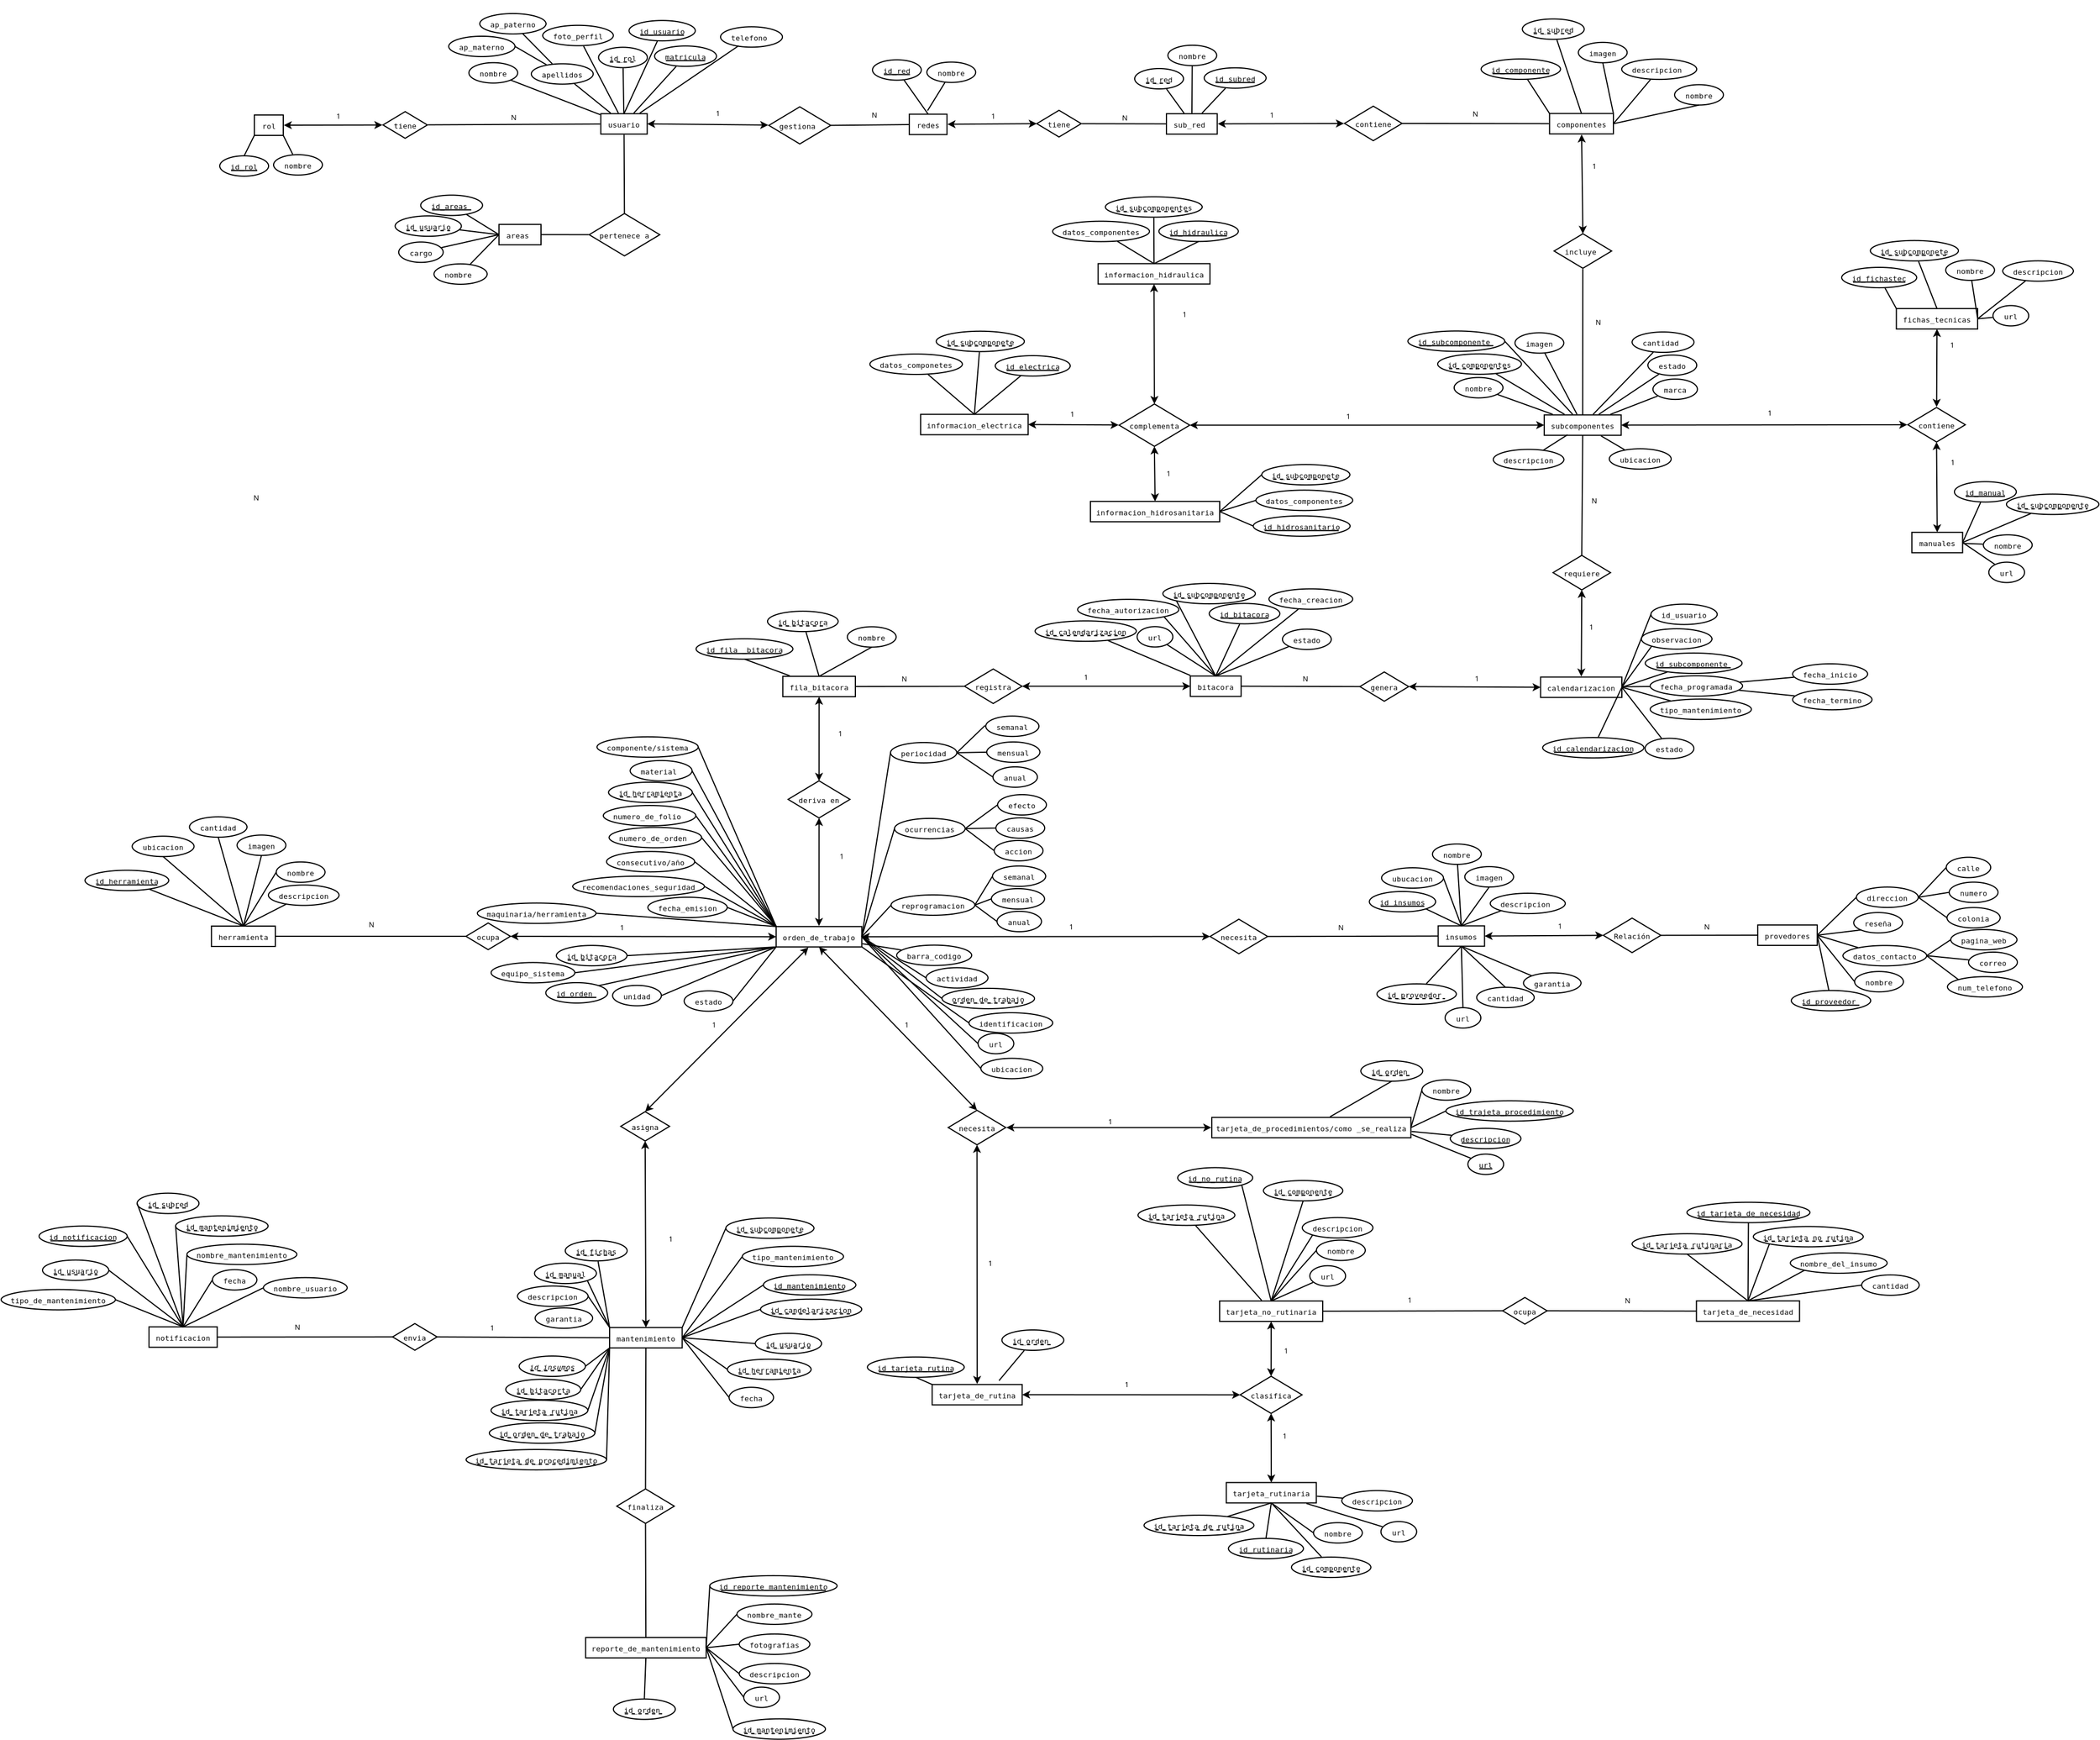<?xml version="1.0" encoding="UTF-8"?>
<dia:diagram xmlns:dia="http://www.lysator.liu.se/~alla/dia/">
  <dia:layer name="Fondo" visible="true" active="true">
    <dia:object type="Standard - Text" version="1" id="O0">
      <dia:attribute name="obj_pos">
        <dia:point val="-24.519,-10.219"/>
      </dia:attribute>
      <dia:attribute name="obj_bb">
        <dia:rectangle val="-24.519,-10.859;-24.519,-10.086"/>
      </dia:attribute>
      <dia:attribute name="text">
        <dia:composite type="text">
          <dia:attribute name="string">
            <dia:string>##</dia:string>
          </dia:attribute>
          <dia:attribute name="font">
            <dia:font family="sans" style="0" name="Helvetica"/>
          </dia:attribute>
          <dia:attribute name="height">
            <dia:real val="0.8"/>
          </dia:attribute>
          <dia:attribute name="pos">
            <dia:point val="-24.519,-10.219"/>
          </dia:attribute>
          <dia:attribute name="color">
            <dia:color val="#000000"/>
          </dia:attribute>
          <dia:attribute name="alignment">
            <dia:enum val="0"/>
          </dia:attribute>
        </dia:composite>
      </dia:attribute>
      <dia:attribute name="valign">
        <dia:enum val="3"/>
      </dia:attribute>
    </dia:object>
    <dia:object type="ER - Entity" version="0" id="O1">
      <dia:attribute name="obj_pos">
        <dia:point val="-49.8,-0.8"/>
      </dia:attribute>
      <dia:attribute name="obj_bb">
        <dia:rectangle val="-49.85,-0.85;-47.195,1.05"/>
      </dia:attribute>
      <dia:attribute name="elem_corner">
        <dia:point val="-49.8,-0.8"/>
      </dia:attribute>
      <dia:attribute name="elem_width">
        <dia:real val="2.555"/>
      </dia:attribute>
      <dia:attribute name="elem_height">
        <dia:real val="1.8"/>
      </dia:attribute>
      <dia:attribute name="border_width">
        <dia:real val="0.1"/>
      </dia:attribute>
      <dia:attribute name="border_color">
        <dia:color val="#000000"/>
      </dia:attribute>
      <dia:attribute name="inner_color">
        <dia:color val="#ffffff"/>
      </dia:attribute>
      <dia:attribute name="name">
        <dia:string>#rol#</dia:string>
      </dia:attribute>
      <dia:attribute name="weak">
        <dia:boolean val="false"/>
      </dia:attribute>
      <dia:attribute name="associative">
        <dia:boolean val="false"/>
      </dia:attribute>
      <dia:attribute name="font">
        <dia:font family="monospace" style="0" name="Courier"/>
      </dia:attribute>
      <dia:attribute name="font_height">
        <dia:real val="0.8"/>
      </dia:attribute>
    </dia:object>
    <dia:object type="ER - Attribute" version="0" id="O2">
      <dia:attribute name="obj_pos">
        <dia:point val="-52.85,2.8"/>
      </dia:attribute>
      <dia:attribute name="obj_bb">
        <dia:rectangle val="-52.9,2.75;-48.49,4.65"/>
      </dia:attribute>
      <dia:attribute name="elem_corner">
        <dia:point val="-52.85,2.8"/>
      </dia:attribute>
      <dia:attribute name="elem_width">
        <dia:real val="4.31"/>
      </dia:attribute>
      <dia:attribute name="elem_height">
        <dia:real val="1.8"/>
      </dia:attribute>
      <dia:attribute name="border_width">
        <dia:real val="0.1"/>
      </dia:attribute>
      <dia:attribute name="border_color">
        <dia:color val="#000000"/>
      </dia:attribute>
      <dia:attribute name="inner_color">
        <dia:color val="#ffffff"/>
      </dia:attribute>
      <dia:attribute name="name">
        <dia:string>#id_rol#</dia:string>
      </dia:attribute>
      <dia:attribute name="key">
        <dia:boolean val="true"/>
      </dia:attribute>
      <dia:attribute name="weak_key">
        <dia:boolean val="false"/>
      </dia:attribute>
      <dia:attribute name="derived">
        <dia:boolean val="false"/>
      </dia:attribute>
      <dia:attribute name="multivalued">
        <dia:boolean val="false"/>
      </dia:attribute>
      <dia:attribute name="font">
        <dia:font family="monospace" style="0" name="Courier"/>
      </dia:attribute>
      <dia:attribute name="font_height">
        <dia:real val="0.8"/>
      </dia:attribute>
    </dia:object>
    <dia:object type="ER - Attribute" version="0" id="O3">
      <dia:attribute name="obj_pos">
        <dia:point val="-48.1,2.7"/>
      </dia:attribute>
      <dia:attribute name="obj_bb">
        <dia:rectangle val="-48.15,2.65;-43.74,4.55"/>
      </dia:attribute>
      <dia:attribute name="elem_corner">
        <dia:point val="-48.1,2.7"/>
      </dia:attribute>
      <dia:attribute name="elem_width">
        <dia:real val="4.31"/>
      </dia:attribute>
      <dia:attribute name="elem_height">
        <dia:real val="1.8"/>
      </dia:attribute>
      <dia:attribute name="border_width">
        <dia:real val="0.1"/>
      </dia:attribute>
      <dia:attribute name="border_color">
        <dia:color val="#000000"/>
      </dia:attribute>
      <dia:attribute name="inner_color">
        <dia:color val="#ffffff"/>
      </dia:attribute>
      <dia:attribute name="name">
        <dia:string>#nombre#</dia:string>
      </dia:attribute>
      <dia:attribute name="key">
        <dia:boolean val="false"/>
      </dia:attribute>
      <dia:attribute name="weak_key">
        <dia:boolean val="false"/>
      </dia:attribute>
      <dia:attribute name="derived">
        <dia:boolean val="false"/>
      </dia:attribute>
      <dia:attribute name="multivalued">
        <dia:boolean val="false"/>
      </dia:attribute>
      <dia:attribute name="font">
        <dia:font family="monospace" style="0" name="Courier"/>
      </dia:attribute>
      <dia:attribute name="font_height">
        <dia:real val="0.8"/>
      </dia:attribute>
    </dia:object>
    <dia:object type="Standard - Line" version="0" id="O4">
      <dia:attribute name="obj_pos">
        <dia:point val="-49.8,1"/>
      </dia:attribute>
      <dia:attribute name="obj_bb">
        <dia:rectangle val="-50.762,0.933;-49.733,2.867"/>
      </dia:attribute>
      <dia:attribute name="conn_endpoints">
        <dia:point val="-49.8,1"/>
        <dia:point val="-50.695,2.8"/>
      </dia:attribute>
      <dia:attribute name="numcp">
        <dia:int val="1"/>
      </dia:attribute>
      <dia:connections>
        <dia:connection handle="0" to="O1" connection="5"/>
        <dia:connection handle="1" to="O2" connection="1"/>
      </dia:connections>
    </dia:object>
    <dia:object type="Standard - Line" version="0" id="O5">
      <dia:attribute name="obj_pos">
        <dia:point val="-47.245,1"/>
      </dia:attribute>
      <dia:attribute name="obj_bb">
        <dia:rectangle val="-47.312,0.933;-46.341,2.741"/>
      </dia:attribute>
      <dia:attribute name="conn_endpoints">
        <dia:point val="-47.245,1"/>
        <dia:point val="-46.408,2.674"/>
      </dia:attribute>
      <dia:attribute name="numcp">
        <dia:int val="1"/>
      </dia:attribute>
      <dia:connections>
        <dia:connection handle="0" to="O1" connection="7"/>
        <dia:connection handle="1" to="O3" connection="8"/>
      </dia:connections>
    </dia:object>
    <dia:object type="ER - Entity" version="0" id="O6">
      <dia:attribute name="obj_pos">
        <dia:point val="-19.219,-0.919"/>
      </dia:attribute>
      <dia:attribute name="obj_bb">
        <dia:rectangle val="-19.269,-0.969;-15.074,0.931"/>
      </dia:attribute>
      <dia:attribute name="elem_corner">
        <dia:point val="-19.219,-0.919"/>
      </dia:attribute>
      <dia:attribute name="elem_width">
        <dia:real val="4.095"/>
      </dia:attribute>
      <dia:attribute name="elem_height">
        <dia:real val="1.8"/>
      </dia:attribute>
      <dia:attribute name="border_width">
        <dia:real val="0.1"/>
      </dia:attribute>
      <dia:attribute name="border_color">
        <dia:color val="#000000"/>
      </dia:attribute>
      <dia:attribute name="inner_color">
        <dia:color val="#ffffff"/>
      </dia:attribute>
      <dia:attribute name="name">
        <dia:string>#usuario#</dia:string>
      </dia:attribute>
      <dia:attribute name="weak">
        <dia:boolean val="false"/>
      </dia:attribute>
      <dia:attribute name="associative">
        <dia:boolean val="false"/>
      </dia:attribute>
      <dia:attribute name="font">
        <dia:font family="monospace" style="0" name="Courier"/>
      </dia:attribute>
      <dia:attribute name="font_height">
        <dia:real val="0.8"/>
      </dia:attribute>
    </dia:object>
    <dia:object type="ER - Attribute" version="0" id="O7">
      <dia:attribute name="obj_pos">
        <dia:point val="-16.729,-9.145"/>
      </dia:attribute>
      <dia:attribute name="obj_bb">
        <dia:rectangle val="-16.779,-9.195;-10.829,-7.295"/>
      </dia:attribute>
      <dia:attribute name="elem_corner">
        <dia:point val="-16.729,-9.145"/>
      </dia:attribute>
      <dia:attribute name="elem_width">
        <dia:real val="5.85"/>
      </dia:attribute>
      <dia:attribute name="elem_height">
        <dia:real val="1.8"/>
      </dia:attribute>
      <dia:attribute name="border_width">
        <dia:real val="0.1"/>
      </dia:attribute>
      <dia:attribute name="border_color">
        <dia:color val="#000000"/>
      </dia:attribute>
      <dia:attribute name="inner_color">
        <dia:color val="#ffffff"/>
      </dia:attribute>
      <dia:attribute name="name">
        <dia:string>#id_usuario#</dia:string>
      </dia:attribute>
      <dia:attribute name="key">
        <dia:boolean val="true"/>
      </dia:attribute>
      <dia:attribute name="weak_key">
        <dia:boolean val="false"/>
      </dia:attribute>
      <dia:attribute name="derived">
        <dia:boolean val="false"/>
      </dia:attribute>
      <dia:attribute name="multivalued">
        <dia:boolean val="false"/>
      </dia:attribute>
      <dia:attribute name="font">
        <dia:font family="monospace" style="0" name="Courier"/>
      </dia:attribute>
      <dia:attribute name="font_height">
        <dia:real val="0.8"/>
      </dia:attribute>
    </dia:object>
    <dia:object type="ER - Attribute" version="0" id="O8">
      <dia:attribute name="obj_pos">
        <dia:point val="-19.419,-6.78"/>
      </dia:attribute>
      <dia:attribute name="obj_bb">
        <dia:rectangle val="-19.469,-6.83;-15.059,-4.93"/>
      </dia:attribute>
      <dia:attribute name="elem_corner">
        <dia:point val="-19.419,-6.78"/>
      </dia:attribute>
      <dia:attribute name="elem_width">
        <dia:real val="4.31"/>
      </dia:attribute>
      <dia:attribute name="elem_height">
        <dia:real val="1.8"/>
      </dia:attribute>
      <dia:attribute name="border_width">
        <dia:real val="0.1"/>
      </dia:attribute>
      <dia:attribute name="border_color">
        <dia:color val="#000000"/>
      </dia:attribute>
      <dia:attribute name="inner_color">
        <dia:color val="#ffffff"/>
      </dia:attribute>
      <dia:attribute name="name">
        <dia:string>#id_rol#</dia:string>
      </dia:attribute>
      <dia:attribute name="key">
        <dia:boolean val="false"/>
      </dia:attribute>
      <dia:attribute name="weak_key">
        <dia:boolean val="true"/>
      </dia:attribute>
      <dia:attribute name="derived">
        <dia:boolean val="false"/>
      </dia:attribute>
      <dia:attribute name="multivalued">
        <dia:boolean val="false"/>
      </dia:attribute>
      <dia:attribute name="font">
        <dia:font family="monospace" style="0" name="Courier"/>
      </dia:attribute>
      <dia:attribute name="font_height">
        <dia:real val="0.8"/>
      </dia:attribute>
    </dia:object>
    <dia:object type="ER - Attribute" version="0" id="O9">
      <dia:attribute name="obj_pos">
        <dia:point val="-30.862,-5.422"/>
      </dia:attribute>
      <dia:attribute name="obj_bb">
        <dia:rectangle val="-30.912,-5.472;-26.502,-3.572"/>
      </dia:attribute>
      <dia:attribute name="elem_corner">
        <dia:point val="-30.862,-5.422"/>
      </dia:attribute>
      <dia:attribute name="elem_width">
        <dia:real val="4.31"/>
      </dia:attribute>
      <dia:attribute name="elem_height">
        <dia:real val="1.8"/>
      </dia:attribute>
      <dia:attribute name="border_width">
        <dia:real val="0.1"/>
      </dia:attribute>
      <dia:attribute name="border_color">
        <dia:color val="#000000"/>
      </dia:attribute>
      <dia:attribute name="inner_color">
        <dia:color val="#ffffff"/>
      </dia:attribute>
      <dia:attribute name="name">
        <dia:string>#nombre#</dia:string>
      </dia:attribute>
      <dia:attribute name="key">
        <dia:boolean val="false"/>
      </dia:attribute>
      <dia:attribute name="weak_key">
        <dia:boolean val="false"/>
      </dia:attribute>
      <dia:attribute name="derived">
        <dia:boolean val="false"/>
      </dia:attribute>
      <dia:attribute name="multivalued">
        <dia:boolean val="false"/>
      </dia:attribute>
      <dia:attribute name="font">
        <dia:font family="monospace" style="0" name="Courier"/>
      </dia:attribute>
      <dia:attribute name="font_height">
        <dia:real val="0.8"/>
      </dia:attribute>
    </dia:object>
    <dia:object type="ER - Attribute" version="0" id="O10">
      <dia:attribute name="obj_pos">
        <dia:point val="-25.354,-5.325"/>
      </dia:attribute>
      <dia:attribute name="obj_bb">
        <dia:rectangle val="-25.404,-5.375;-19.839,-3.475"/>
      </dia:attribute>
      <dia:attribute name="elem_corner">
        <dia:point val="-25.354,-5.325"/>
      </dia:attribute>
      <dia:attribute name="elem_width">
        <dia:real val="5.465"/>
      </dia:attribute>
      <dia:attribute name="elem_height">
        <dia:real val="1.8"/>
      </dia:attribute>
      <dia:attribute name="border_width">
        <dia:real val="0.1"/>
      </dia:attribute>
      <dia:attribute name="border_color">
        <dia:color val="#000000"/>
      </dia:attribute>
      <dia:attribute name="inner_color">
        <dia:color val="#ffffff"/>
      </dia:attribute>
      <dia:attribute name="name">
        <dia:string>#apellidos#</dia:string>
      </dia:attribute>
      <dia:attribute name="key">
        <dia:boolean val="false"/>
      </dia:attribute>
      <dia:attribute name="weak_key">
        <dia:boolean val="false"/>
      </dia:attribute>
      <dia:attribute name="derived">
        <dia:boolean val="false"/>
      </dia:attribute>
      <dia:attribute name="multivalued">
        <dia:boolean val="false"/>
      </dia:attribute>
      <dia:attribute name="font">
        <dia:font family="monospace" style="0" name="Courier"/>
      </dia:attribute>
      <dia:attribute name="font_height">
        <dia:real val="0.8"/>
      </dia:attribute>
    </dia:object>
    <dia:object type="ER - Attribute" version="0" id="O11">
      <dia:attribute name="obj_pos">
        <dia:point val="-32.643,-7.756"/>
      </dia:attribute>
      <dia:attribute name="obj_bb">
        <dia:rectangle val="-32.693,-7.806;-26.743,-5.906"/>
      </dia:attribute>
      <dia:attribute name="elem_corner">
        <dia:point val="-32.643,-7.756"/>
      </dia:attribute>
      <dia:attribute name="elem_width">
        <dia:real val="5.85"/>
      </dia:attribute>
      <dia:attribute name="elem_height">
        <dia:real val="1.8"/>
      </dia:attribute>
      <dia:attribute name="border_width">
        <dia:real val="0.1"/>
      </dia:attribute>
      <dia:attribute name="border_color">
        <dia:color val="#000000"/>
      </dia:attribute>
      <dia:attribute name="inner_color">
        <dia:color val="#ffffff"/>
      </dia:attribute>
      <dia:attribute name="name">
        <dia:string>#ap_materno#</dia:string>
      </dia:attribute>
      <dia:attribute name="key">
        <dia:boolean val="false"/>
      </dia:attribute>
      <dia:attribute name="weak_key">
        <dia:boolean val="false"/>
      </dia:attribute>
      <dia:attribute name="derived">
        <dia:boolean val="false"/>
      </dia:attribute>
      <dia:attribute name="multivalued">
        <dia:boolean val="false"/>
      </dia:attribute>
      <dia:attribute name="font">
        <dia:font family="monospace" style="0" name="Courier"/>
      </dia:attribute>
      <dia:attribute name="font_height">
        <dia:real val="0.8"/>
      </dia:attribute>
    </dia:object>
    <dia:object type="ER - Attribute" version="0" id="O12">
      <dia:attribute name="obj_pos">
        <dia:point val="-29.902,-9.757"/>
      </dia:attribute>
      <dia:attribute name="obj_bb">
        <dia:rectangle val="-29.952,-9.807;-24.002,-7.907"/>
      </dia:attribute>
      <dia:attribute name="elem_corner">
        <dia:point val="-29.902,-9.757"/>
      </dia:attribute>
      <dia:attribute name="elem_width">
        <dia:real val="5.85"/>
      </dia:attribute>
      <dia:attribute name="elem_height">
        <dia:real val="1.8"/>
      </dia:attribute>
      <dia:attribute name="border_width">
        <dia:real val="0.1"/>
      </dia:attribute>
      <dia:attribute name="border_color">
        <dia:color val="#000000"/>
      </dia:attribute>
      <dia:attribute name="inner_color">
        <dia:color val="#ffffff"/>
      </dia:attribute>
      <dia:attribute name="name">
        <dia:string>#ap_paterno#</dia:string>
      </dia:attribute>
      <dia:attribute name="key">
        <dia:boolean val="false"/>
      </dia:attribute>
      <dia:attribute name="weak_key">
        <dia:boolean val="false"/>
      </dia:attribute>
      <dia:attribute name="derived">
        <dia:boolean val="false"/>
      </dia:attribute>
      <dia:attribute name="multivalued">
        <dia:boolean val="false"/>
      </dia:attribute>
      <dia:attribute name="font">
        <dia:font family="monospace" style="0" name="Courier"/>
      </dia:attribute>
      <dia:attribute name="font_height">
        <dia:real val="0.8"/>
      </dia:attribute>
    </dia:object>
    <dia:object type="ER - Attribute" version="0" id="O13">
      <dia:attribute name="obj_pos">
        <dia:point val="-14.473,-6.896"/>
      </dia:attribute>
      <dia:attribute name="obj_bb">
        <dia:rectangle val="-14.523,-6.946;-8.958,-5.046"/>
      </dia:attribute>
      <dia:attribute name="elem_corner">
        <dia:point val="-14.473,-6.896"/>
      </dia:attribute>
      <dia:attribute name="elem_width">
        <dia:real val="5.465"/>
      </dia:attribute>
      <dia:attribute name="elem_height">
        <dia:real val="1.8"/>
      </dia:attribute>
      <dia:attribute name="border_width">
        <dia:real val="0.1"/>
      </dia:attribute>
      <dia:attribute name="border_color">
        <dia:color val="#000000"/>
      </dia:attribute>
      <dia:attribute name="inner_color">
        <dia:color val="#ffffff"/>
      </dia:attribute>
      <dia:attribute name="name">
        <dia:string>#matricula#</dia:string>
      </dia:attribute>
      <dia:attribute name="key">
        <dia:boolean val="true"/>
      </dia:attribute>
      <dia:attribute name="weak_key">
        <dia:boolean val="false"/>
      </dia:attribute>
      <dia:attribute name="derived">
        <dia:boolean val="false"/>
      </dia:attribute>
      <dia:attribute name="multivalued">
        <dia:boolean val="false"/>
      </dia:attribute>
      <dia:attribute name="font">
        <dia:font family="monospace" style="0" name="Courier"/>
      </dia:attribute>
      <dia:attribute name="font_height">
        <dia:real val="0.8"/>
      </dia:attribute>
    </dia:object>
    <dia:object type="ER - Attribute" version="0" id="O14">
      <dia:attribute name="obj_pos">
        <dia:point val="-8.651,-8.59"/>
      </dia:attribute>
      <dia:attribute name="obj_bb">
        <dia:rectangle val="-8.701,-8.64;-3.136,-6.74"/>
      </dia:attribute>
      <dia:attribute name="elem_corner">
        <dia:point val="-8.651,-8.59"/>
      </dia:attribute>
      <dia:attribute name="elem_width">
        <dia:real val="5.465"/>
      </dia:attribute>
      <dia:attribute name="elem_height">
        <dia:real val="1.8"/>
      </dia:attribute>
      <dia:attribute name="border_width">
        <dia:real val="0.1"/>
      </dia:attribute>
      <dia:attribute name="border_color">
        <dia:color val="#000000"/>
      </dia:attribute>
      <dia:attribute name="inner_color">
        <dia:color val="#ffffff"/>
      </dia:attribute>
      <dia:attribute name="name">
        <dia:string>#telefono #</dia:string>
      </dia:attribute>
      <dia:attribute name="key">
        <dia:boolean val="false"/>
      </dia:attribute>
      <dia:attribute name="weak_key">
        <dia:boolean val="false"/>
      </dia:attribute>
      <dia:attribute name="derived">
        <dia:boolean val="false"/>
      </dia:attribute>
      <dia:attribute name="multivalued">
        <dia:boolean val="false"/>
      </dia:attribute>
      <dia:attribute name="font">
        <dia:font family="monospace" style="0" name="Courier"/>
      </dia:attribute>
      <dia:attribute name="font_height">
        <dia:real val="0.8"/>
      </dia:attribute>
    </dia:object>
    <dia:object type="ER - Attribute" version="0" id="O15">
      <dia:attribute name="obj_pos">
        <dia:point val="-24.346,-8.719"/>
      </dia:attribute>
      <dia:attribute name="obj_bb">
        <dia:rectangle val="-24.396,-8.769;-18.061,-6.869"/>
      </dia:attribute>
      <dia:attribute name="elem_corner">
        <dia:point val="-24.346,-8.719"/>
      </dia:attribute>
      <dia:attribute name="elem_width">
        <dia:real val="6.235"/>
      </dia:attribute>
      <dia:attribute name="elem_height">
        <dia:real val="1.8"/>
      </dia:attribute>
      <dia:attribute name="border_width">
        <dia:real val="0.1"/>
      </dia:attribute>
      <dia:attribute name="border_color">
        <dia:color val="#000000"/>
      </dia:attribute>
      <dia:attribute name="inner_color">
        <dia:color val="#ffffff"/>
      </dia:attribute>
      <dia:attribute name="name">
        <dia:string>#foto_perfil#</dia:string>
      </dia:attribute>
      <dia:attribute name="key">
        <dia:boolean val="false"/>
      </dia:attribute>
      <dia:attribute name="weak_key">
        <dia:boolean val="false"/>
      </dia:attribute>
      <dia:attribute name="derived">
        <dia:boolean val="false"/>
      </dia:attribute>
      <dia:attribute name="multivalued">
        <dia:boolean val="false"/>
      </dia:attribute>
      <dia:attribute name="font">
        <dia:font family="monospace" style="0" name="Courier"/>
      </dia:attribute>
      <dia:attribute name="font_height">
        <dia:real val="0.8"/>
      </dia:attribute>
    </dia:object>
    <dia:object type="Standard - Line" version="0" id="O16">
      <dia:attribute name="obj_pos">
        <dia:point val="-17.186,-0.963"/>
      </dia:attribute>
      <dia:attribute name="obj_bb">
        <dia:rectangle val="-17.3,-4.987;-17.136,-0.913"/>
      </dia:attribute>
      <dia:attribute name="conn_endpoints">
        <dia:point val="-17.186,-0.963"/>
        <dia:point val="-17.249,-4.936"/>
      </dia:attribute>
      <dia:attribute name="numcp">
        <dia:int val="1"/>
      </dia:attribute>
      <dia:connections>
        <dia:connection handle="0" to="O6" connection="8"/>
        <dia:connection handle="1" to="O8" connection="8"/>
      </dia:connections>
    </dia:object>
    <dia:object type="Standard - Line" version="0" id="O17">
      <dia:attribute name="obj_pos">
        <dia:point val="-17.172,-0.919"/>
      </dia:attribute>
      <dia:attribute name="obj_bb">
        <dia:rectangle val="-17.238,-7.377;-14.167,-0.853"/>
      </dia:attribute>
      <dia:attribute name="conn_endpoints">
        <dia:point val="-17.172,-0.919"/>
        <dia:point val="-14.233,-7.311"/>
      </dia:attribute>
      <dia:attribute name="numcp">
        <dia:int val="1"/>
      </dia:attribute>
      <dia:connections>
        <dia:connection handle="0" to="O6" connection="1"/>
        <dia:connection handle="1" to="O7" connection="8"/>
      </dia:connections>
    </dia:object>
    <dia:object type="Standard - Line" version="0" id="O18">
      <dia:attribute name="obj_pos">
        <dia:point val="-16.308,-0.969"/>
      </dia:attribute>
      <dia:attribute name="obj_bb">
        <dia:rectangle val="-16.379,-5.167;-12.487,-0.899"/>
      </dia:attribute>
      <dia:attribute name="conn_endpoints">
        <dia:point val="-16.308,-0.969"/>
        <dia:point val="-12.558,-5.097"/>
      </dia:attribute>
      <dia:attribute name="numcp">
        <dia:int val="1"/>
      </dia:attribute>
      <dia:connections>
        <dia:connection handle="0" to="O6" connection="8"/>
        <dia:connection handle="1" to="O13" connection="8"/>
      </dia:connections>
    </dia:object>
    <dia:object type="Standard - Line" version="0" id="O19">
      <dia:attribute name="obj_pos">
        <dia:point val="-15.778,-0.969"/>
      </dia:attribute>
      <dia:attribute name="obj_bb">
        <dia:rectangle val="-15.847,-6.981;-6.992,-0.899"/>
      </dia:attribute>
      <dia:attribute name="conn_endpoints">
        <dia:point val="-15.778,-0.969"/>
        <dia:point val="-7.061,-6.911"/>
      </dia:attribute>
      <dia:attribute name="numcp">
        <dia:int val="1"/>
      </dia:attribute>
      <dia:connections>
        <dia:connection handle="0" to="O6" connection="8"/>
        <dia:connection handle="1" to="O14" connection="8"/>
      </dia:connections>
    </dia:object>
    <dia:object type="Standard - Line" version="0" id="O20">
      <dia:attribute name="obj_pos">
        <dia:point val="-19.269,-0.829"/>
      </dia:attribute>
      <dia:attribute name="obj_bb">
        <dia:rectangle val="-27.248,-3.95;-19.205,-0.764"/>
      </dia:attribute>
      <dia:attribute name="conn_endpoints">
        <dia:point val="-19.269,-0.829"/>
        <dia:point val="-27.183,-3.885"/>
      </dia:attribute>
      <dia:attribute name="numcp">
        <dia:int val="1"/>
      </dia:attribute>
      <dia:connections>
        <dia:connection handle="0" to="O6" connection="8"/>
        <dia:connection handle="1" to="O9" connection="7"/>
      </dia:connections>
    </dia:object>
    <dia:object type="Standard - Line" version="0" id="O21">
      <dia:attribute name="obj_pos">
        <dia:point val="-21.551,-3.559"/>
      </dia:attribute>
      <dia:attribute name="obj_bb">
        <dia:rectangle val="-21.621,-3.63;-18.275,-0.897"/>
      </dia:attribute>
      <dia:attribute name="conn_endpoints">
        <dia:point val="-21.551,-3.559"/>
        <dia:point val="-18.345,-0.968"/>
      </dia:attribute>
      <dia:attribute name="numcp">
        <dia:int val="1"/>
      </dia:attribute>
      <dia:connections>
        <dia:connection handle="0" to="O10" connection="8"/>
        <dia:connection handle="1" to="O6" connection="8"/>
      </dia:connections>
    </dia:object>
    <dia:object type="Standard - Line" version="0" id="O22">
      <dia:attribute name="obj_pos">
        <dia:point val="-23.498,-5.317"/>
      </dia:attribute>
      <dia:attribute name="obj_bb">
        <dia:rectangle val="-26.167,-8.031;-23.427,-5.246"/>
      </dia:attribute>
      <dia:attribute name="conn_endpoints">
        <dia:point val="-23.498,-5.317"/>
        <dia:point val="-26.096,-7.961"/>
      </dia:attribute>
      <dia:attribute name="numcp">
        <dia:int val="1"/>
      </dia:attribute>
      <dia:connections>
        <dia:connection handle="0" to="O10" connection="8"/>
        <dia:connection handle="1" to="O12" connection="8"/>
      </dia:connections>
    </dia:object>
    <dia:object type="Standard - Line" version="0" id="O23">
      <dia:attribute name="obj_pos">
        <dia:point val="-24.009,-5.233"/>
      </dia:attribute>
      <dia:attribute name="obj_bb">
        <dia:rectangle val="-26.861,-6.924;-23.941,-5.165"/>
      </dia:attribute>
      <dia:attribute name="conn_endpoints">
        <dia:point val="-24.009,-5.233"/>
        <dia:point val="-26.793,-6.856"/>
      </dia:attribute>
      <dia:attribute name="numcp">
        <dia:int val="1"/>
      </dia:attribute>
      <dia:connections>
        <dia:connection handle="0" to="O10" connection="8"/>
        <dia:connection handle="1" to="O11" connection="4"/>
      </dia:connections>
    </dia:object>
    <dia:object type="Standard - Line" version="0" id="O24">
      <dia:attribute name="obj_pos">
        <dia:point val="-20.743,-6.885"/>
      </dia:attribute>
      <dia:attribute name="obj_bb">
        <dia:rectangle val="-20.81,-6.952;-17.598,-0.901"/>
      </dia:attribute>
      <dia:attribute name="conn_endpoints">
        <dia:point val="-20.743,-6.885"/>
        <dia:point val="-17.665,-0.968"/>
      </dia:attribute>
      <dia:attribute name="numcp">
        <dia:int val="1"/>
      </dia:attribute>
      <dia:connections>
        <dia:connection handle="0" to="O15" connection="8"/>
        <dia:connection handle="1" to="O6" connection="8"/>
      </dia:connections>
    </dia:object>
    <dia:object type="ER - Relationship" version="0" id="O25">
      <dia:attribute name="obj_pos">
        <dia:point val="-38.45,-1.1"/>
      </dia:attribute>
      <dia:attribute name="obj_bb">
        <dia:rectangle val="-38.8,-1.15;-34.175,1.305"/>
      </dia:attribute>
      <dia:attribute name="elem_corner">
        <dia:point val="-38.45,-1.1"/>
      </dia:attribute>
      <dia:attribute name="elem_width">
        <dia:real val="3.925"/>
      </dia:attribute>
      <dia:attribute name="elem_height">
        <dia:real val="2.355"/>
      </dia:attribute>
      <dia:attribute name="border_width">
        <dia:real val="0.1"/>
      </dia:attribute>
      <dia:attribute name="border_color">
        <dia:color val="#000000"/>
      </dia:attribute>
      <dia:attribute name="inner_color">
        <dia:color val="#ffffff"/>
      </dia:attribute>
      <dia:attribute name="name">
        <dia:string>#tiene#</dia:string>
      </dia:attribute>
      <dia:attribute name="left_card">
        <dia:string>##</dia:string>
      </dia:attribute>
      <dia:attribute name="right_card">
        <dia:string>##</dia:string>
      </dia:attribute>
      <dia:attribute name="identifying">
        <dia:boolean val="false"/>
      </dia:attribute>
      <dia:attribute name="rotated">
        <dia:boolean val="false"/>
      </dia:attribute>
      <dia:attribute name="font">
        <dia:font family="monospace" style="0" name="Courier"/>
      </dia:attribute>
      <dia:attribute name="font_height">
        <dia:real val="0.8"/>
      </dia:attribute>
    </dia:object>
    <dia:object type="Standard - Line" version="0" id="O26">
      <dia:attribute name="obj_pos">
        <dia:point val="-19.269,-0.008"/>
      </dia:attribute>
      <dia:attribute name="obj_bb">
        <dia:rectangle val="-34.525,-0.059;-19.219,0.118"/>
      </dia:attribute>
      <dia:attribute name="conn_endpoints">
        <dia:point val="-19.269,-0.008"/>
        <dia:point val="-34.475,0.067"/>
      </dia:attribute>
      <dia:attribute name="numcp">
        <dia:int val="1"/>
      </dia:attribute>
      <dia:connections>
        <dia:connection handle="0" to="O6" connection="8"/>
        <dia:connection handle="1" to="O25" connection="8"/>
      </dia:connections>
    </dia:object>
    <dia:object type="Standard - Line" version="0" id="O27">
      <dia:attribute name="obj_pos">
        <dia:point val="-38.499,0.081"/>
      </dia:attribute>
      <dia:attribute name="obj_bb">
        <dia:rectangle val="-47.25,-0.279;-38.449,0.458"/>
      </dia:attribute>
      <dia:attribute name="conn_endpoints">
        <dia:point val="-38.499,0.081"/>
        <dia:point val="-47.2,0.098"/>
      </dia:attribute>
      <dia:attribute name="numcp">
        <dia:int val="1"/>
      </dia:attribute>
      <dia:attribute name="start_arrow">
        <dia:enum val="22"/>
      </dia:attribute>
      <dia:attribute name="start_arrow_length">
        <dia:real val="0.5"/>
      </dia:attribute>
      <dia:attribute name="start_arrow_width">
        <dia:real val="0.5"/>
      </dia:attribute>
      <dia:attribute name="end_arrow">
        <dia:enum val="22"/>
      </dia:attribute>
      <dia:attribute name="end_arrow_length">
        <dia:real val="0.5"/>
      </dia:attribute>
      <dia:attribute name="end_arrow_width">
        <dia:real val="0.5"/>
      </dia:attribute>
      <dia:connections>
        <dia:connection handle="0" to="O25" connection="8"/>
        <dia:connection handle="1" to="O1" connection="8"/>
      </dia:connections>
    </dia:object>
    <dia:object type="ER - Relationship" version="0" id="O28">
      <dia:attribute name="obj_pos">
        <dia:point val="-20.249,7.894"/>
      </dia:attribute>
      <dia:attribute name="obj_bb">
        <dia:rectangle val="-20.599,7.844;-13.664,11.685"/>
      </dia:attribute>
      <dia:attribute name="elem_corner">
        <dia:point val="-20.249,7.894"/>
      </dia:attribute>
      <dia:attribute name="elem_width">
        <dia:real val="6.235"/>
      </dia:attribute>
      <dia:attribute name="elem_height">
        <dia:real val="3.741"/>
      </dia:attribute>
      <dia:attribute name="border_width">
        <dia:real val="0.1"/>
      </dia:attribute>
      <dia:attribute name="border_color">
        <dia:color val="#000000"/>
      </dia:attribute>
      <dia:attribute name="inner_color">
        <dia:color val="#ffffff"/>
      </dia:attribute>
      <dia:attribute name="name">
        <dia:string>#pertenece a#</dia:string>
      </dia:attribute>
      <dia:attribute name="left_card">
        <dia:string>##</dia:string>
      </dia:attribute>
      <dia:attribute name="right_card">
        <dia:string>##</dia:string>
      </dia:attribute>
      <dia:attribute name="identifying">
        <dia:boolean val="false"/>
      </dia:attribute>
      <dia:attribute name="rotated">
        <dia:boolean val="false"/>
      </dia:attribute>
      <dia:attribute name="font">
        <dia:font family="monospace" style="0" name="Courier"/>
      </dia:attribute>
      <dia:attribute name="font_height">
        <dia:real val="0.8"/>
      </dia:attribute>
    </dia:object>
    <dia:object type="Standard - Line" version="0" id="O29">
      <dia:attribute name="obj_pos">
        <dia:point val="-17.167,0.928"/>
      </dia:attribute>
      <dia:attribute name="obj_bb">
        <dia:rectangle val="-17.217,0.877;-17.082,7.944"/>
      </dia:attribute>
      <dia:attribute name="conn_endpoints">
        <dia:point val="-17.167,0.928"/>
        <dia:point val="-17.132,7.894"/>
      </dia:attribute>
      <dia:attribute name="numcp">
        <dia:int val="1"/>
      </dia:attribute>
      <dia:connections>
        <dia:connection handle="0" to="O6" connection="8"/>
        <dia:connection handle="1" to="O28" connection="2"/>
      </dia:connections>
    </dia:object>
    <dia:object type="ER - Entity" version="0" id="O30">
      <dia:attribute name="obj_pos">
        <dia:point val="-28.208,8.858"/>
      </dia:attribute>
      <dia:attribute name="obj_bb">
        <dia:rectangle val="-28.258,8.808;-24.448,10.708"/>
      </dia:attribute>
      <dia:attribute name="elem_corner">
        <dia:point val="-28.208,8.858"/>
      </dia:attribute>
      <dia:attribute name="elem_width">
        <dia:real val="3.71"/>
      </dia:attribute>
      <dia:attribute name="elem_height">
        <dia:real val="1.8"/>
      </dia:attribute>
      <dia:attribute name="border_width">
        <dia:real val="0.1"/>
      </dia:attribute>
      <dia:attribute name="border_color">
        <dia:color val="#000000"/>
      </dia:attribute>
      <dia:attribute name="inner_color">
        <dia:color val="#ffffff"/>
      </dia:attribute>
      <dia:attribute name="name">
        <dia:string>#areas #</dia:string>
      </dia:attribute>
      <dia:attribute name="weak">
        <dia:boolean val="false"/>
      </dia:attribute>
      <dia:attribute name="associative">
        <dia:boolean val="false"/>
      </dia:attribute>
      <dia:attribute name="font">
        <dia:font family="monospace" style="0" name="Courier"/>
      </dia:attribute>
      <dia:attribute name="font_height">
        <dia:real val="0.8"/>
      </dia:attribute>
    </dia:object>
    <dia:object type="ER - Attribute" version="0" id="O31">
      <dia:attribute name="obj_pos">
        <dia:point val="-35.119,6.271"/>
      </dia:attribute>
      <dia:attribute name="obj_bb">
        <dia:rectangle val="-35.169,6.221;-29.604,8.121"/>
      </dia:attribute>
      <dia:attribute name="elem_corner">
        <dia:point val="-35.119,6.271"/>
      </dia:attribute>
      <dia:attribute name="elem_width">
        <dia:real val="5.465"/>
      </dia:attribute>
      <dia:attribute name="elem_height">
        <dia:real val="1.8"/>
      </dia:attribute>
      <dia:attribute name="border_width">
        <dia:real val="0.1"/>
      </dia:attribute>
      <dia:attribute name="border_color">
        <dia:color val="#000000"/>
      </dia:attribute>
      <dia:attribute name="inner_color">
        <dia:color val="#ffffff"/>
      </dia:attribute>
      <dia:attribute name="name">
        <dia:string>#id_areas #</dia:string>
      </dia:attribute>
      <dia:attribute name="key">
        <dia:boolean val="true"/>
      </dia:attribute>
      <dia:attribute name="weak_key">
        <dia:boolean val="false"/>
      </dia:attribute>
      <dia:attribute name="derived">
        <dia:boolean val="false"/>
      </dia:attribute>
      <dia:attribute name="multivalued">
        <dia:boolean val="false"/>
      </dia:attribute>
      <dia:attribute name="font">
        <dia:font family="monospace" style="0" name="Courier"/>
      </dia:attribute>
      <dia:attribute name="font_height">
        <dia:real val="0.8"/>
      </dia:attribute>
    </dia:object>
    <dia:object type="ER - Attribute" version="0" id="O32">
      <dia:attribute name="obj_pos">
        <dia:point val="-33.942,12.34"/>
      </dia:attribute>
      <dia:attribute name="obj_bb">
        <dia:rectangle val="-33.992,12.29;-29.197,14.19"/>
      </dia:attribute>
      <dia:attribute name="elem_corner">
        <dia:point val="-33.942,12.34"/>
      </dia:attribute>
      <dia:attribute name="elem_width">
        <dia:real val="4.695"/>
      </dia:attribute>
      <dia:attribute name="elem_height">
        <dia:real val="1.8"/>
      </dia:attribute>
      <dia:attribute name="border_width">
        <dia:real val="0.1"/>
      </dia:attribute>
      <dia:attribute name="border_color">
        <dia:color val="#000000"/>
      </dia:attribute>
      <dia:attribute name="inner_color">
        <dia:color val="#ffffff"/>
      </dia:attribute>
      <dia:attribute name="name">
        <dia:string>#nombre #</dia:string>
      </dia:attribute>
      <dia:attribute name="key">
        <dia:boolean val="false"/>
      </dia:attribute>
      <dia:attribute name="weak_key">
        <dia:boolean val="false"/>
      </dia:attribute>
      <dia:attribute name="derived">
        <dia:boolean val="false"/>
      </dia:attribute>
      <dia:attribute name="multivalued">
        <dia:boolean val="false"/>
      </dia:attribute>
      <dia:attribute name="font">
        <dia:font family="monospace" style="0" name="Courier"/>
      </dia:attribute>
      <dia:attribute name="font_height">
        <dia:real val="0.8"/>
      </dia:attribute>
    </dia:object>
    <dia:object type="ER - Attribute" version="0" id="O33">
      <dia:attribute name="obj_pos">
        <dia:point val="-37.054,10.411"/>
      </dia:attribute>
      <dia:attribute name="obj_bb">
        <dia:rectangle val="-37.104,10.361;-33.079,12.261"/>
      </dia:attribute>
      <dia:attribute name="elem_corner">
        <dia:point val="-37.054,10.411"/>
      </dia:attribute>
      <dia:attribute name="elem_width">
        <dia:real val="3.925"/>
      </dia:attribute>
      <dia:attribute name="elem_height">
        <dia:real val="1.8"/>
      </dia:attribute>
      <dia:attribute name="border_width">
        <dia:real val="0.1"/>
      </dia:attribute>
      <dia:attribute name="border_color">
        <dia:color val="#000000"/>
      </dia:attribute>
      <dia:attribute name="inner_color">
        <dia:color val="#ffffff"/>
      </dia:attribute>
      <dia:attribute name="name">
        <dia:string>#cargo#</dia:string>
      </dia:attribute>
      <dia:attribute name="key">
        <dia:boolean val="false"/>
      </dia:attribute>
      <dia:attribute name="weak_key">
        <dia:boolean val="false"/>
      </dia:attribute>
      <dia:attribute name="derived">
        <dia:boolean val="false"/>
      </dia:attribute>
      <dia:attribute name="multivalued">
        <dia:boolean val="false"/>
      </dia:attribute>
      <dia:attribute name="font">
        <dia:font family="monospace" style="0" name="Courier"/>
      </dia:attribute>
      <dia:attribute name="font_height">
        <dia:real val="0.8"/>
      </dia:attribute>
    </dia:object>
    <dia:object type="ER - Attribute" version="0" id="O34">
      <dia:attribute name="obj_pos">
        <dia:point val="-37.374,8.105"/>
      </dia:attribute>
      <dia:attribute name="obj_bb">
        <dia:rectangle val="-37.424,8.055;-31.474,9.955"/>
      </dia:attribute>
      <dia:attribute name="elem_corner">
        <dia:point val="-37.374,8.105"/>
      </dia:attribute>
      <dia:attribute name="elem_width">
        <dia:real val="5.85"/>
      </dia:attribute>
      <dia:attribute name="elem_height">
        <dia:real val="1.8"/>
      </dia:attribute>
      <dia:attribute name="border_width">
        <dia:real val="0.1"/>
      </dia:attribute>
      <dia:attribute name="border_color">
        <dia:color val="#000000"/>
      </dia:attribute>
      <dia:attribute name="inner_color">
        <dia:color val="#ffffff"/>
      </dia:attribute>
      <dia:attribute name="name">
        <dia:string>#id_usuario#</dia:string>
      </dia:attribute>
      <dia:attribute name="key">
        <dia:boolean val="false"/>
      </dia:attribute>
      <dia:attribute name="weak_key">
        <dia:boolean val="true"/>
      </dia:attribute>
      <dia:attribute name="derived">
        <dia:boolean val="false"/>
      </dia:attribute>
      <dia:attribute name="multivalued">
        <dia:boolean val="false"/>
      </dia:attribute>
      <dia:attribute name="font">
        <dia:font family="monospace" style="0" name="Courier"/>
      </dia:attribute>
      <dia:attribute name="font_height">
        <dia:real val="0.8"/>
      </dia:attribute>
    </dia:object>
    <dia:object type="Standard - Line" version="0" id="O35">
      <dia:attribute name="obj_pos">
        <dia:point val="-28.208,9.758"/>
      </dia:attribute>
      <dia:attribute name="obj_bb">
        <dia:rectangle val="-31.131,7.922;-28.139,9.827"/>
      </dia:attribute>
      <dia:attribute name="conn_endpoints">
        <dia:point val="-28.208,9.758"/>
        <dia:point val="-31.063,7.991"/>
      </dia:attribute>
      <dia:attribute name="numcp">
        <dia:int val="1"/>
      </dia:attribute>
      <dia:connections>
        <dia:connection handle="0" to="O30" connection="3"/>
        <dia:connection handle="1" to="O31" connection="8"/>
      </dia:connections>
    </dia:object>
    <dia:object type="Standard - Line" version="0" id="O36">
      <dia:attribute name="obj_pos">
        <dia:point val="-28.208,9.758"/>
      </dia:attribute>
      <dia:attribute name="obj_bb">
        <dia:rectangle val="-31.734,9.284;-28.152,9.814"/>
      </dia:attribute>
      <dia:attribute name="conn_endpoints">
        <dia:point val="-28.208,9.758"/>
        <dia:point val="-31.679,9.34"/>
      </dia:attribute>
      <dia:attribute name="numcp">
        <dia:int val="1"/>
      </dia:attribute>
      <dia:connections>
        <dia:connection handle="0" to="O30" connection="3"/>
        <dia:connection handle="1" to="O34" connection="8"/>
      </dia:connections>
    </dia:object>
    <dia:object type="Standard - Line" version="0" id="O37">
      <dia:attribute name="obj_pos">
        <dia:point val="-28.208,9.758"/>
      </dia:attribute>
      <dia:attribute name="obj_bb">
        <dia:rectangle val="-33.342,9.698;-28.148,10.963"/>
      </dia:attribute>
      <dia:attribute name="conn_endpoints">
        <dia:point val="-28.208,9.758"/>
        <dia:point val="-33.282,10.903"/>
      </dia:attribute>
      <dia:attribute name="numcp">
        <dia:int val="1"/>
      </dia:attribute>
      <dia:connections>
        <dia:connection handle="0" to="O30" connection="3"/>
        <dia:connection handle="1" to="O33" connection="8"/>
      </dia:connections>
    </dia:object>
    <dia:object type="Standard - Line" version="0" id="O38">
      <dia:attribute name="obj_pos">
        <dia:point val="-28.208,9.758"/>
      </dia:attribute>
      <dia:attribute name="obj_bb">
        <dia:rectangle val="-30.81,9.688;-28.137,12.431"/>
      </dia:attribute>
      <dia:attribute name="conn_endpoints">
        <dia:point val="-28.208,9.758"/>
        <dia:point val="-30.739,12.36"/>
      </dia:attribute>
      <dia:attribute name="numcp">
        <dia:int val="1"/>
      </dia:attribute>
      <dia:connections>
        <dia:connection handle="0" to="O30" connection="3"/>
        <dia:connection handle="1" to="O32" connection="8"/>
      </dia:connections>
    </dia:object>
    <dia:object type="Standard - Line" version="0" id="O39">
      <dia:attribute name="obj_pos">
        <dia:point val="-20.298,9.762"/>
      </dia:attribute>
      <dia:attribute name="obj_bb">
        <dia:rectangle val="-24.498,9.709;-20.248,9.812"/>
      </dia:attribute>
      <dia:attribute name="conn_endpoints">
        <dia:point val="-20.298,9.762"/>
        <dia:point val="-24.448,9.759"/>
      </dia:attribute>
      <dia:attribute name="numcp">
        <dia:int val="1"/>
      </dia:attribute>
      <dia:connections>
        <dia:connection handle="0" to="O28" connection="8"/>
        <dia:connection handle="1" to="O30" connection="8"/>
      </dia:connections>
    </dia:object>
    <dia:object type="ER - Relationship" version="0" id="O40">
      <dia:attribute name="obj_pos">
        <dia:point val="-4.39,-1.525"/>
      </dia:attribute>
      <dia:attribute name="obj_bb">
        <dia:rectangle val="-4.74,-1.575;1.425,1.804"/>
      </dia:attribute>
      <dia:attribute name="elem_corner">
        <dia:point val="-4.39,-1.525"/>
      </dia:attribute>
      <dia:attribute name="elem_width">
        <dia:real val="5.465"/>
      </dia:attribute>
      <dia:attribute name="elem_height">
        <dia:real val="3.279"/>
      </dia:attribute>
      <dia:attribute name="border_width">
        <dia:real val="0.1"/>
      </dia:attribute>
      <dia:attribute name="border_color">
        <dia:color val="#000000"/>
      </dia:attribute>
      <dia:attribute name="inner_color">
        <dia:color val="#ffffff"/>
      </dia:attribute>
      <dia:attribute name="name">
        <dia:string>#gestiona #</dia:string>
      </dia:attribute>
      <dia:attribute name="left_card">
        <dia:string>##</dia:string>
      </dia:attribute>
      <dia:attribute name="right_card">
        <dia:string>##</dia:string>
      </dia:attribute>
      <dia:attribute name="identifying">
        <dia:boolean val="false"/>
      </dia:attribute>
      <dia:attribute name="rotated">
        <dia:boolean val="false"/>
      </dia:attribute>
      <dia:attribute name="font">
        <dia:font family="monospace" style="0" name="Courier"/>
      </dia:attribute>
      <dia:attribute name="font_height">
        <dia:real val="0.8"/>
      </dia:attribute>
    </dia:object>
    <dia:object type="Standard - Line" version="0" id="O41">
      <dia:attribute name="obj_pos">
        <dia:point val="-15.124,-0.019"/>
      </dia:attribute>
      <dia:attribute name="obj_bb">
        <dia:rectangle val="-15.175,-0.374;-4.389,0.442"/>
      </dia:attribute>
      <dia:attribute name="conn_endpoints">
        <dia:point val="-15.124,-0.019"/>
        <dia:point val="-4.44,0.087"/>
      </dia:attribute>
      <dia:attribute name="numcp">
        <dia:int val="1"/>
      </dia:attribute>
      <dia:attribute name="start_arrow">
        <dia:enum val="22"/>
      </dia:attribute>
      <dia:attribute name="start_arrow_length">
        <dia:real val="0.5"/>
      </dia:attribute>
      <dia:attribute name="start_arrow_width">
        <dia:real val="0.5"/>
      </dia:attribute>
      <dia:attribute name="end_arrow">
        <dia:enum val="22"/>
      </dia:attribute>
      <dia:attribute name="end_arrow_length">
        <dia:real val="0.5"/>
      </dia:attribute>
      <dia:attribute name="end_arrow_width">
        <dia:real val="0.5"/>
      </dia:attribute>
      <dia:connections>
        <dia:connection handle="0" to="O6" connection="4"/>
        <dia:connection handle="1" to="O40" connection="8"/>
      </dia:connections>
    </dia:object>
    <dia:object type="ER - Entity" version="0" id="O42">
      <dia:attribute name="obj_pos">
        <dia:point val="8.01,-0.875"/>
      </dia:attribute>
      <dia:attribute name="obj_bb">
        <dia:rectangle val="7.96,-0.925;11.385,0.975"/>
      </dia:attribute>
      <dia:attribute name="elem_corner">
        <dia:point val="8.01,-0.875"/>
      </dia:attribute>
      <dia:attribute name="elem_width">
        <dia:real val="3.325"/>
      </dia:attribute>
      <dia:attribute name="elem_height">
        <dia:real val="1.8"/>
      </dia:attribute>
      <dia:attribute name="border_width">
        <dia:real val="0.1"/>
      </dia:attribute>
      <dia:attribute name="border_color">
        <dia:color val="#000000"/>
      </dia:attribute>
      <dia:attribute name="inner_color">
        <dia:color val="#ffffff"/>
      </dia:attribute>
      <dia:attribute name="name">
        <dia:string>#redes#</dia:string>
      </dia:attribute>
      <dia:attribute name="weak">
        <dia:boolean val="false"/>
      </dia:attribute>
      <dia:attribute name="associative">
        <dia:boolean val="false"/>
      </dia:attribute>
      <dia:attribute name="font">
        <dia:font family="monospace" style="0" name="Courier"/>
      </dia:attribute>
      <dia:attribute name="font_height">
        <dia:real val="0.8"/>
      </dia:attribute>
    </dia:object>
    <dia:object type="Standard - Line" version="0" id="O43">
      <dia:attribute name="obj_pos">
        <dia:point val="1.075,0.115"/>
      </dia:attribute>
      <dia:attribute name="obj_bb">
        <dia:rectangle val="1.025,-0.008;8.027,0.165"/>
      </dia:attribute>
      <dia:attribute name="conn_endpoints">
        <dia:point val="1.075,0.115"/>
        <dia:point val="7.977,0.043"/>
      </dia:attribute>
      <dia:attribute name="numcp">
        <dia:int val="1"/>
      </dia:attribute>
      <dia:connections>
        <dia:connection handle="0" to="O40" connection="4"/>
        <dia:connection handle="1" to="O42" connection="8"/>
      </dia:connections>
    </dia:object>
    <dia:object type="ER - Attribute" version="0" id="O44">
      <dia:attribute name="obj_pos">
        <dia:point val="4.76,-5.675"/>
      </dia:attribute>
      <dia:attribute name="obj_bb">
        <dia:rectangle val="4.71,-5.725;9.12,-3.825"/>
      </dia:attribute>
      <dia:attribute name="elem_corner">
        <dia:point val="4.76,-5.675"/>
      </dia:attribute>
      <dia:attribute name="elem_width">
        <dia:real val="4.31"/>
      </dia:attribute>
      <dia:attribute name="elem_height">
        <dia:real val="1.8"/>
      </dia:attribute>
      <dia:attribute name="border_width">
        <dia:real val="0.1"/>
      </dia:attribute>
      <dia:attribute name="border_color">
        <dia:color val="#000000"/>
      </dia:attribute>
      <dia:attribute name="inner_color">
        <dia:color val="#ffffff"/>
      </dia:attribute>
      <dia:attribute name="name">
        <dia:string>#id_red#</dia:string>
      </dia:attribute>
      <dia:attribute name="key">
        <dia:boolean val="true"/>
      </dia:attribute>
      <dia:attribute name="weak_key">
        <dia:boolean val="false"/>
      </dia:attribute>
      <dia:attribute name="derived">
        <dia:boolean val="false"/>
      </dia:attribute>
      <dia:attribute name="multivalued">
        <dia:boolean val="false"/>
      </dia:attribute>
      <dia:attribute name="font">
        <dia:font family="monospace" style="0" name="Courier"/>
      </dia:attribute>
      <dia:attribute name="font_height">
        <dia:real val="0.8"/>
      </dia:attribute>
    </dia:object>
    <dia:object type="ER - Attribute" version="0" id="O45">
      <dia:attribute name="obj_pos">
        <dia:point val="9.56,-5.475"/>
      </dia:attribute>
      <dia:attribute name="obj_bb">
        <dia:rectangle val="9.51,-5.525;13.92,-3.625"/>
      </dia:attribute>
      <dia:attribute name="elem_corner">
        <dia:point val="9.56,-5.475"/>
      </dia:attribute>
      <dia:attribute name="elem_width">
        <dia:real val="4.31"/>
      </dia:attribute>
      <dia:attribute name="elem_height">
        <dia:real val="1.8"/>
      </dia:attribute>
      <dia:attribute name="border_width">
        <dia:real val="0.1"/>
      </dia:attribute>
      <dia:attribute name="border_color">
        <dia:color val="#000000"/>
      </dia:attribute>
      <dia:attribute name="inner_color">
        <dia:color val="#ffffff"/>
      </dia:attribute>
      <dia:attribute name="name">
        <dia:string>#nombre#</dia:string>
      </dia:attribute>
      <dia:attribute name="key">
        <dia:boolean val="false"/>
      </dia:attribute>
      <dia:attribute name="weak_key">
        <dia:boolean val="false"/>
      </dia:attribute>
      <dia:attribute name="derived">
        <dia:boolean val="false"/>
      </dia:attribute>
      <dia:attribute name="multivalued">
        <dia:boolean val="false"/>
      </dia:attribute>
      <dia:attribute name="font">
        <dia:font family="monospace" style="0" name="Courier"/>
      </dia:attribute>
      <dia:attribute name="font_height">
        <dia:real val="0.8"/>
      </dia:attribute>
    </dia:object>
    <dia:object type="Standard - Line" version="0" id="O46">
      <dia:attribute name="obj_pos">
        <dia:point val="7.554,-3.871"/>
      </dia:attribute>
      <dia:attribute name="obj_bb">
        <dia:rectangle val="7.485,-3.941;9.742,-0.805"/>
      </dia:attribute>
      <dia:attribute name="conn_endpoints">
        <dia:point val="7.554,-3.871"/>
        <dia:point val="9.673,-0.875"/>
      </dia:attribute>
      <dia:attribute name="numcp">
        <dia:int val="1"/>
      </dia:attribute>
      <dia:connections>
        <dia:connection handle="0" to="O44" connection="8"/>
        <dia:connection handle="1" to="O42" connection="1"/>
      </dia:connections>
    </dia:object>
    <dia:object type="Standard - Line" version="0" id="O47">
      <dia:attribute name="obj_pos">
        <dia:point val="11.151,-3.662"/>
      </dia:attribute>
      <dia:attribute name="obj_bb">
        <dia:rectangle val="9.554,-3.73;11.22,-1.12"/>
      </dia:attribute>
      <dia:attribute name="conn_endpoints">
        <dia:point val="11.151,-3.662"/>
        <dia:point val="9.623,-1.189"/>
      </dia:attribute>
      <dia:attribute name="numcp">
        <dia:int val="1"/>
      </dia:attribute>
      <dia:connections>
        <dia:connection handle="0" to="O45" connection="8"/>
      </dia:connections>
    </dia:object>
    <dia:object type="ER - Relationship" version="0" id="O48">
      <dia:attribute name="obj_pos">
        <dia:point val="19.26,-1.216"/>
      </dia:attribute>
      <dia:attribute name="obj_bb">
        <dia:rectangle val="18.91,-1.266;23.535,1.189"/>
      </dia:attribute>
      <dia:attribute name="elem_corner">
        <dia:point val="19.26,-1.216"/>
      </dia:attribute>
      <dia:attribute name="elem_width">
        <dia:real val="3.925"/>
      </dia:attribute>
      <dia:attribute name="elem_height">
        <dia:real val="2.355"/>
      </dia:attribute>
      <dia:attribute name="border_width">
        <dia:real val="0.1"/>
      </dia:attribute>
      <dia:attribute name="border_color">
        <dia:color val="#000000"/>
      </dia:attribute>
      <dia:attribute name="inner_color">
        <dia:color val="#ffffff"/>
      </dia:attribute>
      <dia:attribute name="name">
        <dia:string>#tiene#</dia:string>
      </dia:attribute>
      <dia:attribute name="left_card">
        <dia:string>##</dia:string>
      </dia:attribute>
      <dia:attribute name="right_card">
        <dia:string>##</dia:string>
      </dia:attribute>
      <dia:attribute name="identifying">
        <dia:boolean val="false"/>
      </dia:attribute>
      <dia:attribute name="rotated">
        <dia:boolean val="false"/>
      </dia:attribute>
      <dia:attribute name="font">
        <dia:font family="monospace" style="0" name="Courier"/>
      </dia:attribute>
      <dia:attribute name="font_height">
        <dia:real val="0.8"/>
      </dia:attribute>
    </dia:object>
    <dia:object type="ER - Entity" version="0" id="O49">
      <dia:attribute name="obj_pos">
        <dia:point val="30.706,-0.916"/>
      </dia:attribute>
      <dia:attribute name="obj_bb">
        <dia:rectangle val="30.656,-0.966;35.236,0.934"/>
      </dia:attribute>
      <dia:attribute name="elem_corner">
        <dia:point val="30.706,-0.916"/>
      </dia:attribute>
      <dia:attribute name="elem_width">
        <dia:real val="4.48"/>
      </dia:attribute>
      <dia:attribute name="elem_height">
        <dia:real val="1.8"/>
      </dia:attribute>
      <dia:attribute name="border_width">
        <dia:real val="0.1"/>
      </dia:attribute>
      <dia:attribute name="border_color">
        <dia:color val="#000000"/>
      </dia:attribute>
      <dia:attribute name="inner_color">
        <dia:color val="#ffffff"/>
      </dia:attribute>
      <dia:attribute name="name">
        <dia:string>#sub_red #</dia:string>
      </dia:attribute>
      <dia:attribute name="weak">
        <dia:boolean val="false"/>
      </dia:attribute>
      <dia:attribute name="associative">
        <dia:boolean val="false"/>
      </dia:attribute>
      <dia:attribute name="font">
        <dia:font family="monospace" style="0" name="Courier"/>
      </dia:attribute>
      <dia:attribute name="font_height">
        <dia:real val="0.8"/>
      </dia:attribute>
    </dia:object>
    <dia:object type="ER - Attribute" version="0" id="O50">
      <dia:attribute name="obj_pos">
        <dia:point val="30.833,-6.96"/>
      </dia:attribute>
      <dia:attribute name="obj_bb">
        <dia:rectangle val="30.783,-7.01;35.193,-5.11"/>
      </dia:attribute>
      <dia:attribute name="elem_corner">
        <dia:point val="30.833,-6.96"/>
      </dia:attribute>
      <dia:attribute name="elem_width">
        <dia:real val="4.31"/>
      </dia:attribute>
      <dia:attribute name="elem_height">
        <dia:real val="1.8"/>
      </dia:attribute>
      <dia:attribute name="border_width">
        <dia:real val="0.1"/>
      </dia:attribute>
      <dia:attribute name="border_color">
        <dia:color val="#000000"/>
      </dia:attribute>
      <dia:attribute name="inner_color">
        <dia:color val="#ffffff"/>
      </dia:attribute>
      <dia:attribute name="name">
        <dia:string>#nombre#</dia:string>
      </dia:attribute>
      <dia:attribute name="key">
        <dia:boolean val="false"/>
      </dia:attribute>
      <dia:attribute name="weak_key">
        <dia:boolean val="false"/>
      </dia:attribute>
      <dia:attribute name="derived">
        <dia:boolean val="false"/>
      </dia:attribute>
      <dia:attribute name="multivalued">
        <dia:boolean val="false"/>
      </dia:attribute>
      <dia:attribute name="font">
        <dia:font family="monospace" style="0" name="Courier"/>
      </dia:attribute>
      <dia:attribute name="font_height">
        <dia:real val="0.8"/>
      </dia:attribute>
    </dia:object>
    <dia:object type="ER - Attribute" version="0" id="O51">
      <dia:attribute name="obj_pos">
        <dia:point val="34.036,-4.968"/>
      </dia:attribute>
      <dia:attribute name="obj_bb">
        <dia:rectangle val="33.986,-5.018;39.551,-3.118"/>
      </dia:attribute>
      <dia:attribute name="elem_corner">
        <dia:point val="34.036,-4.968"/>
      </dia:attribute>
      <dia:attribute name="elem_width">
        <dia:real val="5.465"/>
      </dia:attribute>
      <dia:attribute name="elem_height">
        <dia:real val="1.8"/>
      </dia:attribute>
      <dia:attribute name="border_width">
        <dia:real val="0.1"/>
      </dia:attribute>
      <dia:attribute name="border_color">
        <dia:color val="#000000"/>
      </dia:attribute>
      <dia:attribute name="inner_color">
        <dia:color val="#ffffff"/>
      </dia:attribute>
      <dia:attribute name="name">
        <dia:string>#id_subred#</dia:string>
      </dia:attribute>
      <dia:attribute name="key">
        <dia:boolean val="true"/>
      </dia:attribute>
      <dia:attribute name="weak_key">
        <dia:boolean val="false"/>
      </dia:attribute>
      <dia:attribute name="derived">
        <dia:boolean val="false"/>
      </dia:attribute>
      <dia:attribute name="multivalued">
        <dia:boolean val="false"/>
      </dia:attribute>
      <dia:attribute name="font">
        <dia:font family="monospace" style="0" name="Courier"/>
      </dia:attribute>
      <dia:attribute name="font_height">
        <dia:real val="0.8"/>
      </dia:attribute>
    </dia:object>
    <dia:object type="ER - Attribute" version="0" id="O52">
      <dia:attribute name="obj_pos">
        <dia:point val="27.903,-4.903"/>
      </dia:attribute>
      <dia:attribute name="obj_bb">
        <dia:rectangle val="27.853,-4.953;32.263,-3.053"/>
      </dia:attribute>
      <dia:attribute name="elem_corner">
        <dia:point val="27.903,-4.903"/>
      </dia:attribute>
      <dia:attribute name="elem_width">
        <dia:real val="4.31"/>
      </dia:attribute>
      <dia:attribute name="elem_height">
        <dia:real val="1.8"/>
      </dia:attribute>
      <dia:attribute name="border_width">
        <dia:real val="0.1"/>
      </dia:attribute>
      <dia:attribute name="border_color">
        <dia:color val="#000000"/>
      </dia:attribute>
      <dia:attribute name="inner_color">
        <dia:color val="#ffffff"/>
      </dia:attribute>
      <dia:attribute name="name">
        <dia:string>#id_red#</dia:string>
      </dia:attribute>
      <dia:attribute name="key">
        <dia:boolean val="false"/>
      </dia:attribute>
      <dia:attribute name="weak_key">
        <dia:boolean val="true"/>
      </dia:attribute>
      <dia:attribute name="derived">
        <dia:boolean val="false"/>
      </dia:attribute>
      <dia:attribute name="multivalued">
        <dia:boolean val="false"/>
      </dia:attribute>
      <dia:attribute name="font">
        <dia:font family="monospace" style="0" name="Courier"/>
      </dia:attribute>
      <dia:attribute name="font_height">
        <dia:real val="0.8"/>
      </dia:attribute>
    </dia:object>
    <dia:object type="Standard - Line" version="0" id="O53">
      <dia:attribute name="obj_pos">
        <dia:point val="11.382,0.014"/>
      </dia:attribute>
      <dia:attribute name="obj_bb">
        <dia:rectangle val="11.331,-0.395;19.311,0.371"/>
      </dia:attribute>
      <dia:attribute name="conn_endpoints">
        <dia:point val="11.382,0.014"/>
        <dia:point val="19.26,-0.038"/>
      </dia:attribute>
      <dia:attribute name="numcp">
        <dia:int val="1"/>
      </dia:attribute>
      <dia:attribute name="start_arrow">
        <dia:enum val="22"/>
      </dia:attribute>
      <dia:attribute name="start_arrow_length">
        <dia:real val="0.5"/>
      </dia:attribute>
      <dia:attribute name="start_arrow_width">
        <dia:real val="0.5"/>
      </dia:attribute>
      <dia:attribute name="end_arrow">
        <dia:enum val="22"/>
      </dia:attribute>
      <dia:attribute name="end_arrow_length">
        <dia:real val="0.5"/>
      </dia:attribute>
      <dia:attribute name="end_arrow_width">
        <dia:real val="0.5"/>
      </dia:attribute>
      <dia:connections>
        <dia:connection handle="0" to="O42" connection="8"/>
        <dia:connection handle="1" to="O48" connection="0"/>
      </dia:connections>
    </dia:object>
    <dia:object type="Standard - Line" version="0" id="O54">
      <dia:attribute name="obj_pos">
        <dia:point val="23.235,-0.034"/>
      </dia:attribute>
      <dia:attribute name="obj_bb">
        <dia:rectangle val="23.185,-0.084;30.706,0.03"/>
      </dia:attribute>
      <dia:attribute name="conn_endpoints">
        <dia:point val="23.235,-0.034"/>
        <dia:point val="30.656,-0.02"/>
      </dia:attribute>
      <dia:attribute name="numcp">
        <dia:int val="1"/>
      </dia:attribute>
      <dia:connections>
        <dia:connection handle="0" to="O48" connection="8"/>
        <dia:connection handle="1" to="O49" connection="8"/>
      </dia:connections>
    </dia:object>
    <dia:object type="Standard - Line" version="0" id="O55">
      <dia:attribute name="obj_pos">
        <dia:point val="32.264,-0.958"/>
      </dia:attribute>
      <dia:attribute name="obj_bb">
        <dia:rectangle val="30.642,-3.171;32.334,-0.888"/>
      </dia:attribute>
      <dia:attribute name="conn_endpoints">
        <dia:point val="32.264,-0.958"/>
        <dia:point val="30.712,-3.101"/>
      </dia:attribute>
      <dia:attribute name="numcp">
        <dia:int val="1"/>
      </dia:attribute>
      <dia:connections>
        <dia:connection handle="0" to="O49" connection="8"/>
        <dia:connection handle="1" to="O52" connection="8"/>
      </dia:connections>
    </dia:object>
    <dia:object type="Standard - Line" version="0" id="O56">
      <dia:attribute name="obj_pos">
        <dia:point val="32.953,-0.963"/>
      </dia:attribute>
      <dia:attribute name="obj_bb">
        <dia:rectangle val="32.903,-5.163;33.032,-0.913"/>
      </dia:attribute>
      <dia:attribute name="conn_endpoints">
        <dia:point val="32.953,-0.963"/>
        <dia:point val="32.982,-5.113"/>
      </dia:attribute>
      <dia:attribute name="numcp">
        <dia:int val="1"/>
      </dia:attribute>
      <dia:connections>
        <dia:connection handle="0" to="O49" connection="8"/>
        <dia:connection handle="1" to="O50" connection="8"/>
      </dia:connections>
    </dia:object>
    <dia:object type="Standard - Line" version="0" id="O57">
      <dia:attribute name="obj_pos">
        <dia:point val="33.843,-0.966"/>
      </dia:attribute>
      <dia:attribute name="obj_bb">
        <dia:rectangle val="33.772,-3.244;35.995,-0.895"/>
      </dia:attribute>
      <dia:attribute name="conn_endpoints">
        <dia:point val="33.843,-0.966"/>
        <dia:point val="35.924,-3.173"/>
      </dia:attribute>
      <dia:attribute name="numcp">
        <dia:int val="1"/>
      </dia:attribute>
      <dia:connections>
        <dia:connection handle="0" to="O49" connection="8"/>
        <dia:connection handle="1" to="O51" connection="8"/>
      </dia:connections>
    </dia:object>
    <dia:object type="Standard - Text" version="1" id="O58">
      <dia:attribute name="obj_pos">
        <dia:point val="-45.7,-1.825"/>
      </dia:attribute>
      <dia:attribute name="obj_bb">
        <dia:rectangle val="-45.7,-2.465;-45.7,-1.692"/>
      </dia:attribute>
      <dia:attribute name="text">
        <dia:composite type="text">
          <dia:attribute name="string">
            <dia:string>##</dia:string>
          </dia:attribute>
          <dia:attribute name="font">
            <dia:font family="sans" style="0" name="Helvetica"/>
          </dia:attribute>
          <dia:attribute name="height">
            <dia:real val="0.8"/>
          </dia:attribute>
          <dia:attribute name="pos">
            <dia:point val="-45.7,-1.825"/>
          </dia:attribute>
          <dia:attribute name="color">
            <dia:color val="#000000"/>
          </dia:attribute>
          <dia:attribute name="alignment">
            <dia:enum val="0"/>
          </dia:attribute>
        </dia:composite>
      </dia:attribute>
      <dia:attribute name="valign">
        <dia:enum val="3"/>
      </dia:attribute>
    </dia:object>
    <dia:object type="ER - Relationship" version="0" id="O59">
      <dia:attribute name="obj_pos">
        <dia:point val="46.42,-1.583"/>
      </dia:attribute>
      <dia:attribute name="obj_bb">
        <dia:rectangle val="46.07,-1.633;51.85,1.515"/>
      </dia:attribute>
      <dia:attribute name="elem_corner">
        <dia:point val="46.42,-1.583"/>
      </dia:attribute>
      <dia:attribute name="elem_width">
        <dia:real val="5.08"/>
      </dia:attribute>
      <dia:attribute name="elem_height">
        <dia:real val="3.048"/>
      </dia:attribute>
      <dia:attribute name="border_width">
        <dia:real val="0.1"/>
      </dia:attribute>
      <dia:attribute name="border_color">
        <dia:color val="#000000"/>
      </dia:attribute>
      <dia:attribute name="inner_color">
        <dia:color val="#ffffff"/>
      </dia:attribute>
      <dia:attribute name="name">
        <dia:string>#contiene#</dia:string>
      </dia:attribute>
      <dia:attribute name="left_card">
        <dia:string>##</dia:string>
      </dia:attribute>
      <dia:attribute name="right_card">
        <dia:string>##</dia:string>
      </dia:attribute>
      <dia:attribute name="identifying">
        <dia:boolean val="false"/>
      </dia:attribute>
      <dia:attribute name="rotated">
        <dia:boolean val="false"/>
      </dia:attribute>
      <dia:attribute name="font">
        <dia:font family="monospace" style="0" name="Courier"/>
      </dia:attribute>
      <dia:attribute name="font_height">
        <dia:real val="0.8"/>
      </dia:attribute>
    </dia:object>
    <dia:object type="ER - Entity" version="0" id="O60">
      <dia:attribute name="obj_pos">
        <dia:point val="64.52,-0.933"/>
      </dia:attribute>
      <dia:attribute name="obj_bb">
        <dia:rectangle val="64.47,-0.983;70.205,0.917"/>
      </dia:attribute>
      <dia:attribute name="elem_corner">
        <dia:point val="64.52,-0.933"/>
      </dia:attribute>
      <dia:attribute name="elem_width">
        <dia:real val="5.635"/>
      </dia:attribute>
      <dia:attribute name="elem_height">
        <dia:real val="1.8"/>
      </dia:attribute>
      <dia:attribute name="border_width">
        <dia:real val="0.1"/>
      </dia:attribute>
      <dia:attribute name="border_color">
        <dia:color val="#000000"/>
      </dia:attribute>
      <dia:attribute name="inner_color">
        <dia:color val="#ffffff"/>
      </dia:attribute>
      <dia:attribute name="name">
        <dia:string>#componentes#</dia:string>
      </dia:attribute>
      <dia:attribute name="weak">
        <dia:boolean val="false"/>
      </dia:attribute>
      <dia:attribute name="associative">
        <dia:boolean val="false"/>
      </dia:attribute>
      <dia:attribute name="font">
        <dia:font family="monospace" style="0" name="Courier"/>
      </dia:attribute>
      <dia:attribute name="font_height">
        <dia:real val="0.8"/>
      </dia:attribute>
    </dia:object>
    <dia:object type="ER - Attribute" version="0" id="O61">
      <dia:attribute name="obj_pos">
        <dia:point val="58.481,-5.749"/>
      </dia:attribute>
      <dia:attribute name="obj_bb">
        <dia:rectangle val="58.431,-5.799;65.536,-3.899"/>
      </dia:attribute>
      <dia:attribute name="elem_corner">
        <dia:point val="58.481,-5.749"/>
      </dia:attribute>
      <dia:attribute name="elem_width">
        <dia:real val="7.005"/>
      </dia:attribute>
      <dia:attribute name="elem_height">
        <dia:real val="1.8"/>
      </dia:attribute>
      <dia:attribute name="border_width">
        <dia:real val="0.1"/>
      </dia:attribute>
      <dia:attribute name="border_color">
        <dia:color val="#000000"/>
      </dia:attribute>
      <dia:attribute name="inner_color">
        <dia:color val="#ffffff"/>
      </dia:attribute>
      <dia:attribute name="name">
        <dia:string>#id_componente#</dia:string>
      </dia:attribute>
      <dia:attribute name="key">
        <dia:boolean val="true"/>
      </dia:attribute>
      <dia:attribute name="weak_key">
        <dia:boolean val="false"/>
      </dia:attribute>
      <dia:attribute name="derived">
        <dia:boolean val="false"/>
      </dia:attribute>
      <dia:attribute name="multivalued">
        <dia:boolean val="false"/>
      </dia:attribute>
      <dia:attribute name="font">
        <dia:font family="monospace" style="0" name="Courier"/>
      </dia:attribute>
      <dia:attribute name="font_height">
        <dia:real val="0.8"/>
      </dia:attribute>
    </dia:object>
    <dia:object type="ER - Attribute" version="0" id="O62">
      <dia:attribute name="obj_pos">
        <dia:point val="62.116,-9.282"/>
      </dia:attribute>
      <dia:attribute name="obj_bb">
        <dia:rectangle val="62.066,-9.332;67.631,-7.432"/>
      </dia:attribute>
      <dia:attribute name="elem_corner">
        <dia:point val="62.116,-9.282"/>
      </dia:attribute>
      <dia:attribute name="elem_width">
        <dia:real val="5.465"/>
      </dia:attribute>
      <dia:attribute name="elem_height">
        <dia:real val="1.8"/>
      </dia:attribute>
      <dia:attribute name="border_width">
        <dia:real val="0.1"/>
      </dia:attribute>
      <dia:attribute name="border_color">
        <dia:color val="#000000"/>
      </dia:attribute>
      <dia:attribute name="inner_color">
        <dia:color val="#ffffff"/>
      </dia:attribute>
      <dia:attribute name="name">
        <dia:string>#id_subred#</dia:string>
      </dia:attribute>
      <dia:attribute name="key">
        <dia:boolean val="false"/>
      </dia:attribute>
      <dia:attribute name="weak_key">
        <dia:boolean val="true"/>
      </dia:attribute>
      <dia:attribute name="derived">
        <dia:boolean val="false"/>
      </dia:attribute>
      <dia:attribute name="multivalued">
        <dia:boolean val="false"/>
      </dia:attribute>
      <dia:attribute name="font">
        <dia:font family="monospace" style="0" name="Courier"/>
      </dia:attribute>
      <dia:attribute name="font_height">
        <dia:real val="0.8"/>
      </dia:attribute>
    </dia:object>
    <dia:object type="ER - Attribute" version="0" id="O63">
      <dia:attribute name="obj_pos">
        <dia:point val="75.556,-3.48"/>
      </dia:attribute>
      <dia:attribute name="obj_bb">
        <dia:rectangle val="75.506,-3.53;79.916,-1.63"/>
      </dia:attribute>
      <dia:attribute name="elem_corner">
        <dia:point val="75.556,-3.48"/>
      </dia:attribute>
      <dia:attribute name="elem_width">
        <dia:real val="4.31"/>
      </dia:attribute>
      <dia:attribute name="elem_height">
        <dia:real val="1.8"/>
      </dia:attribute>
      <dia:attribute name="border_width">
        <dia:real val="0.1"/>
      </dia:attribute>
      <dia:attribute name="border_color">
        <dia:color val="#000000"/>
      </dia:attribute>
      <dia:attribute name="inner_color">
        <dia:color val="#ffffff"/>
      </dia:attribute>
      <dia:attribute name="name">
        <dia:string>#nombre#</dia:string>
      </dia:attribute>
      <dia:attribute name="key">
        <dia:boolean val="false"/>
      </dia:attribute>
      <dia:attribute name="weak_key">
        <dia:boolean val="false"/>
      </dia:attribute>
      <dia:attribute name="derived">
        <dia:boolean val="false"/>
      </dia:attribute>
      <dia:attribute name="multivalued">
        <dia:boolean val="false"/>
      </dia:attribute>
      <dia:attribute name="font">
        <dia:font family="monospace" style="0" name="Courier"/>
      </dia:attribute>
      <dia:attribute name="font_height">
        <dia:real val="0.8"/>
      </dia:attribute>
    </dia:object>
    <dia:object type="ER - Attribute" version="0" id="O64">
      <dia:attribute name="obj_pos">
        <dia:point val="70.887,-5.745"/>
      </dia:attribute>
      <dia:attribute name="obj_bb">
        <dia:rectangle val="70.837,-5.795;77.557,-3.895"/>
      </dia:attribute>
      <dia:attribute name="elem_corner">
        <dia:point val="70.887,-5.745"/>
      </dia:attribute>
      <dia:attribute name="elem_width">
        <dia:real val="6.62"/>
      </dia:attribute>
      <dia:attribute name="elem_height">
        <dia:real val="1.8"/>
      </dia:attribute>
      <dia:attribute name="border_width">
        <dia:real val="0.1"/>
      </dia:attribute>
      <dia:attribute name="border_color">
        <dia:color val="#000000"/>
      </dia:attribute>
      <dia:attribute name="inner_color">
        <dia:color val="#ffffff"/>
      </dia:attribute>
      <dia:attribute name="name">
        <dia:string>#descripcion #</dia:string>
      </dia:attribute>
      <dia:attribute name="key">
        <dia:boolean val="false"/>
      </dia:attribute>
      <dia:attribute name="weak_key">
        <dia:boolean val="false"/>
      </dia:attribute>
      <dia:attribute name="derived">
        <dia:boolean val="false"/>
      </dia:attribute>
      <dia:attribute name="multivalued">
        <dia:boolean val="false"/>
      </dia:attribute>
      <dia:attribute name="font">
        <dia:font family="monospace" style="0" name="Courier"/>
      </dia:attribute>
      <dia:attribute name="font_height">
        <dia:real val="0.8"/>
      </dia:attribute>
    </dia:object>
    <dia:object type="ER - Attribute" version="0" id="O65">
      <dia:attribute name="obj_pos">
        <dia:point val="67.061,-7.215"/>
      </dia:attribute>
      <dia:attribute name="obj_bb">
        <dia:rectangle val="67.011,-7.265;71.421,-5.365"/>
      </dia:attribute>
      <dia:attribute name="elem_corner">
        <dia:point val="67.061,-7.215"/>
      </dia:attribute>
      <dia:attribute name="elem_width">
        <dia:real val="4.31"/>
      </dia:attribute>
      <dia:attribute name="elem_height">
        <dia:real val="1.8"/>
      </dia:attribute>
      <dia:attribute name="border_width">
        <dia:real val="0.1"/>
      </dia:attribute>
      <dia:attribute name="border_color">
        <dia:color val="#000000"/>
      </dia:attribute>
      <dia:attribute name="inner_color">
        <dia:color val="#ffffff"/>
      </dia:attribute>
      <dia:attribute name="name">
        <dia:string>#imagen#</dia:string>
      </dia:attribute>
      <dia:attribute name="key">
        <dia:boolean val="false"/>
      </dia:attribute>
      <dia:attribute name="weak_key">
        <dia:boolean val="false"/>
      </dia:attribute>
      <dia:attribute name="derived">
        <dia:boolean val="false"/>
      </dia:attribute>
      <dia:attribute name="multivalued">
        <dia:boolean val="false"/>
      </dia:attribute>
      <dia:attribute name="font">
        <dia:font family="monospace" style="0" name="Courier"/>
      </dia:attribute>
      <dia:attribute name="font_height">
        <dia:real val="0.8"/>
      </dia:attribute>
    </dia:object>
    <dia:object type="ER - Relationship" version="0" id="O66">
      <dia:attribute name="obj_pos">
        <dia:point val="64.919,9.681"/>
      </dia:attribute>
      <dia:attribute name="obj_bb">
        <dia:rectangle val="64.569,9.631;70.349,12.779"/>
      </dia:attribute>
      <dia:attribute name="elem_corner">
        <dia:point val="64.919,9.681"/>
      </dia:attribute>
      <dia:attribute name="elem_width">
        <dia:real val="5.08"/>
      </dia:attribute>
      <dia:attribute name="elem_height">
        <dia:real val="3.048"/>
      </dia:attribute>
      <dia:attribute name="border_width">
        <dia:real val="0.1"/>
      </dia:attribute>
      <dia:attribute name="border_color">
        <dia:color val="#000000"/>
      </dia:attribute>
      <dia:attribute name="inner_color">
        <dia:color val="#ffffff"/>
      </dia:attribute>
      <dia:attribute name="name">
        <dia:string>#incluye #</dia:string>
      </dia:attribute>
      <dia:attribute name="left_card">
        <dia:string>##</dia:string>
      </dia:attribute>
      <dia:attribute name="right_card">
        <dia:string>##</dia:string>
      </dia:attribute>
      <dia:attribute name="identifying">
        <dia:boolean val="false"/>
      </dia:attribute>
      <dia:attribute name="rotated">
        <dia:boolean val="false"/>
      </dia:attribute>
      <dia:attribute name="font">
        <dia:font family="monospace" style="0" name="Courier"/>
      </dia:attribute>
      <dia:attribute name="font_height">
        <dia:real val="0.8"/>
      </dia:attribute>
    </dia:object>
    <dia:object type="ER - Entity" version="0" id="O67">
      <dia:attribute name="obj_pos">
        <dia:point val="64.048,25.672"/>
      </dia:attribute>
      <dia:attribute name="obj_bb">
        <dia:rectangle val="63.998,25.622;70.888,27.522"/>
      </dia:attribute>
      <dia:attribute name="elem_corner">
        <dia:point val="64.048,25.672"/>
      </dia:attribute>
      <dia:attribute name="elem_width">
        <dia:real val="6.79"/>
      </dia:attribute>
      <dia:attribute name="elem_height">
        <dia:real val="1.8"/>
      </dia:attribute>
      <dia:attribute name="border_width">
        <dia:real val="0.1"/>
      </dia:attribute>
      <dia:attribute name="border_color">
        <dia:color val="#000000"/>
      </dia:attribute>
      <dia:attribute name="inner_color">
        <dia:color val="#ffffff"/>
      </dia:attribute>
      <dia:attribute name="name">
        <dia:string>#subcomponentes#</dia:string>
      </dia:attribute>
      <dia:attribute name="weak">
        <dia:boolean val="false"/>
      </dia:attribute>
      <dia:attribute name="associative">
        <dia:boolean val="false"/>
      </dia:attribute>
      <dia:attribute name="font">
        <dia:font family="monospace" style="0" name="Courier"/>
      </dia:attribute>
      <dia:attribute name="font_height">
        <dia:real val="0.8"/>
      </dia:attribute>
    </dia:object>
    <dia:object type="ER - Attribute" version="0" id="O68">
      <dia:attribute name="obj_pos">
        <dia:point val="61.469,18.422"/>
      </dia:attribute>
      <dia:attribute name="obj_bb">
        <dia:rectangle val="61.419,18.372;65.829,20.272"/>
      </dia:attribute>
      <dia:attribute name="elem_corner">
        <dia:point val="61.469,18.422"/>
      </dia:attribute>
      <dia:attribute name="elem_width">
        <dia:real val="4.31"/>
      </dia:attribute>
      <dia:attribute name="elem_height">
        <dia:real val="1.8"/>
      </dia:attribute>
      <dia:attribute name="border_width">
        <dia:real val="0.1"/>
      </dia:attribute>
      <dia:attribute name="border_color">
        <dia:color val="#000000"/>
      </dia:attribute>
      <dia:attribute name="inner_color">
        <dia:color val="#ffffff"/>
      </dia:attribute>
      <dia:attribute name="name">
        <dia:string>#imagen#</dia:string>
      </dia:attribute>
      <dia:attribute name="key">
        <dia:boolean val="false"/>
      </dia:attribute>
      <dia:attribute name="weak_key">
        <dia:boolean val="false"/>
      </dia:attribute>
      <dia:attribute name="derived">
        <dia:boolean val="false"/>
      </dia:attribute>
      <dia:attribute name="multivalued">
        <dia:boolean val="false"/>
      </dia:attribute>
      <dia:attribute name="font">
        <dia:font family="monospace" style="0" name="Courier"/>
      </dia:attribute>
      <dia:attribute name="font_height">
        <dia:real val="0.8"/>
      </dia:attribute>
    </dia:object>
    <dia:object type="ER - Attribute" version="0" id="O69">
      <dia:attribute name="obj_pos">
        <dia:point val="52.017,18.265"/>
      </dia:attribute>
      <dia:attribute name="obj_bb">
        <dia:rectangle val="51.967,18.215;60.612,20.115"/>
      </dia:attribute>
      <dia:attribute name="elem_corner">
        <dia:point val="52.017,18.265"/>
      </dia:attribute>
      <dia:attribute name="elem_width">
        <dia:real val="8.545"/>
      </dia:attribute>
      <dia:attribute name="elem_height">
        <dia:real val="1.8"/>
      </dia:attribute>
      <dia:attribute name="border_width">
        <dia:real val="0.1"/>
      </dia:attribute>
      <dia:attribute name="border_color">
        <dia:color val="#000000"/>
      </dia:attribute>
      <dia:attribute name="inner_color">
        <dia:color val="#ffffff"/>
      </dia:attribute>
      <dia:attribute name="name">
        <dia:string>#id_subcomponente #</dia:string>
      </dia:attribute>
      <dia:attribute name="key">
        <dia:boolean val="true"/>
      </dia:attribute>
      <dia:attribute name="weak_key">
        <dia:boolean val="false"/>
      </dia:attribute>
      <dia:attribute name="derived">
        <dia:boolean val="false"/>
      </dia:attribute>
      <dia:attribute name="multivalued">
        <dia:boolean val="false"/>
      </dia:attribute>
      <dia:attribute name="font">
        <dia:font family="monospace" style="0" name="Courier"/>
      </dia:attribute>
      <dia:attribute name="font_height">
        <dia:real val="0.8"/>
      </dia:attribute>
    </dia:object>
    <dia:object type="ER - Attribute" version="0" id="O70">
      <dia:attribute name="obj_pos">
        <dia:point val="54.647,20.286"/>
      </dia:attribute>
      <dia:attribute name="obj_bb">
        <dia:rectangle val="54.597,20.236;62.087,22.136"/>
      </dia:attribute>
      <dia:attribute name="elem_corner">
        <dia:point val="54.647,20.286"/>
      </dia:attribute>
      <dia:attribute name="elem_width">
        <dia:real val="7.39"/>
      </dia:attribute>
      <dia:attribute name="elem_height">
        <dia:real val="1.8"/>
      </dia:attribute>
      <dia:attribute name="border_width">
        <dia:real val="0.1"/>
      </dia:attribute>
      <dia:attribute name="border_color">
        <dia:color val="#000000"/>
      </dia:attribute>
      <dia:attribute name="inner_color">
        <dia:color val="#ffffff"/>
      </dia:attribute>
      <dia:attribute name="name">
        <dia:string>#id_componentes#</dia:string>
      </dia:attribute>
      <dia:attribute name="key">
        <dia:boolean val="false"/>
      </dia:attribute>
      <dia:attribute name="weak_key">
        <dia:boolean val="true"/>
      </dia:attribute>
      <dia:attribute name="derived">
        <dia:boolean val="false"/>
      </dia:attribute>
      <dia:attribute name="multivalued">
        <dia:boolean val="false"/>
      </dia:attribute>
      <dia:attribute name="font">
        <dia:font family="monospace" style="0" name="Courier"/>
      </dia:attribute>
      <dia:attribute name="font_height">
        <dia:real val="0.8"/>
      </dia:attribute>
    </dia:object>
    <dia:object type="ER - Attribute" version="0" id="O71">
      <dia:attribute name="obj_pos">
        <dia:point val="56.098,22.372"/>
      </dia:attribute>
      <dia:attribute name="obj_bb">
        <dia:rectangle val="56.048,22.322;60.458,24.222"/>
      </dia:attribute>
      <dia:attribute name="elem_corner">
        <dia:point val="56.098,22.372"/>
      </dia:attribute>
      <dia:attribute name="elem_width">
        <dia:real val="4.31"/>
      </dia:attribute>
      <dia:attribute name="elem_height">
        <dia:real val="1.8"/>
      </dia:attribute>
      <dia:attribute name="border_width">
        <dia:real val="0.1"/>
      </dia:attribute>
      <dia:attribute name="border_color">
        <dia:color val="#000000"/>
      </dia:attribute>
      <dia:attribute name="inner_color">
        <dia:color val="#ffffff"/>
      </dia:attribute>
      <dia:attribute name="name">
        <dia:string>#nombre#</dia:string>
      </dia:attribute>
      <dia:attribute name="key">
        <dia:boolean val="false"/>
      </dia:attribute>
      <dia:attribute name="weak_key">
        <dia:boolean val="false"/>
      </dia:attribute>
      <dia:attribute name="derived">
        <dia:boolean val="false"/>
      </dia:attribute>
      <dia:attribute name="multivalued">
        <dia:boolean val="false"/>
      </dia:attribute>
      <dia:attribute name="font">
        <dia:font family="monospace" style="0" name="Courier"/>
      </dia:attribute>
      <dia:attribute name="font_height">
        <dia:real val="0.8"/>
      </dia:attribute>
    </dia:object>
    <dia:object type="ER - Attribute" version="0" id="O72">
      <dia:attribute name="obj_pos">
        <dia:point val="59.551,28.715"/>
      </dia:attribute>
      <dia:attribute name="obj_bb">
        <dia:rectangle val="59.501,28.665;65.836,30.565"/>
      </dia:attribute>
      <dia:attribute name="elem_corner">
        <dia:point val="59.551,28.715"/>
      </dia:attribute>
      <dia:attribute name="elem_width">
        <dia:real val="6.235"/>
      </dia:attribute>
      <dia:attribute name="elem_height">
        <dia:real val="1.8"/>
      </dia:attribute>
      <dia:attribute name="border_width">
        <dia:real val="0.1"/>
      </dia:attribute>
      <dia:attribute name="border_color">
        <dia:color val="#000000"/>
      </dia:attribute>
      <dia:attribute name="inner_color">
        <dia:color val="#ffffff"/>
      </dia:attribute>
      <dia:attribute name="name">
        <dia:string>#descripcion#</dia:string>
      </dia:attribute>
      <dia:attribute name="key">
        <dia:boolean val="false"/>
      </dia:attribute>
      <dia:attribute name="weak_key">
        <dia:boolean val="false"/>
      </dia:attribute>
      <dia:attribute name="derived">
        <dia:boolean val="false"/>
      </dia:attribute>
      <dia:attribute name="multivalued">
        <dia:boolean val="false"/>
      </dia:attribute>
      <dia:attribute name="font">
        <dia:font family="monospace" style="0" name="Courier"/>
      </dia:attribute>
      <dia:attribute name="font_height">
        <dia:real val="0.8"/>
      </dia:attribute>
    </dia:object>
    <dia:object type="ER - Attribute" version="0" id="O73">
      <dia:attribute name="obj_pos">
        <dia:point val="73.2,20.388"/>
      </dia:attribute>
      <dia:attribute name="obj_bb">
        <dia:rectangle val="73.15,20.338;77.56,22.238"/>
      </dia:attribute>
      <dia:attribute name="elem_corner">
        <dia:point val="73.2,20.388"/>
      </dia:attribute>
      <dia:attribute name="elem_width">
        <dia:real val="4.31"/>
      </dia:attribute>
      <dia:attribute name="elem_height">
        <dia:real val="1.8"/>
      </dia:attribute>
      <dia:attribute name="border_width">
        <dia:real val="0.1"/>
      </dia:attribute>
      <dia:attribute name="border_color">
        <dia:color val="#000000"/>
      </dia:attribute>
      <dia:attribute name="inner_color">
        <dia:color val="#ffffff"/>
      </dia:attribute>
      <dia:attribute name="name">
        <dia:string>#estado#</dia:string>
      </dia:attribute>
      <dia:attribute name="key">
        <dia:boolean val="false"/>
      </dia:attribute>
      <dia:attribute name="weak_key">
        <dia:boolean val="false"/>
      </dia:attribute>
      <dia:attribute name="derived">
        <dia:boolean val="false"/>
      </dia:attribute>
      <dia:attribute name="multivalued">
        <dia:boolean val="false"/>
      </dia:attribute>
      <dia:attribute name="font">
        <dia:font family="monospace" style="0" name="Courier"/>
      </dia:attribute>
      <dia:attribute name="font_height">
        <dia:real val="0.8"/>
      </dia:attribute>
    </dia:object>
    <dia:object type="ER - Attribute" version="0" id="O74">
      <dia:attribute name="obj_pos">
        <dia:point val="71.805,18.351"/>
      </dia:attribute>
      <dia:attribute name="obj_bb">
        <dia:rectangle val="71.755,18.3;77.32,20.201"/>
      </dia:attribute>
      <dia:attribute name="elem_corner">
        <dia:point val="71.805,18.351"/>
      </dia:attribute>
      <dia:attribute name="elem_width">
        <dia:real val="5.465"/>
      </dia:attribute>
      <dia:attribute name="elem_height">
        <dia:real val="1.8"/>
      </dia:attribute>
      <dia:attribute name="border_width">
        <dia:real val="0.1"/>
      </dia:attribute>
      <dia:attribute name="border_color">
        <dia:color val="#000000"/>
      </dia:attribute>
      <dia:attribute name="inner_color">
        <dia:color val="#ffffff"/>
      </dia:attribute>
      <dia:attribute name="name">
        <dia:string>#cantidad #</dia:string>
      </dia:attribute>
      <dia:attribute name="key">
        <dia:boolean val="false"/>
      </dia:attribute>
      <dia:attribute name="weak_key">
        <dia:boolean val="false"/>
      </dia:attribute>
      <dia:attribute name="derived">
        <dia:boolean val="false"/>
      </dia:attribute>
      <dia:attribute name="multivalued">
        <dia:boolean val="false"/>
      </dia:attribute>
      <dia:attribute name="font">
        <dia:font family="monospace" style="0" name="Courier"/>
      </dia:attribute>
      <dia:attribute name="font_height">
        <dia:real val="0.8"/>
      </dia:attribute>
    </dia:object>
    <dia:object type="ER - Attribute" version="0" id="O75">
      <dia:attribute name="obj_pos">
        <dia:point val="69.791,28.66"/>
      </dia:attribute>
      <dia:attribute name="obj_bb">
        <dia:rectangle val="69.741,28.61;75.306,30.51"/>
      </dia:attribute>
      <dia:attribute name="elem_corner">
        <dia:point val="69.791,28.66"/>
      </dia:attribute>
      <dia:attribute name="elem_width">
        <dia:real val="5.465"/>
      </dia:attribute>
      <dia:attribute name="elem_height">
        <dia:real val="1.8"/>
      </dia:attribute>
      <dia:attribute name="border_width">
        <dia:real val="0.1"/>
      </dia:attribute>
      <dia:attribute name="border_color">
        <dia:color val="#000000"/>
      </dia:attribute>
      <dia:attribute name="inner_color">
        <dia:color val="#ffffff"/>
      </dia:attribute>
      <dia:attribute name="name">
        <dia:string>#ubicacion#</dia:string>
      </dia:attribute>
      <dia:attribute name="key">
        <dia:boolean val="false"/>
      </dia:attribute>
      <dia:attribute name="weak_key">
        <dia:boolean val="false"/>
      </dia:attribute>
      <dia:attribute name="derived">
        <dia:boolean val="false"/>
      </dia:attribute>
      <dia:attribute name="multivalued">
        <dia:boolean val="false"/>
      </dia:attribute>
      <dia:attribute name="font">
        <dia:font family="monospace" style="0" name="Courier"/>
      </dia:attribute>
      <dia:attribute name="font_height">
        <dia:real val="0.8"/>
      </dia:attribute>
    </dia:object>
    <dia:object type="ER - Attribute" version="0" id="O76">
      <dia:attribute name="obj_pos">
        <dia:point val="73.646,22.506"/>
      </dia:attribute>
      <dia:attribute name="obj_bb">
        <dia:rectangle val="73.596,22.456;77.621,24.356"/>
      </dia:attribute>
      <dia:attribute name="elem_corner">
        <dia:point val="73.646,22.506"/>
      </dia:attribute>
      <dia:attribute name="elem_width">
        <dia:real val="3.925"/>
      </dia:attribute>
      <dia:attribute name="elem_height">
        <dia:real val="1.8"/>
      </dia:attribute>
      <dia:attribute name="border_width">
        <dia:real val="0.1"/>
      </dia:attribute>
      <dia:attribute name="border_color">
        <dia:color val="#000000"/>
      </dia:attribute>
      <dia:attribute name="inner_color">
        <dia:color val="#ffffff"/>
      </dia:attribute>
      <dia:attribute name="name">
        <dia:string>#marca#</dia:string>
      </dia:attribute>
      <dia:attribute name="key">
        <dia:boolean val="false"/>
      </dia:attribute>
      <dia:attribute name="weak_key">
        <dia:boolean val="false"/>
      </dia:attribute>
      <dia:attribute name="derived">
        <dia:boolean val="false"/>
      </dia:attribute>
      <dia:attribute name="multivalued">
        <dia:boolean val="false"/>
      </dia:attribute>
      <dia:attribute name="font">
        <dia:font family="monospace" style="0" name="Courier"/>
      </dia:attribute>
      <dia:attribute name="font_height">
        <dia:real val="0.8"/>
      </dia:attribute>
    </dia:object>
    <dia:object type="Standard - Line" version="0" id="O77">
      <dia:attribute name="obj_pos">
        <dia:point val="35.233,-0.022"/>
      </dia:attribute>
      <dia:attribute name="obj_bb">
        <dia:rectangle val="35.183,-0.412;46.421,0.338"/>
      </dia:attribute>
      <dia:attribute name="conn_endpoints">
        <dia:point val="35.233,-0.022"/>
        <dia:point val="46.37,-0.052"/>
      </dia:attribute>
      <dia:attribute name="numcp">
        <dia:int val="1"/>
      </dia:attribute>
      <dia:attribute name="start_arrow">
        <dia:enum val="22"/>
      </dia:attribute>
      <dia:attribute name="start_arrow_length">
        <dia:real val="0.5"/>
      </dia:attribute>
      <dia:attribute name="start_arrow_width">
        <dia:real val="0.5"/>
      </dia:attribute>
      <dia:attribute name="end_arrow">
        <dia:enum val="22"/>
      </dia:attribute>
      <dia:attribute name="end_arrow_length">
        <dia:real val="0.5"/>
      </dia:attribute>
      <dia:attribute name="end_arrow_width">
        <dia:real val="0.5"/>
      </dia:attribute>
      <dia:connections>
        <dia:connection handle="0" to="O49" connection="8"/>
        <dia:connection handle="1" to="O59" connection="8"/>
      </dia:connections>
    </dia:object>
    <dia:object type="Standard - Line" version="0" id="O78">
      <dia:attribute name="obj_pos">
        <dia:point val="51.5,-0.059"/>
      </dia:attribute>
      <dia:attribute name="obj_bb">
        <dia:rectangle val="51.45,-0.109;64.52,0.013"/>
      </dia:attribute>
      <dia:attribute name="conn_endpoints">
        <dia:point val="51.5,-0.059"/>
        <dia:point val="64.47,-0.038"/>
      </dia:attribute>
      <dia:attribute name="numcp">
        <dia:int val="1"/>
      </dia:attribute>
      <dia:connections>
        <dia:connection handle="0" to="O59" connection="4"/>
        <dia:connection handle="1" to="O60" connection="8"/>
      </dia:connections>
    </dia:object>
    <dia:object type="Standard - Line" version="0" id="O79">
      <dia:attribute name="obj_pos">
        <dia:point val="67.349,0.917"/>
      </dia:attribute>
      <dia:attribute name="obj_bb">
        <dia:rectangle val="66.996,0.866;67.811,9.732"/>
      </dia:attribute>
      <dia:attribute name="conn_endpoints">
        <dia:point val="67.349,0.917"/>
        <dia:point val="67.459,9.681"/>
      </dia:attribute>
      <dia:attribute name="numcp">
        <dia:int val="1"/>
      </dia:attribute>
      <dia:attribute name="start_arrow">
        <dia:enum val="22"/>
      </dia:attribute>
      <dia:attribute name="start_arrow_length">
        <dia:real val="0.5"/>
      </dia:attribute>
      <dia:attribute name="start_arrow_width">
        <dia:real val="0.5"/>
      </dia:attribute>
      <dia:attribute name="end_arrow">
        <dia:enum val="22"/>
      </dia:attribute>
      <dia:attribute name="end_arrow_length">
        <dia:real val="0.5"/>
      </dia:attribute>
      <dia:attribute name="end_arrow_width">
        <dia:real val="0.5"/>
      </dia:attribute>
      <dia:connections>
        <dia:connection handle="0" to="O60" connection="8"/>
        <dia:connection handle="1" to="O66" connection="2"/>
      </dia:connections>
    </dia:object>
    <dia:object type="Standard - Line" version="0" id="O80">
      <dia:attribute name="obj_pos">
        <dia:point val="65.162,-7.442"/>
      </dia:attribute>
      <dia:attribute name="obj_bb">
        <dia:rectangle val="65.099,-7.505;67.401,-0.87"/>
      </dia:attribute>
      <dia:attribute name="conn_endpoints">
        <dia:point val="65.162,-7.442"/>
        <dia:point val="67.337,-0.933"/>
      </dia:attribute>
      <dia:attribute name="numcp">
        <dia:int val="1"/>
      </dia:attribute>
      <dia:connections>
        <dia:connection handle="0" to="O62" connection="8"/>
        <dia:connection handle="1" to="O60" connection="1"/>
      </dia:connections>
    </dia:object>
    <dia:object type="Standard - Line" version="0" id="O81">
      <dia:attribute name="obj_pos">
        <dia:point val="67.457,12.779"/>
      </dia:attribute>
      <dia:attribute name="obj_bb">
        <dia:rectangle val="67.393,12.729;67.507,25.722"/>
      </dia:attribute>
      <dia:attribute name="conn_endpoints">
        <dia:point val="67.457,12.779"/>
        <dia:point val="67.443,25.672"/>
      </dia:attribute>
      <dia:attribute name="numcp">
        <dia:int val="1"/>
      </dia:attribute>
      <dia:connections>
        <dia:connection handle="0" to="O66" connection="8"/>
        <dia:connection handle="1" to="O67" connection="1"/>
      </dia:connections>
    </dia:object>
    <dia:object type="Standard - Line" version="0" id="O82">
      <dia:attribute name="obj_pos">
        <dia:point val="62.586,-3.919"/>
      </dia:attribute>
      <dia:attribute name="obj_bb">
        <dia:rectangle val="62.517,-3.988;64.589,-0.864"/>
      </dia:attribute>
      <dia:attribute name="conn_endpoints">
        <dia:point val="62.586,-3.919"/>
        <dia:point val="64.52,-0.933"/>
      </dia:attribute>
      <dia:attribute name="numcp">
        <dia:int val="1"/>
      </dia:attribute>
      <dia:connections>
        <dia:connection handle="0" to="O61" connection="8"/>
        <dia:connection handle="1" to="O60" connection="0"/>
      </dia:connections>
    </dia:object>
    <dia:object type="Standard - Line" version="0" id="O83">
      <dia:attribute name="obj_pos">
        <dia:point val="73.429,-3.931"/>
      </dia:attribute>
      <dia:attribute name="obj_bb">
        <dia:rectangle val="70.085,-4.002;73.5,0.038"/>
      </dia:attribute>
      <dia:attribute name="conn_endpoints">
        <dia:point val="73.429,-3.931"/>
        <dia:point val="70.155,-0.033"/>
      </dia:attribute>
      <dia:attribute name="numcp">
        <dia:int val="1"/>
      </dia:attribute>
      <dia:connections>
        <dia:connection handle="0" to="O64" connection="8"/>
        <dia:connection handle="1" to="O60" connection="4"/>
      </dia:connections>
    </dia:object>
    <dia:object type="Standard - Line" version="0" id="O84">
      <dia:attribute name="obj_pos">
        <dia:point val="69.216,-5.415"/>
      </dia:attribute>
      <dia:attribute name="obj_bb">
        <dia:rectangle val="69.157,-5.474;70.214,-0.874"/>
      </dia:attribute>
      <dia:attribute name="conn_endpoints">
        <dia:point val="69.216,-5.415"/>
        <dia:point val="70.155,-0.933"/>
      </dia:attribute>
      <dia:attribute name="numcp">
        <dia:int val="1"/>
      </dia:attribute>
      <dia:connections>
        <dia:connection handle="0" to="O65" connection="6"/>
        <dia:connection handle="1" to="O60" connection="2"/>
      </dia:connections>
    </dia:object>
    <dia:object type="Standard - Line" version="0" id="O85">
      <dia:attribute name="obj_pos">
        <dia:point val="70.155,-0.033"/>
      </dia:attribute>
      <dia:attribute name="obj_bb">
        <dia:rectangle val="70.095,-1.739;77.771,0.027"/>
      </dia:attribute>
      <dia:attribute name="conn_endpoints">
        <dia:point val="70.155,-0.033"/>
        <dia:point val="77.711,-1.68"/>
      </dia:attribute>
      <dia:attribute name="numcp">
        <dia:int val="1"/>
      </dia:attribute>
      <dia:connections>
        <dia:connection handle="0" to="O60" connection="4"/>
        <dia:connection handle="1" to="O63" connection="6"/>
      </dia:connections>
    </dia:object>
    <dia:object type="Standard - Line" version="0" id="O86">
      <dia:attribute name="obj_pos">
        <dia:point val="60.562,19.165"/>
      </dia:attribute>
      <dia:attribute name="obj_bb">
        <dia:rectangle val="60.491,19.095;66.631,25.693"/>
      </dia:attribute>
      <dia:attribute name="conn_endpoints">
        <dia:point val="60.562,19.165"/>
        <dia:point val="66.561,25.622"/>
      </dia:attribute>
      <dia:attribute name="numcp">
        <dia:int val="1"/>
      </dia:attribute>
      <dia:connections>
        <dia:connection handle="0" to="O69" connection="4"/>
        <dia:connection handle="1" to="O67" connection="8"/>
      </dia:connections>
    </dia:object>
    <dia:object type="Standard - Line" version="0" id="O87">
      <dia:attribute name="obj_pos">
        <dia:point val="59.791,22.043"/>
      </dia:attribute>
      <dia:attribute name="obj_bb">
        <dia:rectangle val="59.722,21.975;65.906,25.691"/>
      </dia:attribute>
      <dia:attribute name="conn_endpoints">
        <dia:point val="59.791,22.043"/>
        <dia:point val="65.838,25.622"/>
      </dia:attribute>
      <dia:attribute name="numcp">
        <dia:int val="1"/>
      </dia:attribute>
      <dia:connections>
        <dia:connection handle="0" to="O70" connection="8"/>
        <dia:connection handle="1" to="O67" connection="8"/>
      </dia:connections>
    </dia:object>
    <dia:object type="Standard - Line" version="0" id="O88">
      <dia:attribute name="obj_pos">
        <dia:point val="59.934,23.876"/>
      </dia:attribute>
      <dia:attribute name="obj_bb">
        <dia:rectangle val="59.87,23.812;64.864,25.687"/>
      </dia:attribute>
      <dia:attribute name="conn_endpoints">
        <dia:point val="59.934,23.876"/>
        <dia:point val="64.8,25.623"/>
      </dia:attribute>
      <dia:attribute name="numcp">
        <dia:int val="1"/>
      </dia:attribute>
      <dia:connections>
        <dia:connection handle="0" to="O71" connection="8"/>
        <dia:connection handle="1" to="O67" connection="8"/>
      </dia:connections>
    </dia:object>
    <dia:object type="Standard - Line" version="0" id="O89">
      <dia:attribute name="obj_pos">
        <dia:point val="63.995,28.77"/>
      </dia:attribute>
      <dia:attribute name="obj_bb">
        <dia:rectangle val="63.926,27.359;66.169,28.839"/>
      </dia:attribute>
      <dia:attribute name="conn_endpoints">
        <dia:point val="63.995,28.77"/>
        <dia:point val="66.1,27.428"/>
      </dia:attribute>
      <dia:attribute name="numcp">
        <dia:int val="1"/>
      </dia:attribute>
      <dia:connections>
        <dia:connection handle="0" to="O72" connection="8"/>
        <dia:connection handle="1" to="O67" connection="8"/>
      </dia:connections>
    </dia:object>
    <dia:object type="Standard - Line" version="0" id="O90">
      <dia:attribute name="obj_pos">
        <dia:point val="73.675,20.141"/>
      </dia:attribute>
      <dia:attribute name="obj_bb">
        <dia:rectangle val="68.29,20.07;73.746,25.695"/>
      </dia:attribute>
      <dia:attribute name="conn_endpoints">
        <dia:point val="73.675,20.141"/>
        <dia:point val="68.361,25.625"/>
      </dia:attribute>
      <dia:attribute name="numcp">
        <dia:int val="1"/>
      </dia:attribute>
      <dia:connections>
        <dia:connection handle="0" to="O74" connection="8"/>
        <dia:connection handle="1" to="O67" connection="8"/>
      </dia:connections>
    </dia:object>
    <dia:object type="Standard - Line" version="0" id="O91">
      <dia:attribute name="obj_pos">
        <dia:point val="74.171,22.079"/>
      </dia:attribute>
      <dia:attribute name="obj_bb">
        <dia:rectangle val="68.796,22.01;74.24,25.691"/>
      </dia:attribute>
      <dia:attribute name="conn_endpoints">
        <dia:point val="74.171,22.079"/>
        <dia:point val="68.866,25.622"/>
      </dia:attribute>
      <dia:attribute name="numcp">
        <dia:int val="1"/>
      </dia:attribute>
      <dia:connections>
        <dia:connection handle="0" to="O73" connection="8"/>
        <dia:connection handle="1" to="O67" connection="8"/>
      </dia:connections>
    </dia:object>
    <dia:object type="Standard - Line" version="0" id="O92">
      <dia:attribute name="obj_pos">
        <dia:point val="66.943,25.622"/>
      </dia:attribute>
      <dia:attribute name="obj_bb">
        <dia:rectangle val="64.043,20.177;67.01,25.69"/>
      </dia:attribute>
      <dia:attribute name="conn_endpoints">
        <dia:point val="66.943,25.622"/>
        <dia:point val="64.11,20.244"/>
      </dia:attribute>
      <dia:attribute name="numcp">
        <dia:int val="1"/>
      </dia:attribute>
      <dia:connections>
        <dia:connection handle="0" to="O67" connection="8"/>
        <dia:connection handle="1" to="O68" connection="8"/>
      </dia:connections>
    </dia:object>
    <dia:object type="Standard - Line" version="0" id="O93">
      <dia:attribute name="obj_pos">
        <dia:point val="69.058,27.522"/>
      </dia:attribute>
      <dia:attribute name="obj_bb">
        <dia:rectangle val="68.99,27.454;71.213,28.818"/>
      </dia:attribute>
      <dia:attribute name="conn_endpoints">
        <dia:point val="69.058,27.522"/>
        <dia:point val="71.145,28.749"/>
      </dia:attribute>
      <dia:attribute name="numcp">
        <dia:int val="1"/>
      </dia:attribute>
      <dia:connections>
        <dia:connection handle="0" to="O67" connection="8"/>
        <dia:connection handle="1" to="O75" connection="8"/>
      </dia:connections>
    </dia:object>
    <dia:object type="Standard - Line" version="0" id="O94">
      <dia:attribute name="obj_pos">
        <dia:point val="69.893,25.622"/>
      </dia:attribute>
      <dia:attribute name="obj_bb">
        <dia:rectangle val="69.828,23.94;74.127,25.687"/>
      </dia:attribute>
      <dia:attribute name="conn_endpoints">
        <dia:point val="69.893,25.622"/>
        <dia:point val="74.063,24.005"/>
      </dia:attribute>
      <dia:attribute name="numcp">
        <dia:int val="1"/>
      </dia:attribute>
      <dia:connections>
        <dia:connection handle="0" to="O67" connection="8"/>
        <dia:connection handle="1" to="O76" connection="8"/>
      </dia:connections>
    </dia:object>
    <dia:object type="ER - Relationship" version="0" id="O95">
      <dia:attribute name="obj_pos">
        <dia:point val="64.823,38.072"/>
      </dia:attribute>
      <dia:attribute name="obj_bb">
        <dia:rectangle val="64.473,38.023;70.253,41.17"/>
      </dia:attribute>
      <dia:attribute name="elem_corner">
        <dia:point val="64.823,38.072"/>
      </dia:attribute>
      <dia:attribute name="elem_width">
        <dia:real val="5.08"/>
      </dia:attribute>
      <dia:attribute name="elem_height">
        <dia:real val="3.048"/>
      </dia:attribute>
      <dia:attribute name="border_width">
        <dia:real val="0.1"/>
      </dia:attribute>
      <dia:attribute name="border_color">
        <dia:color val="#000000"/>
      </dia:attribute>
      <dia:attribute name="inner_color">
        <dia:color val="#ffffff"/>
      </dia:attribute>
      <dia:attribute name="name">
        <dia:string>#requiere#</dia:string>
      </dia:attribute>
      <dia:attribute name="left_card">
        <dia:string>##</dia:string>
      </dia:attribute>
      <dia:attribute name="right_card">
        <dia:string>##</dia:string>
      </dia:attribute>
      <dia:attribute name="identifying">
        <dia:boolean val="false"/>
      </dia:attribute>
      <dia:attribute name="rotated">
        <dia:boolean val="false"/>
      </dia:attribute>
      <dia:attribute name="font">
        <dia:font family="monospace" style="0" name="Courier"/>
      </dia:attribute>
      <dia:attribute name="font_height">
        <dia:real val="0.8"/>
      </dia:attribute>
    </dia:object>
    <dia:object type="ER - Attribute" version="0" id="O96">
      <dia:attribute name="obj_pos">
        <dia:point val="104.846,32.664"/>
      </dia:attribute>
      <dia:attribute name="obj_bb">
        <dia:rectangle val="104.796,32.614;113.056,34.514"/>
      </dia:attribute>
      <dia:attribute name="elem_corner">
        <dia:point val="104.846,32.664"/>
      </dia:attribute>
      <dia:attribute name="elem_width">
        <dia:real val="8.16"/>
      </dia:attribute>
      <dia:attribute name="elem_height">
        <dia:real val="1.8"/>
      </dia:attribute>
      <dia:attribute name="border_width">
        <dia:real val="0.1"/>
      </dia:attribute>
      <dia:attribute name="border_color">
        <dia:color val="#000000"/>
      </dia:attribute>
      <dia:attribute name="inner_color">
        <dia:color val="#ffffff"/>
      </dia:attribute>
      <dia:attribute name="name">
        <dia:string>#id_subcomponente#</dia:string>
      </dia:attribute>
      <dia:attribute name="key">
        <dia:boolean val="false"/>
      </dia:attribute>
      <dia:attribute name="weak_key">
        <dia:boolean val="true"/>
      </dia:attribute>
      <dia:attribute name="derived">
        <dia:boolean val="false"/>
      </dia:attribute>
      <dia:attribute name="multivalued">
        <dia:boolean val="false"/>
      </dia:attribute>
      <dia:attribute name="font">
        <dia:font family="monospace" style="0" name="Courier"/>
      </dia:attribute>
      <dia:attribute name="font_height">
        <dia:real val="0.8"/>
      </dia:attribute>
    </dia:object>
    <dia:object type="ER - Entity" version="0" id="O97">
      <dia:attribute name="obj_pos">
        <dia:point val="96.496,36.036"/>
      </dia:attribute>
      <dia:attribute name="obj_bb">
        <dia:rectangle val="96.446,35.986;101.026,37.886"/>
      </dia:attribute>
      <dia:attribute name="elem_corner">
        <dia:point val="96.496,36.036"/>
      </dia:attribute>
      <dia:attribute name="elem_width">
        <dia:real val="4.48"/>
      </dia:attribute>
      <dia:attribute name="elem_height">
        <dia:real val="1.8"/>
      </dia:attribute>
      <dia:attribute name="border_width">
        <dia:real val="0.1"/>
      </dia:attribute>
      <dia:attribute name="border_color">
        <dia:color val="#000000"/>
      </dia:attribute>
      <dia:attribute name="inner_color">
        <dia:color val="#ffffff"/>
      </dia:attribute>
      <dia:attribute name="name">
        <dia:string>#manuales#</dia:string>
      </dia:attribute>
      <dia:attribute name="weak">
        <dia:boolean val="false"/>
      </dia:attribute>
      <dia:attribute name="associative">
        <dia:boolean val="false"/>
      </dia:attribute>
      <dia:attribute name="font">
        <dia:font family="monospace" style="0" name="Courier"/>
      </dia:attribute>
      <dia:attribute name="font_height">
        <dia:real val="0.8"/>
      </dia:attribute>
    </dia:object>
    <dia:object type="ER - Attribute" version="0" id="O98">
      <dia:attribute name="obj_pos">
        <dia:point val="100.253,31.565"/>
      </dia:attribute>
      <dia:attribute name="obj_bb">
        <dia:rectangle val="100.203,31.515;105.768,33.415"/>
      </dia:attribute>
      <dia:attribute name="elem_corner">
        <dia:point val="100.253,31.565"/>
      </dia:attribute>
      <dia:attribute name="elem_width">
        <dia:real val="5.465"/>
      </dia:attribute>
      <dia:attribute name="elem_height">
        <dia:real val="1.8"/>
      </dia:attribute>
      <dia:attribute name="border_width">
        <dia:real val="0.1"/>
      </dia:attribute>
      <dia:attribute name="border_color">
        <dia:color val="#000000"/>
      </dia:attribute>
      <dia:attribute name="inner_color">
        <dia:color val="#ffffff"/>
      </dia:attribute>
      <dia:attribute name="name">
        <dia:string>#id_manual#</dia:string>
      </dia:attribute>
      <dia:attribute name="key">
        <dia:boolean val="true"/>
      </dia:attribute>
      <dia:attribute name="weak_key">
        <dia:boolean val="false"/>
      </dia:attribute>
      <dia:attribute name="derived">
        <dia:boolean val="false"/>
      </dia:attribute>
      <dia:attribute name="multivalued">
        <dia:boolean val="false"/>
      </dia:attribute>
      <dia:attribute name="font">
        <dia:font family="monospace" style="0" name="Courier"/>
      </dia:attribute>
      <dia:attribute name="font_height">
        <dia:real val="0.8"/>
      </dia:attribute>
    </dia:object>
    <dia:object type="ER - Attribute" version="0" id="O99">
      <dia:attribute name="obj_pos">
        <dia:point val="102.808,36.258"/>
      </dia:attribute>
      <dia:attribute name="obj_bb">
        <dia:rectangle val="102.758,36.208;107.168,38.108"/>
      </dia:attribute>
      <dia:attribute name="elem_corner">
        <dia:point val="102.808,36.258"/>
      </dia:attribute>
      <dia:attribute name="elem_width">
        <dia:real val="4.31"/>
      </dia:attribute>
      <dia:attribute name="elem_height">
        <dia:real val="1.8"/>
      </dia:attribute>
      <dia:attribute name="border_width">
        <dia:real val="0.1"/>
      </dia:attribute>
      <dia:attribute name="border_color">
        <dia:color val="#000000"/>
      </dia:attribute>
      <dia:attribute name="inner_color">
        <dia:color val="#ffffff"/>
      </dia:attribute>
      <dia:attribute name="name">
        <dia:string>#nombre#</dia:string>
      </dia:attribute>
      <dia:attribute name="key">
        <dia:boolean val="false"/>
      </dia:attribute>
      <dia:attribute name="weak_key">
        <dia:boolean val="false"/>
      </dia:attribute>
      <dia:attribute name="derived">
        <dia:boolean val="false"/>
      </dia:attribute>
      <dia:attribute name="multivalued">
        <dia:boolean val="false"/>
      </dia:attribute>
      <dia:attribute name="font">
        <dia:font family="monospace" style="0" name="Courier"/>
      </dia:attribute>
      <dia:attribute name="font_height">
        <dia:real val="0.8"/>
      </dia:attribute>
    </dia:object>
    <dia:object type="ER - Attribute" version="0" id="O100">
      <dia:attribute name="obj_pos">
        <dia:point val="103.29,38.672"/>
      </dia:attribute>
      <dia:attribute name="obj_bb">
        <dia:rectangle val="103.24,38.622;106.495,40.522"/>
      </dia:attribute>
      <dia:attribute name="elem_corner">
        <dia:point val="103.29,38.672"/>
      </dia:attribute>
      <dia:attribute name="elem_width">
        <dia:real val="3.155"/>
      </dia:attribute>
      <dia:attribute name="elem_height">
        <dia:real val="1.8"/>
      </dia:attribute>
      <dia:attribute name="border_width">
        <dia:real val="0.1"/>
      </dia:attribute>
      <dia:attribute name="border_color">
        <dia:color val="#000000"/>
      </dia:attribute>
      <dia:attribute name="inner_color">
        <dia:color val="#ffffff"/>
      </dia:attribute>
      <dia:attribute name="name">
        <dia:string>#url#</dia:string>
      </dia:attribute>
      <dia:attribute name="key">
        <dia:boolean val="false"/>
      </dia:attribute>
      <dia:attribute name="weak_key">
        <dia:boolean val="false"/>
      </dia:attribute>
      <dia:attribute name="derived">
        <dia:boolean val="false"/>
      </dia:attribute>
      <dia:attribute name="multivalued">
        <dia:boolean val="false"/>
      </dia:attribute>
      <dia:attribute name="font">
        <dia:font family="monospace" style="0" name="Courier"/>
      </dia:attribute>
      <dia:attribute name="font_height">
        <dia:real val="0.8"/>
      </dia:attribute>
    </dia:object>
    <dia:object type="Standard - Line" version="0" id="O101">
      <dia:attribute name="obj_pos">
        <dia:point val="67.443,27.472"/>
      </dia:attribute>
      <dia:attribute name="obj_bb">
        <dia:rectangle val="67.313,27.422;67.493,38.123"/>
      </dia:attribute>
      <dia:attribute name="conn_endpoints">
        <dia:point val="67.443,27.472"/>
        <dia:point val="67.363,38.072"/>
      </dia:attribute>
      <dia:attribute name="numcp">
        <dia:int val="1"/>
      </dia:attribute>
      <dia:connections>
        <dia:connection handle="0" to="O67" connection="6"/>
        <dia:connection handle="1" to="O95" connection="2"/>
      </dia:connections>
    </dia:object>
    <dia:object type="Standard - Line" version="0" id="O102">
      <dia:attribute name="obj_pos">
        <dia:point val="98.677,28.064"/>
      </dia:attribute>
      <dia:attribute name="obj_bb">
        <dia:rectangle val="98.32,28.014;99.092,36.086"/>
      </dia:attribute>
      <dia:attribute name="conn_endpoints">
        <dia:point val="98.677,28.064"/>
        <dia:point val="98.736,36.036"/>
      </dia:attribute>
      <dia:attribute name="numcp">
        <dia:int val="1"/>
      </dia:attribute>
      <dia:attribute name="start_arrow">
        <dia:enum val="22"/>
      </dia:attribute>
      <dia:attribute name="start_arrow_length">
        <dia:real val="0.5"/>
      </dia:attribute>
      <dia:attribute name="start_arrow_width">
        <dia:real val="0.5"/>
      </dia:attribute>
      <dia:attribute name="end_arrow">
        <dia:enum val="22"/>
      </dia:attribute>
      <dia:attribute name="end_arrow_length">
        <dia:real val="0.5"/>
      </dia:attribute>
      <dia:attribute name="end_arrow_width">
        <dia:real val="0.5"/>
      </dia:attribute>
      <dia:connections>
        <dia:connection handle="0" to="O107" connection="6"/>
        <dia:connection handle="1" to="O97" connection="1"/>
      </dia:connections>
    </dia:object>
    <dia:object type="Standard - Line" version="0" id="O103">
      <dia:attribute name="obj_pos">
        <dia:point val="100.976,36.936"/>
      </dia:attribute>
      <dia:attribute name="obj_bb">
        <dia:rectangle val="100.91,34.316;107.064,37.002"/>
      </dia:attribute>
      <dia:attribute name="conn_endpoints">
        <dia:point val="100.976,36.936"/>
        <dia:point val="106.999,34.381"/>
      </dia:attribute>
      <dia:attribute name="numcp">
        <dia:int val="1"/>
      </dia:attribute>
      <dia:connections>
        <dia:connection handle="0" to="O97" connection="4"/>
        <dia:connection handle="1" to="O96" connection="8"/>
      </dia:connections>
    </dia:object>
    <dia:object type="Standard - Line" version="0" id="O104">
      <dia:attribute name="obj_pos">
        <dia:point val="100.976,36.936"/>
      </dia:attribute>
      <dia:attribute name="obj_bb">
        <dia:rectangle val="100.91,33.334;102.631,37.002"/>
      </dia:attribute>
      <dia:attribute name="conn_endpoints">
        <dia:point val="100.976,36.936"/>
        <dia:point val="102.565,33.4"/>
      </dia:attribute>
      <dia:attribute name="numcp">
        <dia:int val="1"/>
      </dia:attribute>
      <dia:connections>
        <dia:connection handle="0" to="O97" connection="4"/>
        <dia:connection handle="1" to="O98" connection="8"/>
      </dia:connections>
    </dia:object>
    <dia:object type="Standard - Line" version="0" id="O105">
      <dia:attribute name="obj_pos">
        <dia:point val="100.976,36.936"/>
      </dia:attribute>
      <dia:attribute name="obj_bb">
        <dia:rectangle val="100.906,36.867;103.879,38.925"/>
      </dia:attribute>
      <dia:attribute name="conn_endpoints">
        <dia:point val="100.976,36.936"/>
        <dia:point val="103.81,38.856"/>
      </dia:attribute>
      <dia:attribute name="numcp">
        <dia:int val="1"/>
      </dia:attribute>
      <dia:connections>
        <dia:connection handle="0" to="O97" connection="4"/>
        <dia:connection handle="1" to="O100" connection="8"/>
      </dia:connections>
    </dia:object>
    <dia:object type="Standard - Line" version="0" id="O106">
      <dia:attribute name="obj_pos">
        <dia:point val="101.026,37.018"/>
      </dia:attribute>
      <dia:attribute name="obj_bb">
        <dia:rectangle val="100.974,36.966;102.817,37.132"/>
      </dia:attribute>
      <dia:attribute name="conn_endpoints">
        <dia:point val="101.026,37.018"/>
        <dia:point val="102.766,37.08"/>
      </dia:attribute>
      <dia:attribute name="numcp">
        <dia:int val="1"/>
      </dia:attribute>
      <dia:connections>
        <dia:connection handle="0" to="O97" connection="8"/>
        <dia:connection handle="1" to="O99" connection="8"/>
      </dia:connections>
    </dia:object>
    <dia:object type="ER - Relationship" version="0" id="O107">
      <dia:attribute name="obj_pos">
        <dia:point val="96.137,25.016"/>
      </dia:attribute>
      <dia:attribute name="obj_bb">
        <dia:rectangle val="95.787,24.966;101.567,28.114"/>
      </dia:attribute>
      <dia:attribute name="elem_corner">
        <dia:point val="96.137,25.016"/>
      </dia:attribute>
      <dia:attribute name="elem_width">
        <dia:real val="5.08"/>
      </dia:attribute>
      <dia:attribute name="elem_height">
        <dia:real val="3.048"/>
      </dia:attribute>
      <dia:attribute name="border_width">
        <dia:real val="0.1"/>
      </dia:attribute>
      <dia:attribute name="border_color">
        <dia:color val="#000000"/>
      </dia:attribute>
      <dia:attribute name="inner_color">
        <dia:color val="#ffffff"/>
      </dia:attribute>
      <dia:attribute name="name">
        <dia:string>#contiene#</dia:string>
      </dia:attribute>
      <dia:attribute name="left_card">
        <dia:string>##</dia:string>
      </dia:attribute>
      <dia:attribute name="right_card">
        <dia:string>##</dia:string>
      </dia:attribute>
      <dia:attribute name="identifying">
        <dia:boolean val="false"/>
      </dia:attribute>
      <dia:attribute name="rotated">
        <dia:boolean val="false"/>
      </dia:attribute>
      <dia:attribute name="font">
        <dia:font family="monospace" style="0" name="Courier"/>
      </dia:attribute>
      <dia:attribute name="font_height">
        <dia:real val="0.8"/>
      </dia:attribute>
    </dia:object>
    <dia:object type="ER - Entity" version="0" id="O108">
      <dia:attribute name="obj_pos">
        <dia:point val="95.129,16.286"/>
      </dia:attribute>
      <dia:attribute name="obj_bb">
        <dia:rectangle val="95.079,16.236;102.354,18.136"/>
      </dia:attribute>
      <dia:attribute name="elem_corner">
        <dia:point val="95.129,16.286"/>
      </dia:attribute>
      <dia:attribute name="elem_width">
        <dia:real val="7.175"/>
      </dia:attribute>
      <dia:attribute name="elem_height">
        <dia:real val="1.8"/>
      </dia:attribute>
      <dia:attribute name="border_width">
        <dia:real val="0.1"/>
      </dia:attribute>
      <dia:attribute name="border_color">
        <dia:color val="#000000"/>
      </dia:attribute>
      <dia:attribute name="inner_color">
        <dia:color val="#ffffff"/>
      </dia:attribute>
      <dia:attribute name="name">
        <dia:string>#fichas_tecnicas#</dia:string>
      </dia:attribute>
      <dia:attribute name="weak">
        <dia:boolean val="false"/>
      </dia:attribute>
      <dia:attribute name="associative">
        <dia:boolean val="false"/>
      </dia:attribute>
      <dia:attribute name="font">
        <dia:font family="monospace" style="0" name="Courier"/>
      </dia:attribute>
      <dia:attribute name="font_height">
        <dia:real val="0.8"/>
      </dia:attribute>
    </dia:object>
    <dia:object type="ER - Attribute" version="0" id="O109">
      <dia:attribute name="obj_pos">
        <dia:point val="92.832,10.28"/>
      </dia:attribute>
      <dia:attribute name="obj_bb">
        <dia:rectangle val="92.781,10.23;100.657,12.13"/>
      </dia:attribute>
      <dia:attribute name="elem_corner">
        <dia:point val="92.832,10.28"/>
      </dia:attribute>
      <dia:attribute name="elem_width">
        <dia:real val="7.775"/>
      </dia:attribute>
      <dia:attribute name="elem_height">
        <dia:real val="1.8"/>
      </dia:attribute>
      <dia:attribute name="border_width">
        <dia:real val="0.1"/>
      </dia:attribute>
      <dia:attribute name="border_color">
        <dia:color val="#000000"/>
      </dia:attribute>
      <dia:attribute name="inner_color">
        <dia:color val="#ffffff"/>
      </dia:attribute>
      <dia:attribute name="name">
        <dia:string>#id_subcomponete#</dia:string>
      </dia:attribute>
      <dia:attribute name="key">
        <dia:boolean val="false"/>
      </dia:attribute>
      <dia:attribute name="weak_key">
        <dia:boolean val="true"/>
      </dia:attribute>
      <dia:attribute name="derived">
        <dia:boolean val="false"/>
      </dia:attribute>
      <dia:attribute name="multivalued">
        <dia:boolean val="false"/>
      </dia:attribute>
      <dia:attribute name="font">
        <dia:font family="monospace" style="0" name="Courier"/>
      </dia:attribute>
      <dia:attribute name="font_height">
        <dia:real val="0.8"/>
      </dia:attribute>
    </dia:object>
    <dia:object type="Standard - Line" version="0" id="O110">
      <dia:attribute name="obj_pos">
        <dia:point val="70.838,26.572"/>
      </dia:attribute>
      <dia:attribute name="obj_bb">
        <dia:rectangle val="70.788,26.182;96.137,26.933"/>
      </dia:attribute>
      <dia:attribute name="conn_endpoints">
        <dia:point val="70.838,26.572"/>
        <dia:point val="96.087,26.543"/>
      </dia:attribute>
      <dia:attribute name="numcp">
        <dia:int val="1"/>
      </dia:attribute>
      <dia:attribute name="start_arrow">
        <dia:enum val="22"/>
      </dia:attribute>
      <dia:attribute name="start_arrow_length">
        <dia:real val="0.5"/>
      </dia:attribute>
      <dia:attribute name="start_arrow_width">
        <dia:real val="0.5"/>
      </dia:attribute>
      <dia:attribute name="end_arrow">
        <dia:enum val="22"/>
      </dia:attribute>
      <dia:attribute name="end_arrow_length">
        <dia:real val="0.5"/>
      </dia:attribute>
      <dia:attribute name="end_arrow_width">
        <dia:real val="0.5"/>
      </dia:attribute>
      <dia:connections>
        <dia:connection handle="0" to="O67" connection="4"/>
        <dia:connection handle="1" to="O107" connection="8"/>
      </dia:connections>
    </dia:object>
    <dia:object type="Standard - Line" version="0" id="O111">
      <dia:attribute name="obj_pos">
        <dia:point val="98.684,24.966"/>
      </dia:attribute>
      <dia:attribute name="obj_bb">
        <dia:rectangle val="98.326,18.036;99.074,25.017"/>
      </dia:attribute>
      <dia:attribute name="conn_endpoints">
        <dia:point val="98.684,24.966"/>
        <dia:point val="98.716,18.086"/>
      </dia:attribute>
      <dia:attribute name="numcp">
        <dia:int val="1"/>
      </dia:attribute>
      <dia:attribute name="start_arrow">
        <dia:enum val="22"/>
      </dia:attribute>
      <dia:attribute name="start_arrow_length">
        <dia:real val="0.5"/>
      </dia:attribute>
      <dia:attribute name="start_arrow_width">
        <dia:real val="0.5"/>
      </dia:attribute>
      <dia:attribute name="end_arrow">
        <dia:enum val="22"/>
      </dia:attribute>
      <dia:attribute name="end_arrow_length">
        <dia:real val="0.5"/>
      </dia:attribute>
      <dia:attribute name="end_arrow_width">
        <dia:real val="0.5"/>
      </dia:attribute>
      <dia:connections>
        <dia:connection handle="0" to="O107" connection="8"/>
        <dia:connection handle="1" to="O108" connection="6"/>
      </dia:connections>
    </dia:object>
    <dia:object type="ER - Attribute" version="0" id="O112">
      <dia:attribute name="obj_pos">
        <dia:point val="90.304,12.649"/>
      </dia:attribute>
      <dia:attribute name="obj_bb">
        <dia:rectangle val="90.254,12.6;96.974,14.499"/>
      </dia:attribute>
      <dia:attribute name="elem_corner">
        <dia:point val="90.304,12.649"/>
      </dia:attribute>
      <dia:attribute name="elem_width">
        <dia:real val="6.62"/>
      </dia:attribute>
      <dia:attribute name="elem_height">
        <dia:real val="1.8"/>
      </dia:attribute>
      <dia:attribute name="border_width">
        <dia:real val="0.1"/>
      </dia:attribute>
      <dia:attribute name="border_color">
        <dia:color val="#000000"/>
      </dia:attribute>
      <dia:attribute name="inner_color">
        <dia:color val="#ffffff"/>
      </dia:attribute>
      <dia:attribute name="name">
        <dia:string>#id_fichastec#</dia:string>
      </dia:attribute>
      <dia:attribute name="key">
        <dia:boolean val="true"/>
      </dia:attribute>
      <dia:attribute name="weak_key">
        <dia:boolean val="false"/>
      </dia:attribute>
      <dia:attribute name="derived">
        <dia:boolean val="false"/>
      </dia:attribute>
      <dia:attribute name="multivalued">
        <dia:boolean val="false"/>
      </dia:attribute>
      <dia:attribute name="font">
        <dia:font family="monospace" style="0" name="Courier"/>
      </dia:attribute>
      <dia:attribute name="font_height">
        <dia:real val="0.8"/>
      </dia:attribute>
    </dia:object>
    <dia:object type="ER - Attribute" version="0" id="O113">
      <dia:attribute name="obj_pos">
        <dia:point val="99.485,11.995"/>
      </dia:attribute>
      <dia:attribute name="obj_bb">
        <dia:rectangle val="99.435,11.945;103.845,13.845"/>
      </dia:attribute>
      <dia:attribute name="elem_corner">
        <dia:point val="99.485,11.995"/>
      </dia:attribute>
      <dia:attribute name="elem_width">
        <dia:real val="4.31"/>
      </dia:attribute>
      <dia:attribute name="elem_height">
        <dia:real val="1.8"/>
      </dia:attribute>
      <dia:attribute name="border_width">
        <dia:real val="0.1"/>
      </dia:attribute>
      <dia:attribute name="border_color">
        <dia:color val="#000000"/>
      </dia:attribute>
      <dia:attribute name="inner_color">
        <dia:color val="#ffffff"/>
      </dia:attribute>
      <dia:attribute name="name">
        <dia:string>#nombre#</dia:string>
      </dia:attribute>
      <dia:attribute name="key">
        <dia:boolean val="false"/>
      </dia:attribute>
      <dia:attribute name="weak_key">
        <dia:boolean val="false"/>
      </dia:attribute>
      <dia:attribute name="derived">
        <dia:boolean val="false"/>
      </dia:attribute>
      <dia:attribute name="multivalued">
        <dia:boolean val="false"/>
      </dia:attribute>
      <dia:attribute name="font">
        <dia:font family="monospace" style="0" name="Courier"/>
      </dia:attribute>
      <dia:attribute name="font_height">
        <dia:real val="0.8"/>
      </dia:attribute>
    </dia:object>
    <dia:object type="ER - Attribute" version="0" id="O114">
      <dia:attribute name="obj_pos">
        <dia:point val="104.517,12.07"/>
      </dia:attribute>
      <dia:attribute name="obj_bb">
        <dia:rectangle val="104.467,12.02;110.802,13.92"/>
      </dia:attribute>
      <dia:attribute name="elem_corner">
        <dia:point val="104.517,12.07"/>
      </dia:attribute>
      <dia:attribute name="elem_width">
        <dia:real val="6.235"/>
      </dia:attribute>
      <dia:attribute name="elem_height">
        <dia:real val="1.8"/>
      </dia:attribute>
      <dia:attribute name="border_width">
        <dia:real val="0.1"/>
      </dia:attribute>
      <dia:attribute name="border_color">
        <dia:color val="#000000"/>
      </dia:attribute>
      <dia:attribute name="inner_color">
        <dia:color val="#ffffff"/>
      </dia:attribute>
      <dia:attribute name="name">
        <dia:string>#descripcion#</dia:string>
      </dia:attribute>
      <dia:attribute name="key">
        <dia:boolean val="false"/>
      </dia:attribute>
      <dia:attribute name="weak_key">
        <dia:boolean val="false"/>
      </dia:attribute>
      <dia:attribute name="derived">
        <dia:boolean val="false"/>
      </dia:attribute>
      <dia:attribute name="multivalued">
        <dia:boolean val="false"/>
      </dia:attribute>
      <dia:attribute name="font">
        <dia:font family="monospace" style="0" name="Courier"/>
      </dia:attribute>
      <dia:attribute name="font_height">
        <dia:real val="0.8"/>
      </dia:attribute>
    </dia:object>
    <dia:object type="ER - Attribute" version="0" id="O115">
      <dia:attribute name="obj_pos">
        <dia:point val="103.657,16.018"/>
      </dia:attribute>
      <dia:attribute name="obj_bb">
        <dia:rectangle val="103.607,15.968;106.862,17.868"/>
      </dia:attribute>
      <dia:attribute name="elem_corner">
        <dia:point val="103.657,16.018"/>
      </dia:attribute>
      <dia:attribute name="elem_width">
        <dia:real val="3.155"/>
      </dia:attribute>
      <dia:attribute name="elem_height">
        <dia:real val="1.8"/>
      </dia:attribute>
      <dia:attribute name="border_width">
        <dia:real val="0.1"/>
      </dia:attribute>
      <dia:attribute name="border_color">
        <dia:color val="#000000"/>
      </dia:attribute>
      <dia:attribute name="inner_color">
        <dia:color val="#ffffff"/>
      </dia:attribute>
      <dia:attribute name="name">
        <dia:string>#url#</dia:string>
      </dia:attribute>
      <dia:attribute name="key">
        <dia:boolean val="false"/>
      </dia:attribute>
      <dia:attribute name="weak_key">
        <dia:boolean val="false"/>
      </dia:attribute>
      <dia:attribute name="derived">
        <dia:boolean val="false"/>
      </dia:attribute>
      <dia:attribute name="multivalued">
        <dia:boolean val="false"/>
      </dia:attribute>
      <dia:attribute name="font">
        <dia:font family="monospace" style="0" name="Courier"/>
      </dia:attribute>
      <dia:attribute name="font_height">
        <dia:real val="0.8"/>
      </dia:attribute>
    </dia:object>
    <dia:object type="Standard - Line" version="0" id="O116">
      <dia:attribute name="obj_pos">
        <dia:point val="98.716,16.286"/>
      </dia:attribute>
      <dia:attribute name="obj_bb">
        <dia:rectangle val="97.023,12.058;98.781,16.351"/>
      </dia:attribute>
      <dia:attribute name="conn_endpoints">
        <dia:point val="98.716,16.286"/>
        <dia:point val="97.088,12.123"/>
      </dia:attribute>
      <dia:attribute name="numcp">
        <dia:int val="1"/>
      </dia:attribute>
      <dia:connections>
        <dia:connection handle="0" to="O108" connection="1"/>
        <dia:connection handle="1" to="O109" connection="8"/>
      </dia:connections>
    </dia:object>
    <dia:object type="Standard - Line" version="0" id="O117">
      <dia:attribute name="obj_pos">
        <dia:point val="95.129,16.286"/>
      </dia:attribute>
      <dia:attribute name="obj_bb">
        <dia:rectangle val="94.062,14.415;95.197,16.354"/>
      </dia:attribute>
      <dia:attribute name="conn_endpoints">
        <dia:point val="95.129,16.286"/>
        <dia:point val="94.13,14.483"/>
      </dia:attribute>
      <dia:attribute name="numcp">
        <dia:int val="1"/>
      </dia:attribute>
      <dia:connections>
        <dia:connection handle="0" to="O108" connection="0"/>
        <dia:connection handle="1" to="O112" connection="8"/>
      </dia:connections>
    </dia:object>
    <dia:object type="Standard - Line" version="0" id="O118">
      <dia:attribute name="obj_pos">
        <dia:point val="102.304,17.186"/>
      </dia:attribute>
      <dia:attribute name="obj_bb">
        <dia:rectangle val="101.73,13.785;102.361,17.243"/>
      </dia:attribute>
      <dia:attribute name="conn_endpoints">
        <dia:point val="102.304,17.186"/>
        <dia:point val="101.787,13.842"/>
      </dia:attribute>
      <dia:attribute name="numcp">
        <dia:int val="1"/>
      </dia:attribute>
      <dia:connections>
        <dia:connection handle="0" to="O108" connection="4"/>
        <dia:connection handle="1" to="O113" connection="8"/>
      </dia:connections>
    </dia:object>
    <dia:object type="Standard - Line" version="0" id="O119">
      <dia:attribute name="obj_pos">
        <dia:point val="102.304,17.186"/>
      </dia:attribute>
      <dia:attribute name="obj_bb">
        <dia:rectangle val="102.234,13.775;106.599,17.256"/>
      </dia:attribute>
      <dia:attribute name="conn_endpoints">
        <dia:point val="102.304,17.186"/>
        <dia:point val="106.528,13.845"/>
      </dia:attribute>
      <dia:attribute name="numcp">
        <dia:int val="1"/>
      </dia:attribute>
      <dia:connections>
        <dia:connection handle="0" to="O108" connection="4"/>
        <dia:connection handle="1" to="O114" connection="8"/>
      </dia:connections>
    </dia:object>
    <dia:object type="Standard - Line" version="0" id="O120">
      <dia:attribute name="obj_pos">
        <dia:point val="102.304,17.186"/>
      </dia:attribute>
      <dia:attribute name="obj_bb">
        <dia:rectangle val="102.25,17.01;103.683,17.24"/>
      </dia:attribute>
      <dia:attribute name="conn_endpoints">
        <dia:point val="102.304,17.186"/>
        <dia:point val="103.629,17.065"/>
      </dia:attribute>
      <dia:attribute name="numcp">
        <dia:int val="1"/>
      </dia:attribute>
      <dia:connections>
        <dia:connection handle="0" to="O108" connection="4"/>
        <dia:connection handle="1" to="O115" connection="8"/>
      </dia:connections>
    </dia:object>
    <dia:object type="ER - Relationship" version="0" id="O121">
      <dia:attribute name="obj_pos">
        <dia:point val="26.526,24.707"/>
      </dia:attribute>
      <dia:attribute name="obj_bb">
        <dia:rectangle val="26.176,24.657;33.111,28.498"/>
      </dia:attribute>
      <dia:attribute name="elem_corner">
        <dia:point val="26.526,24.707"/>
      </dia:attribute>
      <dia:attribute name="elem_width">
        <dia:real val="6.235"/>
      </dia:attribute>
      <dia:attribute name="elem_height">
        <dia:real val="3.741"/>
      </dia:attribute>
      <dia:attribute name="border_width">
        <dia:real val="0.1"/>
      </dia:attribute>
      <dia:attribute name="border_color">
        <dia:color val="#000000"/>
      </dia:attribute>
      <dia:attribute name="inner_color">
        <dia:color val="#ffffff"/>
      </dia:attribute>
      <dia:attribute name="name">
        <dia:string>#complementa#</dia:string>
      </dia:attribute>
      <dia:attribute name="left_card">
        <dia:string>##</dia:string>
      </dia:attribute>
      <dia:attribute name="right_card">
        <dia:string>##</dia:string>
      </dia:attribute>
      <dia:attribute name="identifying">
        <dia:boolean val="false"/>
      </dia:attribute>
      <dia:attribute name="rotated">
        <dia:boolean val="false"/>
      </dia:attribute>
      <dia:attribute name="font">
        <dia:font family="monospace" style="0" name="Courier"/>
      </dia:attribute>
      <dia:attribute name="font_height">
        <dia:real val="0.8"/>
      </dia:attribute>
    </dia:object>
    <dia:object type="ER - Entity" version="0" id="O122">
      <dia:attribute name="obj_pos">
        <dia:point val="9.011,25.622"/>
      </dia:attribute>
      <dia:attribute name="obj_bb">
        <dia:rectangle val="8.961,25.572;18.546,27.472"/>
      </dia:attribute>
      <dia:attribute name="elem_corner">
        <dia:point val="9.011,25.622"/>
      </dia:attribute>
      <dia:attribute name="elem_width">
        <dia:real val="9.485"/>
      </dia:attribute>
      <dia:attribute name="elem_height">
        <dia:real val="1.8"/>
      </dia:attribute>
      <dia:attribute name="border_width">
        <dia:real val="0.1"/>
      </dia:attribute>
      <dia:attribute name="border_color">
        <dia:color val="#000000"/>
      </dia:attribute>
      <dia:attribute name="inner_color">
        <dia:color val="#ffffff"/>
      </dia:attribute>
      <dia:attribute name="name">
        <dia:string>#informacion_electrica#</dia:string>
      </dia:attribute>
      <dia:attribute name="weak">
        <dia:boolean val="false"/>
      </dia:attribute>
      <dia:attribute name="associative">
        <dia:boolean val="false"/>
      </dia:attribute>
      <dia:attribute name="font">
        <dia:font family="monospace" style="0" name="Courier"/>
      </dia:attribute>
      <dia:attribute name="font_height">
        <dia:real val="0.8"/>
      </dia:attribute>
    </dia:object>
    <dia:object type="ER - Attribute" version="0" id="O123">
      <dia:attribute name="obj_pos">
        <dia:point val="15.594,20.442"/>
      </dia:attribute>
      <dia:attribute name="obj_bb">
        <dia:rectangle val="15.544,20.392;22.264,22.292"/>
      </dia:attribute>
      <dia:attribute name="elem_corner">
        <dia:point val="15.594,20.442"/>
      </dia:attribute>
      <dia:attribute name="elem_width">
        <dia:real val="6.62"/>
      </dia:attribute>
      <dia:attribute name="elem_height">
        <dia:real val="1.8"/>
      </dia:attribute>
      <dia:attribute name="border_width">
        <dia:real val="0.1"/>
      </dia:attribute>
      <dia:attribute name="border_color">
        <dia:color val="#000000"/>
      </dia:attribute>
      <dia:attribute name="inner_color">
        <dia:color val="#ffffff"/>
      </dia:attribute>
      <dia:attribute name="name">
        <dia:string>#id_electrica#</dia:string>
      </dia:attribute>
      <dia:attribute name="key">
        <dia:boolean val="true"/>
      </dia:attribute>
      <dia:attribute name="weak_key">
        <dia:boolean val="false"/>
      </dia:attribute>
      <dia:attribute name="derived">
        <dia:boolean val="false"/>
      </dia:attribute>
      <dia:attribute name="multivalued">
        <dia:boolean val="false"/>
      </dia:attribute>
      <dia:attribute name="font">
        <dia:font family="monospace" style="0" name="Courier"/>
      </dia:attribute>
      <dia:attribute name="font_height">
        <dia:real val="0.8"/>
      </dia:attribute>
    </dia:object>
    <dia:object type="ER - Attribute" version="0" id="O124">
      <dia:attribute name="obj_pos">
        <dia:point val="10.386,18.283"/>
      </dia:attribute>
      <dia:attribute name="obj_bb">
        <dia:rectangle val="10.335,18.233;18.21,20.133"/>
      </dia:attribute>
      <dia:attribute name="elem_corner">
        <dia:point val="10.386,18.283"/>
      </dia:attribute>
      <dia:attribute name="elem_width">
        <dia:real val="7.775"/>
      </dia:attribute>
      <dia:attribute name="elem_height">
        <dia:real val="1.8"/>
      </dia:attribute>
      <dia:attribute name="border_width">
        <dia:real val="0.1"/>
      </dia:attribute>
      <dia:attribute name="border_color">
        <dia:color val="#000000"/>
      </dia:attribute>
      <dia:attribute name="inner_color">
        <dia:color val="#ffffff"/>
      </dia:attribute>
      <dia:attribute name="name">
        <dia:string>#id_subcomponete#</dia:string>
      </dia:attribute>
      <dia:attribute name="key">
        <dia:boolean val="false"/>
      </dia:attribute>
      <dia:attribute name="weak_key">
        <dia:boolean val="true"/>
      </dia:attribute>
      <dia:attribute name="derived">
        <dia:boolean val="false"/>
      </dia:attribute>
      <dia:attribute name="multivalued">
        <dia:boolean val="false"/>
      </dia:attribute>
      <dia:attribute name="font">
        <dia:font family="monospace" style="0" name="Courier"/>
      </dia:attribute>
      <dia:attribute name="font_height">
        <dia:real val="0.8"/>
      </dia:attribute>
    </dia:object>
    <dia:object type="ER - Attribute" version="0" id="O125">
      <dia:attribute name="obj_pos">
        <dia:point val="4.533,20.298"/>
      </dia:attribute>
      <dia:attribute name="obj_bb">
        <dia:rectangle val="4.483,20.248;12.743,22.148"/>
      </dia:attribute>
      <dia:attribute name="elem_corner">
        <dia:point val="4.533,20.298"/>
      </dia:attribute>
      <dia:attribute name="elem_width">
        <dia:real val="8.16"/>
      </dia:attribute>
      <dia:attribute name="elem_height">
        <dia:real val="1.8"/>
      </dia:attribute>
      <dia:attribute name="border_width">
        <dia:real val="0.1"/>
      </dia:attribute>
      <dia:attribute name="border_color">
        <dia:color val="#000000"/>
      </dia:attribute>
      <dia:attribute name="inner_color">
        <dia:color val="#ffffff"/>
      </dia:attribute>
      <dia:attribute name="name">
        <dia:string>#datos_componetes#</dia:string>
      </dia:attribute>
      <dia:attribute name="key">
        <dia:boolean val="false"/>
      </dia:attribute>
      <dia:attribute name="weak_key">
        <dia:boolean val="false"/>
      </dia:attribute>
      <dia:attribute name="derived">
        <dia:boolean val="false"/>
      </dia:attribute>
      <dia:attribute name="multivalued">
        <dia:boolean val="false"/>
      </dia:attribute>
      <dia:attribute name="font">
        <dia:font family="monospace" style="0" name="Courier"/>
      </dia:attribute>
      <dia:attribute name="font_height">
        <dia:real val="0.8"/>
      </dia:attribute>
    </dia:object>
    <dia:object type="Standard - Line" version="0" id="O126">
      <dia:attribute name="obj_pos">
        <dia:point val="32.761,26.577"/>
      </dia:attribute>
      <dia:attribute name="obj_bb">
        <dia:rectangle val="32.711,26.21;64.098,26.939"/>
      </dia:attribute>
      <dia:attribute name="conn_endpoints">
        <dia:point val="32.761,26.577"/>
        <dia:point val="64.048,26.572"/>
      </dia:attribute>
      <dia:attribute name="numcp">
        <dia:int val="1"/>
      </dia:attribute>
      <dia:attribute name="start_arrow">
        <dia:enum val="22"/>
      </dia:attribute>
      <dia:attribute name="start_arrow_length">
        <dia:real val="0.5"/>
      </dia:attribute>
      <dia:attribute name="start_arrow_width">
        <dia:real val="0.5"/>
      </dia:attribute>
      <dia:attribute name="end_arrow">
        <dia:enum val="22"/>
      </dia:attribute>
      <dia:attribute name="end_arrow_length">
        <dia:real val="0.5"/>
      </dia:attribute>
      <dia:attribute name="end_arrow_width">
        <dia:real val="0.5"/>
      </dia:attribute>
      <dia:connections>
        <dia:connection handle="0" to="O121" connection="4"/>
        <dia:connection handle="1" to="O67" connection="3"/>
      </dia:connections>
    </dia:object>
    <dia:object type="ER - Entity" version="0" id="O127">
      <dia:attribute name="obj_pos">
        <dia:point val="24.676,12.32"/>
      </dia:attribute>
      <dia:attribute name="obj_bb">
        <dia:rectangle val="24.626,12.27;34.596,14.17"/>
      </dia:attribute>
      <dia:attribute name="elem_corner">
        <dia:point val="24.676,12.32"/>
      </dia:attribute>
      <dia:attribute name="elem_width">
        <dia:real val="9.87"/>
      </dia:attribute>
      <dia:attribute name="elem_height">
        <dia:real val="1.8"/>
      </dia:attribute>
      <dia:attribute name="border_width">
        <dia:real val="0.1"/>
      </dia:attribute>
      <dia:attribute name="border_color">
        <dia:color val="#000000"/>
      </dia:attribute>
      <dia:attribute name="inner_color">
        <dia:color val="#ffffff"/>
      </dia:attribute>
      <dia:attribute name="name">
        <dia:string>#informacion_hidraulica#</dia:string>
      </dia:attribute>
      <dia:attribute name="weak">
        <dia:boolean val="false"/>
      </dia:attribute>
      <dia:attribute name="associative">
        <dia:boolean val="false"/>
      </dia:attribute>
      <dia:attribute name="font">
        <dia:font family="monospace" style="0" name="Courier"/>
      </dia:attribute>
      <dia:attribute name="font_height">
        <dia:real val="0.8"/>
      </dia:attribute>
    </dia:object>
    <dia:object type="ER - Attribute" version="0" id="O128">
      <dia:attribute name="obj_pos">
        <dia:point val="30.043,8.564"/>
      </dia:attribute>
      <dia:attribute name="obj_bb">
        <dia:rectangle val="29.993,8.514;37.098,10.414"/>
      </dia:attribute>
      <dia:attribute name="elem_corner">
        <dia:point val="30.043,8.564"/>
      </dia:attribute>
      <dia:attribute name="elem_width">
        <dia:real val="7.005"/>
      </dia:attribute>
      <dia:attribute name="elem_height">
        <dia:real val="1.8"/>
      </dia:attribute>
      <dia:attribute name="border_width">
        <dia:real val="0.1"/>
      </dia:attribute>
      <dia:attribute name="border_color">
        <dia:color val="#000000"/>
      </dia:attribute>
      <dia:attribute name="inner_color">
        <dia:color val="#ffffff"/>
      </dia:attribute>
      <dia:attribute name="name">
        <dia:string>#id_hidraulica#</dia:string>
      </dia:attribute>
      <dia:attribute name="key">
        <dia:boolean val="true"/>
      </dia:attribute>
      <dia:attribute name="weak_key">
        <dia:boolean val="false"/>
      </dia:attribute>
      <dia:attribute name="derived">
        <dia:boolean val="false"/>
      </dia:attribute>
      <dia:attribute name="multivalued">
        <dia:boolean val="false"/>
      </dia:attribute>
      <dia:attribute name="font">
        <dia:font family="monospace" style="0" name="Courier"/>
      </dia:attribute>
      <dia:attribute name="font_height">
        <dia:real val="0.8"/>
      </dia:attribute>
    </dia:object>
    <dia:object type="ER - Attribute" version="0" id="O129">
      <dia:attribute name="obj_pos">
        <dia:point val="25.316,6.418"/>
      </dia:attribute>
      <dia:attribute name="obj_bb">
        <dia:rectangle val="25.266,6.368;33.911,8.268"/>
      </dia:attribute>
      <dia:attribute name="elem_corner">
        <dia:point val="25.316,6.418"/>
      </dia:attribute>
      <dia:attribute name="elem_width">
        <dia:real val="8.545"/>
      </dia:attribute>
      <dia:attribute name="elem_height">
        <dia:real val="1.8"/>
      </dia:attribute>
      <dia:attribute name="border_width">
        <dia:real val="0.1"/>
      </dia:attribute>
      <dia:attribute name="border_color">
        <dia:color val="#000000"/>
      </dia:attribute>
      <dia:attribute name="inner_color">
        <dia:color val="#ffffff"/>
      </dia:attribute>
      <dia:attribute name="name">
        <dia:string>#id_subcomponentes#</dia:string>
      </dia:attribute>
      <dia:attribute name="key">
        <dia:boolean val="false"/>
      </dia:attribute>
      <dia:attribute name="weak_key">
        <dia:boolean val="true"/>
      </dia:attribute>
      <dia:attribute name="derived">
        <dia:boolean val="false"/>
      </dia:attribute>
      <dia:attribute name="multivalued">
        <dia:boolean val="false"/>
      </dia:attribute>
      <dia:attribute name="font">
        <dia:font family="monospace" style="0" name="Courier"/>
      </dia:attribute>
      <dia:attribute name="font_height">
        <dia:real val="0.8"/>
      </dia:attribute>
    </dia:object>
    <dia:object type="ER - Attribute" version="0" id="O130">
      <dia:attribute name="obj_pos">
        <dia:point val="20.662,8.575"/>
      </dia:attribute>
      <dia:attribute name="obj_bb">
        <dia:rectangle val="20.612,8.525;29.257,10.425"/>
      </dia:attribute>
      <dia:attribute name="elem_corner">
        <dia:point val="20.662,8.575"/>
      </dia:attribute>
      <dia:attribute name="elem_width">
        <dia:real val="8.545"/>
      </dia:attribute>
      <dia:attribute name="elem_height">
        <dia:real val="1.8"/>
      </dia:attribute>
      <dia:attribute name="border_width">
        <dia:real val="0.1"/>
      </dia:attribute>
      <dia:attribute name="border_color">
        <dia:color val="#000000"/>
      </dia:attribute>
      <dia:attribute name="inner_color">
        <dia:color val="#ffffff"/>
      </dia:attribute>
      <dia:attribute name="name">
        <dia:string>#datos_componentes#</dia:string>
      </dia:attribute>
      <dia:attribute name="key">
        <dia:boolean val="false"/>
      </dia:attribute>
      <dia:attribute name="weak_key">
        <dia:boolean val="false"/>
      </dia:attribute>
      <dia:attribute name="derived">
        <dia:boolean val="false"/>
      </dia:attribute>
      <dia:attribute name="multivalued">
        <dia:boolean val="false"/>
      </dia:attribute>
      <dia:attribute name="font">
        <dia:font family="monospace" style="0" name="Courier"/>
      </dia:attribute>
      <dia:attribute name="font_height">
        <dia:real val="0.8"/>
      </dia:attribute>
    </dia:object>
    <dia:object type="Standard - Line" version="0" id="O131">
      <dia:attribute name="obj_pos">
        <dia:point val="17.836,22.23"/>
      </dia:attribute>
      <dia:attribute name="obj_bb">
        <dia:rectangle val="13.683,22.159;17.907,25.692"/>
      </dia:attribute>
      <dia:attribute name="conn_endpoints">
        <dia:point val="17.836,22.23"/>
        <dia:point val="13.754,25.622"/>
      </dia:attribute>
      <dia:attribute name="numcp">
        <dia:int val="1"/>
      </dia:attribute>
      <dia:connections>
        <dia:connection handle="0" to="O123" connection="8"/>
        <dia:connection handle="1" to="O122" connection="1"/>
      </dia:connections>
    </dia:object>
    <dia:object type="Standard - Line" version="0" id="O132">
      <dia:attribute name="obj_pos">
        <dia:point val="14.196,20.133"/>
      </dia:attribute>
      <dia:attribute name="obj_bb">
        <dia:rectangle val="13.7,20.079;14.25,25.676"/>
      </dia:attribute>
      <dia:attribute name="conn_endpoints">
        <dia:point val="14.196,20.133"/>
        <dia:point val="13.754,25.622"/>
      </dia:attribute>
      <dia:attribute name="numcp">
        <dia:int val="1"/>
      </dia:attribute>
      <dia:connections>
        <dia:connection handle="0" to="O124" connection="8"/>
        <dia:connection handle="1" to="O122" connection="1"/>
      </dia:connections>
    </dia:object>
    <dia:object type="Standard - Line" version="0" id="O133">
      <dia:attribute name="obj_pos">
        <dia:point val="9.663,22.102"/>
      </dia:attribute>
      <dia:attribute name="obj_bb">
        <dia:rectangle val="9.593,22.032;13.824,25.692"/>
      </dia:attribute>
      <dia:attribute name="conn_endpoints">
        <dia:point val="9.663,22.102"/>
        <dia:point val="13.754,25.622"/>
      </dia:attribute>
      <dia:attribute name="numcp">
        <dia:int val="1"/>
      </dia:attribute>
      <dia:connections>
        <dia:connection handle="0" to="O125" connection="8"/>
        <dia:connection handle="1" to="O122" connection="1"/>
      </dia:connections>
    </dia:object>
    <dia:object type="Standard - Line" version="0" id="O134">
      <dia:attribute name="obj_pos">
        <dia:point val="18.496,26.522"/>
      </dia:attribute>
      <dia:attribute name="obj_bb">
        <dia:rectangle val="18.446,26.163;26.532,26.92"/>
      </dia:attribute>
      <dia:attribute name="conn_endpoints">
        <dia:point val="18.496,26.522"/>
        <dia:point val="26.481,26.562"/>
      </dia:attribute>
      <dia:attribute name="numcp">
        <dia:int val="1"/>
      </dia:attribute>
      <dia:attribute name="start_arrow">
        <dia:enum val="22"/>
      </dia:attribute>
      <dia:attribute name="start_arrow_length">
        <dia:real val="0.5"/>
      </dia:attribute>
      <dia:attribute name="start_arrow_width">
        <dia:real val="0.5"/>
      </dia:attribute>
      <dia:attribute name="end_arrow">
        <dia:enum val="22"/>
      </dia:attribute>
      <dia:attribute name="end_arrow_length">
        <dia:real val="0.5"/>
      </dia:attribute>
      <dia:attribute name="end_arrow_width">
        <dia:real val="0.5"/>
      </dia:attribute>
      <dia:connections>
        <dia:connection handle="0" to="O122" connection="4"/>
        <dia:connection handle="1" to="O121" connection="8"/>
      </dia:connections>
    </dia:object>
    <dia:object type="Standard - Line" version="0" id="O135">
      <dia:attribute name="obj_pos">
        <dia:point val="29.644,24.707"/>
      </dia:attribute>
      <dia:attribute name="obj_bb">
        <dia:rectangle val="29.251,14.07;30.003,24.757"/>
      </dia:attribute>
      <dia:attribute name="conn_endpoints">
        <dia:point val="29.644,24.707"/>
        <dia:point val="29.611,14.12"/>
      </dia:attribute>
      <dia:attribute name="numcp">
        <dia:int val="1"/>
      </dia:attribute>
      <dia:attribute name="start_arrow">
        <dia:enum val="22"/>
      </dia:attribute>
      <dia:attribute name="start_arrow_length">
        <dia:real val="0.5"/>
      </dia:attribute>
      <dia:attribute name="start_arrow_width">
        <dia:real val="0.5"/>
      </dia:attribute>
      <dia:attribute name="end_arrow">
        <dia:enum val="22"/>
      </dia:attribute>
      <dia:attribute name="end_arrow_length">
        <dia:real val="0.5"/>
      </dia:attribute>
      <dia:attribute name="end_arrow_width">
        <dia:real val="0.5"/>
      </dia:attribute>
      <dia:connections>
        <dia:connection handle="0" to="O121" connection="2"/>
        <dia:connection handle="1" to="O127" connection="6"/>
      </dia:connections>
    </dia:object>
    <dia:object type="Standard - Line" version="0" id="O136">
      <dia:attribute name="obj_pos">
        <dia:point val="33.546,10.364"/>
      </dia:attribute>
      <dia:attribute name="obj_bb">
        <dia:rectangle val="29.544,10.297;33.613,12.387"/>
      </dia:attribute>
      <dia:attribute name="conn_endpoints">
        <dia:point val="33.546,10.364"/>
        <dia:point val="29.611,12.32"/>
      </dia:attribute>
      <dia:attribute name="numcp">
        <dia:int val="1"/>
      </dia:attribute>
      <dia:connections>
        <dia:connection handle="0" to="O128" connection="6"/>
        <dia:connection handle="1" to="O127" connection="1"/>
      </dia:connections>
    </dia:object>
    <dia:object type="Standard - Line" version="0" id="O137">
      <dia:attribute name="obj_pos">
        <dia:point val="29.593,8.267"/>
      </dia:attribute>
      <dia:attribute name="obj_bb">
        <dia:rectangle val="29.543,8.217;29.661,12.37"/>
      </dia:attribute>
      <dia:attribute name="conn_endpoints">
        <dia:point val="29.593,8.267"/>
        <dia:point val="29.611,12.32"/>
      </dia:attribute>
      <dia:attribute name="numcp">
        <dia:int val="1"/>
      </dia:attribute>
      <dia:connections>
        <dia:connection handle="0" to="O129" connection="8"/>
        <dia:connection handle="1" to="O127" connection="1"/>
      </dia:connections>
    </dia:object>
    <dia:object type="Standard - Line" version="0" id="O138">
      <dia:attribute name="obj_pos">
        <dia:point val="29.611,12.32"/>
      </dia:attribute>
      <dia:attribute name="obj_bb">
        <dia:rectangle val="26.305,10.283;29.68,12.389"/>
      </dia:attribute>
      <dia:attribute name="conn_endpoints">
        <dia:point val="29.611,12.32"/>
        <dia:point val="26.374,10.351"/>
      </dia:attribute>
      <dia:attribute name="numcp">
        <dia:int val="1"/>
      </dia:attribute>
      <dia:connections>
        <dia:connection handle="0" to="O127" connection="1"/>
        <dia:connection handle="1" to="O130" connection="8"/>
      </dia:connections>
    </dia:object>
    <dia:object type="ER - Entity" version="0" id="O139">
      <dia:attribute name="obj_pos">
        <dia:point val="23.996,33.307"/>
      </dia:attribute>
      <dia:attribute name="obj_bb">
        <dia:rectangle val="23.946,33.257;35.456,35.157"/>
      </dia:attribute>
      <dia:attribute name="elem_corner">
        <dia:point val="23.996,33.307"/>
      </dia:attribute>
      <dia:attribute name="elem_width">
        <dia:real val="11.41"/>
      </dia:attribute>
      <dia:attribute name="elem_height">
        <dia:real val="1.8"/>
      </dia:attribute>
      <dia:attribute name="border_width">
        <dia:real val="0.1"/>
      </dia:attribute>
      <dia:attribute name="border_color">
        <dia:color val="#000000"/>
      </dia:attribute>
      <dia:attribute name="inner_color">
        <dia:color val="#ffffff"/>
      </dia:attribute>
      <dia:attribute name="name">
        <dia:string>#informacion_hidrosanitaria#</dia:string>
      </dia:attribute>
      <dia:attribute name="weak">
        <dia:boolean val="false"/>
      </dia:attribute>
      <dia:attribute name="associative">
        <dia:boolean val="false"/>
      </dia:attribute>
      <dia:attribute name="font">
        <dia:font family="monospace" style="0" name="Courier"/>
      </dia:attribute>
      <dia:attribute name="font_height">
        <dia:real val="0.8"/>
      </dia:attribute>
    </dia:object>
    <dia:object type="ER - Attribute" version="0" id="O140">
      <dia:attribute name="obj_pos">
        <dia:point val="39.12,30.053"/>
      </dia:attribute>
      <dia:attribute name="obj_bb">
        <dia:rectangle val="39.071,30.003;46.946,31.903"/>
      </dia:attribute>
      <dia:attribute name="elem_corner">
        <dia:point val="39.12,30.053"/>
      </dia:attribute>
      <dia:attribute name="elem_width">
        <dia:real val="7.775"/>
      </dia:attribute>
      <dia:attribute name="elem_height">
        <dia:real val="1.8"/>
      </dia:attribute>
      <dia:attribute name="border_width">
        <dia:real val="0.1"/>
      </dia:attribute>
      <dia:attribute name="border_color">
        <dia:color val="#000000"/>
      </dia:attribute>
      <dia:attribute name="inner_color">
        <dia:color val="#ffffff"/>
      </dia:attribute>
      <dia:attribute name="name">
        <dia:string>#id_subcomponete#</dia:string>
      </dia:attribute>
      <dia:attribute name="key">
        <dia:boolean val="false"/>
      </dia:attribute>
      <dia:attribute name="weak_key">
        <dia:boolean val="true"/>
      </dia:attribute>
      <dia:attribute name="derived">
        <dia:boolean val="false"/>
      </dia:attribute>
      <dia:attribute name="multivalued">
        <dia:boolean val="false"/>
      </dia:attribute>
      <dia:attribute name="font">
        <dia:font family="monospace" style="0" name="Courier"/>
      </dia:attribute>
      <dia:attribute name="font_height">
        <dia:real val="0.8"/>
      </dia:attribute>
    </dia:object>
    <dia:object type="ER - Attribute" version="0" id="O141">
      <dia:attribute name="obj_pos">
        <dia:point val="38.37,34.584"/>
      </dia:attribute>
      <dia:attribute name="obj_bb">
        <dia:rectangle val="38.32,34.534;46.965,36.434"/>
      </dia:attribute>
      <dia:attribute name="elem_corner">
        <dia:point val="38.37,34.584"/>
      </dia:attribute>
      <dia:attribute name="elem_width">
        <dia:real val="8.545"/>
      </dia:attribute>
      <dia:attribute name="elem_height">
        <dia:real val="1.8"/>
      </dia:attribute>
      <dia:attribute name="border_width">
        <dia:real val="0.1"/>
      </dia:attribute>
      <dia:attribute name="border_color">
        <dia:color val="#000000"/>
      </dia:attribute>
      <dia:attribute name="inner_color">
        <dia:color val="#ffffff"/>
      </dia:attribute>
      <dia:attribute name="name">
        <dia:string>#id_hidrosanitario#</dia:string>
      </dia:attribute>
      <dia:attribute name="key">
        <dia:boolean val="true"/>
      </dia:attribute>
      <dia:attribute name="weak_key">
        <dia:boolean val="false"/>
      </dia:attribute>
      <dia:attribute name="derived">
        <dia:boolean val="false"/>
      </dia:attribute>
      <dia:attribute name="multivalued">
        <dia:boolean val="false"/>
      </dia:attribute>
      <dia:attribute name="font">
        <dia:font family="monospace" style="0" name="Courier"/>
      </dia:attribute>
      <dia:attribute name="font_height">
        <dia:real val="0.8"/>
      </dia:attribute>
    </dia:object>
    <dia:object type="ER - Attribute" version="0" id="O142">
      <dia:attribute name="obj_pos">
        <dia:point val="38.603,32.313"/>
      </dia:attribute>
      <dia:attribute name="obj_bb">
        <dia:rectangle val="38.553,32.263;47.198,34.163"/>
      </dia:attribute>
      <dia:attribute name="elem_corner">
        <dia:point val="38.603,32.313"/>
      </dia:attribute>
      <dia:attribute name="elem_width">
        <dia:real val="8.545"/>
      </dia:attribute>
      <dia:attribute name="elem_height">
        <dia:real val="1.8"/>
      </dia:attribute>
      <dia:attribute name="border_width">
        <dia:real val="0.1"/>
      </dia:attribute>
      <dia:attribute name="border_color">
        <dia:color val="#000000"/>
      </dia:attribute>
      <dia:attribute name="inner_color">
        <dia:color val="#ffffff"/>
      </dia:attribute>
      <dia:attribute name="name">
        <dia:string>#datos_componentes#</dia:string>
      </dia:attribute>
      <dia:attribute name="key">
        <dia:boolean val="false"/>
      </dia:attribute>
      <dia:attribute name="weak_key">
        <dia:boolean val="false"/>
      </dia:attribute>
      <dia:attribute name="derived">
        <dia:boolean val="false"/>
      </dia:attribute>
      <dia:attribute name="multivalued">
        <dia:boolean val="false"/>
      </dia:attribute>
      <dia:attribute name="font">
        <dia:font family="monospace" style="0" name="Courier"/>
      </dia:attribute>
      <dia:attribute name="font_height">
        <dia:real val="0.8"/>
      </dia:attribute>
    </dia:object>
    <dia:object type="ER - Entity" version="0" id="O143">
      <dia:attribute name="obj_pos">
        <dia:point val="-53.583,70.797"/>
      </dia:attribute>
      <dia:attribute name="obj_bb">
        <dia:rectangle val="-53.633,70.747;-47.898,72.647"/>
      </dia:attribute>
      <dia:attribute name="elem_corner">
        <dia:point val="-53.583,70.797"/>
      </dia:attribute>
      <dia:attribute name="elem_width">
        <dia:real val="5.635"/>
      </dia:attribute>
      <dia:attribute name="elem_height">
        <dia:real val="1.8"/>
      </dia:attribute>
      <dia:attribute name="border_width">
        <dia:real val="0.1"/>
      </dia:attribute>
      <dia:attribute name="border_color">
        <dia:color val="#000000"/>
      </dia:attribute>
      <dia:attribute name="inner_color">
        <dia:color val="#ffffff"/>
      </dia:attribute>
      <dia:attribute name="name">
        <dia:string>#herramienta#</dia:string>
      </dia:attribute>
      <dia:attribute name="weak">
        <dia:boolean val="false"/>
      </dia:attribute>
      <dia:attribute name="associative">
        <dia:boolean val="false"/>
      </dia:attribute>
      <dia:attribute name="font">
        <dia:font family="monospace" style="0" name="Courier"/>
      </dia:attribute>
      <dia:attribute name="font_height">
        <dia:real val="0.8"/>
      </dia:attribute>
    </dia:object>
    <dia:object type="ER - Attribute" version="0" id="O144">
      <dia:attribute name="obj_pos">
        <dia:point val="-64.744,65.868"/>
      </dia:attribute>
      <dia:attribute name="obj_bb">
        <dia:rectangle val="-64.794,65.818;-57.304,67.718"/>
      </dia:attribute>
      <dia:attribute name="elem_corner">
        <dia:point val="-64.744,65.868"/>
      </dia:attribute>
      <dia:attribute name="elem_width">
        <dia:real val="7.39"/>
      </dia:attribute>
      <dia:attribute name="elem_height">
        <dia:real val="1.8"/>
      </dia:attribute>
      <dia:attribute name="border_width">
        <dia:real val="0.1"/>
      </dia:attribute>
      <dia:attribute name="border_color">
        <dia:color val="#000000"/>
      </dia:attribute>
      <dia:attribute name="inner_color">
        <dia:color val="#ffffff"/>
      </dia:attribute>
      <dia:attribute name="name">
        <dia:string>#id_herramienta#</dia:string>
      </dia:attribute>
      <dia:attribute name="key">
        <dia:boolean val="true"/>
      </dia:attribute>
      <dia:attribute name="weak_key">
        <dia:boolean val="false"/>
      </dia:attribute>
      <dia:attribute name="derived">
        <dia:boolean val="false"/>
      </dia:attribute>
      <dia:attribute name="multivalued">
        <dia:boolean val="false"/>
      </dia:attribute>
      <dia:attribute name="font">
        <dia:font family="monospace" style="0" name="Courier"/>
      </dia:attribute>
      <dia:attribute name="font_height">
        <dia:real val="0.8"/>
      </dia:attribute>
    </dia:object>
    <dia:object type="ER - Attribute" version="0" id="O145">
      <dia:attribute name="obj_pos">
        <dia:point val="-47.867,65.135"/>
      </dia:attribute>
      <dia:attribute name="obj_bb">
        <dia:rectangle val="-47.917,65.085;-43.507,66.985"/>
      </dia:attribute>
      <dia:attribute name="elem_corner">
        <dia:point val="-47.867,65.135"/>
      </dia:attribute>
      <dia:attribute name="elem_width">
        <dia:real val="4.31"/>
      </dia:attribute>
      <dia:attribute name="elem_height">
        <dia:real val="1.8"/>
      </dia:attribute>
      <dia:attribute name="border_width">
        <dia:real val="0.1"/>
      </dia:attribute>
      <dia:attribute name="border_color">
        <dia:color val="#000000"/>
      </dia:attribute>
      <dia:attribute name="inner_color">
        <dia:color val="#ffffff"/>
      </dia:attribute>
      <dia:attribute name="name">
        <dia:string>#nombre#</dia:string>
      </dia:attribute>
      <dia:attribute name="key">
        <dia:boolean val="false"/>
      </dia:attribute>
      <dia:attribute name="weak_key">
        <dia:boolean val="false"/>
      </dia:attribute>
      <dia:attribute name="derived">
        <dia:boolean val="false"/>
      </dia:attribute>
      <dia:attribute name="multivalued">
        <dia:boolean val="false"/>
      </dia:attribute>
      <dia:attribute name="font">
        <dia:font family="monospace" style="0" name="Courier"/>
      </dia:attribute>
      <dia:attribute name="font_height">
        <dia:real val="0.8"/>
      </dia:attribute>
    </dia:object>
    <dia:object type="ER - Attribute" version="0" id="O146">
      <dia:attribute name="obj_pos">
        <dia:point val="-48.557,67.171"/>
      </dia:attribute>
      <dia:attribute name="obj_bb">
        <dia:rectangle val="-48.607,67.121;-42.272,69.021"/>
      </dia:attribute>
      <dia:attribute name="elem_corner">
        <dia:point val="-48.557,67.171"/>
      </dia:attribute>
      <dia:attribute name="elem_width">
        <dia:real val="6.235"/>
      </dia:attribute>
      <dia:attribute name="elem_height">
        <dia:real val="1.8"/>
      </dia:attribute>
      <dia:attribute name="border_width">
        <dia:real val="0.1"/>
      </dia:attribute>
      <dia:attribute name="border_color">
        <dia:color val="#000000"/>
      </dia:attribute>
      <dia:attribute name="inner_color">
        <dia:color val="#ffffff"/>
      </dia:attribute>
      <dia:attribute name="name">
        <dia:string>#descripcion#</dia:string>
      </dia:attribute>
      <dia:attribute name="key">
        <dia:boolean val="false"/>
      </dia:attribute>
      <dia:attribute name="weak_key">
        <dia:boolean val="false"/>
      </dia:attribute>
      <dia:attribute name="derived">
        <dia:boolean val="false"/>
      </dia:attribute>
      <dia:attribute name="multivalued">
        <dia:boolean val="false"/>
      </dia:attribute>
      <dia:attribute name="font">
        <dia:font family="monospace" style="0" name="Courier"/>
      </dia:attribute>
      <dia:attribute name="font_height">
        <dia:real val="0.8"/>
      </dia:attribute>
    </dia:object>
    <dia:object type="ER - Attribute" version="0" id="O147">
      <dia:attribute name="obj_pos">
        <dia:point val="-55.525,61.153"/>
      </dia:attribute>
      <dia:attribute name="obj_bb">
        <dia:rectangle val="-55.575,61.103;-50.395,63.003"/>
      </dia:attribute>
      <dia:attribute name="elem_corner">
        <dia:point val="-55.525,61.153"/>
      </dia:attribute>
      <dia:attribute name="elem_width">
        <dia:real val="5.08"/>
      </dia:attribute>
      <dia:attribute name="elem_height">
        <dia:real val="1.8"/>
      </dia:attribute>
      <dia:attribute name="border_width">
        <dia:real val="0.1"/>
      </dia:attribute>
      <dia:attribute name="border_color">
        <dia:color val="#000000"/>
      </dia:attribute>
      <dia:attribute name="inner_color">
        <dia:color val="#ffffff"/>
      </dia:attribute>
      <dia:attribute name="name">
        <dia:string>#cantidad#</dia:string>
      </dia:attribute>
      <dia:attribute name="key">
        <dia:boolean val="false"/>
      </dia:attribute>
      <dia:attribute name="weak_key">
        <dia:boolean val="false"/>
      </dia:attribute>
      <dia:attribute name="derived">
        <dia:boolean val="false"/>
      </dia:attribute>
      <dia:attribute name="multivalued">
        <dia:boolean val="false"/>
      </dia:attribute>
      <dia:attribute name="font">
        <dia:font family="monospace" style="0" name="Courier"/>
      </dia:attribute>
      <dia:attribute name="font_height">
        <dia:real val="0.8"/>
      </dia:attribute>
    </dia:object>
    <dia:object type="ER - Attribute" version="0" id="O148">
      <dia:attribute name="obj_pos">
        <dia:point val="-60.583,62.862"/>
      </dia:attribute>
      <dia:attribute name="obj_bb">
        <dia:rectangle val="-60.633,62.812;-55.068,64.712"/>
      </dia:attribute>
      <dia:attribute name="elem_corner">
        <dia:point val="-60.583,62.862"/>
      </dia:attribute>
      <dia:attribute name="elem_width">
        <dia:real val="5.465"/>
      </dia:attribute>
      <dia:attribute name="elem_height">
        <dia:real val="1.8"/>
      </dia:attribute>
      <dia:attribute name="border_width">
        <dia:real val="0.1"/>
      </dia:attribute>
      <dia:attribute name="border_color">
        <dia:color val="#000000"/>
      </dia:attribute>
      <dia:attribute name="inner_color">
        <dia:color val="#ffffff"/>
      </dia:attribute>
      <dia:attribute name="name">
        <dia:string>#ubicacion#</dia:string>
      </dia:attribute>
      <dia:attribute name="key">
        <dia:boolean val="false"/>
      </dia:attribute>
      <dia:attribute name="weak_key">
        <dia:boolean val="false"/>
      </dia:attribute>
      <dia:attribute name="derived">
        <dia:boolean val="false"/>
      </dia:attribute>
      <dia:attribute name="multivalued">
        <dia:boolean val="false"/>
      </dia:attribute>
      <dia:attribute name="font">
        <dia:font family="monospace" style="0" name="Courier"/>
      </dia:attribute>
      <dia:attribute name="font_height">
        <dia:real val="0.8"/>
      </dia:attribute>
    </dia:object>
    <dia:object type="Standard - Line" version="0" id="O149">
      <dia:attribute name="obj_pos">
        <dia:point val="29.644,28.448"/>
      </dia:attribute>
      <dia:attribute name="obj_bb">
        <dia:rectangle val="29.291,28.397;30.054,33.358"/>
      </dia:attribute>
      <dia:attribute name="conn_endpoints">
        <dia:point val="29.644,28.448"/>
        <dia:point val="29.701,33.307"/>
      </dia:attribute>
      <dia:attribute name="numcp">
        <dia:int val="1"/>
      </dia:attribute>
      <dia:attribute name="start_arrow">
        <dia:enum val="22"/>
      </dia:attribute>
      <dia:attribute name="start_arrow_length">
        <dia:real val="0.5"/>
      </dia:attribute>
      <dia:attribute name="start_arrow_width">
        <dia:real val="0.5"/>
      </dia:attribute>
      <dia:attribute name="end_arrow">
        <dia:enum val="22"/>
      </dia:attribute>
      <dia:attribute name="end_arrow_length">
        <dia:real val="0.5"/>
      </dia:attribute>
      <dia:attribute name="end_arrow_width">
        <dia:real val="0.5"/>
      </dia:attribute>
      <dia:connections>
        <dia:connection handle="0" to="O121" connection="6"/>
        <dia:connection handle="1" to="O139" connection="1"/>
      </dia:connections>
    </dia:object>
    <dia:object type="Standard - Line" version="0" id="O150">
      <dia:attribute name="obj_pos">
        <dia:point val="38.603,33.213"/>
      </dia:attribute>
      <dia:attribute name="obj_bb">
        <dia:rectangle val="35.343,33.15;38.665,34.27"/>
      </dia:attribute>
      <dia:attribute name="conn_endpoints">
        <dia:point val="38.603,33.213"/>
        <dia:point val="35.406,34.207"/>
      </dia:attribute>
      <dia:attribute name="numcp">
        <dia:int val="1"/>
      </dia:attribute>
      <dia:connections>
        <dia:connection handle="0" to="O142" connection="3"/>
        <dia:connection handle="1" to="O139" connection="4"/>
      </dia:connections>
    </dia:object>
    <dia:object type="Standard - Line" version="0" id="O151">
      <dia:attribute name="obj_pos">
        <dia:point val="38.37,35.484"/>
      </dia:attribute>
      <dia:attribute name="obj_bb">
        <dia:rectangle val="35.34,34.141;38.436,35.55"/>
      </dia:attribute>
      <dia:attribute name="conn_endpoints">
        <dia:point val="38.37,35.484"/>
        <dia:point val="35.406,34.207"/>
      </dia:attribute>
      <dia:attribute name="numcp">
        <dia:int val="1"/>
      </dia:attribute>
      <dia:connections>
        <dia:connection handle="0" to="O141" connection="3"/>
        <dia:connection handle="1" to="O139" connection="4"/>
      </dia:connections>
    </dia:object>
    <dia:object type="Standard - Line" version="0" id="O152">
      <dia:attribute name="obj_pos">
        <dia:point val="39.12,30.953"/>
      </dia:attribute>
      <dia:attribute name="obj_bb">
        <dia:rectangle val="35.336,30.883;39.191,34.278"/>
      </dia:attribute>
      <dia:attribute name="conn_endpoints">
        <dia:point val="39.12,30.953"/>
        <dia:point val="35.406,34.207"/>
      </dia:attribute>
      <dia:attribute name="numcp">
        <dia:int val="1"/>
      </dia:attribute>
      <dia:connections>
        <dia:connection handle="0" to="O140" connection="3"/>
        <dia:connection handle="1" to="O139" connection="4"/>
      </dia:connections>
    </dia:object>
    <dia:object type="Standard - Line" version="0" id="O153">
      <dia:attribute name="obj_pos">
        <dia:point val="-47.948,71.697"/>
      </dia:attribute>
      <dia:attribute name="obj_bb">
        <dia:rectangle val="-47.998,71.647;-31.073,71.75"/>
      </dia:attribute>
      <dia:attribute name="conn_endpoints">
        <dia:point val="-47.948,71.697"/>
        <dia:point val="-31.123,71.7"/>
      </dia:attribute>
      <dia:attribute name="numcp">
        <dia:int val="1"/>
      </dia:attribute>
      <dia:connections>
        <dia:connection handle="0" to="O143" connection="4"/>
        <dia:connection handle="1" to="O290" connection="0"/>
      </dia:connections>
    </dia:object>
    <dia:object type="Standard - Line" version="0" id="O154">
      <dia:attribute name="obj_pos">
        <dia:point val="-59.052,67.551"/>
      </dia:attribute>
      <dia:attribute name="obj_bb">
        <dia:rectangle val="-59.116,67.486;-50.701,70.862"/>
      </dia:attribute>
      <dia:attribute name="conn_endpoints">
        <dia:point val="-59.052,67.551"/>
        <dia:point val="-50.766,70.797"/>
      </dia:attribute>
      <dia:attribute name="numcp">
        <dia:int val="1"/>
      </dia:attribute>
      <dia:connections>
        <dia:connection handle="0" to="O144" connection="8"/>
        <dia:connection handle="1" to="O143" connection="1"/>
      </dia:connections>
    </dia:object>
    <dia:object type="Standard - Line" version="0" id="O155">
      <dia:attribute name="obj_pos">
        <dia:point val="-47.867,66.035"/>
      </dia:attribute>
      <dia:attribute name="obj_bb">
        <dia:rectangle val="-50.834,65.967;-47.798,70.866"/>
      </dia:attribute>
      <dia:attribute name="conn_endpoints">
        <dia:point val="-47.867,66.035"/>
        <dia:point val="-50.766,70.797"/>
      </dia:attribute>
      <dia:attribute name="numcp">
        <dia:int val="1"/>
      </dia:attribute>
      <dia:connections>
        <dia:connection handle="0" to="O145" connection="3"/>
        <dia:connection handle="1" to="O143" connection="1"/>
      </dia:connections>
    </dia:object>
    <dia:object type="Standard - Line" version="0" id="O156">
      <dia:attribute name="obj_pos">
        <dia:point val="-47.013,68.876"/>
      </dia:attribute>
      <dia:attribute name="obj_bb">
        <dia:rectangle val="-50.833,68.809;-46.946,70.864"/>
      </dia:attribute>
      <dia:attribute name="conn_endpoints">
        <dia:point val="-47.013,68.876"/>
        <dia:point val="-50.766,70.797"/>
      </dia:attribute>
      <dia:attribute name="numcp">
        <dia:int val="1"/>
      </dia:attribute>
      <dia:connections>
        <dia:connection handle="0" to="O146" connection="8"/>
        <dia:connection handle="1" to="O143" connection="1"/>
      </dia:connections>
    </dia:object>
    <dia:object type="Standard - Line" version="0" id="O157">
      <dia:attribute name="obj_pos">
        <dia:point val="-52.985,62.953"/>
      </dia:attribute>
      <dia:attribute name="obj_bb">
        <dia:rectangle val="-53.047,62.891;-50.704,70.859"/>
      </dia:attribute>
      <dia:attribute name="conn_endpoints">
        <dia:point val="-52.985,62.953"/>
        <dia:point val="-50.766,70.797"/>
      </dia:attribute>
      <dia:attribute name="numcp">
        <dia:int val="1"/>
      </dia:attribute>
      <dia:connections>
        <dia:connection handle="0" to="O147" connection="6"/>
        <dia:connection handle="1" to="O143" connection="1"/>
      </dia:connections>
    </dia:object>
    <dia:object type="Standard - Line" version="0" id="O158">
      <dia:attribute name="obj_pos">
        <dia:point val="-57.85,64.662"/>
      </dia:attribute>
      <dia:attribute name="obj_bb">
        <dia:rectangle val="-57.921,64.591;-50.695,70.868"/>
      </dia:attribute>
      <dia:attribute name="conn_endpoints">
        <dia:point val="-57.85,64.662"/>
        <dia:point val="-50.766,70.797"/>
      </dia:attribute>
      <dia:attribute name="numcp">
        <dia:int val="1"/>
      </dia:attribute>
      <dia:connections>
        <dia:connection handle="0" to="O148" connection="6"/>
        <dia:connection handle="1" to="O143" connection="1"/>
      </dia:connections>
    </dia:object>
    <dia:object type="ER - Attribute" version="0" id="O159">
      <dia:attribute name="obj_pos">
        <dia:point val="-51.325,62.762"/>
      </dia:attribute>
      <dia:attribute name="obj_bb">
        <dia:rectangle val="-51.375,62.712;-46.965,64.612"/>
      </dia:attribute>
      <dia:attribute name="elem_corner">
        <dia:point val="-51.325,62.762"/>
      </dia:attribute>
      <dia:attribute name="elem_width">
        <dia:real val="4.31"/>
      </dia:attribute>
      <dia:attribute name="elem_height">
        <dia:real val="1.8"/>
      </dia:attribute>
      <dia:attribute name="border_width">
        <dia:real val="0.1"/>
      </dia:attribute>
      <dia:attribute name="border_color">
        <dia:color val="#000000"/>
      </dia:attribute>
      <dia:attribute name="inner_color">
        <dia:color val="#ffffff"/>
      </dia:attribute>
      <dia:attribute name="name">
        <dia:string>#imagen#</dia:string>
      </dia:attribute>
      <dia:attribute name="key">
        <dia:boolean val="false"/>
      </dia:attribute>
      <dia:attribute name="weak_key">
        <dia:boolean val="false"/>
      </dia:attribute>
      <dia:attribute name="derived">
        <dia:boolean val="false"/>
      </dia:attribute>
      <dia:attribute name="multivalued">
        <dia:boolean val="false"/>
      </dia:attribute>
      <dia:attribute name="font">
        <dia:font family="monospace" style="0" name="Courier"/>
      </dia:attribute>
      <dia:attribute name="font_height">
        <dia:real val="0.8"/>
      </dia:attribute>
    </dia:object>
    <dia:object type="Standard - Line" version="0" id="O160">
      <dia:attribute name="obj_pos">
        <dia:point val="-50.766,70.797"/>
      </dia:attribute>
      <dia:attribute name="obj_bb">
        <dia:rectangle val="-50.827,64.501;-49.109,70.858"/>
      </dia:attribute>
      <dia:attribute name="conn_endpoints">
        <dia:point val="-50.766,70.797"/>
        <dia:point val="-49.17,64.562"/>
      </dia:attribute>
      <dia:attribute name="numcp">
        <dia:int val="1"/>
      </dia:attribute>
      <dia:connections>
        <dia:connection handle="0" to="O143" connection="1"/>
        <dia:connection handle="1" to="O159" connection="6"/>
      </dia:connections>
    </dia:object>
    <dia:object type="ER - Attribute" version="0" id="O161">
      <dia:attribute name="obj_pos">
        <dia:point val="85.858,76.481"/>
      </dia:attribute>
      <dia:attribute name="obj_bb">
        <dia:rectangle val="85.808,76.431;92.913,78.331"/>
      </dia:attribute>
      <dia:attribute name="elem_corner">
        <dia:point val="85.858,76.481"/>
      </dia:attribute>
      <dia:attribute name="elem_width">
        <dia:real val="7.005"/>
      </dia:attribute>
      <dia:attribute name="elem_height">
        <dia:real val="1.8"/>
      </dia:attribute>
      <dia:attribute name="border_width">
        <dia:real val="0.1"/>
      </dia:attribute>
      <dia:attribute name="border_color">
        <dia:color val="#000000"/>
      </dia:attribute>
      <dia:attribute name="inner_color">
        <dia:color val="#ffffff"/>
      </dia:attribute>
      <dia:attribute name="name">
        <dia:string>#id_proveedor #</dia:string>
      </dia:attribute>
      <dia:attribute name="key">
        <dia:boolean val="true"/>
      </dia:attribute>
      <dia:attribute name="weak_key">
        <dia:boolean val="false"/>
      </dia:attribute>
      <dia:attribute name="derived">
        <dia:boolean val="false"/>
      </dia:attribute>
      <dia:attribute name="multivalued">
        <dia:boolean val="false"/>
      </dia:attribute>
      <dia:attribute name="font">
        <dia:font family="monospace" style="0" name="Courier"/>
      </dia:attribute>
      <dia:attribute name="font_height">
        <dia:real val="0.8"/>
      </dia:attribute>
    </dia:object>
    <dia:object type="ER - Attribute" version="0" id="O162">
      <dia:attribute name="obj_pos">
        <dia:point val="91.444,74.806"/>
      </dia:attribute>
      <dia:attribute name="obj_bb">
        <dia:rectangle val="91.394,74.756;95.804,76.656"/>
      </dia:attribute>
      <dia:attribute name="elem_corner">
        <dia:point val="91.444,74.806"/>
      </dia:attribute>
      <dia:attribute name="elem_width">
        <dia:real val="4.31"/>
      </dia:attribute>
      <dia:attribute name="elem_height">
        <dia:real val="1.8"/>
      </dia:attribute>
      <dia:attribute name="border_width">
        <dia:real val="0.1"/>
      </dia:attribute>
      <dia:attribute name="border_color">
        <dia:color val="#000000"/>
      </dia:attribute>
      <dia:attribute name="inner_color">
        <dia:color val="#ffffff"/>
      </dia:attribute>
      <dia:attribute name="name">
        <dia:string>#nombre#</dia:string>
      </dia:attribute>
      <dia:attribute name="key">
        <dia:boolean val="false"/>
      </dia:attribute>
      <dia:attribute name="weak_key">
        <dia:boolean val="false"/>
      </dia:attribute>
      <dia:attribute name="derived">
        <dia:boolean val="false"/>
      </dia:attribute>
      <dia:attribute name="multivalued">
        <dia:boolean val="false"/>
      </dia:attribute>
      <dia:attribute name="font">
        <dia:font family="monospace" style="0" name="Courier"/>
      </dia:attribute>
      <dia:attribute name="font_height">
        <dia:real val="0.8"/>
      </dia:attribute>
    </dia:object>
    <dia:object type="ER - Attribute" version="0" id="O163">
      <dia:attribute name="obj_pos">
        <dia:point val="91.599,67.353"/>
      </dia:attribute>
      <dia:attribute name="obj_bb">
        <dia:rectangle val="91.549,67.303;97.114,69.203"/>
      </dia:attribute>
      <dia:attribute name="elem_corner">
        <dia:point val="91.599,67.353"/>
      </dia:attribute>
      <dia:attribute name="elem_width">
        <dia:real val="5.465"/>
      </dia:attribute>
      <dia:attribute name="elem_height">
        <dia:real val="1.8"/>
      </dia:attribute>
      <dia:attribute name="border_width">
        <dia:real val="0.1"/>
      </dia:attribute>
      <dia:attribute name="border_color">
        <dia:color val="#000000"/>
      </dia:attribute>
      <dia:attribute name="inner_color">
        <dia:color val="#ffffff"/>
      </dia:attribute>
      <dia:attribute name="name">
        <dia:string>#direccion#</dia:string>
      </dia:attribute>
      <dia:attribute name="key">
        <dia:boolean val="false"/>
      </dia:attribute>
      <dia:attribute name="weak_key">
        <dia:boolean val="false"/>
      </dia:attribute>
      <dia:attribute name="derived">
        <dia:boolean val="false"/>
      </dia:attribute>
      <dia:attribute name="multivalued">
        <dia:boolean val="false"/>
      </dia:attribute>
      <dia:attribute name="font">
        <dia:font family="monospace" style="0" name="Courier"/>
      </dia:attribute>
      <dia:attribute name="font_height">
        <dia:real val="0.8"/>
      </dia:attribute>
    </dia:object>
    <dia:object type="ER - Attribute" version="0" id="O164">
      <dia:attribute name="obj_pos">
        <dia:point val="99.531,64.721"/>
      </dia:attribute>
      <dia:attribute name="obj_bb">
        <dia:rectangle val="99.481,64.671;103.506,66.571"/>
      </dia:attribute>
      <dia:attribute name="elem_corner">
        <dia:point val="99.531,64.721"/>
      </dia:attribute>
      <dia:attribute name="elem_width">
        <dia:real val="3.925"/>
      </dia:attribute>
      <dia:attribute name="elem_height">
        <dia:real val="1.8"/>
      </dia:attribute>
      <dia:attribute name="border_width">
        <dia:real val="0.1"/>
      </dia:attribute>
      <dia:attribute name="border_color">
        <dia:color val="#000000"/>
      </dia:attribute>
      <dia:attribute name="inner_color">
        <dia:color val="#ffffff"/>
      </dia:attribute>
      <dia:attribute name="name">
        <dia:string>#calle#</dia:string>
      </dia:attribute>
      <dia:attribute name="key">
        <dia:boolean val="false"/>
      </dia:attribute>
      <dia:attribute name="weak_key">
        <dia:boolean val="false"/>
      </dia:attribute>
      <dia:attribute name="derived">
        <dia:boolean val="false"/>
      </dia:attribute>
      <dia:attribute name="multivalued">
        <dia:boolean val="false"/>
      </dia:attribute>
      <dia:attribute name="font">
        <dia:font family="monospace" style="0" name="Courier"/>
      </dia:attribute>
      <dia:attribute name="font_height">
        <dia:real val="0.8"/>
      </dia:attribute>
    </dia:object>
    <dia:object type="ER - Attribute" version="0" id="O165">
      <dia:attribute name="obj_pos">
        <dia:point val="99.793,66.918"/>
      </dia:attribute>
      <dia:attribute name="obj_bb">
        <dia:rectangle val="99.743,66.868;104.153,68.768"/>
      </dia:attribute>
      <dia:attribute name="elem_corner">
        <dia:point val="99.793,66.918"/>
      </dia:attribute>
      <dia:attribute name="elem_width">
        <dia:real val="4.31"/>
      </dia:attribute>
      <dia:attribute name="elem_height">
        <dia:real val="1.8"/>
      </dia:attribute>
      <dia:attribute name="border_width">
        <dia:real val="0.1"/>
      </dia:attribute>
      <dia:attribute name="border_color">
        <dia:color val="#000000"/>
      </dia:attribute>
      <dia:attribute name="inner_color">
        <dia:color val="#ffffff"/>
      </dia:attribute>
      <dia:attribute name="name">
        <dia:string>#numero#</dia:string>
      </dia:attribute>
      <dia:attribute name="key">
        <dia:boolean val="false"/>
      </dia:attribute>
      <dia:attribute name="weak_key">
        <dia:boolean val="false"/>
      </dia:attribute>
      <dia:attribute name="derived">
        <dia:boolean val="false"/>
      </dia:attribute>
      <dia:attribute name="multivalued">
        <dia:boolean val="false"/>
      </dia:attribute>
      <dia:attribute name="font">
        <dia:font family="monospace" style="0" name="Courier"/>
      </dia:attribute>
      <dia:attribute name="font_height">
        <dia:real val="0.8"/>
      </dia:attribute>
    </dia:object>
    <dia:object type="ER - Attribute" version="0" id="O166">
      <dia:attribute name="obj_pos">
        <dia:point val="99.598,69.162"/>
      </dia:attribute>
      <dia:attribute name="obj_bb">
        <dia:rectangle val="99.548,69.112;104.343,71.012"/>
      </dia:attribute>
      <dia:attribute name="elem_corner">
        <dia:point val="99.598,69.162"/>
      </dia:attribute>
      <dia:attribute name="elem_width">
        <dia:real val="4.695"/>
      </dia:attribute>
      <dia:attribute name="elem_height">
        <dia:real val="1.8"/>
      </dia:attribute>
      <dia:attribute name="border_width">
        <dia:real val="0.1"/>
      </dia:attribute>
      <dia:attribute name="border_color">
        <dia:color val="#000000"/>
      </dia:attribute>
      <dia:attribute name="inner_color">
        <dia:color val="#ffffff"/>
      </dia:attribute>
      <dia:attribute name="name">
        <dia:string>#colonia#</dia:string>
      </dia:attribute>
      <dia:attribute name="key">
        <dia:boolean val="false"/>
      </dia:attribute>
      <dia:attribute name="weak_key">
        <dia:boolean val="false"/>
      </dia:attribute>
      <dia:attribute name="derived">
        <dia:boolean val="false"/>
      </dia:attribute>
      <dia:attribute name="multivalued">
        <dia:boolean val="false"/>
      </dia:attribute>
      <dia:attribute name="font">
        <dia:font family="monospace" style="0" name="Courier"/>
      </dia:attribute>
      <dia:attribute name="font_height">
        <dia:real val="0.8"/>
      </dia:attribute>
    </dia:object>
    <dia:object type="Standard - Line" version="0" id="O167">
      <dia:attribute name="obj_pos">
        <dia:point val="88.144,71.602"/>
      </dia:attribute>
      <dia:attribute name="obj_bb">
        <dia:rectangle val="88.085,71.542;89.225,76.514"/>
      </dia:attribute>
      <dia:attribute name="conn_endpoints">
        <dia:point val="88.144,71.602"/>
        <dia:point val="89.166,76.455"/>
      </dia:attribute>
      <dia:attribute name="numcp">
        <dia:int val="1"/>
      </dia:attribute>
      <dia:connections>
        <dia:connection handle="0" to="O310" connection="4"/>
        <dia:connection handle="1" to="O161" connection="8"/>
      </dia:connections>
    </dia:object>
    <dia:object type="Standard - Line" version="0" id="O168">
      <dia:attribute name="obj_pos">
        <dia:point val="88.144,71.602"/>
      </dia:attribute>
      <dia:attribute name="obj_bb">
        <dia:rectangle val="88.074,71.531;91.514,75.776"/>
      </dia:attribute>
      <dia:attribute name="conn_endpoints">
        <dia:point val="88.144,71.602"/>
        <dia:point val="91.444,75.706"/>
      </dia:attribute>
      <dia:attribute name="numcp">
        <dia:int val="1"/>
      </dia:attribute>
      <dia:connections>
        <dia:connection handle="0" to="O310" connection="4"/>
        <dia:connection handle="1" to="O162" connection="3"/>
      </dia:connections>
    </dia:object>
    <dia:object type="Standard - Line" version="0" id="O169">
      <dia:attribute name="obj_pos">
        <dia:point val="88.144,71.602"/>
      </dia:attribute>
      <dia:attribute name="obj_bb">
        <dia:rectangle val="88.073,68.182;91.67,71.672"/>
      </dia:attribute>
      <dia:attribute name="conn_endpoints">
        <dia:point val="88.144,71.602"/>
        <dia:point val="91.599,68.253"/>
      </dia:attribute>
      <dia:attribute name="numcp">
        <dia:int val="1"/>
      </dia:attribute>
      <dia:connections>
        <dia:connection handle="0" to="O310" connection="4"/>
        <dia:connection handle="1" to="O163" connection="3"/>
      </dia:connections>
    </dia:object>
    <dia:object type="Standard - Line" version="0" id="O170">
      <dia:attribute name="obj_pos">
        <dia:point val="97.064,68.253"/>
      </dia:attribute>
      <dia:attribute name="obj_bb">
        <dia:rectangle val="96.993,65.55;99.602,68.323"/>
      </dia:attribute>
      <dia:attribute name="conn_endpoints">
        <dia:point val="97.064,68.253"/>
        <dia:point val="99.531,65.621"/>
      </dia:attribute>
      <dia:attribute name="numcp">
        <dia:int val="1"/>
      </dia:attribute>
      <dia:connections>
        <dia:connection handle="0" to="O163" connection="4"/>
        <dia:connection handle="1" to="O164" connection="3"/>
      </dia:connections>
    </dia:object>
    <dia:object type="Standard - Line" version="0" id="O171">
      <dia:attribute name="obj_pos">
        <dia:point val="97.064,68.253"/>
      </dia:attribute>
      <dia:attribute name="obj_bb">
        <dia:rectangle val="97.007,67.76;99.85,68.31"/>
      </dia:attribute>
      <dia:attribute name="conn_endpoints">
        <dia:point val="97.064,68.253"/>
        <dia:point val="99.793,67.818"/>
      </dia:attribute>
      <dia:attribute name="numcp">
        <dia:int val="1"/>
      </dia:attribute>
      <dia:connections>
        <dia:connection handle="0" to="O163" connection="4"/>
        <dia:connection handle="1" to="O165" connection="3"/>
      </dia:connections>
    </dia:object>
    <dia:object type="Standard - Line" version="0" id="O172">
      <dia:attribute name="obj_pos">
        <dia:point val="97.064,68.253"/>
      </dia:attribute>
      <dia:attribute name="obj_bb">
        <dia:rectangle val="96.995,68.183;99.668,70.131"/>
      </dia:attribute>
      <dia:attribute name="conn_endpoints">
        <dia:point val="97.064,68.253"/>
        <dia:point val="99.598,70.062"/>
      </dia:attribute>
      <dia:attribute name="numcp">
        <dia:int val="1"/>
      </dia:attribute>
      <dia:connections>
        <dia:connection handle="0" to="O163" connection="4"/>
        <dia:connection handle="1" to="O166" connection="3"/>
      </dia:connections>
    </dia:object>
    <dia:object type="ER - Attribute" version="0" id="O173">
      <dia:attribute name="obj_pos">
        <dia:point val="90.415,72.511"/>
      </dia:attribute>
      <dia:attribute name="obj_bb">
        <dia:rectangle val="90.365,72.461;97.855,74.361"/>
      </dia:attribute>
      <dia:attribute name="elem_corner">
        <dia:point val="90.415,72.511"/>
      </dia:attribute>
      <dia:attribute name="elem_width">
        <dia:real val="7.39"/>
      </dia:attribute>
      <dia:attribute name="elem_height">
        <dia:real val="1.8"/>
      </dia:attribute>
      <dia:attribute name="border_width">
        <dia:real val="0.1"/>
      </dia:attribute>
      <dia:attribute name="border_color">
        <dia:color val="#000000"/>
      </dia:attribute>
      <dia:attribute name="inner_color">
        <dia:color val="#ffffff"/>
      </dia:attribute>
      <dia:attribute name="name">
        <dia:string>#datos_contacto#</dia:string>
      </dia:attribute>
      <dia:attribute name="key">
        <dia:boolean val="false"/>
      </dia:attribute>
      <dia:attribute name="weak_key">
        <dia:boolean val="false"/>
      </dia:attribute>
      <dia:attribute name="derived">
        <dia:boolean val="false"/>
      </dia:attribute>
      <dia:attribute name="multivalued">
        <dia:boolean val="false"/>
      </dia:attribute>
      <dia:attribute name="font">
        <dia:font family="monospace" style="0" name="Courier"/>
      </dia:attribute>
      <dia:attribute name="font_height">
        <dia:real val="0.8"/>
      </dia:attribute>
    </dia:object>
    <dia:object type="ER - Attribute" version="0" id="O174">
      <dia:attribute name="obj_pos">
        <dia:point val="99.639,75.261"/>
      </dia:attribute>
      <dia:attribute name="obj_bb">
        <dia:rectangle val="99.589,75.211;106.309,77.111"/>
      </dia:attribute>
      <dia:attribute name="elem_corner">
        <dia:point val="99.639,75.261"/>
      </dia:attribute>
      <dia:attribute name="elem_width">
        <dia:real val="6.62"/>
      </dia:attribute>
      <dia:attribute name="elem_height">
        <dia:real val="1.8"/>
      </dia:attribute>
      <dia:attribute name="border_width">
        <dia:real val="0.1"/>
      </dia:attribute>
      <dia:attribute name="border_color">
        <dia:color val="#000000"/>
      </dia:attribute>
      <dia:attribute name="inner_color">
        <dia:color val="#ffffff"/>
      </dia:attribute>
      <dia:attribute name="name">
        <dia:string>#num_telefono#</dia:string>
      </dia:attribute>
      <dia:attribute name="key">
        <dia:boolean val="false"/>
      </dia:attribute>
      <dia:attribute name="weak_key">
        <dia:boolean val="false"/>
      </dia:attribute>
      <dia:attribute name="derived">
        <dia:boolean val="false"/>
      </dia:attribute>
      <dia:attribute name="multivalued">
        <dia:boolean val="false"/>
      </dia:attribute>
      <dia:attribute name="font">
        <dia:font family="monospace" style="0" name="Courier"/>
      </dia:attribute>
      <dia:attribute name="font_height">
        <dia:real val="0.8"/>
      </dia:attribute>
    </dia:object>
    <dia:object type="ER - Attribute" version="0" id="O175">
      <dia:attribute name="obj_pos">
        <dia:point val="101.5,73.093"/>
      </dia:attribute>
      <dia:attribute name="obj_bb">
        <dia:rectangle val="101.45,73.043;105.86,74.943"/>
      </dia:attribute>
      <dia:attribute name="elem_corner">
        <dia:point val="101.5,73.093"/>
      </dia:attribute>
      <dia:attribute name="elem_width">
        <dia:real val="4.31"/>
      </dia:attribute>
      <dia:attribute name="elem_height">
        <dia:real val="1.8"/>
      </dia:attribute>
      <dia:attribute name="border_width">
        <dia:real val="0.1"/>
      </dia:attribute>
      <dia:attribute name="border_color">
        <dia:color val="#000000"/>
      </dia:attribute>
      <dia:attribute name="inner_color">
        <dia:color val="#ffffff"/>
      </dia:attribute>
      <dia:attribute name="name">
        <dia:string>#correo#</dia:string>
      </dia:attribute>
      <dia:attribute name="key">
        <dia:boolean val="false"/>
      </dia:attribute>
      <dia:attribute name="weak_key">
        <dia:boolean val="false"/>
      </dia:attribute>
      <dia:attribute name="derived">
        <dia:boolean val="false"/>
      </dia:attribute>
      <dia:attribute name="multivalued">
        <dia:boolean val="false"/>
      </dia:attribute>
      <dia:attribute name="font">
        <dia:font family="monospace" style="0" name="Courier"/>
      </dia:attribute>
      <dia:attribute name="font_height">
        <dia:real val="0.8"/>
      </dia:attribute>
    </dia:object>
    <dia:object type="ER - Attribute" version="0" id="O176">
      <dia:attribute name="obj_pos">
        <dia:point val="99.927,71.101"/>
      </dia:attribute>
      <dia:attribute name="obj_bb">
        <dia:rectangle val="99.877,71.051;105.827,72.951"/>
      </dia:attribute>
      <dia:attribute name="elem_corner">
        <dia:point val="99.927,71.101"/>
      </dia:attribute>
      <dia:attribute name="elem_width">
        <dia:real val="5.85"/>
      </dia:attribute>
      <dia:attribute name="elem_height">
        <dia:real val="1.8"/>
      </dia:attribute>
      <dia:attribute name="border_width">
        <dia:real val="0.1"/>
      </dia:attribute>
      <dia:attribute name="border_color">
        <dia:color val="#000000"/>
      </dia:attribute>
      <dia:attribute name="inner_color">
        <dia:color val="#ffffff"/>
      </dia:attribute>
      <dia:attribute name="name">
        <dia:string>#pagina_web#</dia:string>
      </dia:attribute>
      <dia:attribute name="key">
        <dia:boolean val="false"/>
      </dia:attribute>
      <dia:attribute name="weak_key">
        <dia:boolean val="false"/>
      </dia:attribute>
      <dia:attribute name="derived">
        <dia:boolean val="false"/>
      </dia:attribute>
      <dia:attribute name="multivalued">
        <dia:boolean val="false"/>
      </dia:attribute>
      <dia:attribute name="font">
        <dia:font family="monospace" style="0" name="Courier"/>
      </dia:attribute>
      <dia:attribute name="font_height">
        <dia:real val="0.8"/>
      </dia:attribute>
    </dia:object>
    <dia:object type="Standard - Line" version="0" id="O177">
      <dia:attribute name="obj_pos">
        <dia:point val="88.144,71.602"/>
      </dia:attribute>
      <dia:attribute name="obj_bb">
        <dia:rectangle val="88.082,71.539;91.811,72.757"/>
      </dia:attribute>
      <dia:attribute name="conn_endpoints">
        <dia:point val="88.144,71.602"/>
        <dia:point val="91.749,72.695"/>
      </dia:attribute>
      <dia:attribute name="numcp">
        <dia:int val="1"/>
      </dia:attribute>
      <dia:connections>
        <dia:connection handle="0" to="O310" connection="4"/>
        <dia:connection handle="1" to="O173" connection="8"/>
      </dia:connections>
    </dia:object>
    <dia:object type="Standard - Line" version="0" id="O178">
      <dia:attribute name="obj_pos">
        <dia:point val="97.805,73.411"/>
      </dia:attribute>
      <dia:attribute name="obj_bb">
        <dia:rectangle val="97.751,73.356;101.564,73.834"/>
      </dia:attribute>
      <dia:attribute name="conn_endpoints">
        <dia:point val="97.805,73.411"/>
        <dia:point val="101.509,73.779"/>
      </dia:attribute>
      <dia:attribute name="numcp">
        <dia:int val="1"/>
      </dia:attribute>
      <dia:connections>
        <dia:connection handle="0" to="O173" connection="4"/>
        <dia:connection handle="1" to="O175" connection="8"/>
      </dia:connections>
    </dia:object>
    <dia:object type="Standard - Line" version="0" id="O179">
      <dia:attribute name="obj_pos">
        <dia:point val="97.805,73.411"/>
      </dia:attribute>
      <dia:attribute name="obj_bb">
        <dia:rectangle val="97.736,71.931;99.996,73.48"/>
      </dia:attribute>
      <dia:attribute name="conn_endpoints">
        <dia:point val="97.805,73.411"/>
        <dia:point val="99.927,72.001"/>
      </dia:attribute>
      <dia:attribute name="numcp">
        <dia:int val="1"/>
      </dia:attribute>
      <dia:connections>
        <dia:connection handle="0" to="O173" connection="4"/>
        <dia:connection handle="1" to="O176" connection="3"/>
      </dia:connections>
    </dia:object>
    <dia:object type="Standard - Line" version="0" id="O180">
      <dia:attribute name="obj_pos">
        <dia:point val="97.805,73.411"/>
      </dia:attribute>
      <dia:attribute name="obj_bb">
        <dia:rectangle val="97.735,73.341;100.679,75.594"/>
      </dia:attribute>
      <dia:attribute name="conn_endpoints">
        <dia:point val="97.805,73.411"/>
        <dia:point val="100.609,75.524"/>
      </dia:attribute>
      <dia:attribute name="numcp">
        <dia:int val="1"/>
      </dia:attribute>
      <dia:connections>
        <dia:connection handle="0" to="O173" connection="4"/>
        <dia:connection handle="1" to="O174" connection="0"/>
      </dia:connections>
    </dia:object>
    <dia:object type="ER - Attribute" version="0" id="O181">
      <dia:attribute name="obj_pos">
        <dia:point val="91.365,69.602"/>
      </dia:attribute>
      <dia:attribute name="obj_bb">
        <dia:rectangle val="91.315,69.552;95.725,71.452"/>
      </dia:attribute>
      <dia:attribute name="elem_corner">
        <dia:point val="91.365,69.602"/>
      </dia:attribute>
      <dia:attribute name="elem_width">
        <dia:real val="4.31"/>
      </dia:attribute>
      <dia:attribute name="elem_height">
        <dia:real val="1.8"/>
      </dia:attribute>
      <dia:attribute name="border_width">
        <dia:real val="0.1"/>
      </dia:attribute>
      <dia:attribute name="border_color">
        <dia:color val="#000000"/>
      </dia:attribute>
      <dia:attribute name="inner_color">
        <dia:color val="#ffffff"/>
      </dia:attribute>
      <dia:attribute name="name">
        <dia:string>#reseña#</dia:string>
      </dia:attribute>
      <dia:attribute name="key">
        <dia:boolean val="false"/>
      </dia:attribute>
      <dia:attribute name="weak_key">
        <dia:boolean val="false"/>
      </dia:attribute>
      <dia:attribute name="derived">
        <dia:boolean val="false"/>
      </dia:attribute>
      <dia:attribute name="multivalued">
        <dia:boolean val="false"/>
      </dia:attribute>
      <dia:attribute name="font">
        <dia:font family="monospace" style="0" name="Courier"/>
      </dia:attribute>
      <dia:attribute name="font_height">
        <dia:real val="0.8"/>
      </dia:attribute>
    </dia:object>
    <dia:object type="Standard - Line" version="0" id="O182">
      <dia:attribute name="obj_pos">
        <dia:point val="88.144,71.602"/>
      </dia:attribute>
      <dia:attribute name="obj_bb">
        <dia:rectangle val="88.089,71.082;92.052,71.657"/>
      </dia:attribute>
      <dia:attribute name="conn_endpoints">
        <dia:point val="88.144,71.602"/>
        <dia:point val="91.996,71.138"/>
      </dia:attribute>
      <dia:attribute name="numcp">
        <dia:int val="1"/>
      </dia:attribute>
      <dia:connections>
        <dia:connection handle="0" to="O310" connection="4"/>
        <dia:connection handle="1" to="O181" connection="5"/>
      </dia:connections>
    </dia:object>
    <dia:object type="ER - Relationship" version="0" id="O183">
      <dia:attribute name="obj_pos">
        <dia:point val="-2.69,57.973"/>
      </dia:attribute>
      <dia:attribute name="obj_bb">
        <dia:rectangle val="-3.04,57.923;3.125,61.302"/>
      </dia:attribute>
      <dia:attribute name="elem_corner">
        <dia:point val="-2.69,57.973"/>
      </dia:attribute>
      <dia:attribute name="elem_width">
        <dia:real val="5.465"/>
      </dia:attribute>
      <dia:attribute name="elem_height">
        <dia:real val="3.279"/>
      </dia:attribute>
      <dia:attribute name="border_width">
        <dia:real val="0.1"/>
      </dia:attribute>
      <dia:attribute name="border_color">
        <dia:color val="#000000"/>
      </dia:attribute>
      <dia:attribute name="inner_color">
        <dia:color val="#ffffff"/>
      </dia:attribute>
      <dia:attribute name="name">
        <dia:string>#deriva en#</dia:string>
      </dia:attribute>
      <dia:attribute name="left_card">
        <dia:string>##</dia:string>
      </dia:attribute>
      <dia:attribute name="right_card">
        <dia:string>##</dia:string>
      </dia:attribute>
      <dia:attribute name="identifying">
        <dia:boolean val="false"/>
      </dia:attribute>
      <dia:attribute name="rotated">
        <dia:boolean val="false"/>
      </dia:attribute>
      <dia:attribute name="font">
        <dia:font family="monospace" style="0" name="Courier"/>
      </dia:attribute>
      <dia:attribute name="font_height">
        <dia:real val="0.8"/>
      </dia:attribute>
    </dia:object>
    <dia:object type="ER - Attribute" version="0" id="O184">
      <dia:attribute name="obj_pos">
        <dia:point val="-18.485,62.081"/>
      </dia:attribute>
      <dia:attribute name="obj_bb">
        <dia:rectangle val="-18.535,62.031;-10.275,63.931"/>
      </dia:attribute>
      <dia:attribute name="elem_corner">
        <dia:point val="-18.485,62.081"/>
      </dia:attribute>
      <dia:attribute name="elem_width">
        <dia:real val="8.16"/>
      </dia:attribute>
      <dia:attribute name="elem_height">
        <dia:real val="1.8"/>
      </dia:attribute>
      <dia:attribute name="border_width">
        <dia:real val="0.1"/>
      </dia:attribute>
      <dia:attribute name="border_color">
        <dia:color val="#000000"/>
      </dia:attribute>
      <dia:attribute name="inner_color">
        <dia:color val="#ffffff"/>
      </dia:attribute>
      <dia:attribute name="name">
        <dia:string>#numero_de_orden #</dia:string>
      </dia:attribute>
      <dia:attribute name="key">
        <dia:boolean val="false"/>
      </dia:attribute>
      <dia:attribute name="weak_key">
        <dia:boolean val="false"/>
      </dia:attribute>
      <dia:attribute name="derived">
        <dia:boolean val="false"/>
      </dia:attribute>
      <dia:attribute name="multivalued">
        <dia:boolean val="false"/>
      </dia:attribute>
      <dia:attribute name="font">
        <dia:font family="monospace" style="0" name="Courier"/>
      </dia:attribute>
      <dia:attribute name="font_height">
        <dia:real val="0.8"/>
      </dia:attribute>
    </dia:object>
    <dia:object type="ER - Attribute" version="0" id="O185">
      <dia:attribute name="obj_pos">
        <dia:point val="-11.865,76.515"/>
      </dia:attribute>
      <dia:attribute name="obj_bb">
        <dia:rectangle val="-11.915,76.465;-7.505,78.365"/>
      </dia:attribute>
      <dia:attribute name="elem_corner">
        <dia:point val="-11.865,76.515"/>
      </dia:attribute>
      <dia:attribute name="elem_width">
        <dia:real val="4.31"/>
      </dia:attribute>
      <dia:attribute name="elem_height">
        <dia:real val="1.8"/>
      </dia:attribute>
      <dia:attribute name="border_width">
        <dia:real val="0.1"/>
      </dia:attribute>
      <dia:attribute name="border_color">
        <dia:color val="#000000"/>
      </dia:attribute>
      <dia:attribute name="inner_color">
        <dia:color val="#ffffff"/>
      </dia:attribute>
      <dia:attribute name="name">
        <dia:string>#estado#</dia:string>
      </dia:attribute>
      <dia:attribute name="key">
        <dia:boolean val="false"/>
      </dia:attribute>
      <dia:attribute name="weak_key">
        <dia:boolean val="false"/>
      </dia:attribute>
      <dia:attribute name="derived">
        <dia:boolean val="false"/>
      </dia:attribute>
      <dia:attribute name="multivalued">
        <dia:boolean val="false"/>
      </dia:attribute>
      <dia:attribute name="font">
        <dia:font family="monospace" style="0" name="Courier"/>
      </dia:attribute>
      <dia:attribute name="font_height">
        <dia:real val="0.8"/>
      </dia:attribute>
    </dia:object>
    <dia:object type="ER - Attribute" version="0" id="O186">
      <dia:attribute name="obj_pos">
        <dia:point val="-18.997,60.15"/>
      </dia:attribute>
      <dia:attribute name="obj_bb">
        <dia:rectangle val="-19.047,60.1;-10.787,62"/>
      </dia:attribute>
      <dia:attribute name="elem_corner">
        <dia:point val="-18.997,60.15"/>
      </dia:attribute>
      <dia:attribute name="elem_width">
        <dia:real val="8.16"/>
      </dia:attribute>
      <dia:attribute name="elem_height">
        <dia:real val="1.8"/>
      </dia:attribute>
      <dia:attribute name="border_width">
        <dia:real val="0.1"/>
      </dia:attribute>
      <dia:attribute name="border_color">
        <dia:color val="#000000"/>
      </dia:attribute>
      <dia:attribute name="inner_color">
        <dia:color val="#ffffff"/>
      </dia:attribute>
      <dia:attribute name="name">
        <dia:string>#numero_de_folio #</dia:string>
      </dia:attribute>
      <dia:attribute name="key">
        <dia:boolean val="false"/>
      </dia:attribute>
      <dia:attribute name="weak_key">
        <dia:boolean val="false"/>
      </dia:attribute>
      <dia:attribute name="derived">
        <dia:boolean val="false"/>
      </dia:attribute>
      <dia:attribute name="multivalued">
        <dia:boolean val="false"/>
      </dia:attribute>
      <dia:attribute name="font">
        <dia:font family="monospace" style="0" name="Courier"/>
      </dia:attribute>
      <dia:attribute name="font_height">
        <dia:real val="0.8"/>
      </dia:attribute>
    </dia:object>
    <dia:object type="ER - Attribute" version="0" id="O187">
      <dia:attribute name="obj_pos">
        <dia:point val="-15.066,68.251"/>
      </dia:attribute>
      <dia:attribute name="obj_bb">
        <dia:rectangle val="-15.116,68.201;-8.011,70.101"/>
      </dia:attribute>
      <dia:attribute name="elem_corner">
        <dia:point val="-15.066,68.251"/>
      </dia:attribute>
      <dia:attribute name="elem_width">
        <dia:real val="7.005"/>
      </dia:attribute>
      <dia:attribute name="elem_height">
        <dia:real val="1.8"/>
      </dia:attribute>
      <dia:attribute name="border_width">
        <dia:real val="0.1"/>
      </dia:attribute>
      <dia:attribute name="border_color">
        <dia:color val="#000000"/>
      </dia:attribute>
      <dia:attribute name="inner_color">
        <dia:color val="#ffffff"/>
      </dia:attribute>
      <dia:attribute name="name">
        <dia:string>#fecha_emision#</dia:string>
      </dia:attribute>
      <dia:attribute name="key">
        <dia:boolean val="false"/>
      </dia:attribute>
      <dia:attribute name="weak_key">
        <dia:boolean val="false"/>
      </dia:attribute>
      <dia:attribute name="derived">
        <dia:boolean val="false"/>
      </dia:attribute>
      <dia:attribute name="multivalued">
        <dia:boolean val="false"/>
      </dia:attribute>
      <dia:attribute name="font">
        <dia:font family="monospace" style="0" name="Courier"/>
      </dia:attribute>
      <dia:attribute name="font_height">
        <dia:real val="0.8"/>
      </dia:attribute>
    </dia:object>
    <dia:object type="ER - Attribute" version="0" id="O188">
      <dia:attribute name="obj_pos">
        <dia:point val="-18.18,76.032"/>
      </dia:attribute>
      <dia:attribute name="obj_bb">
        <dia:rectangle val="-18.23,75.982;-13.82,77.882"/>
      </dia:attribute>
      <dia:attribute name="elem_corner">
        <dia:point val="-18.18,76.032"/>
      </dia:attribute>
      <dia:attribute name="elem_width">
        <dia:real val="4.31"/>
      </dia:attribute>
      <dia:attribute name="elem_height">
        <dia:real val="1.8"/>
      </dia:attribute>
      <dia:attribute name="border_width">
        <dia:real val="0.1"/>
      </dia:attribute>
      <dia:attribute name="border_color">
        <dia:color val="#000000"/>
      </dia:attribute>
      <dia:attribute name="inner_color">
        <dia:color val="#ffffff"/>
      </dia:attribute>
      <dia:attribute name="name">
        <dia:string>#unidad#</dia:string>
      </dia:attribute>
      <dia:attribute name="key">
        <dia:boolean val="false"/>
      </dia:attribute>
      <dia:attribute name="weak_key">
        <dia:boolean val="false"/>
      </dia:attribute>
      <dia:attribute name="derived">
        <dia:boolean val="false"/>
      </dia:attribute>
      <dia:attribute name="multivalued">
        <dia:boolean val="false"/>
      </dia:attribute>
      <dia:attribute name="font">
        <dia:font family="monospace" style="0" name="Courier"/>
      </dia:attribute>
      <dia:attribute name="font_height">
        <dia:real val="0.8"/>
      </dia:attribute>
    </dia:object>
    <dia:object type="ER - Attribute" version="0" id="O189">
      <dia:attribute name="obj_pos">
        <dia:point val="-18.711,64.212"/>
      </dia:attribute>
      <dia:attribute name="obj_bb">
        <dia:rectangle val="-18.761,64.162;-10.886,66.062"/>
      </dia:attribute>
      <dia:attribute name="elem_corner">
        <dia:point val="-18.711,64.212"/>
      </dia:attribute>
      <dia:attribute name="elem_width">
        <dia:real val="7.775"/>
      </dia:attribute>
      <dia:attribute name="elem_height">
        <dia:real val="1.8"/>
      </dia:attribute>
      <dia:attribute name="border_width">
        <dia:real val="0.1"/>
      </dia:attribute>
      <dia:attribute name="border_color">
        <dia:color val="#000000"/>
      </dia:attribute>
      <dia:attribute name="inner_color">
        <dia:color val="#ffffff"/>
      </dia:attribute>
      <dia:attribute name="name">
        <dia:string>#consecutivo/año#</dia:string>
      </dia:attribute>
      <dia:attribute name="key">
        <dia:boolean val="false"/>
      </dia:attribute>
      <dia:attribute name="weak_key">
        <dia:boolean val="false"/>
      </dia:attribute>
      <dia:attribute name="derived">
        <dia:boolean val="false"/>
      </dia:attribute>
      <dia:attribute name="multivalued">
        <dia:boolean val="false"/>
      </dia:attribute>
      <dia:attribute name="font">
        <dia:font family="monospace" style="0" name="Courier"/>
      </dia:attribute>
      <dia:attribute name="font_height">
        <dia:real val="0.8"/>
      </dia:attribute>
    </dia:object>
    <dia:object type="ER - Attribute" version="0" id="O190">
      <dia:attribute name="obj_pos">
        <dia:point val="-28.901,74.013"/>
      </dia:attribute>
      <dia:attribute name="obj_bb">
        <dia:rectangle val="-28.951,73.963;-21.461,75.863"/>
      </dia:attribute>
      <dia:attribute name="elem_corner">
        <dia:point val="-28.901,74.013"/>
      </dia:attribute>
      <dia:attribute name="elem_width">
        <dia:real val="7.39"/>
      </dia:attribute>
      <dia:attribute name="elem_height">
        <dia:real val="1.8"/>
      </dia:attribute>
      <dia:attribute name="border_width">
        <dia:real val="0.1"/>
      </dia:attribute>
      <dia:attribute name="border_color">
        <dia:color val="#000000"/>
      </dia:attribute>
      <dia:attribute name="inner_color">
        <dia:color val="#ffffff"/>
      </dia:attribute>
      <dia:attribute name="name">
        <dia:string>#equipo_sistema#</dia:string>
      </dia:attribute>
      <dia:attribute name="key">
        <dia:boolean val="false"/>
      </dia:attribute>
      <dia:attribute name="weak_key">
        <dia:boolean val="false"/>
      </dia:attribute>
      <dia:attribute name="derived">
        <dia:boolean val="false"/>
      </dia:attribute>
      <dia:attribute name="multivalued">
        <dia:boolean val="false"/>
      </dia:attribute>
      <dia:attribute name="font">
        <dia:font family="monospace" style="0" name="Courier"/>
      </dia:attribute>
      <dia:attribute name="font_height">
        <dia:real val="0.8"/>
      </dia:attribute>
    </dia:object>
    <dia:object type="ER - Attribute" version="0" id="O191">
      <dia:attribute name="obj_pos">
        <dia:point val="13.277,78.445"/>
      </dia:attribute>
      <dia:attribute name="obj_bb">
        <dia:rectangle val="13.227,78.395;20.717,80.295"/>
      </dia:attribute>
      <dia:attribute name="elem_corner">
        <dia:point val="13.277,78.445"/>
      </dia:attribute>
      <dia:attribute name="elem_width">
        <dia:real val="7.39"/>
      </dia:attribute>
      <dia:attribute name="elem_height">
        <dia:real val="1.8"/>
      </dia:attribute>
      <dia:attribute name="border_width">
        <dia:real val="0.1"/>
      </dia:attribute>
      <dia:attribute name="border_color">
        <dia:color val="#000000"/>
      </dia:attribute>
      <dia:attribute name="inner_color">
        <dia:color val="#ffffff"/>
      </dia:attribute>
      <dia:attribute name="name">
        <dia:string>#identificacion#</dia:string>
      </dia:attribute>
      <dia:attribute name="key">
        <dia:boolean val="false"/>
      </dia:attribute>
      <dia:attribute name="weak_key">
        <dia:boolean val="false"/>
      </dia:attribute>
      <dia:attribute name="derived">
        <dia:boolean val="false"/>
      </dia:attribute>
      <dia:attribute name="multivalued">
        <dia:boolean val="false"/>
      </dia:attribute>
      <dia:attribute name="font">
        <dia:font family="monospace" style="0" name="Courier"/>
      </dia:attribute>
      <dia:attribute name="font_height">
        <dia:real val="0.8"/>
      </dia:attribute>
    </dia:object>
    <dia:object type="ER - Attribute" version="0" id="O192">
      <dia:attribute name="obj_pos">
        <dia:point val="14.325,82.469"/>
      </dia:attribute>
      <dia:attribute name="obj_bb">
        <dia:rectangle val="14.275,82.419;19.84,84.319"/>
      </dia:attribute>
      <dia:attribute name="elem_corner">
        <dia:point val="14.325,82.469"/>
      </dia:attribute>
      <dia:attribute name="elem_width">
        <dia:real val="5.465"/>
      </dia:attribute>
      <dia:attribute name="elem_height">
        <dia:real val="1.8"/>
      </dia:attribute>
      <dia:attribute name="border_width">
        <dia:real val="0.1"/>
      </dia:attribute>
      <dia:attribute name="border_color">
        <dia:color val="#000000"/>
      </dia:attribute>
      <dia:attribute name="inner_color">
        <dia:color val="#ffffff"/>
      </dia:attribute>
      <dia:attribute name="name">
        <dia:string>#ubicacion#</dia:string>
      </dia:attribute>
      <dia:attribute name="key">
        <dia:boolean val="false"/>
      </dia:attribute>
      <dia:attribute name="weak_key">
        <dia:boolean val="false"/>
      </dia:attribute>
      <dia:attribute name="derived">
        <dia:boolean val="false"/>
      </dia:attribute>
      <dia:attribute name="multivalued">
        <dia:boolean val="false"/>
      </dia:attribute>
      <dia:attribute name="font">
        <dia:font family="monospace" style="0" name="Courier"/>
      </dia:attribute>
      <dia:attribute name="font_height">
        <dia:real val="0.8"/>
      </dia:attribute>
    </dia:object>
    <dia:object type="ER - Attribute" version="0" id="O193">
      <dia:attribute name="obj_pos">
        <dia:point val="9.49,74.469"/>
      </dia:attribute>
      <dia:attribute name="obj_bb">
        <dia:rectangle val="9.44,74.419;15.005,76.319"/>
      </dia:attribute>
      <dia:attribute name="elem_corner">
        <dia:point val="9.49,74.469"/>
      </dia:attribute>
      <dia:attribute name="elem_width">
        <dia:real val="5.465"/>
      </dia:attribute>
      <dia:attribute name="elem_height">
        <dia:real val="1.8"/>
      </dia:attribute>
      <dia:attribute name="border_width">
        <dia:real val="0.1"/>
      </dia:attribute>
      <dia:attribute name="border_color">
        <dia:color val="#000000"/>
      </dia:attribute>
      <dia:attribute name="inner_color">
        <dia:color val="#ffffff"/>
      </dia:attribute>
      <dia:attribute name="name">
        <dia:string>#actividad#</dia:string>
      </dia:attribute>
      <dia:attribute name="key">
        <dia:boolean val="false"/>
      </dia:attribute>
      <dia:attribute name="weak_key">
        <dia:boolean val="false"/>
      </dia:attribute>
      <dia:attribute name="derived">
        <dia:boolean val="false"/>
      </dia:attribute>
      <dia:attribute name="multivalued">
        <dia:boolean val="false"/>
      </dia:attribute>
      <dia:attribute name="font">
        <dia:font family="monospace" style="0" name="Courier"/>
      </dia:attribute>
      <dia:attribute name="font_height">
        <dia:real val="0.8"/>
      </dia:attribute>
    </dia:object>
    <dia:object type="ER - Attribute" version="0" id="O194">
      <dia:attribute name="obj_pos">
        <dia:point val="6.353,54.592"/>
      </dia:attribute>
      <dia:attribute name="obj_bb">
        <dia:rectangle val="6.303,54.542;12.253,56.442"/>
      </dia:attribute>
      <dia:attribute name="elem_corner">
        <dia:point val="6.353,54.592"/>
      </dia:attribute>
      <dia:attribute name="elem_width">
        <dia:real val="5.85"/>
      </dia:attribute>
      <dia:attribute name="elem_height">
        <dia:real val="1.8"/>
      </dia:attribute>
      <dia:attribute name="border_width">
        <dia:real val="0.1"/>
      </dia:attribute>
      <dia:attribute name="border_color">
        <dia:color val="#000000"/>
      </dia:attribute>
      <dia:attribute name="inner_color">
        <dia:color val="#ffffff"/>
      </dia:attribute>
      <dia:attribute name="name">
        <dia:string>#periocidad#</dia:string>
      </dia:attribute>
      <dia:attribute name="key">
        <dia:boolean val="false"/>
      </dia:attribute>
      <dia:attribute name="weak_key">
        <dia:boolean val="false"/>
      </dia:attribute>
      <dia:attribute name="derived">
        <dia:boolean val="false"/>
      </dia:attribute>
      <dia:attribute name="multivalued">
        <dia:boolean val="false"/>
      </dia:attribute>
      <dia:attribute name="font">
        <dia:font family="monospace" style="0" name="Courier"/>
      </dia:attribute>
      <dia:attribute name="font_height">
        <dia:real val="0.8"/>
      </dia:attribute>
    </dia:object>
    <dia:object type="ER - Attribute" version="0" id="O195">
      <dia:attribute name="obj_pos">
        <dia:point val="-21.698,66.394"/>
      </dia:attribute>
      <dia:attribute name="obj_bb">
        <dia:rectangle val="-21.748,66.344;-10.023,68.244"/>
      </dia:attribute>
      <dia:attribute name="elem_corner">
        <dia:point val="-21.698,66.394"/>
      </dia:attribute>
      <dia:attribute name="elem_width">
        <dia:real val="11.625"/>
      </dia:attribute>
      <dia:attribute name="elem_height">
        <dia:real val="1.8"/>
      </dia:attribute>
      <dia:attribute name="border_width">
        <dia:real val="0.1"/>
      </dia:attribute>
      <dia:attribute name="border_color">
        <dia:color val="#000000"/>
      </dia:attribute>
      <dia:attribute name="inner_color">
        <dia:color val="#ffffff"/>
      </dia:attribute>
      <dia:attribute name="name">
        <dia:string>#recomendaciones_seguridad#</dia:string>
      </dia:attribute>
      <dia:attribute name="key">
        <dia:boolean val="false"/>
      </dia:attribute>
      <dia:attribute name="weak_key">
        <dia:boolean val="false"/>
      </dia:attribute>
      <dia:attribute name="derived">
        <dia:boolean val="false"/>
      </dia:attribute>
      <dia:attribute name="multivalued">
        <dia:boolean val="false"/>
      </dia:attribute>
      <dia:attribute name="font">
        <dia:font family="monospace" style="0" name="Courier"/>
      </dia:attribute>
      <dia:attribute name="font_height">
        <dia:real val="0.8"/>
      </dia:attribute>
    </dia:object>
    <dia:object type="ER - Attribute" version="0" id="O196">
      <dia:attribute name="obj_pos">
        <dia:point val="-19.552,54.09"/>
      </dia:attribute>
      <dia:attribute name="obj_bb">
        <dia:rectangle val="-19.602,54.04;-10.572,55.94"/>
      </dia:attribute>
      <dia:attribute name="elem_corner">
        <dia:point val="-19.552,54.09"/>
      </dia:attribute>
      <dia:attribute name="elem_width">
        <dia:real val="8.93"/>
      </dia:attribute>
      <dia:attribute name="elem_height">
        <dia:real val="1.8"/>
      </dia:attribute>
      <dia:attribute name="border_width">
        <dia:real val="0.1"/>
      </dia:attribute>
      <dia:attribute name="border_color">
        <dia:color val="#000000"/>
      </dia:attribute>
      <dia:attribute name="inner_color">
        <dia:color val="#ffffff"/>
      </dia:attribute>
      <dia:attribute name="name">
        <dia:string>#componente/sistema#</dia:string>
      </dia:attribute>
      <dia:attribute name="key">
        <dia:boolean val="false"/>
      </dia:attribute>
      <dia:attribute name="weak_key">
        <dia:boolean val="false"/>
      </dia:attribute>
      <dia:attribute name="derived">
        <dia:boolean val="false"/>
      </dia:attribute>
      <dia:attribute name="multivalued">
        <dia:boolean val="false"/>
      </dia:attribute>
      <dia:attribute name="font">
        <dia:font family="monospace" style="0" name="Courier"/>
      </dia:attribute>
      <dia:attribute name="font_height">
        <dia:real val="0.8"/>
      </dia:attribute>
    </dia:object>
    <dia:object type="ER - Attribute" version="0" id="O197">
      <dia:attribute name="obj_pos">
        <dia:point val="-16.629,56.185"/>
      </dia:attribute>
      <dia:attribute name="obj_bb">
        <dia:rectangle val="-16.679,56.136;-11.114,58.035"/>
      </dia:attribute>
      <dia:attribute name="elem_corner">
        <dia:point val="-16.629,56.185"/>
      </dia:attribute>
      <dia:attribute name="elem_width">
        <dia:real val="5.465"/>
      </dia:attribute>
      <dia:attribute name="elem_height">
        <dia:real val="1.8"/>
      </dia:attribute>
      <dia:attribute name="border_width">
        <dia:real val="0.1"/>
      </dia:attribute>
      <dia:attribute name="border_color">
        <dia:color val="#000000"/>
      </dia:attribute>
      <dia:attribute name="inner_color">
        <dia:color val="#ffffff"/>
      </dia:attribute>
      <dia:attribute name="name">
        <dia:string>#material #</dia:string>
      </dia:attribute>
      <dia:attribute name="key">
        <dia:boolean val="false"/>
      </dia:attribute>
      <dia:attribute name="weak_key">
        <dia:boolean val="false"/>
      </dia:attribute>
      <dia:attribute name="derived">
        <dia:boolean val="false"/>
      </dia:attribute>
      <dia:attribute name="multivalued">
        <dia:boolean val="false"/>
      </dia:attribute>
      <dia:attribute name="font">
        <dia:font family="monospace" style="0" name="Courier"/>
      </dia:attribute>
      <dia:attribute name="font_height">
        <dia:real val="0.8"/>
      </dia:attribute>
    </dia:object>
    <dia:object type="ER - Attribute" version="0" id="O198">
      <dia:attribute name="obj_pos">
        <dia:point val="-30.114,68.764"/>
      </dia:attribute>
      <dia:attribute name="obj_bb">
        <dia:rectangle val="-30.164,68.714;-19.594,70.614"/>
      </dia:attribute>
      <dia:attribute name="elem_corner">
        <dia:point val="-30.114,68.764"/>
      </dia:attribute>
      <dia:attribute name="elem_width">
        <dia:real val="10.47"/>
      </dia:attribute>
      <dia:attribute name="elem_height">
        <dia:real val="1.8"/>
      </dia:attribute>
      <dia:attribute name="border_width">
        <dia:real val="0.1"/>
      </dia:attribute>
      <dia:attribute name="border_color">
        <dia:color val="#000000"/>
      </dia:attribute>
      <dia:attribute name="inner_color">
        <dia:color val="#ffffff"/>
      </dia:attribute>
      <dia:attribute name="name">
        <dia:string>#maquinaria/herramienta#</dia:string>
      </dia:attribute>
      <dia:attribute name="key">
        <dia:boolean val="false"/>
      </dia:attribute>
      <dia:attribute name="weak_key">
        <dia:boolean val="false"/>
      </dia:attribute>
      <dia:attribute name="derived">
        <dia:boolean val="false"/>
      </dia:attribute>
      <dia:attribute name="multivalued">
        <dia:boolean val="false"/>
      </dia:attribute>
      <dia:attribute name="font">
        <dia:font family="monospace" style="0" name="Courier"/>
      </dia:attribute>
      <dia:attribute name="font_height">
        <dia:real val="0.8"/>
      </dia:attribute>
    </dia:object>
    <dia:object type="ER - Entity" version="0" id="O199">
      <dia:attribute name="obj_pos">
        <dia:point val="-3.741,70.836"/>
      </dia:attribute>
      <dia:attribute name="obj_bb">
        <dia:rectangle val="-3.791,70.786;3.869,72.686"/>
      </dia:attribute>
      <dia:attribute name="elem_corner">
        <dia:point val="-3.741,70.836"/>
      </dia:attribute>
      <dia:attribute name="elem_width">
        <dia:real val="7.56"/>
      </dia:attribute>
      <dia:attribute name="elem_height">
        <dia:real val="1.8"/>
      </dia:attribute>
      <dia:attribute name="border_width">
        <dia:real val="0.1"/>
      </dia:attribute>
      <dia:attribute name="border_color">
        <dia:color val="#000000"/>
      </dia:attribute>
      <dia:attribute name="inner_color">
        <dia:color val="#ffffff"/>
      </dia:attribute>
      <dia:attribute name="name">
        <dia:string>#orden_de_trabajo#</dia:string>
      </dia:attribute>
      <dia:attribute name="weak">
        <dia:boolean val="false"/>
      </dia:attribute>
      <dia:attribute name="associative">
        <dia:boolean val="false"/>
      </dia:attribute>
      <dia:attribute name="font">
        <dia:font family="monospace" style="0" name="Courier"/>
      </dia:attribute>
      <dia:attribute name="font_height">
        <dia:real val="0.8"/>
      </dia:attribute>
    </dia:object>
    <dia:object type="ER - Attribute" version="0" id="O200">
      <dia:attribute name="obj_pos">
        <dia:point val="6.403,68.042"/>
      </dia:attribute>
      <dia:attribute name="obj_bb">
        <dia:rectangle val="6.353,67.992;13.843,69.892"/>
      </dia:attribute>
      <dia:attribute name="elem_corner">
        <dia:point val="6.403,68.042"/>
      </dia:attribute>
      <dia:attribute name="elem_width">
        <dia:real val="7.39"/>
      </dia:attribute>
      <dia:attribute name="elem_height">
        <dia:real val="1.8"/>
      </dia:attribute>
      <dia:attribute name="border_width">
        <dia:real val="0.1"/>
      </dia:attribute>
      <dia:attribute name="border_color">
        <dia:color val="#000000"/>
      </dia:attribute>
      <dia:attribute name="inner_color">
        <dia:color val="#ffffff"/>
      </dia:attribute>
      <dia:attribute name="name">
        <dia:string>#reprogramacion#</dia:string>
      </dia:attribute>
      <dia:attribute name="key">
        <dia:boolean val="false"/>
      </dia:attribute>
      <dia:attribute name="weak_key">
        <dia:boolean val="false"/>
      </dia:attribute>
      <dia:attribute name="derived">
        <dia:boolean val="false"/>
      </dia:attribute>
      <dia:attribute name="multivalued">
        <dia:boolean val="false"/>
      </dia:attribute>
      <dia:attribute name="font">
        <dia:font family="monospace" style="0" name="Courier"/>
      </dia:attribute>
      <dia:attribute name="font_height">
        <dia:real val="0.8"/>
      </dia:attribute>
    </dia:object>
    <dia:object type="ER - Attribute" version="0" id="O201">
      <dia:attribute name="obj_pos">
        <dia:point val="6.703,61.292"/>
      </dia:attribute>
      <dia:attribute name="obj_bb">
        <dia:rectangle val="6.653,61.242;12.988,63.142"/>
      </dia:attribute>
      <dia:attribute name="elem_corner">
        <dia:point val="6.703,61.292"/>
      </dia:attribute>
      <dia:attribute name="elem_width">
        <dia:real val="6.235"/>
      </dia:attribute>
      <dia:attribute name="elem_height">
        <dia:real val="1.8"/>
      </dia:attribute>
      <dia:attribute name="border_width">
        <dia:real val="0.1"/>
      </dia:attribute>
      <dia:attribute name="border_color">
        <dia:color val="#000000"/>
      </dia:attribute>
      <dia:attribute name="inner_color">
        <dia:color val="#ffffff"/>
      </dia:attribute>
      <dia:attribute name="name">
        <dia:string>#ocurrencias#</dia:string>
      </dia:attribute>
      <dia:attribute name="key">
        <dia:boolean val="false"/>
      </dia:attribute>
      <dia:attribute name="weak_key">
        <dia:boolean val="false"/>
      </dia:attribute>
      <dia:attribute name="derived">
        <dia:boolean val="false"/>
      </dia:attribute>
      <dia:attribute name="multivalued">
        <dia:boolean val="false"/>
      </dia:attribute>
      <dia:attribute name="font">
        <dia:font family="monospace" style="0" name="Courier"/>
      </dia:attribute>
      <dia:attribute name="font_height">
        <dia:real val="0.8"/>
      </dia:attribute>
    </dia:object>
    <dia:object type="ER - Attribute" version="0" id="O202">
      <dia:attribute name="obj_pos">
        <dia:point val="15.803,59.192"/>
      </dia:attribute>
      <dia:attribute name="obj_bb">
        <dia:rectangle val="15.753,59.142;20.163,61.042"/>
      </dia:attribute>
      <dia:attribute name="elem_corner">
        <dia:point val="15.803,59.192"/>
      </dia:attribute>
      <dia:attribute name="elem_width">
        <dia:real val="4.31"/>
      </dia:attribute>
      <dia:attribute name="elem_height">
        <dia:real val="1.8"/>
      </dia:attribute>
      <dia:attribute name="border_width">
        <dia:real val="0.1"/>
      </dia:attribute>
      <dia:attribute name="border_color">
        <dia:color val="#000000"/>
      </dia:attribute>
      <dia:attribute name="inner_color">
        <dia:color val="#ffffff"/>
      </dia:attribute>
      <dia:attribute name="name">
        <dia:string>#efecto#</dia:string>
      </dia:attribute>
      <dia:attribute name="key">
        <dia:boolean val="false"/>
      </dia:attribute>
      <dia:attribute name="weak_key">
        <dia:boolean val="false"/>
      </dia:attribute>
      <dia:attribute name="derived">
        <dia:boolean val="false"/>
      </dia:attribute>
      <dia:attribute name="multivalued">
        <dia:boolean val="false"/>
      </dia:attribute>
      <dia:attribute name="font">
        <dia:font family="monospace" style="0" name="Courier"/>
      </dia:attribute>
      <dia:attribute name="font_height">
        <dia:real val="0.8"/>
      </dia:attribute>
    </dia:object>
    <dia:object type="ER - Attribute" version="0" id="O203">
      <dia:attribute name="obj_pos">
        <dia:point val="15.653,61.242"/>
      </dia:attribute>
      <dia:attribute name="obj_bb">
        <dia:rectangle val="15.603,61.192;20.013,63.092"/>
      </dia:attribute>
      <dia:attribute name="elem_corner">
        <dia:point val="15.653,61.242"/>
      </dia:attribute>
      <dia:attribute name="elem_width">
        <dia:real val="4.31"/>
      </dia:attribute>
      <dia:attribute name="elem_height">
        <dia:real val="1.8"/>
      </dia:attribute>
      <dia:attribute name="border_width">
        <dia:real val="0.1"/>
      </dia:attribute>
      <dia:attribute name="border_color">
        <dia:color val="#000000"/>
      </dia:attribute>
      <dia:attribute name="inner_color">
        <dia:color val="#ffffff"/>
      </dia:attribute>
      <dia:attribute name="name">
        <dia:string>#causas#</dia:string>
      </dia:attribute>
      <dia:attribute name="key">
        <dia:boolean val="false"/>
      </dia:attribute>
      <dia:attribute name="weak_key">
        <dia:boolean val="false"/>
      </dia:attribute>
      <dia:attribute name="derived">
        <dia:boolean val="false"/>
      </dia:attribute>
      <dia:attribute name="multivalued">
        <dia:boolean val="false"/>
      </dia:attribute>
      <dia:attribute name="font">
        <dia:font family="monospace" style="0" name="Courier"/>
      </dia:attribute>
      <dia:attribute name="font_height">
        <dia:real val="0.8"/>
      </dia:attribute>
    </dia:object>
    <dia:object type="ER - Attribute" version="0" id="O204">
      <dia:attribute name="obj_pos">
        <dia:point val="15.503,63.242"/>
      </dia:attribute>
      <dia:attribute name="obj_bb">
        <dia:rectangle val="15.453,63.192;19.863,65.092"/>
      </dia:attribute>
      <dia:attribute name="elem_corner">
        <dia:point val="15.503,63.242"/>
      </dia:attribute>
      <dia:attribute name="elem_width">
        <dia:real val="4.31"/>
      </dia:attribute>
      <dia:attribute name="elem_height">
        <dia:real val="1.8"/>
      </dia:attribute>
      <dia:attribute name="border_width">
        <dia:real val="0.1"/>
      </dia:attribute>
      <dia:attribute name="border_color">
        <dia:color val="#000000"/>
      </dia:attribute>
      <dia:attribute name="inner_color">
        <dia:color val="#ffffff"/>
      </dia:attribute>
      <dia:attribute name="name">
        <dia:string>#accion#</dia:string>
      </dia:attribute>
      <dia:attribute name="key">
        <dia:boolean val="false"/>
      </dia:attribute>
      <dia:attribute name="weak_key">
        <dia:boolean val="false"/>
      </dia:attribute>
      <dia:attribute name="derived">
        <dia:boolean val="false"/>
      </dia:attribute>
      <dia:attribute name="multivalued">
        <dia:boolean val="false"/>
      </dia:attribute>
      <dia:attribute name="font">
        <dia:font family="monospace" style="0" name="Courier"/>
      </dia:attribute>
      <dia:attribute name="font_height">
        <dia:real val="0.8"/>
      </dia:attribute>
    </dia:object>
    <dia:object type="ER - Attribute" version="0" id="O205">
      <dia:attribute name="obj_pos">
        <dia:point val="15.353,65.492"/>
      </dia:attribute>
      <dia:attribute name="obj_bb">
        <dia:rectangle val="15.303,65.442;20.098,67.342"/>
      </dia:attribute>
      <dia:attribute name="elem_corner">
        <dia:point val="15.353,65.492"/>
      </dia:attribute>
      <dia:attribute name="elem_width">
        <dia:real val="4.695"/>
      </dia:attribute>
      <dia:attribute name="elem_height">
        <dia:real val="1.8"/>
      </dia:attribute>
      <dia:attribute name="border_width">
        <dia:real val="0.1"/>
      </dia:attribute>
      <dia:attribute name="border_color">
        <dia:color val="#000000"/>
      </dia:attribute>
      <dia:attribute name="inner_color">
        <dia:color val="#ffffff"/>
      </dia:attribute>
      <dia:attribute name="name">
        <dia:string>#semanal#</dia:string>
      </dia:attribute>
      <dia:attribute name="key">
        <dia:boolean val="false"/>
      </dia:attribute>
      <dia:attribute name="weak_key">
        <dia:boolean val="false"/>
      </dia:attribute>
      <dia:attribute name="derived">
        <dia:boolean val="false"/>
      </dia:attribute>
      <dia:attribute name="multivalued">
        <dia:boolean val="false"/>
      </dia:attribute>
      <dia:attribute name="font">
        <dia:font family="monospace" style="0" name="Courier"/>
      </dia:attribute>
      <dia:attribute name="font_height">
        <dia:real val="0.8"/>
      </dia:attribute>
    </dia:object>
    <dia:object type="ER - Attribute" version="0" id="O206">
      <dia:attribute name="obj_pos">
        <dia:point val="15.253,67.492"/>
      </dia:attribute>
      <dia:attribute name="obj_bb">
        <dia:rectangle val="15.203,67.442;19.998,69.342"/>
      </dia:attribute>
      <dia:attribute name="elem_corner">
        <dia:point val="15.253,67.492"/>
      </dia:attribute>
      <dia:attribute name="elem_width">
        <dia:real val="4.695"/>
      </dia:attribute>
      <dia:attribute name="elem_height">
        <dia:real val="1.8"/>
      </dia:attribute>
      <dia:attribute name="border_width">
        <dia:real val="0.1"/>
      </dia:attribute>
      <dia:attribute name="border_color">
        <dia:color val="#000000"/>
      </dia:attribute>
      <dia:attribute name="inner_color">
        <dia:color val="#ffffff"/>
      </dia:attribute>
      <dia:attribute name="name">
        <dia:string>#mensual#</dia:string>
      </dia:attribute>
      <dia:attribute name="key">
        <dia:boolean val="false"/>
      </dia:attribute>
      <dia:attribute name="weak_key">
        <dia:boolean val="false"/>
      </dia:attribute>
      <dia:attribute name="derived">
        <dia:boolean val="false"/>
      </dia:attribute>
      <dia:attribute name="multivalued">
        <dia:boolean val="false"/>
      </dia:attribute>
      <dia:attribute name="font">
        <dia:font family="monospace" style="0" name="Courier"/>
      </dia:attribute>
      <dia:attribute name="font_height">
        <dia:real val="0.8"/>
      </dia:attribute>
    </dia:object>
    <dia:object type="ER - Attribute" version="0" id="O207">
      <dia:attribute name="obj_pos">
        <dia:point val="15.753,69.492"/>
      </dia:attribute>
      <dia:attribute name="obj_bb">
        <dia:rectangle val="15.703,69.442;19.728,71.342"/>
      </dia:attribute>
      <dia:attribute name="elem_corner">
        <dia:point val="15.753,69.492"/>
      </dia:attribute>
      <dia:attribute name="elem_width">
        <dia:real val="3.925"/>
      </dia:attribute>
      <dia:attribute name="elem_height">
        <dia:real val="1.8"/>
      </dia:attribute>
      <dia:attribute name="border_width">
        <dia:real val="0.1"/>
      </dia:attribute>
      <dia:attribute name="border_color">
        <dia:color val="#000000"/>
      </dia:attribute>
      <dia:attribute name="inner_color">
        <dia:color val="#ffffff"/>
      </dia:attribute>
      <dia:attribute name="name">
        <dia:string>#anual#</dia:string>
      </dia:attribute>
      <dia:attribute name="key">
        <dia:boolean val="false"/>
      </dia:attribute>
      <dia:attribute name="weak_key">
        <dia:boolean val="false"/>
      </dia:attribute>
      <dia:attribute name="derived">
        <dia:boolean val="false"/>
      </dia:attribute>
      <dia:attribute name="multivalued">
        <dia:boolean val="false"/>
      </dia:attribute>
      <dia:attribute name="font">
        <dia:font family="monospace" style="0" name="Courier"/>
      </dia:attribute>
      <dia:attribute name="font_height">
        <dia:real val="0.8"/>
      </dia:attribute>
    </dia:object>
    <dia:object type="ER - Attribute" version="0" id="O208">
      <dia:attribute name="obj_pos">
        <dia:point val="14.758,52.257"/>
      </dia:attribute>
      <dia:attribute name="obj_bb">
        <dia:rectangle val="14.708,52.207;19.503,54.107"/>
      </dia:attribute>
      <dia:attribute name="elem_corner">
        <dia:point val="14.758,52.257"/>
      </dia:attribute>
      <dia:attribute name="elem_width">
        <dia:real val="4.695"/>
      </dia:attribute>
      <dia:attribute name="elem_height">
        <dia:real val="1.8"/>
      </dia:attribute>
      <dia:attribute name="border_width">
        <dia:real val="0.1"/>
      </dia:attribute>
      <dia:attribute name="border_color">
        <dia:color val="#000000"/>
      </dia:attribute>
      <dia:attribute name="inner_color">
        <dia:color val="#ffffff"/>
      </dia:attribute>
      <dia:attribute name="name">
        <dia:string>#semanal#</dia:string>
      </dia:attribute>
      <dia:attribute name="key">
        <dia:boolean val="false"/>
      </dia:attribute>
      <dia:attribute name="weak_key">
        <dia:boolean val="false"/>
      </dia:attribute>
      <dia:attribute name="derived">
        <dia:boolean val="false"/>
      </dia:attribute>
      <dia:attribute name="multivalued">
        <dia:boolean val="false"/>
      </dia:attribute>
      <dia:attribute name="font">
        <dia:font family="monospace" style="0" name="Courier"/>
      </dia:attribute>
      <dia:attribute name="font_height">
        <dia:real val="0.8"/>
      </dia:attribute>
    </dia:object>
    <dia:object type="ER - Attribute" version="0" id="O209">
      <dia:attribute name="obj_pos">
        <dia:point val="14.843,54.542"/>
      </dia:attribute>
      <dia:attribute name="obj_bb">
        <dia:rectangle val="14.793,54.492;19.588,56.392"/>
      </dia:attribute>
      <dia:attribute name="elem_corner">
        <dia:point val="14.843,54.542"/>
      </dia:attribute>
      <dia:attribute name="elem_width">
        <dia:real val="4.695"/>
      </dia:attribute>
      <dia:attribute name="elem_height">
        <dia:real val="1.8"/>
      </dia:attribute>
      <dia:attribute name="border_width">
        <dia:real val="0.1"/>
      </dia:attribute>
      <dia:attribute name="border_color">
        <dia:color val="#000000"/>
      </dia:attribute>
      <dia:attribute name="inner_color">
        <dia:color val="#ffffff"/>
      </dia:attribute>
      <dia:attribute name="name">
        <dia:string>#mensual#</dia:string>
      </dia:attribute>
      <dia:attribute name="key">
        <dia:boolean val="false"/>
      </dia:attribute>
      <dia:attribute name="weak_key">
        <dia:boolean val="false"/>
      </dia:attribute>
      <dia:attribute name="derived">
        <dia:boolean val="false"/>
      </dia:attribute>
      <dia:attribute name="multivalued">
        <dia:boolean val="false"/>
      </dia:attribute>
      <dia:attribute name="font">
        <dia:font family="monospace" style="0" name="Courier"/>
      </dia:attribute>
      <dia:attribute name="font_height">
        <dia:real val="0.8"/>
      </dia:attribute>
    </dia:object>
    <dia:object type="ER - Attribute" version="0" id="O210">
      <dia:attribute name="obj_pos">
        <dia:point val="15.393,56.742"/>
      </dia:attribute>
      <dia:attribute name="obj_bb">
        <dia:rectangle val="15.343,56.692;19.368,58.592"/>
      </dia:attribute>
      <dia:attribute name="elem_corner">
        <dia:point val="15.393,56.742"/>
      </dia:attribute>
      <dia:attribute name="elem_width">
        <dia:real val="3.925"/>
      </dia:attribute>
      <dia:attribute name="elem_height">
        <dia:real val="1.8"/>
      </dia:attribute>
      <dia:attribute name="border_width">
        <dia:real val="0.1"/>
      </dia:attribute>
      <dia:attribute name="border_color">
        <dia:color val="#000000"/>
      </dia:attribute>
      <dia:attribute name="inner_color">
        <dia:color val="#ffffff"/>
      </dia:attribute>
      <dia:attribute name="name">
        <dia:string>#anual#</dia:string>
      </dia:attribute>
      <dia:attribute name="key">
        <dia:boolean val="false"/>
      </dia:attribute>
      <dia:attribute name="weak_key">
        <dia:boolean val="false"/>
      </dia:attribute>
      <dia:attribute name="derived">
        <dia:boolean val="false"/>
      </dia:attribute>
      <dia:attribute name="multivalued">
        <dia:boolean val="false"/>
      </dia:attribute>
      <dia:attribute name="font">
        <dia:font family="monospace" style="0" name="Courier"/>
      </dia:attribute>
      <dia:attribute name="font_height">
        <dia:real val="0.8"/>
      </dia:attribute>
    </dia:object>
    <dia:object type="ER - Entity" version="0" id="O211">
      <dia:attribute name="obj_pos">
        <dia:point val="32.815,48.722"/>
      </dia:attribute>
      <dia:attribute name="obj_bb">
        <dia:rectangle val="32.764,48.672;37.344,50.572"/>
      </dia:attribute>
      <dia:attribute name="elem_corner">
        <dia:point val="32.815,48.722"/>
      </dia:attribute>
      <dia:attribute name="elem_width">
        <dia:real val="4.48"/>
      </dia:attribute>
      <dia:attribute name="elem_height">
        <dia:real val="1.8"/>
      </dia:attribute>
      <dia:attribute name="border_width">
        <dia:real val="0.1"/>
      </dia:attribute>
      <dia:attribute name="border_color">
        <dia:color val="#000000"/>
      </dia:attribute>
      <dia:attribute name="inner_color">
        <dia:color val="#ffffff"/>
      </dia:attribute>
      <dia:attribute name="name">
        <dia:string>#bitacora#</dia:string>
      </dia:attribute>
      <dia:attribute name="weak">
        <dia:boolean val="false"/>
      </dia:attribute>
      <dia:attribute name="associative">
        <dia:boolean val="false"/>
      </dia:attribute>
      <dia:attribute name="font">
        <dia:font family="monospace" style="0" name="Courier"/>
      </dia:attribute>
      <dia:attribute name="font_height">
        <dia:real val="0.8"/>
      </dia:attribute>
    </dia:object>
    <dia:object type="ER - Attribute" version="0" id="O212">
      <dia:attribute name="obj_pos">
        <dia:point val="34.482,42.316"/>
      </dia:attribute>
      <dia:attribute name="obj_bb">
        <dia:rectangle val="34.432,42.267;40.767,44.166"/>
      </dia:attribute>
      <dia:attribute name="elem_corner">
        <dia:point val="34.482,42.316"/>
      </dia:attribute>
      <dia:attribute name="elem_width">
        <dia:real val="6.235"/>
      </dia:attribute>
      <dia:attribute name="elem_height">
        <dia:real val="1.8"/>
      </dia:attribute>
      <dia:attribute name="border_width">
        <dia:real val="0.1"/>
      </dia:attribute>
      <dia:attribute name="border_color">
        <dia:color val="#000000"/>
      </dia:attribute>
      <dia:attribute name="inner_color">
        <dia:color val="#ffffff"/>
      </dia:attribute>
      <dia:attribute name="name">
        <dia:string>#id_bitacora#</dia:string>
      </dia:attribute>
      <dia:attribute name="key">
        <dia:boolean val="true"/>
      </dia:attribute>
      <dia:attribute name="weak_key">
        <dia:boolean val="false"/>
      </dia:attribute>
      <dia:attribute name="derived">
        <dia:boolean val="false"/>
      </dia:attribute>
      <dia:attribute name="multivalued">
        <dia:boolean val="false"/>
      </dia:attribute>
      <dia:attribute name="font">
        <dia:font family="monospace" style="0" name="Courier"/>
      </dia:attribute>
      <dia:attribute name="font_height">
        <dia:real val="0.8"/>
      </dia:attribute>
    </dia:object>
    <dia:object type="ER - Attribute" version="0" id="O213">
      <dia:attribute name="obj_pos">
        <dia:point val="30.391,40.549"/>
      </dia:attribute>
      <dia:attribute name="obj_bb">
        <dia:rectangle val="30.341,40.499;38.601,42.399"/>
      </dia:attribute>
      <dia:attribute name="elem_corner">
        <dia:point val="30.391,40.549"/>
      </dia:attribute>
      <dia:attribute name="elem_width">
        <dia:real val="8.16"/>
      </dia:attribute>
      <dia:attribute name="elem_height">
        <dia:real val="1.8"/>
      </dia:attribute>
      <dia:attribute name="border_width">
        <dia:real val="0.1"/>
      </dia:attribute>
      <dia:attribute name="border_color">
        <dia:color val="#000000"/>
      </dia:attribute>
      <dia:attribute name="inner_color">
        <dia:color val="#ffffff"/>
      </dia:attribute>
      <dia:attribute name="name">
        <dia:string>#id_subcomponente#</dia:string>
      </dia:attribute>
      <dia:attribute name="key">
        <dia:boolean val="false"/>
      </dia:attribute>
      <dia:attribute name="weak_key">
        <dia:boolean val="true"/>
      </dia:attribute>
      <dia:attribute name="derived">
        <dia:boolean val="false"/>
      </dia:attribute>
      <dia:attribute name="multivalued">
        <dia:boolean val="false"/>
      </dia:attribute>
      <dia:attribute name="font">
        <dia:font family="monospace" style="0" name="Courier"/>
      </dia:attribute>
      <dia:attribute name="font_height">
        <dia:real val="0.8"/>
      </dia:attribute>
    </dia:object>
    <dia:object type="ER - Attribute" version="0" id="O214">
      <dia:attribute name="obj_pos">
        <dia:point val="39.756,41.028"/>
      </dia:attribute>
      <dia:attribute name="obj_bb">
        <dia:rectangle val="39.706,40.978;47.196,42.878"/>
      </dia:attribute>
      <dia:attribute name="elem_corner">
        <dia:point val="39.756,41.028"/>
      </dia:attribute>
      <dia:attribute name="elem_width">
        <dia:real val="7.39"/>
      </dia:attribute>
      <dia:attribute name="elem_height">
        <dia:real val="1.8"/>
      </dia:attribute>
      <dia:attribute name="border_width">
        <dia:real val="0.1"/>
      </dia:attribute>
      <dia:attribute name="border_color">
        <dia:color val="#000000"/>
      </dia:attribute>
      <dia:attribute name="inner_color">
        <dia:color val="#ffffff"/>
      </dia:attribute>
      <dia:attribute name="name">
        <dia:string>#fecha_creacion#</dia:string>
      </dia:attribute>
      <dia:attribute name="key">
        <dia:boolean val="false"/>
      </dia:attribute>
      <dia:attribute name="weak_key">
        <dia:boolean val="false"/>
      </dia:attribute>
      <dia:attribute name="derived">
        <dia:boolean val="false"/>
      </dia:attribute>
      <dia:attribute name="multivalued">
        <dia:boolean val="false"/>
      </dia:attribute>
      <dia:attribute name="font">
        <dia:font family="monospace" style="0" name="Courier"/>
      </dia:attribute>
      <dia:attribute name="font_height">
        <dia:real val="0.8"/>
      </dia:attribute>
    </dia:object>
    <dia:object type="ER - Attribute" version="0" id="O215">
      <dia:attribute name="obj_pos">
        <dia:point val="40.944,44.582"/>
      </dia:attribute>
      <dia:attribute name="obj_bb">
        <dia:rectangle val="40.894,44.532;45.304,46.432"/>
      </dia:attribute>
      <dia:attribute name="elem_corner">
        <dia:point val="40.944,44.582"/>
      </dia:attribute>
      <dia:attribute name="elem_width">
        <dia:real val="4.31"/>
      </dia:attribute>
      <dia:attribute name="elem_height">
        <dia:real val="1.8"/>
      </dia:attribute>
      <dia:attribute name="border_width">
        <dia:real val="0.1"/>
      </dia:attribute>
      <dia:attribute name="border_color">
        <dia:color val="#000000"/>
      </dia:attribute>
      <dia:attribute name="inner_color">
        <dia:color val="#ffffff"/>
      </dia:attribute>
      <dia:attribute name="name">
        <dia:string>#estado#</dia:string>
      </dia:attribute>
      <dia:attribute name="key">
        <dia:boolean val="false"/>
      </dia:attribute>
      <dia:attribute name="weak_key">
        <dia:boolean val="false"/>
      </dia:attribute>
      <dia:attribute name="derived">
        <dia:boolean val="false"/>
      </dia:attribute>
      <dia:attribute name="multivalued">
        <dia:boolean val="false"/>
      </dia:attribute>
      <dia:attribute name="font">
        <dia:font family="monospace" style="0" name="Courier"/>
      </dia:attribute>
      <dia:attribute name="font_height">
        <dia:real val="0.8"/>
      </dia:attribute>
    </dia:object>
    <dia:object type="ER - Attribute" version="0" id="O216">
      <dia:attribute name="obj_pos">
        <dia:point val="22.866,41.955"/>
      </dia:attribute>
      <dia:attribute name="obj_bb">
        <dia:rectangle val="22.817,41.905;31.846,43.805"/>
      </dia:attribute>
      <dia:attribute name="elem_corner">
        <dia:point val="22.866,41.955"/>
      </dia:attribute>
      <dia:attribute name="elem_width">
        <dia:real val="8.93"/>
      </dia:attribute>
      <dia:attribute name="elem_height">
        <dia:real val="1.8"/>
      </dia:attribute>
      <dia:attribute name="border_width">
        <dia:real val="0.1"/>
      </dia:attribute>
      <dia:attribute name="border_color">
        <dia:color val="#000000"/>
      </dia:attribute>
      <dia:attribute name="inner_color">
        <dia:color val="#ffffff"/>
      </dia:attribute>
      <dia:attribute name="name">
        <dia:string>#fecha_autorizacion#</dia:string>
      </dia:attribute>
      <dia:attribute name="key">
        <dia:boolean val="false"/>
      </dia:attribute>
      <dia:attribute name="weak_key">
        <dia:boolean val="false"/>
      </dia:attribute>
      <dia:attribute name="derived">
        <dia:boolean val="false"/>
      </dia:attribute>
      <dia:attribute name="multivalued">
        <dia:boolean val="false"/>
      </dia:attribute>
      <dia:attribute name="font">
        <dia:font family="monospace" style="0" name="Courier"/>
      </dia:attribute>
      <dia:attribute name="font_height">
        <dia:real val="0.8"/>
      </dia:attribute>
    </dia:object>
    <dia:object type="ER - Attribute" version="0" id="O217">
      <dia:attribute name="obj_pos">
        <dia:point val="28.116,44.362"/>
      </dia:attribute>
      <dia:attribute name="obj_bb">
        <dia:rectangle val="28.066,44.312;31.321,46.212"/>
      </dia:attribute>
      <dia:attribute name="elem_corner">
        <dia:point val="28.116,44.362"/>
      </dia:attribute>
      <dia:attribute name="elem_width">
        <dia:real val="3.155"/>
      </dia:attribute>
      <dia:attribute name="elem_height">
        <dia:real val="1.8"/>
      </dia:attribute>
      <dia:attribute name="border_width">
        <dia:real val="0.1"/>
      </dia:attribute>
      <dia:attribute name="border_color">
        <dia:color val="#000000"/>
      </dia:attribute>
      <dia:attribute name="inner_color">
        <dia:color val="#ffffff"/>
      </dia:attribute>
      <dia:attribute name="name">
        <dia:string>#url#</dia:string>
      </dia:attribute>
      <dia:attribute name="key">
        <dia:boolean val="false"/>
      </dia:attribute>
      <dia:attribute name="weak_key">
        <dia:boolean val="false"/>
      </dia:attribute>
      <dia:attribute name="derived">
        <dia:boolean val="false"/>
      </dia:attribute>
      <dia:attribute name="multivalued">
        <dia:boolean val="false"/>
      </dia:attribute>
      <dia:attribute name="font">
        <dia:font family="monospace" style="0" name="Courier"/>
      </dia:attribute>
      <dia:attribute name="font_height">
        <dia:real val="0.8"/>
      </dia:attribute>
    </dia:object>
    <dia:object type="ER - Entity" version="0" id="O218">
      <dia:attribute name="obj_pos">
        <dia:point val="63.728,48.815"/>
      </dia:attribute>
      <dia:attribute name="obj_bb">
        <dia:rectangle val="63.678,48.765;70.953,50.665"/>
      </dia:attribute>
      <dia:attribute name="elem_corner">
        <dia:point val="63.728,48.815"/>
      </dia:attribute>
      <dia:attribute name="elem_width">
        <dia:real val="7.175"/>
      </dia:attribute>
      <dia:attribute name="elem_height">
        <dia:real val="1.8"/>
      </dia:attribute>
      <dia:attribute name="border_width">
        <dia:real val="0.1"/>
      </dia:attribute>
      <dia:attribute name="border_color">
        <dia:color val="#000000"/>
      </dia:attribute>
      <dia:attribute name="inner_color">
        <dia:color val="#ffffff"/>
      </dia:attribute>
      <dia:attribute name="name">
        <dia:string>#calendarizacion#</dia:string>
      </dia:attribute>
      <dia:attribute name="weak">
        <dia:boolean val="false"/>
      </dia:attribute>
      <dia:attribute name="associative">
        <dia:boolean val="false"/>
      </dia:attribute>
      <dia:attribute name="font">
        <dia:font family="monospace" style="0" name="Courier"/>
      </dia:attribute>
      <dia:attribute name="font_height">
        <dia:real val="0.8"/>
      </dia:attribute>
    </dia:object>
    <dia:object type="ER - Attribute" version="0" id="O219">
      <dia:attribute name="obj_pos">
        <dia:point val="63.913,54.153"/>
      </dia:attribute>
      <dia:attribute name="obj_bb">
        <dia:rectangle val="63.864,54.103;72.894,56.003"/>
      </dia:attribute>
      <dia:attribute name="elem_corner">
        <dia:point val="63.913,54.153"/>
      </dia:attribute>
      <dia:attribute name="elem_width">
        <dia:real val="8.93"/>
      </dia:attribute>
      <dia:attribute name="elem_height">
        <dia:real val="1.8"/>
      </dia:attribute>
      <dia:attribute name="border_width">
        <dia:real val="0.1"/>
      </dia:attribute>
      <dia:attribute name="border_color">
        <dia:color val="#000000"/>
      </dia:attribute>
      <dia:attribute name="inner_color">
        <dia:color val="#ffffff"/>
      </dia:attribute>
      <dia:attribute name="name">
        <dia:string>#id_calendarizacion#</dia:string>
      </dia:attribute>
      <dia:attribute name="key">
        <dia:boolean val="true"/>
      </dia:attribute>
      <dia:attribute name="weak_key">
        <dia:boolean val="false"/>
      </dia:attribute>
      <dia:attribute name="derived">
        <dia:boolean val="false"/>
      </dia:attribute>
      <dia:attribute name="multivalued">
        <dia:boolean val="false"/>
      </dia:attribute>
      <dia:attribute name="font">
        <dia:font family="monospace" style="0" name="Courier"/>
      </dia:attribute>
      <dia:attribute name="font_height">
        <dia:real val="0.8"/>
      </dia:attribute>
    </dia:object>
    <dia:object type="ER - Attribute" version="0" id="O220">
      <dia:attribute name="obj_pos">
        <dia:point val="72.966,46.693"/>
      </dia:attribute>
      <dia:attribute name="obj_bb">
        <dia:rectangle val="72.916,46.643;81.561,48.543"/>
      </dia:attribute>
      <dia:attribute name="elem_corner">
        <dia:point val="72.966,46.693"/>
      </dia:attribute>
      <dia:attribute name="elem_width">
        <dia:real val="8.545"/>
      </dia:attribute>
      <dia:attribute name="elem_height">
        <dia:real val="1.8"/>
      </dia:attribute>
      <dia:attribute name="border_width">
        <dia:real val="0.1"/>
      </dia:attribute>
      <dia:attribute name="border_color">
        <dia:color val="#000000"/>
      </dia:attribute>
      <dia:attribute name="inner_color">
        <dia:color val="#ffffff"/>
      </dia:attribute>
      <dia:attribute name="name">
        <dia:string>#id_subcomponente #</dia:string>
      </dia:attribute>
      <dia:attribute name="key">
        <dia:boolean val="true"/>
      </dia:attribute>
      <dia:attribute name="weak_key">
        <dia:boolean val="false"/>
      </dia:attribute>
      <dia:attribute name="derived">
        <dia:boolean val="false"/>
      </dia:attribute>
      <dia:attribute name="multivalued">
        <dia:boolean val="false"/>
      </dia:attribute>
      <dia:attribute name="font">
        <dia:font family="monospace" style="0" name="Courier"/>
      </dia:attribute>
      <dia:attribute name="font_height">
        <dia:real val="0.8"/>
      </dia:attribute>
    </dia:object>
    <dia:object type="ER - Attribute" version="0" id="O221">
      <dia:attribute name="obj_pos">
        <dia:point val="73.396,48.701"/>
      </dia:attribute>
      <dia:attribute name="obj_bb">
        <dia:rectangle val="73.346,48.651;81.606,50.551"/>
      </dia:attribute>
      <dia:attribute name="elem_corner">
        <dia:point val="73.396,48.701"/>
      </dia:attribute>
      <dia:attribute name="elem_width">
        <dia:real val="8.16"/>
      </dia:attribute>
      <dia:attribute name="elem_height">
        <dia:real val="1.8"/>
      </dia:attribute>
      <dia:attribute name="border_width">
        <dia:real val="0.1"/>
      </dia:attribute>
      <dia:attribute name="border_color">
        <dia:color val="#000000"/>
      </dia:attribute>
      <dia:attribute name="inner_color">
        <dia:color val="#ffffff"/>
      </dia:attribute>
      <dia:attribute name="name">
        <dia:string>#fecha_programada#</dia:string>
      </dia:attribute>
      <dia:attribute name="key">
        <dia:boolean val="false"/>
      </dia:attribute>
      <dia:attribute name="weak_key">
        <dia:boolean val="false"/>
      </dia:attribute>
      <dia:attribute name="derived">
        <dia:boolean val="false"/>
      </dia:attribute>
      <dia:attribute name="multivalued">
        <dia:boolean val="false"/>
      </dia:attribute>
      <dia:attribute name="font">
        <dia:font family="monospace" style="0" name="Courier"/>
      </dia:attribute>
      <dia:attribute name="font_height">
        <dia:real val="0.8"/>
      </dia:attribute>
    </dia:object>
    <dia:object type="ER - Attribute" version="0" id="O222">
      <dia:attribute name="obj_pos">
        <dia:point val="73.404,50.759"/>
      </dia:attribute>
      <dia:attribute name="obj_bb">
        <dia:rectangle val="73.354,50.709;82.384,52.609"/>
      </dia:attribute>
      <dia:attribute name="elem_corner">
        <dia:point val="73.404,50.759"/>
      </dia:attribute>
      <dia:attribute name="elem_width">
        <dia:real val="8.93"/>
      </dia:attribute>
      <dia:attribute name="elem_height">
        <dia:real val="1.8"/>
      </dia:attribute>
      <dia:attribute name="border_width">
        <dia:real val="0.1"/>
      </dia:attribute>
      <dia:attribute name="border_color">
        <dia:color val="#000000"/>
      </dia:attribute>
      <dia:attribute name="inner_color">
        <dia:color val="#ffffff"/>
      </dia:attribute>
      <dia:attribute name="name">
        <dia:string>#tipo_mantenimiento#</dia:string>
      </dia:attribute>
      <dia:attribute name="key">
        <dia:boolean val="false"/>
      </dia:attribute>
      <dia:attribute name="weak_key">
        <dia:boolean val="false"/>
      </dia:attribute>
      <dia:attribute name="derived">
        <dia:boolean val="false"/>
      </dia:attribute>
      <dia:attribute name="multivalued">
        <dia:boolean val="false"/>
      </dia:attribute>
      <dia:attribute name="font">
        <dia:font family="monospace" style="0" name="Courier"/>
      </dia:attribute>
      <dia:attribute name="font_height">
        <dia:real val="0.8"/>
      </dia:attribute>
    </dia:object>
    <dia:object type="ER - Attribute" version="0" id="O223">
      <dia:attribute name="obj_pos">
        <dia:point val="72.949,54.219"/>
      </dia:attribute>
      <dia:attribute name="obj_bb">
        <dia:rectangle val="72.899,54.169;77.309,56.069"/>
      </dia:attribute>
      <dia:attribute name="elem_corner">
        <dia:point val="72.949,54.219"/>
      </dia:attribute>
      <dia:attribute name="elem_width">
        <dia:real val="4.31"/>
      </dia:attribute>
      <dia:attribute name="elem_height">
        <dia:real val="1.8"/>
      </dia:attribute>
      <dia:attribute name="border_width">
        <dia:real val="0.1"/>
      </dia:attribute>
      <dia:attribute name="border_color">
        <dia:color val="#000000"/>
      </dia:attribute>
      <dia:attribute name="inner_color">
        <dia:color val="#ffffff"/>
      </dia:attribute>
      <dia:attribute name="name">
        <dia:string>#estado#</dia:string>
      </dia:attribute>
      <dia:attribute name="key">
        <dia:boolean val="false"/>
      </dia:attribute>
      <dia:attribute name="weak_key">
        <dia:boolean val="false"/>
      </dia:attribute>
      <dia:attribute name="derived">
        <dia:boolean val="false"/>
      </dia:attribute>
      <dia:attribute name="multivalued">
        <dia:boolean val="false"/>
      </dia:attribute>
      <dia:attribute name="font">
        <dia:font family="monospace" style="0" name="Courier"/>
      </dia:attribute>
      <dia:attribute name="font_height">
        <dia:real val="0.8"/>
      </dia:attribute>
    </dia:object>
    <dia:object type="ER - Attribute" version="0" id="O224">
      <dia:attribute name="obj_pos">
        <dia:point val="72.62,44.55"/>
      </dia:attribute>
      <dia:attribute name="obj_bb">
        <dia:rectangle val="72.57,44.5;78.905,46.4"/>
      </dia:attribute>
      <dia:attribute name="elem_corner">
        <dia:point val="72.62,44.55"/>
      </dia:attribute>
      <dia:attribute name="elem_width">
        <dia:real val="6.235"/>
      </dia:attribute>
      <dia:attribute name="elem_height">
        <dia:real val="1.8"/>
      </dia:attribute>
      <dia:attribute name="border_width">
        <dia:real val="0.1"/>
      </dia:attribute>
      <dia:attribute name="border_color">
        <dia:color val="#000000"/>
      </dia:attribute>
      <dia:attribute name="inner_color">
        <dia:color val="#ffffff"/>
      </dia:attribute>
      <dia:attribute name="name">
        <dia:string>#observacion#</dia:string>
      </dia:attribute>
      <dia:attribute name="key">
        <dia:boolean val="false"/>
      </dia:attribute>
      <dia:attribute name="weak_key">
        <dia:boolean val="false"/>
      </dia:attribute>
      <dia:attribute name="derived">
        <dia:boolean val="false"/>
      </dia:attribute>
      <dia:attribute name="multivalued">
        <dia:boolean val="false"/>
      </dia:attribute>
      <dia:attribute name="font">
        <dia:font family="monospace" style="0" name="Courier"/>
      </dia:attribute>
      <dia:attribute name="font_height">
        <dia:real val="0.8"/>
      </dia:attribute>
    </dia:object>
    <dia:object type="Standard - Line" version="0" id="O225">
      <dia:attribute name="obj_pos">
        <dia:point val="67.363,41.12"/>
      </dia:attribute>
      <dia:attribute name="obj_bb">
        <dia:rectangle val="66.963,41.07;67.721,48.816"/>
      </dia:attribute>
      <dia:attribute name="conn_endpoints">
        <dia:point val="67.363,41.12"/>
        <dia:point val="67.321,48.765"/>
      </dia:attribute>
      <dia:attribute name="numcp">
        <dia:int val="1"/>
      </dia:attribute>
      <dia:attribute name="start_arrow">
        <dia:enum val="22"/>
      </dia:attribute>
      <dia:attribute name="start_arrow_length">
        <dia:real val="0.5"/>
      </dia:attribute>
      <dia:attribute name="start_arrow_width">
        <dia:real val="0.5"/>
      </dia:attribute>
      <dia:attribute name="end_arrow">
        <dia:enum val="22"/>
      </dia:attribute>
      <dia:attribute name="end_arrow_length">
        <dia:real val="0.5"/>
      </dia:attribute>
      <dia:attribute name="end_arrow_width">
        <dia:real val="0.5"/>
      </dia:attribute>
      <dia:connections>
        <dia:connection handle="0" to="O95" connection="6"/>
        <dia:connection handle="1" to="O218" connection="8"/>
      </dia:connections>
    </dia:object>
    <dia:object type="Standard - Line" version="0" id="O226">
      <dia:attribute name="obj_pos">
        <dia:point val="70.903,49.715"/>
      </dia:attribute>
      <dia:attribute name="obj_bb">
        <dia:rectangle val="68.757,49.648;70.97,54.178"/>
      </dia:attribute>
      <dia:attribute name="conn_endpoints">
        <dia:point val="70.903,49.715"/>
        <dia:point val="68.824,54.112"/>
      </dia:attribute>
      <dia:attribute name="numcp">
        <dia:int val="1"/>
      </dia:attribute>
      <dia:connections>
        <dia:connection handle="0" to="O218" connection="4"/>
        <dia:connection handle="1" to="O219" connection="8"/>
      </dia:connections>
    </dia:object>
    <dia:object type="Standard - Line" version="0" id="O227">
      <dia:attribute name="obj_pos">
        <dia:point val="70.903,49.715"/>
      </dia:attribute>
      <dia:attribute name="obj_bb">
        <dia:rectangle val="70.84,48.307;74.98,49.778"/>
      </dia:attribute>
      <dia:attribute name="conn_endpoints">
        <dia:point val="70.903,49.715"/>
        <dia:point val="74.916,48.371"/>
      </dia:attribute>
      <dia:attribute name="numcp">
        <dia:int val="1"/>
      </dia:attribute>
      <dia:connections>
        <dia:connection handle="0" to="O218" connection="4"/>
        <dia:connection handle="1" to="O220" connection="8"/>
      </dia:connections>
    </dia:object>
    <dia:object type="Standard - Line" version="0" id="O228">
      <dia:attribute name="obj_pos">
        <dia:point val="70.953,49.674"/>
      </dia:attribute>
      <dia:attribute name="obj_bb">
        <dia:rectangle val="70.902,49.596;73.403,49.725"/>
      </dia:attribute>
      <dia:attribute name="conn_endpoints">
        <dia:point val="70.953,49.674"/>
        <dia:point val="73.352,49.647"/>
      </dia:attribute>
      <dia:attribute name="numcp">
        <dia:int val="1"/>
      </dia:attribute>
      <dia:connections>
        <dia:connection handle="0" to="O218" connection="8"/>
        <dia:connection handle="1" to="O221" connection="8"/>
      </dia:connections>
    </dia:object>
    <dia:object type="Standard - Line" version="0" id="O229">
      <dia:attribute name="obj_pos">
        <dia:point val="70.903,49.715"/>
      </dia:attribute>
      <dia:attribute name="obj_bb">
        <dia:rectangle val="70.842,49.653;75.269,50.978"/>
      </dia:attribute>
      <dia:attribute name="conn_endpoints">
        <dia:point val="70.903,49.715"/>
        <dia:point val="75.207,50.916"/>
      </dia:attribute>
      <dia:attribute name="numcp">
        <dia:int val="1"/>
      </dia:attribute>
      <dia:connections>
        <dia:connection handle="0" to="O218" connection="4"/>
        <dia:connection handle="1" to="O222" connection="8"/>
      </dia:connections>
    </dia:object>
    <dia:object type="Standard - Line" version="0" id="O230">
      <dia:attribute name="obj_pos">
        <dia:point val="70.903,49.715"/>
      </dia:attribute>
      <dia:attribute name="obj_bb">
        <dia:rectangle val="70.833,49.645;74.478,54.294"/>
      </dia:attribute>
      <dia:attribute name="conn_endpoints">
        <dia:point val="70.903,49.715"/>
        <dia:point val="74.408,54.224"/>
      </dia:attribute>
      <dia:attribute name="numcp">
        <dia:int val="1"/>
      </dia:attribute>
      <dia:connections>
        <dia:connection handle="0" to="O218" connection="4"/>
        <dia:connection handle="1" to="O223" connection="8"/>
      </dia:connections>
    </dia:object>
    <dia:object type="Standard - Line" version="0" id="O231">
      <dia:attribute name="obj_pos">
        <dia:point val="70.903,49.715"/>
      </dia:attribute>
      <dia:attribute name="obj_bb">
        <dia:rectangle val="70.834,46.016;73.603,49.785"/>
      </dia:attribute>
      <dia:attribute name="conn_endpoints">
        <dia:point val="70.903,49.715"/>
        <dia:point val="73.533,46.086"/>
      </dia:attribute>
      <dia:attribute name="numcp">
        <dia:int val="1"/>
      </dia:attribute>
      <dia:connections>
        <dia:connection handle="0" to="O218" connection="4"/>
        <dia:connection handle="1" to="O224" connection="5"/>
      </dia:connections>
    </dia:object>
    <dia:object type="ER - Relationship" version="0" id="O232">
      <dia:attribute name="obj_pos">
        <dia:point val="47.777,48.363"/>
      </dia:attribute>
      <dia:attribute name="obj_bb">
        <dia:rectangle val="47.427,48.313;52.437,50.999"/>
      </dia:attribute>
      <dia:attribute name="elem_corner">
        <dia:point val="47.777,48.363"/>
      </dia:attribute>
      <dia:attribute name="elem_width">
        <dia:real val="4.31"/>
      </dia:attribute>
      <dia:attribute name="elem_height">
        <dia:real val="2.586"/>
      </dia:attribute>
      <dia:attribute name="border_width">
        <dia:real val="0.1"/>
      </dia:attribute>
      <dia:attribute name="border_color">
        <dia:color val="#000000"/>
      </dia:attribute>
      <dia:attribute name="inner_color">
        <dia:color val="#ffffff"/>
      </dia:attribute>
      <dia:attribute name="name">
        <dia:string>#genera#</dia:string>
      </dia:attribute>
      <dia:attribute name="left_card">
        <dia:string>##</dia:string>
      </dia:attribute>
      <dia:attribute name="right_card">
        <dia:string>##</dia:string>
      </dia:attribute>
      <dia:attribute name="identifying">
        <dia:boolean val="false"/>
      </dia:attribute>
      <dia:attribute name="rotated">
        <dia:boolean val="false"/>
      </dia:attribute>
      <dia:attribute name="font">
        <dia:font family="monospace" style="0" name="Courier"/>
      </dia:attribute>
      <dia:attribute name="font_height">
        <dia:real val="0.8"/>
      </dia:attribute>
    </dia:object>
    <dia:object type="Standard - Line" version="0" id="O233">
      <dia:attribute name="obj_pos">
        <dia:point val="52.087,49.656"/>
      </dia:attribute>
      <dia:attribute name="obj_bb">
        <dia:rectangle val="52.037,49.298;63.779,50.073"/>
      </dia:attribute>
      <dia:attribute name="conn_endpoints">
        <dia:point val="52.087,49.656"/>
        <dia:point val="63.728,49.715"/>
      </dia:attribute>
      <dia:attribute name="numcp">
        <dia:int val="1"/>
      </dia:attribute>
      <dia:attribute name="start_arrow">
        <dia:enum val="22"/>
      </dia:attribute>
      <dia:attribute name="start_arrow_length">
        <dia:real val="0.5"/>
      </dia:attribute>
      <dia:attribute name="start_arrow_width">
        <dia:real val="0.5"/>
      </dia:attribute>
      <dia:attribute name="end_arrow">
        <dia:enum val="22"/>
      </dia:attribute>
      <dia:attribute name="end_arrow_length">
        <dia:real val="0.5"/>
      </dia:attribute>
      <dia:attribute name="end_arrow_width">
        <dia:real val="0.5"/>
      </dia:attribute>
      <dia:connections>
        <dia:connection handle="0" to="O232" connection="4"/>
        <dia:connection handle="1" to="O218" connection="3"/>
      </dia:connections>
    </dia:object>
    <dia:object type="Standard - Line" version="0" id="O234">
      <dia:attribute name="obj_pos">
        <dia:point val="37.294,49.622"/>
      </dia:attribute>
      <dia:attribute name="obj_bb">
        <dia:rectangle val="37.244,49.572;47.827,49.706"/>
      </dia:attribute>
      <dia:attribute name="conn_endpoints">
        <dia:point val="37.294,49.622"/>
        <dia:point val="47.777,49.656"/>
      </dia:attribute>
      <dia:attribute name="numcp">
        <dia:int val="1"/>
      </dia:attribute>
      <dia:connections>
        <dia:connection handle="0" to="O211" connection="4"/>
        <dia:connection handle="1" to="O232" connection="0"/>
      </dia:connections>
    </dia:object>
    <dia:object type="ER - Attribute" version="0" id="O235">
      <dia:attribute name="obj_pos">
        <dia:point val="19.114,43.858"/>
      </dia:attribute>
      <dia:attribute name="obj_bb">
        <dia:rectangle val="19.064,43.809;28.094,45.709"/>
      </dia:attribute>
      <dia:attribute name="elem_corner">
        <dia:point val="19.114,43.858"/>
      </dia:attribute>
      <dia:attribute name="elem_width">
        <dia:real val="8.93"/>
      </dia:attribute>
      <dia:attribute name="elem_height">
        <dia:real val="1.8"/>
      </dia:attribute>
      <dia:attribute name="border_width">
        <dia:real val="0.1"/>
      </dia:attribute>
      <dia:attribute name="border_color">
        <dia:color val="#000000"/>
      </dia:attribute>
      <dia:attribute name="inner_color">
        <dia:color val="#ffffff"/>
      </dia:attribute>
      <dia:attribute name="name">
        <dia:string>#id_calendarizacion#</dia:string>
      </dia:attribute>
      <dia:attribute name="key">
        <dia:boolean val="false"/>
      </dia:attribute>
      <dia:attribute name="weak_key">
        <dia:boolean val="true"/>
      </dia:attribute>
      <dia:attribute name="derived">
        <dia:boolean val="false"/>
      </dia:attribute>
      <dia:attribute name="multivalued">
        <dia:boolean val="false"/>
      </dia:attribute>
      <dia:attribute name="font">
        <dia:font family="monospace" style="0" name="Courier"/>
      </dia:attribute>
      <dia:attribute name="font_height">
        <dia:real val="0.8"/>
      </dia:attribute>
    </dia:object>
    <dia:object type="Standard - Line" version="0" id="O236">
      <dia:attribute name="obj_pos">
        <dia:point val="25.541,45.59"/>
      </dia:attribute>
      <dia:attribute name="obj_bb">
        <dia:rectangle val="25.476,45.525;32.878,48.738"/>
      </dia:attribute>
      <dia:attribute name="conn_endpoints">
        <dia:point val="25.541,45.59"/>
        <dia:point val="32.812,48.672"/>
      </dia:attribute>
      <dia:attribute name="numcp">
        <dia:int val="1"/>
      </dia:attribute>
      <dia:connections>
        <dia:connection handle="0" to="O235" connection="8"/>
        <dia:connection handle="1" to="O211" connection="8"/>
      </dia:connections>
    </dia:object>
    <dia:object type="Standard - Line" version="0" id="O237">
      <dia:attribute name="obj_pos">
        <dia:point val="30.781,45.964"/>
      </dia:attribute>
      <dia:attribute name="obj_bb">
        <dia:rectangle val="30.712,45.895;35.124,48.791"/>
      </dia:attribute>
      <dia:attribute name="conn_endpoints">
        <dia:point val="30.781,45.964"/>
        <dia:point val="35.054,48.722"/>
      </dia:attribute>
      <dia:attribute name="numcp">
        <dia:int val="1"/>
      </dia:attribute>
      <dia:connections>
        <dia:connection handle="0" to="O217" connection="8"/>
        <dia:connection handle="1" to="O211" connection="1"/>
      </dia:connections>
    </dia:object>
    <dia:object type="Standard - Line" version="0" id="O238">
      <dia:attribute name="obj_pos">
        <dia:point val="30.489,43.491"/>
      </dia:attribute>
      <dia:attribute name="obj_bb">
        <dia:rectangle val="30.418,43.421;35.125,48.793"/>
      </dia:attribute>
      <dia:attribute name="conn_endpoints">
        <dia:point val="30.489,43.491"/>
        <dia:point val="35.054,48.722"/>
      </dia:attribute>
      <dia:attribute name="numcp">
        <dia:int val="1"/>
      </dia:attribute>
      <dia:connections>
        <dia:connection handle="0" to="O216" connection="7"/>
        <dia:connection handle="1" to="O211" connection="1"/>
      </dia:connections>
    </dia:object>
    <dia:object type="Standard - Line" version="0" id="O239">
      <dia:attribute name="obj_pos">
        <dia:point val="31.586,42.086"/>
      </dia:attribute>
      <dia:attribute name="obj_bb">
        <dia:rectangle val="31.519,42.018;35.122,48.79"/>
      </dia:attribute>
      <dia:attribute name="conn_endpoints">
        <dia:point val="31.586,42.086"/>
        <dia:point val="35.054,48.722"/>
      </dia:attribute>
      <dia:attribute name="numcp">
        <dia:int val="1"/>
      </dia:attribute>
      <dia:connections>
        <dia:connection handle="0" to="O213" connection="5"/>
        <dia:connection handle="1" to="O211" connection="1"/>
      </dia:connections>
    </dia:object>
    <dia:object type="Standard - Line" version="0" id="O240">
      <dia:attribute name="obj_pos">
        <dia:point val="37.166,44.153"/>
      </dia:attribute>
      <dia:attribute name="obj_bb">
        <dia:rectangle val="34.988,44.087;37.233,48.789"/>
      </dia:attribute>
      <dia:attribute name="conn_endpoints">
        <dia:point val="37.166,44.153"/>
        <dia:point val="35.054,48.722"/>
      </dia:attribute>
      <dia:attribute name="numcp">
        <dia:int val="1"/>
      </dia:attribute>
      <dia:connections>
        <dia:connection handle="0" to="O212" connection="8"/>
        <dia:connection handle="1" to="O211" connection="1"/>
      </dia:connections>
    </dia:object>
    <dia:object type="Standard - Line" version="0" id="O241">
      <dia:attribute name="obj_pos">
        <dia:point val="42.347,42.821"/>
      </dia:attribute>
      <dia:attribute name="obj_bb">
        <dia:rectangle val="34.984,42.75;42.418,48.793"/>
      </dia:attribute>
      <dia:attribute name="conn_endpoints">
        <dia:point val="42.347,42.821"/>
        <dia:point val="35.054,48.722"/>
      </dia:attribute>
      <dia:attribute name="numcp">
        <dia:int val="1"/>
      </dia:attribute>
      <dia:connections>
        <dia:connection handle="0" to="O214" connection="8"/>
        <dia:connection handle="1" to="O211" connection="1"/>
      </dia:connections>
    </dia:object>
    <dia:object type="Standard - Line" version="0" id="O242">
      <dia:attribute name="obj_pos">
        <dia:point val="41.502,46.125"/>
      </dia:attribute>
      <dia:attribute name="obj_bb">
        <dia:rectangle val="34.989,46.06;41.567,48.787"/>
      </dia:attribute>
      <dia:attribute name="conn_endpoints">
        <dia:point val="41.502,46.125"/>
        <dia:point val="35.054,48.722"/>
      </dia:attribute>
      <dia:attribute name="numcp">
        <dia:int val="1"/>
      </dia:attribute>
      <dia:connections>
        <dia:connection handle="0" to="O215" connection="8"/>
        <dia:connection handle="1" to="O211" connection="1"/>
      </dia:connections>
    </dia:object>
    <dia:object type="Standard - Line" version="0" id="O243">
      <dia:attribute name="obj_pos">
        <dia:point val="0.046,50.55"/>
      </dia:attribute>
      <dia:attribute name="obj_bb">
        <dia:rectangle val="-0.319,50.5;0.408,58.023"/>
      </dia:attribute>
      <dia:attribute name="conn_endpoints">
        <dia:point val="0.046,50.55"/>
        <dia:point val="0.042,57.973"/>
      </dia:attribute>
      <dia:attribute name="numcp">
        <dia:int val="1"/>
      </dia:attribute>
      <dia:attribute name="start_arrow">
        <dia:enum val="22"/>
      </dia:attribute>
      <dia:attribute name="start_arrow_length">
        <dia:real val="0.5"/>
      </dia:attribute>
      <dia:attribute name="start_arrow_width">
        <dia:real val="0.5"/>
      </dia:attribute>
      <dia:attribute name="end_arrow">
        <dia:enum val="22"/>
      </dia:attribute>
      <dia:attribute name="end_arrow_length">
        <dia:real val="0.5"/>
      </dia:attribute>
      <dia:attribute name="end_arrow_width">
        <dia:real val="0.5"/>
      </dia:attribute>
      <dia:connections>
        <dia:connection handle="0" to="O416" connection="6"/>
        <dia:connection handle="1" to="O183" connection="2"/>
      </dia:connections>
    </dia:object>
    <dia:object type="Standard - Line" version="0" id="O244">
      <dia:attribute name="obj_pos">
        <dia:point val="0.042,61.252"/>
      </dia:attribute>
      <dia:attribute name="obj_bb">
        <dia:rectangle val="-0.323,61.202;0.404,70.836"/>
      </dia:attribute>
      <dia:attribute name="conn_endpoints">
        <dia:point val="0.042,61.252"/>
        <dia:point val="0.039,70.786"/>
      </dia:attribute>
      <dia:attribute name="numcp">
        <dia:int val="1"/>
      </dia:attribute>
      <dia:attribute name="start_arrow">
        <dia:enum val="22"/>
      </dia:attribute>
      <dia:attribute name="start_arrow_length">
        <dia:real val="0.5"/>
      </dia:attribute>
      <dia:attribute name="start_arrow_width">
        <dia:real val="0.5"/>
      </dia:attribute>
      <dia:attribute name="end_arrow">
        <dia:enum val="22"/>
      </dia:attribute>
      <dia:attribute name="end_arrow_length">
        <dia:real val="0.5"/>
      </dia:attribute>
      <dia:attribute name="end_arrow_width">
        <dia:real val="0.5"/>
      </dia:attribute>
      <dia:connections>
        <dia:connection handle="0" to="O183" connection="6"/>
        <dia:connection handle="1" to="O199" connection="8"/>
      </dia:connections>
    </dia:object>
    <dia:object type="ER - Relationship" version="0" id="O245">
      <dia:attribute name="obj_pos">
        <dia:point val="11.444,87.057"/>
      </dia:attribute>
      <dia:attribute name="obj_bb">
        <dia:rectangle val="11.094,87.007;16.874,90.155"/>
      </dia:attribute>
      <dia:attribute name="elem_corner">
        <dia:point val="11.444,87.057"/>
      </dia:attribute>
      <dia:attribute name="elem_width">
        <dia:real val="5.08"/>
      </dia:attribute>
      <dia:attribute name="elem_height">
        <dia:real val="3.048"/>
      </dia:attribute>
      <dia:attribute name="border_width">
        <dia:real val="0.1"/>
      </dia:attribute>
      <dia:attribute name="border_color">
        <dia:color val="#000000"/>
      </dia:attribute>
      <dia:attribute name="inner_color">
        <dia:color val="#ffffff"/>
      </dia:attribute>
      <dia:attribute name="name">
        <dia:string>#necesita#</dia:string>
      </dia:attribute>
      <dia:attribute name="left_card">
        <dia:string>##</dia:string>
      </dia:attribute>
      <dia:attribute name="right_card">
        <dia:string>##</dia:string>
      </dia:attribute>
      <dia:attribute name="identifying">
        <dia:boolean val="false"/>
      </dia:attribute>
      <dia:attribute name="rotated">
        <dia:boolean val="false"/>
      </dia:attribute>
      <dia:attribute name="font">
        <dia:font family="monospace" style="0" name="Courier"/>
      </dia:attribute>
      <dia:attribute name="font_height">
        <dia:real val="0.8"/>
      </dia:attribute>
    </dia:object>
    <dia:object type="Standard - Line" version="0" id="O246">
      <dia:attribute name="obj_pos">
        <dia:point val="-10.837,61.05"/>
      </dia:attribute>
      <dia:attribute name="obj_bb">
        <dia:rectangle val="-10.906,60.98;-3.672,70.906"/>
      </dia:attribute>
      <dia:attribute name="conn_endpoints">
        <dia:point val="-10.837,61.05"/>
        <dia:point val="-3.741,70.836"/>
      </dia:attribute>
      <dia:attribute name="numcp">
        <dia:int val="1"/>
      </dia:attribute>
      <dia:connections>
        <dia:connection handle="0" to="O186" connection="4"/>
        <dia:connection handle="1" to="O199" connection="0"/>
      </dia:connections>
    </dia:object>
    <dia:object type="ER - Attribute" version="0" id="O247">
      <dia:attribute name="obj_pos">
        <dia:point val="-24.076,75.791"/>
      </dia:attribute>
      <dia:attribute name="obj_bb">
        <dia:rectangle val="-24.126,75.741;-18.561,77.641"/>
      </dia:attribute>
      <dia:attribute name="elem_corner">
        <dia:point val="-24.076,75.791"/>
      </dia:attribute>
      <dia:attribute name="elem_width">
        <dia:real val="5.465"/>
      </dia:attribute>
      <dia:attribute name="elem_height">
        <dia:real val="1.8"/>
      </dia:attribute>
      <dia:attribute name="border_width">
        <dia:real val="0.1"/>
      </dia:attribute>
      <dia:attribute name="border_color">
        <dia:color val="#000000"/>
      </dia:attribute>
      <dia:attribute name="inner_color">
        <dia:color val="#ffffff"/>
      </dia:attribute>
      <dia:attribute name="name">
        <dia:string>#id_orden #</dia:string>
      </dia:attribute>
      <dia:attribute name="key">
        <dia:boolean val="true"/>
      </dia:attribute>
      <dia:attribute name="weak_key">
        <dia:boolean val="false"/>
      </dia:attribute>
      <dia:attribute name="derived">
        <dia:boolean val="false"/>
      </dia:attribute>
      <dia:attribute name="multivalued">
        <dia:boolean val="false"/>
      </dia:attribute>
      <dia:attribute name="font">
        <dia:font family="monospace" style="0" name="Courier"/>
      </dia:attribute>
      <dia:attribute name="font_height">
        <dia:real val="0.8"/>
      </dia:attribute>
    </dia:object>
    <dia:object type="ER - Attribute" version="0" id="O248">
      <dia:attribute name="obj_pos">
        <dia:point val="-23.141,72.505"/>
      </dia:attribute>
      <dia:attribute name="obj_bb">
        <dia:rectangle val="-23.191,72.455;-16.856,74.355"/>
      </dia:attribute>
      <dia:attribute name="elem_corner">
        <dia:point val="-23.141,72.505"/>
      </dia:attribute>
      <dia:attribute name="elem_width">
        <dia:real val="6.235"/>
      </dia:attribute>
      <dia:attribute name="elem_height">
        <dia:real val="1.8"/>
      </dia:attribute>
      <dia:attribute name="border_width">
        <dia:real val="0.1"/>
      </dia:attribute>
      <dia:attribute name="border_color">
        <dia:color val="#000000"/>
      </dia:attribute>
      <dia:attribute name="inner_color">
        <dia:color val="#ffffff"/>
      </dia:attribute>
      <dia:attribute name="name">
        <dia:string>#id_bitacora#</dia:string>
      </dia:attribute>
      <dia:attribute name="key">
        <dia:boolean val="false"/>
      </dia:attribute>
      <dia:attribute name="weak_key">
        <dia:boolean val="true"/>
      </dia:attribute>
      <dia:attribute name="derived">
        <dia:boolean val="false"/>
      </dia:attribute>
      <dia:attribute name="multivalued">
        <dia:boolean val="false"/>
      </dia:attribute>
      <dia:attribute name="font">
        <dia:font family="monospace" style="0" name="Courier"/>
      </dia:attribute>
      <dia:attribute name="font_height">
        <dia:real val="0.8"/>
      </dia:attribute>
    </dia:object>
    <dia:object type="ER - Attribute" version="0" id="O249">
      <dia:attribute name="obj_pos">
        <dia:point val="-18.534,58.094"/>
      </dia:attribute>
      <dia:attribute name="obj_bb">
        <dia:rectangle val="-18.584,58.044;-11.094,59.944"/>
      </dia:attribute>
      <dia:attribute name="elem_corner">
        <dia:point val="-18.534,58.094"/>
      </dia:attribute>
      <dia:attribute name="elem_width">
        <dia:real val="7.39"/>
      </dia:attribute>
      <dia:attribute name="elem_height">
        <dia:real val="1.8"/>
      </dia:attribute>
      <dia:attribute name="border_width">
        <dia:real val="0.1"/>
      </dia:attribute>
      <dia:attribute name="border_color">
        <dia:color val="#000000"/>
      </dia:attribute>
      <dia:attribute name="inner_color">
        <dia:color val="#ffffff"/>
      </dia:attribute>
      <dia:attribute name="name">
        <dia:string>#id_herramienta#</dia:string>
      </dia:attribute>
      <dia:attribute name="key">
        <dia:boolean val="false"/>
      </dia:attribute>
      <dia:attribute name="weak_key">
        <dia:boolean val="true"/>
      </dia:attribute>
      <dia:attribute name="derived">
        <dia:boolean val="false"/>
      </dia:attribute>
      <dia:attribute name="multivalued">
        <dia:boolean val="false"/>
      </dia:attribute>
      <dia:attribute name="font">
        <dia:font family="monospace" style="0" name="Courier"/>
      </dia:attribute>
      <dia:attribute name="font_height">
        <dia:real val="0.8"/>
      </dia:attribute>
    </dia:object>
    <dia:object type="Standard - Line" version="0" id="O250">
      <dia:attribute name="obj_pos">
        <dia:point val="-10.936,65.112"/>
      </dia:attribute>
      <dia:attribute name="obj_bb">
        <dia:rectangle val="-11.007,65.042;-3.671,70.906"/>
      </dia:attribute>
      <dia:attribute name="conn_endpoints">
        <dia:point val="-10.936,65.112"/>
        <dia:point val="-3.741,70.836"/>
      </dia:attribute>
      <dia:attribute name="numcp">
        <dia:int val="1"/>
      </dia:attribute>
      <dia:connections>
        <dia:connection handle="0" to="O189" connection="4"/>
        <dia:connection handle="1" to="O199" connection="0"/>
      </dia:connections>
    </dia:object>
    <dia:object type="Standard - Line" version="0" id="O251">
      <dia:attribute name="obj_pos">
        <dia:point val="-8.061,69.151"/>
      </dia:attribute>
      <dia:attribute name="obj_bb">
        <dia:rectangle val="-8.126,69.086;-3.677,70.901"/>
      </dia:attribute>
      <dia:attribute name="conn_endpoints">
        <dia:point val="-8.061,69.151"/>
        <dia:point val="-3.741,70.836"/>
      </dia:attribute>
      <dia:attribute name="numcp">
        <dia:int val="1"/>
      </dia:attribute>
      <dia:connections>
        <dia:connection handle="0" to="O187" connection="4"/>
        <dia:connection handle="1" to="O199" connection="0"/>
      </dia:connections>
    </dia:object>
    <dia:object type="Standard - Line" version="0" id="O252">
      <dia:attribute name="obj_pos">
        <dia:point val="13.277,79.345"/>
      </dia:attribute>
      <dia:attribute name="obj_bb">
        <dia:rectangle val="3.749,72.566;13.347,79.415"/>
      </dia:attribute>
      <dia:attribute name="conn_endpoints">
        <dia:point val="13.277,79.345"/>
        <dia:point val="3.819,72.636"/>
      </dia:attribute>
      <dia:attribute name="numcp">
        <dia:int val="1"/>
      </dia:attribute>
      <dia:connections>
        <dia:connection handle="0" to="O191" connection="3"/>
        <dia:connection handle="1" to="O199" connection="7"/>
      </dia:connections>
    </dia:object>
    <dia:object type="Standard - Line" version="0" id="O253">
      <dia:attribute name="obj_pos">
        <dia:point val="-10.073,67.294"/>
      </dia:attribute>
      <dia:attribute name="obj_bb">
        <dia:rectangle val="-10.141,67.226;-3.673,70.904"/>
      </dia:attribute>
      <dia:attribute name="conn_endpoints">
        <dia:point val="-10.073,67.294"/>
        <dia:point val="-3.741,70.836"/>
      </dia:attribute>
      <dia:attribute name="numcp">
        <dia:int val="1"/>
      </dia:attribute>
      <dia:connections>
        <dia:connection handle="0" to="O195" connection="4"/>
        <dia:connection handle="1" to="O199" connection="0"/>
      </dia:connections>
    </dia:object>
    <dia:object type="Standard - Line" version="0" id="O254">
      <dia:attribute name="obj_pos">
        <dia:point val="-19.411,76.055"/>
      </dia:attribute>
      <dia:attribute name="obj_bb">
        <dia:rectangle val="-19.471,72.576;-3.682,76.114"/>
      </dia:attribute>
      <dia:attribute name="conn_endpoints">
        <dia:point val="-19.411,76.055"/>
        <dia:point val="-3.741,72.636"/>
      </dia:attribute>
      <dia:attribute name="numcp">
        <dia:int val="1"/>
      </dia:attribute>
      <dia:connections>
        <dia:connection handle="0" to="O247" connection="2"/>
        <dia:connection handle="1" to="O199" connection="5"/>
      </dia:connections>
    </dia:object>
    <dia:object type="Standard - Line" version="0" id="O255">
      <dia:attribute name="obj_pos">
        <dia:point val="-10.325,62.981"/>
      </dia:attribute>
      <dia:attribute name="obj_bb">
        <dia:rectangle val="-10.396,62.911;-3.671,70.906"/>
      </dia:attribute>
      <dia:attribute name="conn_endpoints">
        <dia:point val="-10.325,62.981"/>
        <dia:point val="-3.741,70.836"/>
      </dia:attribute>
      <dia:attribute name="numcp">
        <dia:int val="1"/>
      </dia:attribute>
      <dia:connections>
        <dia:connection handle="0" to="O184" connection="4"/>
        <dia:connection handle="1" to="O199" connection="0"/>
      </dia:connections>
    </dia:object>
    <dia:object type="Standard - Line" version="0" id="O256">
      <dia:attribute name="obj_pos">
        <dia:point val="-7.555,77.415"/>
      </dia:attribute>
      <dia:attribute name="obj_bb">
        <dia:rectangle val="-7.625,72.566;-3.671,77.485"/>
      </dia:attribute>
      <dia:attribute name="conn_endpoints">
        <dia:point val="-7.555,77.415"/>
        <dia:point val="-3.741,72.636"/>
      </dia:attribute>
      <dia:attribute name="numcp">
        <dia:int val="1"/>
      </dia:attribute>
      <dia:connections>
        <dia:connection handle="0" to="O185" connection="4"/>
        <dia:connection handle="1" to="O199" connection="5"/>
      </dia:connections>
    </dia:object>
    <dia:object type="Standard - Line" version="0" id="O257">
      <dia:attribute name="obj_pos">
        <dia:point val="-16.906,73.405"/>
      </dia:attribute>
      <dia:attribute name="obj_bb">
        <dia:rectangle val="-16.959,72.583;-3.689,73.457"/>
      </dia:attribute>
      <dia:attribute name="conn_endpoints">
        <dia:point val="-16.906,73.405"/>
        <dia:point val="-3.741,72.636"/>
      </dia:attribute>
      <dia:attribute name="numcp">
        <dia:int val="1"/>
      </dia:attribute>
      <dia:connections>
        <dia:connection handle="0" to="O248" connection="4"/>
        <dia:connection handle="1" to="O199" connection="5"/>
      </dia:connections>
    </dia:object>
    <dia:object type="Standard - Line" version="0" id="O258">
      <dia:attribute name="obj_pos">
        <dia:point val="12.203,55.492"/>
      </dia:attribute>
      <dia:attribute name="obj_bb">
        <dia:rectangle val="12.133,53.022;14.764,55.563"/>
      </dia:attribute>
      <dia:attribute name="conn_endpoints">
        <dia:point val="12.203,55.492"/>
        <dia:point val="14.693,53.092"/>
      </dia:attribute>
      <dia:attribute name="numcp">
        <dia:int val="1"/>
      </dia:attribute>
      <dia:connections>
        <dia:connection handle="0" to="O194" connection="4"/>
      </dia:connections>
    </dia:object>
    <dia:object type="Standard - Line" version="0" id="O259">
      <dia:attribute name="obj_pos">
        <dia:point val="12.203,55.492"/>
      </dia:attribute>
      <dia:attribute name="obj_bb">
        <dia:rectangle val="12.152,55.391;14.894,55.543"/>
      </dia:attribute>
      <dia:attribute name="conn_endpoints">
        <dia:point val="12.203,55.492"/>
        <dia:point val="14.843,55.442"/>
      </dia:attribute>
      <dia:attribute name="numcp">
        <dia:int val="1"/>
      </dia:attribute>
      <dia:connections>
        <dia:connection handle="0" to="O194" connection="4"/>
        <dia:connection handle="1" to="O209" connection="3"/>
      </dia:connections>
    </dia:object>
    <dia:object type="Standard - Line" version="0" id="O260">
      <dia:attribute name="obj_pos">
        <dia:point val="12.203,55.492"/>
      </dia:attribute>
      <dia:attribute name="obj_bb">
        <dia:rectangle val="12.134,55.423;15.463,57.712"/>
      </dia:attribute>
      <dia:attribute name="conn_endpoints">
        <dia:point val="12.203,55.492"/>
        <dia:point val="15.393,57.642"/>
      </dia:attribute>
      <dia:attribute name="numcp">
        <dia:int val="1"/>
      </dia:attribute>
      <dia:connections>
        <dia:connection handle="0" to="O194" connection="4"/>
        <dia:connection handle="1" to="O210" connection="3"/>
      </dia:connections>
    </dia:object>
    <dia:object type="Standard - Line" version="0" id="O261">
      <dia:attribute name="obj_pos">
        <dia:point val="12.938,62.192"/>
      </dia:attribute>
      <dia:attribute name="obj_bb">
        <dia:rectangle val="12.868,60.022;15.873,62.262"/>
      </dia:attribute>
      <dia:attribute name="conn_endpoints">
        <dia:point val="12.938,62.192"/>
        <dia:point val="15.803,60.092"/>
      </dia:attribute>
      <dia:attribute name="numcp">
        <dia:int val="1"/>
      </dia:attribute>
      <dia:connections>
        <dia:connection handle="0" to="O201" connection="4"/>
        <dia:connection handle="1" to="O202" connection="3"/>
      </dia:connections>
    </dia:object>
    <dia:object type="Standard - Line" version="0" id="O262">
      <dia:attribute name="obj_pos">
        <dia:point val="12.938,62.192"/>
      </dia:attribute>
      <dia:attribute name="obj_bb">
        <dia:rectangle val="12.887,62.091;15.704,62.243"/>
      </dia:attribute>
      <dia:attribute name="conn_endpoints">
        <dia:point val="12.938,62.192"/>
        <dia:point val="15.653,62.142"/>
      </dia:attribute>
      <dia:attribute name="numcp">
        <dia:int val="1"/>
      </dia:attribute>
      <dia:connections>
        <dia:connection handle="0" to="O201" connection="4"/>
        <dia:connection handle="1" to="O203" connection="3"/>
      </dia:connections>
    </dia:object>
    <dia:object type="Standard - Line" version="0" id="O263">
      <dia:attribute name="obj_pos">
        <dia:point val="12.938,62.192"/>
      </dia:attribute>
      <dia:attribute name="obj_bb">
        <dia:rectangle val="12.868,62.122;15.573,64.212"/>
      </dia:attribute>
      <dia:attribute name="conn_endpoints">
        <dia:point val="12.938,62.192"/>
        <dia:point val="15.503,64.142"/>
      </dia:attribute>
      <dia:attribute name="numcp">
        <dia:int val="1"/>
      </dia:attribute>
      <dia:connections>
        <dia:connection handle="0" to="O201" connection="4"/>
        <dia:connection handle="1" to="O204" connection="3"/>
      </dia:connections>
    </dia:object>
    <dia:object type="Standard - Line" version="0" id="O264">
      <dia:attribute name="obj_pos">
        <dia:point val="13.793,68.942"/>
      </dia:attribute>
      <dia:attribute name="obj_bb">
        <dia:rectangle val="13.725,66.323;15.422,69.01"/>
      </dia:attribute>
      <dia:attribute name="conn_endpoints">
        <dia:point val="13.793,68.942"/>
        <dia:point val="15.353,66.392"/>
      </dia:attribute>
      <dia:attribute name="numcp">
        <dia:int val="1"/>
      </dia:attribute>
      <dia:connections>
        <dia:connection handle="0" to="O200" connection="4"/>
        <dia:connection handle="1" to="O205" connection="3"/>
      </dia:connections>
    </dia:object>
    <dia:object type="Standard - Line" version="0" id="O265">
      <dia:attribute name="obj_pos">
        <dia:point val="13.793,68.942"/>
      </dia:attribute>
      <dia:attribute name="obj_bb">
        <dia:rectangle val="13.729,68.327;15.318,69.006"/>
      </dia:attribute>
      <dia:attribute name="conn_endpoints">
        <dia:point val="13.793,68.942"/>
        <dia:point val="15.253,68.392"/>
      </dia:attribute>
      <dia:attribute name="numcp">
        <dia:int val="1"/>
      </dia:attribute>
      <dia:connections>
        <dia:connection handle="0" to="O200" connection="4"/>
        <dia:connection handle="1" to="O206" connection="3"/>
      </dia:connections>
    </dia:object>
    <dia:object type="Standard - Line" version="0" id="O266">
      <dia:attribute name="obj_pos">
        <dia:point val="13.793,68.942"/>
      </dia:attribute>
      <dia:attribute name="obj_bb">
        <dia:rectangle val="13.723,68.872;15.823,70.462"/>
      </dia:attribute>
      <dia:attribute name="conn_endpoints">
        <dia:point val="13.793,68.942"/>
        <dia:point val="15.753,70.392"/>
      </dia:attribute>
      <dia:attribute name="numcp">
        <dia:int val="1"/>
      </dia:attribute>
      <dia:connections>
        <dia:connection handle="0" to="O200" connection="4"/>
        <dia:connection handle="1" to="O207" connection="3"/>
      </dia:connections>
    </dia:object>
    <dia:object type="Standard - Line" version="0" id="O267">
      <dia:attribute name="obj_pos">
        <dia:point val="3.819,71.736"/>
      </dia:attribute>
      <dia:attribute name="obj_bb">
        <dia:rectangle val="3.756,62.13;6.766,71.798"/>
      </dia:attribute>
      <dia:attribute name="conn_endpoints">
        <dia:point val="3.819,71.736"/>
        <dia:point val="6.703,62.192"/>
      </dia:attribute>
      <dia:attribute name="numcp">
        <dia:int val="1"/>
      </dia:attribute>
      <dia:connections>
        <dia:connection handle="0" to="O199" connection="4"/>
        <dia:connection handle="1" to="O201" connection="3"/>
      </dia:connections>
    </dia:object>
    <dia:object type="Standard - Line" version="0" id="O268">
      <dia:attribute name="obj_pos">
        <dia:point val="3.819,71.736"/>
      </dia:attribute>
      <dia:attribute name="obj_bb">
        <dia:rectangle val="3.748,68.871;6.474,71.807"/>
      </dia:attribute>
      <dia:attribute name="conn_endpoints">
        <dia:point val="3.819,71.736"/>
        <dia:point val="6.403,68.942"/>
      </dia:attribute>
      <dia:attribute name="numcp">
        <dia:int val="1"/>
      </dia:attribute>
      <dia:connections>
        <dia:connection handle="0" to="O199" connection="4"/>
        <dia:connection handle="1" to="O200" connection="3"/>
      </dia:connections>
    </dia:object>
    <dia:object type="Standard - Line" version="0" id="O269">
      <dia:attribute name="obj_pos">
        <dia:point val="-13.87,76.932"/>
      </dia:attribute>
      <dia:attribute name="obj_bb">
        <dia:rectangle val="-13.936,72.57;-3.676,76.998"/>
      </dia:attribute>
      <dia:attribute name="conn_endpoints">
        <dia:point val="-13.87,76.932"/>
        <dia:point val="-3.741,72.636"/>
      </dia:attribute>
      <dia:attribute name="numcp">
        <dia:int val="1"/>
      </dia:attribute>
      <dia:connections>
        <dia:connection handle="0" to="O188" connection="4"/>
        <dia:connection handle="1" to="O199" connection="5"/>
      </dia:connections>
    </dia:object>
    <dia:object type="Standard - Line" version="0" id="O270">
      <dia:attribute name="obj_pos">
        <dia:point val="-21.511,74.913"/>
      </dia:attribute>
      <dia:attribute name="obj_bb">
        <dia:rectangle val="-21.567,72.58;-3.685,74.969"/>
      </dia:attribute>
      <dia:attribute name="conn_endpoints">
        <dia:point val="-21.511,74.913"/>
        <dia:point val="-3.741,72.636"/>
      </dia:attribute>
      <dia:attribute name="numcp">
        <dia:int val="1"/>
      </dia:attribute>
      <dia:connections>
        <dia:connection handle="0" to="O190" connection="4"/>
        <dia:connection handle="1" to="O199" connection="5"/>
      </dia:connections>
    </dia:object>
    <dia:object type="Standard - Line" version="0" id="O271">
      <dia:attribute name="obj_pos">
        <dia:point val="3.819,71.736"/>
      </dia:attribute>
      <dia:attribute name="obj_bb">
        <dia:rectangle val="3.749,71.667;9.559,75.438"/>
      </dia:attribute>
      <dia:attribute name="conn_endpoints">
        <dia:point val="3.819,71.736"/>
        <dia:point val="9.49,75.369"/>
      </dia:attribute>
      <dia:attribute name="numcp">
        <dia:int val="1"/>
      </dia:attribute>
      <dia:connections>
        <dia:connection handle="0" to="O199" connection="4"/>
        <dia:connection handle="1" to="O193" connection="3"/>
      </dia:connections>
    </dia:object>
    <dia:object type="Standard - Line" version="0" id="O272">
      <dia:attribute name="obj_pos">
        <dia:point val="-3.741,70.836"/>
      </dia:attribute>
      <dia:attribute name="obj_bb">
        <dia:rectangle val="-10.688,54.925;-3.676,70.902"/>
      </dia:attribute>
      <dia:attribute name="conn_endpoints">
        <dia:point val="-3.741,70.836"/>
        <dia:point val="-10.622,54.99"/>
      </dia:attribute>
      <dia:attribute name="numcp">
        <dia:int val="1"/>
      </dia:attribute>
      <dia:connections>
        <dia:connection handle="0" to="O199" connection="0"/>
        <dia:connection handle="1" to="O196" connection="4"/>
      </dia:connections>
    </dia:object>
    <dia:object type="Standard - Line" version="0" id="O273">
      <dia:attribute name="obj_pos">
        <dia:point val="-11.144,58.994"/>
      </dia:attribute>
      <dia:attribute name="obj_bb">
        <dia:rectangle val="-11.213,58.925;-3.673,70.905"/>
      </dia:attribute>
      <dia:attribute name="conn_endpoints">
        <dia:point val="-11.144,58.994"/>
        <dia:point val="-3.741,70.836"/>
      </dia:attribute>
      <dia:attribute name="numcp">
        <dia:int val="1"/>
      </dia:attribute>
      <dia:connections>
        <dia:connection handle="0" to="O249" connection="4"/>
        <dia:connection handle="1" to="O199" connection="0"/>
      </dia:connections>
    </dia:object>
    <dia:object type="Standard - Line" version="0" id="O274">
      <dia:attribute name="obj_pos">
        <dia:point val="-11.164,57.086"/>
      </dia:attribute>
      <dia:attribute name="obj_bb">
        <dia:rectangle val="-11.232,57.018;-3.674,70.904"/>
      </dia:attribute>
      <dia:attribute name="conn_endpoints">
        <dia:point val="-11.164,57.086"/>
        <dia:point val="-3.741,70.836"/>
      </dia:attribute>
      <dia:attribute name="numcp">
        <dia:int val="1"/>
      </dia:attribute>
      <dia:connections>
        <dia:connection handle="0" to="O197" connection="4"/>
        <dia:connection handle="1" to="O199" connection="0"/>
      </dia:connections>
    </dia:object>
    <dia:object type="Standard - Line" version="0" id="O275">
      <dia:attribute name="obj_pos">
        <dia:point val="3.819,71.736"/>
      </dia:attribute>
      <dia:attribute name="obj_bb">
        <dia:rectangle val="3.748,71.665;14.396,83.439"/>
      </dia:attribute>
      <dia:attribute name="conn_endpoints">
        <dia:point val="3.819,71.736"/>
        <dia:point val="14.325,83.369"/>
      </dia:attribute>
      <dia:attribute name="numcp">
        <dia:int val="1"/>
      </dia:attribute>
      <dia:connections>
        <dia:connection handle="0" to="O199" connection="4"/>
        <dia:connection handle="1" to="O192" connection="3"/>
      </dia:connections>
    </dia:object>
    <dia:object type="Standard - Line" version="0" id="O276">
      <dia:attribute name="obj_pos">
        <dia:point val="-3.741,70.836"/>
      </dia:attribute>
      <dia:attribute name="obj_bb">
        <dia:rectangle val="-19.697,69.611;-3.688,70.889"/>
      </dia:attribute>
      <dia:attribute name="conn_endpoints">
        <dia:point val="-3.741,70.836"/>
        <dia:point val="-19.644,69.664"/>
      </dia:attribute>
      <dia:attribute name="numcp">
        <dia:int val="1"/>
      </dia:attribute>
      <dia:connections>
        <dia:connection handle="0" to="O199" connection="0"/>
        <dia:connection handle="1" to="O198" connection="4"/>
      </dia:connections>
    </dia:object>
    <dia:object type="Standard - Line" version="0" id="O277">
      <dia:attribute name="obj_pos">
        <dia:point val="0.039,72.636"/>
      </dia:attribute>
      <dia:attribute name="obj_bb">
        <dia:rectangle val="-0.032,72.565;14.055,87.127"/>
      </dia:attribute>
      <dia:attribute name="conn_endpoints">
        <dia:point val="0.039,72.636"/>
        <dia:point val="13.984,87.057"/>
      </dia:attribute>
      <dia:attribute name="numcp">
        <dia:int val="1"/>
      </dia:attribute>
      <dia:attribute name="start_arrow">
        <dia:enum val="22"/>
      </dia:attribute>
      <dia:attribute name="start_arrow_length">
        <dia:real val="0.5"/>
      </dia:attribute>
      <dia:attribute name="start_arrow_width">
        <dia:real val="0.5"/>
      </dia:attribute>
      <dia:attribute name="end_arrow">
        <dia:enum val="22"/>
      </dia:attribute>
      <dia:attribute name="end_arrow_length">
        <dia:real val="0.5"/>
      </dia:attribute>
      <dia:attribute name="end_arrow_width">
        <dia:real val="0.5"/>
      </dia:attribute>
      <dia:connections>
        <dia:connection handle="0" to="O199" connection="6"/>
        <dia:connection handle="1" to="O245" connection="2"/>
      </dia:connections>
    </dia:object>
    <dia:object type="ER - Entity" version="0" id="O278">
      <dia:attribute name="obj_pos">
        <dia:point val="34.71,87.683"/>
      </dia:attribute>
      <dia:attribute name="obj_bb">
        <dia:rectangle val="34.66,87.633;52.33,89.533"/>
      </dia:attribute>
      <dia:attribute name="elem_corner">
        <dia:point val="34.71,87.683"/>
      </dia:attribute>
      <dia:attribute name="elem_width">
        <dia:real val="17.57"/>
      </dia:attribute>
      <dia:attribute name="elem_height">
        <dia:real val="1.8"/>
      </dia:attribute>
      <dia:attribute name="border_width">
        <dia:real val="0.1"/>
      </dia:attribute>
      <dia:attribute name="border_color">
        <dia:color val="#000000"/>
      </dia:attribute>
      <dia:attribute name="inner_color">
        <dia:color val="#ffffff"/>
      </dia:attribute>
      <dia:attribute name="name">
        <dia:string>#tarjeta_de_procedimientos/como _se_realiza#</dia:string>
      </dia:attribute>
      <dia:attribute name="weak">
        <dia:boolean val="false"/>
      </dia:attribute>
      <dia:attribute name="associative">
        <dia:boolean val="false"/>
      </dia:attribute>
      <dia:attribute name="font">
        <dia:font family="monospace" style="0" name="Courier"/>
      </dia:attribute>
      <dia:attribute name="font_height">
        <dia:real val="0.8"/>
      </dia:attribute>
    </dia:object>
    <dia:object type="ER - Entity" version="0" id="O279">
      <dia:attribute name="obj_pos">
        <dia:point val="10.027,111.265"/>
      </dia:attribute>
      <dia:attribute name="obj_bb">
        <dia:rectangle val="9.977,111.215;18.022,113.115"/>
      </dia:attribute>
      <dia:attribute name="elem_corner">
        <dia:point val="10.027,111.265"/>
      </dia:attribute>
      <dia:attribute name="elem_width">
        <dia:real val="7.945"/>
      </dia:attribute>
      <dia:attribute name="elem_height">
        <dia:real val="1.8"/>
      </dia:attribute>
      <dia:attribute name="border_width">
        <dia:real val="0.1"/>
      </dia:attribute>
      <dia:attribute name="border_color">
        <dia:color val="#000000"/>
      </dia:attribute>
      <dia:attribute name="inner_color">
        <dia:color val="#ffffff"/>
      </dia:attribute>
      <dia:attribute name="name">
        <dia:string>#tarjeta_de_rutina#</dia:string>
      </dia:attribute>
      <dia:attribute name="weak">
        <dia:boolean val="false"/>
      </dia:attribute>
      <dia:attribute name="associative">
        <dia:boolean val="false"/>
      </dia:attribute>
      <dia:attribute name="font">
        <dia:font family="monospace" style="0" name="Courier"/>
      </dia:attribute>
      <dia:attribute name="font_height">
        <dia:real val="0.8"/>
      </dia:attribute>
    </dia:object>
    <dia:object type="Standard - Line" version="0" id="O280">
      <dia:attribute name="obj_pos">
        <dia:point val="6.353,55.492"/>
      </dia:attribute>
      <dia:attribute name="obj_bb">
        <dia:rectangle val="3.761,55.435;6.41,71.793"/>
      </dia:attribute>
      <dia:attribute name="conn_endpoints">
        <dia:point val="6.353,55.492"/>
        <dia:point val="3.819,71.736"/>
      </dia:attribute>
      <dia:attribute name="numcp">
        <dia:int val="1"/>
      </dia:attribute>
      <dia:connections>
        <dia:connection handle="0" to="O194" connection="3"/>
        <dia:connection handle="1" to="O199" connection="4"/>
      </dia:connections>
    </dia:object>
    <dia:object type="Standard - Line" version="0" id="O281">
      <dia:attribute name="obj_pos">
        <dia:point val="-15.304,89.767"/>
      </dia:attribute>
      <dia:attribute name="obj_bb">
        <dia:rectangle val="-15.662,89.717;-14.879,106.284"/>
      </dia:attribute>
      <dia:attribute name="conn_endpoints">
        <dia:point val="-15.304,89.767"/>
        <dia:point val="-15.238,106.234"/>
      </dia:attribute>
      <dia:attribute name="numcp">
        <dia:int val="1"/>
      </dia:attribute>
      <dia:attribute name="start_arrow">
        <dia:enum val="22"/>
      </dia:attribute>
      <dia:attribute name="start_arrow_length">
        <dia:real val="0.5"/>
      </dia:attribute>
      <dia:attribute name="start_arrow_width">
        <dia:real val="0.5"/>
      </dia:attribute>
      <dia:attribute name="end_arrow">
        <dia:enum val="22"/>
      </dia:attribute>
      <dia:attribute name="end_arrow_length">
        <dia:real val="0.5"/>
      </dia:attribute>
      <dia:attribute name="end_arrow_width">
        <dia:real val="0.5"/>
      </dia:attribute>
      <dia:connections>
        <dia:connection handle="0" to="O489" connection="6"/>
        <dia:connection handle="1" to="O335" connection="1"/>
      </dia:connections>
    </dia:object>
    <dia:object type="ER - Attribute" version="0" id="O282">
      <dia:attribute name="obj_pos">
        <dia:point val="14.077,80.269"/>
      </dia:attribute>
      <dia:attribute name="obj_bb">
        <dia:rectangle val="14.027,80.219;17.282,82.119"/>
      </dia:attribute>
      <dia:attribute name="elem_corner">
        <dia:point val="14.077,80.269"/>
      </dia:attribute>
      <dia:attribute name="elem_width">
        <dia:real val="3.155"/>
      </dia:attribute>
      <dia:attribute name="elem_height">
        <dia:real val="1.8"/>
      </dia:attribute>
      <dia:attribute name="border_width">
        <dia:real val="0.1"/>
      </dia:attribute>
      <dia:attribute name="border_color">
        <dia:color val="#000000"/>
      </dia:attribute>
      <dia:attribute name="inner_color">
        <dia:color val="#ffffff"/>
      </dia:attribute>
      <dia:attribute name="name">
        <dia:string>#url#</dia:string>
      </dia:attribute>
      <dia:attribute name="key">
        <dia:boolean val="false"/>
      </dia:attribute>
      <dia:attribute name="weak_key">
        <dia:boolean val="false"/>
      </dia:attribute>
      <dia:attribute name="derived">
        <dia:boolean val="false"/>
      </dia:attribute>
      <dia:attribute name="multivalued">
        <dia:boolean val="false"/>
      </dia:attribute>
      <dia:attribute name="font">
        <dia:font family="monospace" style="0" name="Courier"/>
      </dia:attribute>
      <dia:attribute name="font_height">
        <dia:real val="0.8"/>
      </dia:attribute>
    </dia:object>
    <dia:object type="Standard - Line" version="0" id="O283">
      <dia:attribute name="obj_pos">
        <dia:point val="3.819,71.736"/>
      </dia:attribute>
      <dia:attribute name="obj_bb">
        <dia:rectangle val="3.748,71.665;14.148,81.239"/>
      </dia:attribute>
      <dia:attribute name="conn_endpoints">
        <dia:point val="3.819,71.736"/>
        <dia:point val="14.077,81.169"/>
      </dia:attribute>
      <dia:attribute name="numcp">
        <dia:int val="1"/>
      </dia:attribute>
      <dia:connections>
        <dia:connection handle="0" to="O199" connection="4"/>
        <dia:connection handle="1" to="O282" connection="3"/>
      </dia:connections>
    </dia:object>
    <dia:object type="ER - Relationship" version="0" id="O284">
      <dia:attribute name="obj_pos">
        <dia:point val="37.21,110.536"/>
      </dia:attribute>
      <dia:attribute name="obj_bb">
        <dia:rectangle val="36.86,110.486;43.025,113.865"/>
      </dia:attribute>
      <dia:attribute name="elem_corner">
        <dia:point val="37.21,110.536"/>
      </dia:attribute>
      <dia:attribute name="elem_width">
        <dia:real val="5.465"/>
      </dia:attribute>
      <dia:attribute name="elem_height">
        <dia:real val="3.279"/>
      </dia:attribute>
      <dia:attribute name="border_width">
        <dia:real val="0.1"/>
      </dia:attribute>
      <dia:attribute name="border_color">
        <dia:color val="#000000"/>
      </dia:attribute>
      <dia:attribute name="inner_color">
        <dia:color val="#ffffff"/>
      </dia:attribute>
      <dia:attribute name="name">
        <dia:string>#clasifica#</dia:string>
      </dia:attribute>
      <dia:attribute name="left_card">
        <dia:string>##</dia:string>
      </dia:attribute>
      <dia:attribute name="right_card">
        <dia:string>##</dia:string>
      </dia:attribute>
      <dia:attribute name="identifying">
        <dia:boolean val="false"/>
      </dia:attribute>
      <dia:attribute name="rotated">
        <dia:boolean val="false"/>
      </dia:attribute>
      <dia:attribute name="font">
        <dia:font family="monospace" style="0" name="Courier"/>
      </dia:attribute>
      <dia:attribute name="font_height">
        <dia:real val="0.8"/>
      </dia:attribute>
    </dia:object>
    <dia:object type="ER - Entity" version="0" id="O285">
      <dia:attribute name="obj_pos">
        <dia:point val="35.398,103.891"/>
      </dia:attribute>
      <dia:attribute name="obj_bb">
        <dia:rectangle val="35.348,103.841;44.548,105.741"/>
      </dia:attribute>
      <dia:attribute name="elem_corner">
        <dia:point val="35.398,103.891"/>
      </dia:attribute>
      <dia:attribute name="elem_width">
        <dia:real val="9.1"/>
      </dia:attribute>
      <dia:attribute name="elem_height">
        <dia:real val="1.8"/>
      </dia:attribute>
      <dia:attribute name="border_width">
        <dia:real val="0.1"/>
      </dia:attribute>
      <dia:attribute name="border_color">
        <dia:color val="#000000"/>
      </dia:attribute>
      <dia:attribute name="inner_color">
        <dia:color val="#ffffff"/>
      </dia:attribute>
      <dia:attribute name="name">
        <dia:string>#tarjeta_no_rutinaria#</dia:string>
      </dia:attribute>
      <dia:attribute name="weak">
        <dia:boolean val="false"/>
      </dia:attribute>
      <dia:attribute name="associative">
        <dia:boolean val="false"/>
      </dia:attribute>
      <dia:attribute name="font">
        <dia:font family="monospace" style="0" name="Courier"/>
      </dia:attribute>
      <dia:attribute name="font_height">
        <dia:real val="0.8"/>
      </dia:attribute>
    </dia:object>
    <dia:object type="ER - Entity" version="0" id="O286">
      <dia:attribute name="obj_pos">
        <dia:point val="35.987,119.918"/>
      </dia:attribute>
      <dia:attribute name="obj_bb">
        <dia:rectangle val="35.937,119.868;43.982,121.768"/>
      </dia:attribute>
      <dia:attribute name="elem_corner">
        <dia:point val="35.987,119.918"/>
      </dia:attribute>
      <dia:attribute name="elem_width">
        <dia:real val="7.945"/>
      </dia:attribute>
      <dia:attribute name="elem_height">
        <dia:real val="1.8"/>
      </dia:attribute>
      <dia:attribute name="border_width">
        <dia:real val="0.1"/>
      </dia:attribute>
      <dia:attribute name="border_color">
        <dia:color val="#000000"/>
      </dia:attribute>
      <dia:attribute name="inner_color">
        <dia:color val="#ffffff"/>
      </dia:attribute>
      <dia:attribute name="name">
        <dia:string>#tarjeta_rutinaria#</dia:string>
      </dia:attribute>
      <dia:attribute name="weak">
        <dia:boolean val="false"/>
      </dia:attribute>
      <dia:attribute name="associative">
        <dia:boolean val="false"/>
      </dia:attribute>
      <dia:attribute name="font">
        <dia:font family="monospace" style="0" name="Courier"/>
      </dia:attribute>
      <dia:attribute name="font_height">
        <dia:real val="0.8"/>
      </dia:attribute>
    </dia:object>
    <dia:object type="Standard - Line" version="0" id="O287">
      <dia:attribute name="obj_pos">
        <dia:point val="17.972,112.165"/>
      </dia:attribute>
      <dia:attribute name="obj_bb">
        <dia:rectangle val="17.922,111.804;37.26,112.537"/>
      </dia:attribute>
      <dia:attribute name="conn_endpoints">
        <dia:point val="17.972,112.165"/>
        <dia:point val="37.21,112.176"/>
      </dia:attribute>
      <dia:attribute name="numcp">
        <dia:int val="1"/>
      </dia:attribute>
      <dia:attribute name="start_arrow">
        <dia:enum val="22"/>
      </dia:attribute>
      <dia:attribute name="start_arrow_length">
        <dia:real val="0.5"/>
      </dia:attribute>
      <dia:attribute name="start_arrow_width">
        <dia:real val="0.5"/>
      </dia:attribute>
      <dia:attribute name="end_arrow">
        <dia:enum val="22"/>
      </dia:attribute>
      <dia:attribute name="end_arrow_length">
        <dia:real val="0.5"/>
      </dia:attribute>
      <dia:attribute name="end_arrow_width">
        <dia:real val="0.5"/>
      </dia:attribute>
      <dia:connections>
        <dia:connection handle="0" to="O279" connection="4"/>
        <dia:connection handle="1" to="O284" connection="0"/>
      </dia:connections>
    </dia:object>
    <dia:object type="Standard - Line" version="0" id="O288">
      <dia:attribute name="obj_pos">
        <dia:point val="39.942,113.815"/>
      </dia:attribute>
      <dia:attribute name="obj_bb">
        <dia:rectangle val="39.582,113.765;40.319,119.968"/>
      </dia:attribute>
      <dia:attribute name="conn_endpoints">
        <dia:point val="39.942,113.815"/>
        <dia:point val="39.96,119.918"/>
      </dia:attribute>
      <dia:attribute name="numcp">
        <dia:int val="1"/>
      </dia:attribute>
      <dia:attribute name="start_arrow">
        <dia:enum val="22"/>
      </dia:attribute>
      <dia:attribute name="start_arrow_length">
        <dia:real val="0.5"/>
      </dia:attribute>
      <dia:attribute name="start_arrow_width">
        <dia:real val="0.5"/>
      </dia:attribute>
      <dia:attribute name="end_arrow">
        <dia:enum val="22"/>
      </dia:attribute>
      <dia:attribute name="end_arrow_length">
        <dia:real val="0.5"/>
      </dia:attribute>
      <dia:attribute name="end_arrow_width">
        <dia:real val="0.5"/>
      </dia:attribute>
      <dia:connections>
        <dia:connection handle="0" to="O284" connection="6"/>
        <dia:connection handle="1" to="O286" connection="1"/>
      </dia:connections>
    </dia:object>
    <dia:object type="Standard - Line" version="0" id="O289">
      <dia:attribute name="obj_pos">
        <dia:point val="39.948,105.691"/>
      </dia:attribute>
      <dia:attribute name="obj_bb">
        <dia:rectangle val="39.581,105.641;40.309,110.586"/>
      </dia:attribute>
      <dia:attribute name="conn_endpoints">
        <dia:point val="39.948,105.691"/>
        <dia:point val="39.942,110.536"/>
      </dia:attribute>
      <dia:attribute name="numcp">
        <dia:int val="1"/>
      </dia:attribute>
      <dia:attribute name="start_arrow">
        <dia:enum val="22"/>
      </dia:attribute>
      <dia:attribute name="start_arrow_length">
        <dia:real val="0.5"/>
      </dia:attribute>
      <dia:attribute name="start_arrow_width">
        <dia:real val="0.5"/>
      </dia:attribute>
      <dia:attribute name="end_arrow">
        <dia:enum val="22"/>
      </dia:attribute>
      <dia:attribute name="end_arrow_length">
        <dia:real val="0.5"/>
      </dia:attribute>
      <dia:attribute name="end_arrow_width">
        <dia:real val="0.5"/>
      </dia:attribute>
      <dia:connections>
        <dia:connection handle="0" to="O285" connection="6"/>
        <dia:connection handle="1" to="O284" connection="2"/>
      </dia:connections>
    </dia:object>
    <dia:object type="ER - Relationship" version="0" id="O290">
      <dia:attribute name="obj_pos">
        <dia:point val="-31.123,70.523"/>
      </dia:attribute>
      <dia:attribute name="obj_bb">
        <dia:rectangle val="-31.473,70.473;-26.848,72.928"/>
      </dia:attribute>
      <dia:attribute name="elem_corner">
        <dia:point val="-31.123,70.523"/>
      </dia:attribute>
      <dia:attribute name="elem_width">
        <dia:real val="3.925"/>
      </dia:attribute>
      <dia:attribute name="elem_height">
        <dia:real val="2.355"/>
      </dia:attribute>
      <dia:attribute name="border_width">
        <dia:real val="0.1"/>
      </dia:attribute>
      <dia:attribute name="border_color">
        <dia:color val="#000000"/>
      </dia:attribute>
      <dia:attribute name="inner_color">
        <dia:color val="#ffffff"/>
      </dia:attribute>
      <dia:attribute name="name">
        <dia:string>#ocupa#</dia:string>
      </dia:attribute>
      <dia:attribute name="left_card">
        <dia:string>##</dia:string>
      </dia:attribute>
      <dia:attribute name="right_card">
        <dia:string>##</dia:string>
      </dia:attribute>
      <dia:attribute name="identifying">
        <dia:boolean val="false"/>
      </dia:attribute>
      <dia:attribute name="rotated">
        <dia:boolean val="false"/>
      </dia:attribute>
      <dia:attribute name="font">
        <dia:font family="monospace" style="0" name="Courier"/>
      </dia:attribute>
      <dia:attribute name="font_height">
        <dia:real val="0.8"/>
      </dia:attribute>
    </dia:object>
    <dia:object type="Standard - Line" version="0" id="O291">
      <dia:attribute name="obj_pos">
        <dia:point val="-27.198,71.7"/>
      </dia:attribute>
      <dia:attribute name="obj_bb">
        <dia:rectangle val="-27.248,71.339;-3.691,72.097"/>
      </dia:attribute>
      <dia:attribute name="conn_endpoints">
        <dia:point val="-27.198,71.7"/>
        <dia:point val="-3.741,71.736"/>
      </dia:attribute>
      <dia:attribute name="numcp">
        <dia:int val="1"/>
      </dia:attribute>
      <dia:attribute name="start_arrow">
        <dia:enum val="22"/>
      </dia:attribute>
      <dia:attribute name="start_arrow_length">
        <dia:real val="0.5"/>
      </dia:attribute>
      <dia:attribute name="start_arrow_width">
        <dia:real val="0.5"/>
      </dia:attribute>
      <dia:attribute name="end_arrow">
        <dia:enum val="22"/>
      </dia:attribute>
      <dia:attribute name="end_arrow_length">
        <dia:real val="0.5"/>
      </dia:attribute>
      <dia:attribute name="end_arrow_width">
        <dia:real val="0.5"/>
      </dia:attribute>
      <dia:connections>
        <dia:connection handle="0" to="O290" connection="4"/>
        <dia:connection handle="1" to="O199" connection="3"/>
      </dia:connections>
    </dia:object>
    <dia:object type="Standard - Line" version="0" id="O292">
      <dia:attribute name="obj_pos">
        <dia:point val="3.819,71.736"/>
      </dia:attribute>
      <dia:attribute name="obj_bb">
        <dia:rectangle val="3.769,71.352;34.606,72.097"/>
      </dia:attribute>
      <dia:attribute name="conn_endpoints">
        <dia:point val="3.819,71.736"/>
        <dia:point val="34.556,71.714"/>
      </dia:attribute>
      <dia:attribute name="numcp">
        <dia:int val="1"/>
      </dia:attribute>
      <dia:attribute name="start_arrow">
        <dia:enum val="22"/>
      </dia:attribute>
      <dia:attribute name="start_arrow_length">
        <dia:real val="0.5"/>
      </dia:attribute>
      <dia:attribute name="start_arrow_width">
        <dia:real val="0.5"/>
      </dia:attribute>
      <dia:attribute name="end_arrow">
        <dia:enum val="22"/>
      </dia:attribute>
      <dia:attribute name="end_arrow_length">
        <dia:real val="0.5"/>
      </dia:attribute>
      <dia:attribute name="end_arrow_width">
        <dia:real val="0.5"/>
      </dia:attribute>
      <dia:connections>
        <dia:connection handle="0" to="O199" connection="4"/>
        <dia:connection handle="1" to="O293" connection="0"/>
      </dia:connections>
    </dia:object>
    <dia:object type="ER - Relationship" version="0" id="O293">
      <dia:attribute name="obj_pos">
        <dia:point val="34.556,70.19"/>
      </dia:attribute>
      <dia:attribute name="obj_bb">
        <dia:rectangle val="34.206,70.14;39.986,73.288"/>
      </dia:attribute>
      <dia:attribute name="elem_corner">
        <dia:point val="34.556,70.19"/>
      </dia:attribute>
      <dia:attribute name="elem_width">
        <dia:real val="5.08"/>
      </dia:attribute>
      <dia:attribute name="elem_height">
        <dia:real val="3.048"/>
      </dia:attribute>
      <dia:attribute name="border_width">
        <dia:real val="0.1"/>
      </dia:attribute>
      <dia:attribute name="border_color">
        <dia:color val="#000000"/>
      </dia:attribute>
      <dia:attribute name="inner_color">
        <dia:color val="#ffffff"/>
      </dia:attribute>
      <dia:attribute name="name">
        <dia:string>#necesita#</dia:string>
      </dia:attribute>
      <dia:attribute name="left_card">
        <dia:string>##</dia:string>
      </dia:attribute>
      <dia:attribute name="right_card">
        <dia:string>##</dia:string>
      </dia:attribute>
      <dia:attribute name="identifying">
        <dia:boolean val="false"/>
      </dia:attribute>
      <dia:attribute name="rotated">
        <dia:boolean val="false"/>
      </dia:attribute>
      <dia:attribute name="font">
        <dia:font family="monospace" style="0" name="Courier"/>
      </dia:attribute>
      <dia:attribute name="font_height">
        <dia:real val="0.8"/>
      </dia:attribute>
    </dia:object>
    <dia:object type="ER - Entity" version="0" id="O294">
      <dia:attribute name="obj_pos">
        <dia:point val="54.686,70.776"/>
      </dia:attribute>
      <dia:attribute name="obj_bb">
        <dia:rectangle val="54.636,70.726;58.831,72.626"/>
      </dia:attribute>
      <dia:attribute name="elem_corner">
        <dia:point val="54.686,70.776"/>
      </dia:attribute>
      <dia:attribute name="elem_width">
        <dia:real val="4.095"/>
      </dia:attribute>
      <dia:attribute name="elem_height">
        <dia:real val="1.8"/>
      </dia:attribute>
      <dia:attribute name="border_width">
        <dia:real val="0.1"/>
      </dia:attribute>
      <dia:attribute name="border_color">
        <dia:color val="#000000"/>
      </dia:attribute>
      <dia:attribute name="inner_color">
        <dia:color val="#ffffff"/>
      </dia:attribute>
      <dia:attribute name="name">
        <dia:string>#insumos#</dia:string>
      </dia:attribute>
      <dia:attribute name="weak">
        <dia:boolean val="false"/>
      </dia:attribute>
      <dia:attribute name="associative">
        <dia:boolean val="false"/>
      </dia:attribute>
      <dia:attribute name="font">
        <dia:font family="monospace" style="0" name="Courier"/>
      </dia:attribute>
      <dia:attribute name="font_height">
        <dia:real val="0.8"/>
      </dia:attribute>
    </dia:object>
    <dia:object type="ER - Attribute" version="0" id="O295">
      <dia:attribute name="obj_pos">
        <dia:point val="10.901,76.292"/>
      </dia:attribute>
      <dia:attribute name="obj_bb">
        <dia:rectangle val="10.851,76.242;19.111,78.142"/>
      </dia:attribute>
      <dia:attribute name="elem_corner">
        <dia:point val="10.901,76.292"/>
      </dia:attribute>
      <dia:attribute name="elem_width">
        <dia:real val="8.16"/>
      </dia:attribute>
      <dia:attribute name="elem_height">
        <dia:real val="1.8"/>
      </dia:attribute>
      <dia:attribute name="border_width">
        <dia:real val="0.1"/>
      </dia:attribute>
      <dia:attribute name="border_color">
        <dia:color val="#000000"/>
      </dia:attribute>
      <dia:attribute name="inner_color">
        <dia:color val="#ffffff"/>
      </dia:attribute>
      <dia:attribute name="name">
        <dia:string>#orden_de_trabajo#</dia:string>
      </dia:attribute>
      <dia:attribute name="key">
        <dia:boolean val="false"/>
      </dia:attribute>
      <dia:attribute name="weak_key">
        <dia:boolean val="true"/>
      </dia:attribute>
      <dia:attribute name="derived">
        <dia:boolean val="false"/>
      </dia:attribute>
      <dia:attribute name="multivalued">
        <dia:boolean val="false"/>
      </dia:attribute>
      <dia:attribute name="font">
        <dia:font family="monospace" style="0" name="Courier"/>
      </dia:attribute>
      <dia:attribute name="font_height">
        <dia:real val="0.8"/>
      </dia:attribute>
    </dia:object>
    <dia:object type="ER - Attribute" version="0" id="O296">
      <dia:attribute name="obj_pos">
        <dia:point val="48.614,67.744"/>
      </dia:attribute>
      <dia:attribute name="obj_bb">
        <dia:rectangle val="48.564,67.694;54.514,69.594"/>
      </dia:attribute>
      <dia:attribute name="elem_corner">
        <dia:point val="48.614,67.744"/>
      </dia:attribute>
      <dia:attribute name="elem_width">
        <dia:real val="5.85"/>
      </dia:attribute>
      <dia:attribute name="elem_height">
        <dia:real val="1.8"/>
      </dia:attribute>
      <dia:attribute name="border_width">
        <dia:real val="0.1"/>
      </dia:attribute>
      <dia:attribute name="border_color">
        <dia:color val="#000000"/>
      </dia:attribute>
      <dia:attribute name="inner_color">
        <dia:color val="#ffffff"/>
      </dia:attribute>
      <dia:attribute name="name">
        <dia:string>#id_insumos#</dia:string>
      </dia:attribute>
      <dia:attribute name="key">
        <dia:boolean val="true"/>
      </dia:attribute>
      <dia:attribute name="weak_key">
        <dia:boolean val="false"/>
      </dia:attribute>
      <dia:attribute name="derived">
        <dia:boolean val="false"/>
      </dia:attribute>
      <dia:attribute name="multivalued">
        <dia:boolean val="false"/>
      </dia:attribute>
      <dia:attribute name="font">
        <dia:font family="monospace" style="0" name="Courier"/>
      </dia:attribute>
      <dia:attribute name="font_height">
        <dia:real val="0.8"/>
      </dia:attribute>
    </dia:object>
    <dia:object type="Standard - Line" version="0" id="O297">
      <dia:attribute name="obj_pos">
        <dia:point val="39.636,71.714"/>
      </dia:attribute>
      <dia:attribute name="obj_bb">
        <dia:rectangle val="39.586,71.626;54.736,71.764"/>
      </dia:attribute>
      <dia:attribute name="conn_endpoints">
        <dia:point val="39.636,71.714"/>
        <dia:point val="54.686,71.676"/>
      </dia:attribute>
      <dia:attribute name="numcp">
        <dia:int val="1"/>
      </dia:attribute>
      <dia:connections>
        <dia:connection handle="0" to="O293" connection="4"/>
        <dia:connection handle="1" to="O294" connection="3"/>
      </dia:connections>
    </dia:object>
    <dia:object type="Standard - Line" version="0" id="O298">
      <dia:attribute name="obj_pos">
        <dia:point val="53.607,69.281"/>
      </dia:attribute>
      <dia:attribute name="obj_bb">
        <dia:rectangle val="53.541,69.214;56.8,70.843"/>
      </dia:attribute>
      <dia:attribute name="conn_endpoints">
        <dia:point val="53.607,69.281"/>
        <dia:point val="56.734,70.776"/>
      </dia:attribute>
      <dia:attribute name="numcp">
        <dia:int val="1"/>
      </dia:attribute>
      <dia:connections>
        <dia:connection handle="0" to="O296" connection="7"/>
        <dia:connection handle="1" to="O294" connection="1"/>
      </dia:connections>
    </dia:object>
    <dia:object type="Standard - Line" version="0" id="O299">
      <dia:attribute name="obj_pos">
        <dia:point val="10.901,77.192"/>
      </dia:attribute>
      <dia:attribute name="obj_bb">
        <dia:rectangle val="3.748,71.666;10.971,77.263"/>
      </dia:attribute>
      <dia:attribute name="conn_endpoints">
        <dia:point val="10.901,77.192"/>
        <dia:point val="3.819,71.736"/>
      </dia:attribute>
      <dia:attribute name="numcp">
        <dia:int val="1"/>
      </dia:attribute>
      <dia:connections>
        <dia:connection handle="0" to="O295" connection="3"/>
        <dia:connection handle="1" to="O199" connection="4"/>
      </dia:connections>
    </dia:object>
    <dia:object type="ER - Attribute" version="0" id="O300">
      <dia:attribute name="obj_pos">
        <dia:point val="54.186,63.55"/>
      </dia:attribute>
      <dia:attribute name="obj_bb">
        <dia:rectangle val="54.136,63.5;58.546,65.4"/>
      </dia:attribute>
      <dia:attribute name="elem_corner">
        <dia:point val="54.186,63.55"/>
      </dia:attribute>
      <dia:attribute name="elem_width">
        <dia:real val="4.31"/>
      </dia:attribute>
      <dia:attribute name="elem_height">
        <dia:real val="1.8"/>
      </dia:attribute>
      <dia:attribute name="border_width">
        <dia:real val="0.1"/>
      </dia:attribute>
      <dia:attribute name="border_color">
        <dia:color val="#000000"/>
      </dia:attribute>
      <dia:attribute name="inner_color">
        <dia:color val="#ffffff"/>
      </dia:attribute>
      <dia:attribute name="name">
        <dia:string>#nombre#</dia:string>
      </dia:attribute>
      <dia:attribute name="key">
        <dia:boolean val="false"/>
      </dia:attribute>
      <dia:attribute name="weak_key">
        <dia:boolean val="false"/>
      </dia:attribute>
      <dia:attribute name="derived">
        <dia:boolean val="false"/>
      </dia:attribute>
      <dia:attribute name="multivalued">
        <dia:boolean val="false"/>
      </dia:attribute>
      <dia:attribute name="font">
        <dia:font family="monospace" style="0" name="Courier"/>
      </dia:attribute>
      <dia:attribute name="font_height">
        <dia:real val="0.8"/>
      </dia:attribute>
    </dia:object>
    <dia:object type="ER - Attribute" version="0" id="O301">
      <dia:attribute name="obj_pos">
        <dia:point val="57.036,65.55"/>
      </dia:attribute>
      <dia:attribute name="obj_bb">
        <dia:rectangle val="56.986,65.5;61.396,67.4"/>
      </dia:attribute>
      <dia:attribute name="elem_corner">
        <dia:point val="57.036,65.55"/>
      </dia:attribute>
      <dia:attribute name="elem_width">
        <dia:real val="4.31"/>
      </dia:attribute>
      <dia:attribute name="elem_height">
        <dia:real val="1.8"/>
      </dia:attribute>
      <dia:attribute name="border_width">
        <dia:real val="0.1"/>
      </dia:attribute>
      <dia:attribute name="border_color">
        <dia:color val="#000000"/>
      </dia:attribute>
      <dia:attribute name="inner_color">
        <dia:color val="#ffffff"/>
      </dia:attribute>
      <dia:attribute name="name">
        <dia:string>#imagen#</dia:string>
      </dia:attribute>
      <dia:attribute name="key">
        <dia:boolean val="false"/>
      </dia:attribute>
      <dia:attribute name="weak_key">
        <dia:boolean val="false"/>
      </dia:attribute>
      <dia:attribute name="derived">
        <dia:boolean val="false"/>
      </dia:attribute>
      <dia:attribute name="multivalued">
        <dia:boolean val="false"/>
      </dia:attribute>
      <dia:attribute name="font">
        <dia:font family="monospace" style="0" name="Courier"/>
      </dia:attribute>
      <dia:attribute name="font_height">
        <dia:real val="0.8"/>
      </dia:attribute>
    </dia:object>
    <dia:object type="ER - Attribute" version="0" id="O302">
      <dia:attribute name="obj_pos">
        <dia:point val="59.286,67.9"/>
      </dia:attribute>
      <dia:attribute name="obj_bb">
        <dia:rectangle val="59.236,67.85;65.956,69.75"/>
      </dia:attribute>
      <dia:attribute name="elem_corner">
        <dia:point val="59.286,67.9"/>
      </dia:attribute>
      <dia:attribute name="elem_width">
        <dia:real val="6.62"/>
      </dia:attribute>
      <dia:attribute name="elem_height">
        <dia:real val="1.8"/>
      </dia:attribute>
      <dia:attribute name="border_width">
        <dia:real val="0.1"/>
      </dia:attribute>
      <dia:attribute name="border_color">
        <dia:color val="#000000"/>
      </dia:attribute>
      <dia:attribute name="inner_color">
        <dia:color val="#ffffff"/>
      </dia:attribute>
      <dia:attribute name="name">
        <dia:string>#descripcion #</dia:string>
      </dia:attribute>
      <dia:attribute name="key">
        <dia:boolean val="false"/>
      </dia:attribute>
      <dia:attribute name="weak_key">
        <dia:boolean val="false"/>
      </dia:attribute>
      <dia:attribute name="derived">
        <dia:boolean val="false"/>
      </dia:attribute>
      <dia:attribute name="multivalued">
        <dia:boolean val="false"/>
      </dia:attribute>
      <dia:attribute name="font">
        <dia:font family="monospace" style="0" name="Courier"/>
      </dia:attribute>
      <dia:attribute name="font_height">
        <dia:real val="0.8"/>
      </dia:attribute>
    </dia:object>
    <dia:object type="ER - Attribute" version="0" id="O303">
      <dia:attribute name="obj_pos">
        <dia:point val="58.086,76.2"/>
      </dia:attribute>
      <dia:attribute name="obj_bb">
        <dia:rectangle val="58.036,76.15;63.216,78.05"/>
      </dia:attribute>
      <dia:attribute name="elem_corner">
        <dia:point val="58.086,76.2"/>
      </dia:attribute>
      <dia:attribute name="elem_width">
        <dia:real val="5.08"/>
      </dia:attribute>
      <dia:attribute name="elem_height">
        <dia:real val="1.8"/>
      </dia:attribute>
      <dia:attribute name="border_width">
        <dia:real val="0.1"/>
      </dia:attribute>
      <dia:attribute name="border_color">
        <dia:color val="#000000"/>
      </dia:attribute>
      <dia:attribute name="inner_color">
        <dia:color val="#ffffff"/>
      </dia:attribute>
      <dia:attribute name="name">
        <dia:string>#cantidad#</dia:string>
      </dia:attribute>
      <dia:attribute name="key">
        <dia:boolean val="false"/>
      </dia:attribute>
      <dia:attribute name="weak_key">
        <dia:boolean val="false"/>
      </dia:attribute>
      <dia:attribute name="derived">
        <dia:boolean val="false"/>
      </dia:attribute>
      <dia:attribute name="multivalued">
        <dia:boolean val="false"/>
      </dia:attribute>
      <dia:attribute name="font">
        <dia:font family="monospace" style="0" name="Courier"/>
      </dia:attribute>
      <dia:attribute name="font_height">
        <dia:real val="0.8"/>
      </dia:attribute>
    </dia:object>
    <dia:object type="ER - Attribute" version="0" id="O304">
      <dia:attribute name="obj_pos">
        <dia:point val="49.286,75.9"/>
      </dia:attribute>
      <dia:attribute name="obj_bb">
        <dia:rectangle val="49.236,75.85;56.341,77.75"/>
      </dia:attribute>
      <dia:attribute name="elem_corner">
        <dia:point val="49.286,75.9"/>
      </dia:attribute>
      <dia:attribute name="elem_width">
        <dia:real val="7.005"/>
      </dia:attribute>
      <dia:attribute name="elem_height">
        <dia:real val="1.8"/>
      </dia:attribute>
      <dia:attribute name="border_width">
        <dia:real val="0.1"/>
      </dia:attribute>
      <dia:attribute name="border_color">
        <dia:color val="#000000"/>
      </dia:attribute>
      <dia:attribute name="inner_color">
        <dia:color val="#ffffff"/>
      </dia:attribute>
      <dia:attribute name="name">
        <dia:string>#id_proveedor #</dia:string>
      </dia:attribute>
      <dia:attribute name="key">
        <dia:boolean val="false"/>
      </dia:attribute>
      <dia:attribute name="weak_key">
        <dia:boolean val="true"/>
      </dia:attribute>
      <dia:attribute name="derived">
        <dia:boolean val="false"/>
      </dia:attribute>
      <dia:attribute name="multivalued">
        <dia:boolean val="false"/>
      </dia:attribute>
      <dia:attribute name="font">
        <dia:font family="monospace" style="0" name="Courier"/>
      </dia:attribute>
      <dia:attribute name="font_height">
        <dia:real val="0.8"/>
      </dia:attribute>
    </dia:object>
    <dia:object type="ER - Attribute" version="0" id="O305">
      <dia:attribute name="obj_pos">
        <dia:point val="49.692,65.65"/>
      </dia:attribute>
      <dia:attribute name="obj_bb">
        <dia:rectangle val="49.642,65.6;55.207,67.5"/>
      </dia:attribute>
      <dia:attribute name="elem_corner">
        <dia:point val="49.692,65.65"/>
      </dia:attribute>
      <dia:attribute name="elem_width">
        <dia:real val="5.465"/>
      </dia:attribute>
      <dia:attribute name="elem_height">
        <dia:real val="1.8"/>
      </dia:attribute>
      <dia:attribute name="border_width">
        <dia:real val="0.1"/>
      </dia:attribute>
      <dia:attribute name="border_color">
        <dia:color val="#000000"/>
      </dia:attribute>
      <dia:attribute name="inner_color">
        <dia:color val="#ffffff"/>
      </dia:attribute>
      <dia:attribute name="name">
        <dia:string>#ubucacion#</dia:string>
      </dia:attribute>
      <dia:attribute name="key">
        <dia:boolean val="false"/>
      </dia:attribute>
      <dia:attribute name="weak_key">
        <dia:boolean val="false"/>
      </dia:attribute>
      <dia:attribute name="derived">
        <dia:boolean val="false"/>
      </dia:attribute>
      <dia:attribute name="multivalued">
        <dia:boolean val="false"/>
      </dia:attribute>
      <dia:attribute name="font">
        <dia:font family="monospace" style="0" name="Courier"/>
      </dia:attribute>
      <dia:attribute name="font_height">
        <dia:real val="0.8"/>
      </dia:attribute>
    </dia:object>
    <dia:object type="Standard - Line" version="0" id="O306">
      <dia:attribute name="obj_pos">
        <dia:point val="56.734,70.776"/>
      </dia:attribute>
      <dia:attribute name="obj_bb">
        <dia:rectangle val="55.092,66.486;56.798,70.84"/>
      </dia:attribute>
      <dia:attribute name="conn_endpoints">
        <dia:point val="56.734,70.776"/>
        <dia:point val="55.157,66.55"/>
      </dia:attribute>
      <dia:attribute name="numcp">
        <dia:int val="1"/>
      </dia:attribute>
      <dia:connections>
        <dia:connection handle="0" to="O294" connection="1"/>
        <dia:connection handle="1" to="O305" connection="4"/>
      </dia:connections>
    </dia:object>
    <dia:object type="Standard - Line" version="0" id="O307">
      <dia:attribute name="obj_pos">
        <dia:point val="56.734,70.776"/>
      </dia:attribute>
      <dia:attribute name="obj_bb">
        <dia:rectangle val="56.347,65.346;56.787,70.829"/>
      </dia:attribute>
      <dia:attribute name="conn_endpoints">
        <dia:point val="56.734,70.776"/>
        <dia:point val="56.4,65.399"/>
      </dia:attribute>
      <dia:attribute name="numcp">
        <dia:int val="1"/>
      </dia:attribute>
      <dia:connections>
        <dia:connection handle="0" to="O294" connection="1"/>
        <dia:connection handle="1" to="O300" connection="8"/>
      </dia:connections>
    </dia:object>
    <dia:object type="Standard - Line" version="0" id="O308">
      <dia:attribute name="obj_pos">
        <dia:point val="56.734,70.776"/>
      </dia:attribute>
      <dia:attribute name="obj_bb">
        <dia:rectangle val="56.664,67.28;59.26,70.846"/>
      </dia:attribute>
      <dia:attribute name="conn_endpoints">
        <dia:point val="56.734,70.776"/>
        <dia:point val="59.191,67.35"/>
      </dia:attribute>
      <dia:attribute name="numcp">
        <dia:int val="1"/>
      </dia:attribute>
      <dia:connections>
        <dia:connection handle="0" to="O294" connection="1"/>
        <dia:connection handle="1" to="O301" connection="6"/>
      </dia:connections>
    </dia:object>
    <dia:object type="ER - Relationship" version="0" id="O309">
      <dia:attribute name="obj_pos">
        <dia:point val="69.264,70.091"/>
      </dia:attribute>
      <dia:attribute name="obj_bb">
        <dia:rectangle val="68.914,70.041;74.694,73.189"/>
      </dia:attribute>
      <dia:attribute name="elem_corner">
        <dia:point val="69.264,70.091"/>
      </dia:attribute>
      <dia:attribute name="elem_width">
        <dia:real val="5.08"/>
      </dia:attribute>
      <dia:attribute name="elem_height">
        <dia:real val="3.048"/>
      </dia:attribute>
      <dia:attribute name="border_width">
        <dia:real val="0.1"/>
      </dia:attribute>
      <dia:attribute name="border_color">
        <dia:color val="#000000"/>
      </dia:attribute>
      <dia:attribute name="inner_color">
        <dia:color val="#ffffff"/>
      </dia:attribute>
      <dia:attribute name="name">
        <dia:string>#Relación#</dia:string>
      </dia:attribute>
      <dia:attribute name="left_card">
        <dia:string>##</dia:string>
      </dia:attribute>
      <dia:attribute name="right_card">
        <dia:string>##</dia:string>
      </dia:attribute>
      <dia:attribute name="identifying">
        <dia:boolean val="false"/>
      </dia:attribute>
      <dia:attribute name="rotated">
        <dia:boolean val="false"/>
      </dia:attribute>
      <dia:attribute name="font">
        <dia:font family="monospace" style="0" name="Courier"/>
      </dia:attribute>
      <dia:attribute name="font_height">
        <dia:real val="0.8"/>
      </dia:attribute>
    </dia:object>
    <dia:object type="ER - Entity" version="0" id="O310">
      <dia:attribute name="obj_pos">
        <dia:point val="82.894,70.702"/>
      </dia:attribute>
      <dia:attribute name="obj_bb">
        <dia:rectangle val="82.844,70.652;88.194,72.552"/>
      </dia:attribute>
      <dia:attribute name="elem_corner">
        <dia:point val="82.894,70.702"/>
      </dia:attribute>
      <dia:attribute name="elem_width">
        <dia:real val="5.25"/>
      </dia:attribute>
      <dia:attribute name="elem_height">
        <dia:real val="1.8"/>
      </dia:attribute>
      <dia:attribute name="border_width">
        <dia:real val="0.1"/>
      </dia:attribute>
      <dia:attribute name="border_color">
        <dia:color val="#000000"/>
      </dia:attribute>
      <dia:attribute name="inner_color">
        <dia:color val="#ffffff"/>
      </dia:attribute>
      <dia:attribute name="name">
        <dia:string>#provedores#</dia:string>
      </dia:attribute>
      <dia:attribute name="weak">
        <dia:boolean val="false"/>
      </dia:attribute>
      <dia:attribute name="associative">
        <dia:boolean val="false"/>
      </dia:attribute>
      <dia:attribute name="font">
        <dia:font family="monospace" style="0" name="Courier"/>
      </dia:attribute>
      <dia:attribute name="font_height">
        <dia:real val="0.8"/>
      </dia:attribute>
    </dia:object>
    <dia:object type="Standard - Line" version="0" id="O311">
      <dia:attribute name="obj_pos">
        <dia:point val="56.734,70.776"/>
      </dia:attribute>
      <dia:attribute name="obj_bb">
        <dia:rectangle val="56.669,69.372;60.32,70.841"/>
      </dia:attribute>
      <dia:attribute name="conn_endpoints">
        <dia:point val="56.734,70.776"/>
        <dia:point val="60.255,69.436"/>
      </dia:attribute>
      <dia:attribute name="numcp">
        <dia:int val="1"/>
      </dia:attribute>
      <dia:connections>
        <dia:connection handle="0" to="O294" connection="1"/>
        <dia:connection handle="1" to="O302" connection="5"/>
      </dia:connections>
    </dia:object>
    <dia:object type="Standard - Line" version="0" id="O312">
      <dia:attribute name="obj_pos">
        <dia:point val="53.64,75.888"/>
      </dia:attribute>
      <dia:attribute name="obj_bb">
        <dia:rectangle val="53.569,72.505;56.804,75.959"/>
      </dia:attribute>
      <dia:attribute name="conn_endpoints">
        <dia:point val="53.64,75.888"/>
        <dia:point val="56.734,72.576"/>
      </dia:attribute>
      <dia:attribute name="numcp">
        <dia:int val="1"/>
      </dia:attribute>
      <dia:connections>
        <dia:connection handle="0" to="O304" connection="8"/>
        <dia:connection handle="1" to="O294" connection="6"/>
      </dia:connections>
    </dia:object>
    <dia:object type="Standard - Line" version="0" id="O313">
      <dia:attribute name="obj_pos">
        <dia:point val="56.734,72.576"/>
      </dia:attribute>
      <dia:attribute name="obj_bb">
        <dia:rectangle val="56.663,72.505;60.696,76.271"/>
      </dia:attribute>
      <dia:attribute name="conn_endpoints">
        <dia:point val="56.734,72.576"/>
        <dia:point val="60.626,76.2"/>
      </dia:attribute>
      <dia:attribute name="numcp">
        <dia:int val="1"/>
      </dia:attribute>
      <dia:connections>
        <dia:connection handle="0" to="O294" connection="6"/>
        <dia:connection handle="1" to="O303" connection="1"/>
      </dia:connections>
    </dia:object>
    <dia:object type="Standard - Line" version="0" id="O314">
      <dia:attribute name="obj_pos">
        <dia:point val="58.781,71.676"/>
      </dia:attribute>
      <dia:attribute name="obj_bb">
        <dia:rectangle val="58.731,71.257;69.315,72.034"/>
      </dia:attribute>
      <dia:attribute name="conn_endpoints">
        <dia:point val="58.781,71.676"/>
        <dia:point val="69.264,71.615"/>
      </dia:attribute>
      <dia:attribute name="numcp">
        <dia:int val="1"/>
      </dia:attribute>
      <dia:attribute name="start_arrow">
        <dia:enum val="22"/>
      </dia:attribute>
      <dia:attribute name="start_arrow_length">
        <dia:real val="0.5"/>
      </dia:attribute>
      <dia:attribute name="start_arrow_width">
        <dia:real val="0.5"/>
      </dia:attribute>
      <dia:attribute name="end_arrow">
        <dia:enum val="22"/>
      </dia:attribute>
      <dia:attribute name="end_arrow_length">
        <dia:real val="0.5"/>
      </dia:attribute>
      <dia:attribute name="end_arrow_width">
        <dia:real val="0.5"/>
      </dia:attribute>
      <dia:connections>
        <dia:connection handle="0" to="O294" connection="4"/>
        <dia:connection handle="1" to="O309" connection="0"/>
      </dia:connections>
    </dia:object>
    <dia:object type="Standard - Line" version="0" id="O315">
      <dia:attribute name="obj_pos">
        <dia:point val="74.344,71.615"/>
      </dia:attribute>
      <dia:attribute name="obj_bb">
        <dia:rectangle val="74.294,71.552;82.944,71.665"/>
      </dia:attribute>
      <dia:attribute name="conn_endpoints">
        <dia:point val="74.344,71.615"/>
        <dia:point val="82.894,71.602"/>
      </dia:attribute>
      <dia:attribute name="numcp">
        <dia:int val="1"/>
      </dia:attribute>
      <dia:connections>
        <dia:connection handle="0" to="O309" connection="4"/>
        <dia:connection handle="1" to="O310" connection="3"/>
      </dia:connections>
    </dia:object>
    <dia:object type="ER - Entity" version="0" id="O316">
      <dia:attribute name="obj_pos">
        <dia:point val="-20.559,133.6"/>
      </dia:attribute>
      <dia:attribute name="obj_bb">
        <dia:rectangle val="-20.609,133.55;-9.869,135.45"/>
      </dia:attribute>
      <dia:attribute name="elem_corner">
        <dia:point val="-20.559,133.6"/>
      </dia:attribute>
      <dia:attribute name="elem_width">
        <dia:real val="10.64"/>
      </dia:attribute>
      <dia:attribute name="elem_height">
        <dia:real val="1.8"/>
      </dia:attribute>
      <dia:attribute name="border_width">
        <dia:real val="0.1"/>
      </dia:attribute>
      <dia:attribute name="border_color">
        <dia:color val="#000000"/>
      </dia:attribute>
      <dia:attribute name="inner_color">
        <dia:color val="#ffffff"/>
      </dia:attribute>
      <dia:attribute name="name">
        <dia:string>#reporte_de_mantenimiento#</dia:string>
      </dia:attribute>
      <dia:attribute name="weak">
        <dia:boolean val="false"/>
      </dia:attribute>
      <dia:attribute name="associative">
        <dia:boolean val="false"/>
      </dia:attribute>
      <dia:attribute name="font">
        <dia:font family="monospace" style="0" name="Courier"/>
      </dia:attribute>
      <dia:attribute name="font_height">
        <dia:real val="0.8"/>
      </dia:attribute>
    </dia:object>
    <dia:object type="ER - Relationship" version="0" id="O317">
      <dia:attribute name="obj_pos">
        <dia:point val="-17.812,120.481"/>
      </dia:attribute>
      <dia:attribute name="obj_bb">
        <dia:rectangle val="-18.162,120.431;-12.382,123.579"/>
      </dia:attribute>
      <dia:attribute name="elem_corner">
        <dia:point val="-17.812,120.481"/>
      </dia:attribute>
      <dia:attribute name="elem_width">
        <dia:real val="5.08"/>
      </dia:attribute>
      <dia:attribute name="elem_height">
        <dia:real val="3.048"/>
      </dia:attribute>
      <dia:attribute name="border_width">
        <dia:real val="0.1"/>
      </dia:attribute>
      <dia:attribute name="border_color">
        <dia:color val="#000000"/>
      </dia:attribute>
      <dia:attribute name="inner_color">
        <dia:color val="#ffffff"/>
      </dia:attribute>
      <dia:attribute name="name">
        <dia:string>#finaliza#</dia:string>
      </dia:attribute>
      <dia:attribute name="left_card">
        <dia:string>##</dia:string>
      </dia:attribute>
      <dia:attribute name="right_card">
        <dia:string>##</dia:string>
      </dia:attribute>
      <dia:attribute name="identifying">
        <dia:boolean val="false"/>
      </dia:attribute>
      <dia:attribute name="rotated">
        <dia:boolean val="false"/>
      </dia:attribute>
      <dia:attribute name="font">
        <dia:font family="monospace" style="0" name="Courier"/>
      </dia:attribute>
      <dia:attribute name="font_height">
        <dia:real val="0.8"/>
      </dia:attribute>
    </dia:object>
    <dia:object type="ER - Entity" version="0" id="O318">
      <dia:attribute name="obj_pos">
        <dia:point val="77.484,103.883"/>
      </dia:attribute>
      <dia:attribute name="obj_bb">
        <dia:rectangle val="77.434,103.833;86.634,105.733"/>
      </dia:attribute>
      <dia:attribute name="elem_corner">
        <dia:point val="77.484,103.883"/>
      </dia:attribute>
      <dia:attribute name="elem_width">
        <dia:real val="9.1"/>
      </dia:attribute>
      <dia:attribute name="elem_height">
        <dia:real val="1.8"/>
      </dia:attribute>
      <dia:attribute name="border_width">
        <dia:real val="0.1"/>
      </dia:attribute>
      <dia:attribute name="border_color">
        <dia:color val="#000000"/>
      </dia:attribute>
      <dia:attribute name="inner_color">
        <dia:color val="#ffffff"/>
      </dia:attribute>
      <dia:attribute name="name">
        <dia:string>#tarjeta_de_necesidad#</dia:string>
      </dia:attribute>
      <dia:attribute name="weak">
        <dia:boolean val="false"/>
      </dia:attribute>
      <dia:attribute name="associative">
        <dia:boolean val="false"/>
      </dia:attribute>
      <dia:attribute name="font">
        <dia:font family="monospace" style="0" name="Courier"/>
      </dia:attribute>
      <dia:attribute name="font_height">
        <dia:real val="0.8"/>
      </dia:attribute>
    </dia:object>
    <dia:object type="ER - Attribute" version="0" id="O319">
      <dia:attribute name="obj_pos">
        <dia:point val="71.806,97.954"/>
      </dia:attribute>
      <dia:attribute name="obj_bb">
        <dia:rectangle val="71.756,97.904;81.556,99.805"/>
      </dia:attribute>
      <dia:attribute name="elem_corner">
        <dia:point val="71.806,97.954"/>
      </dia:attribute>
      <dia:attribute name="elem_width">
        <dia:real val="9.7"/>
      </dia:attribute>
      <dia:attribute name="elem_height">
        <dia:real val="1.8"/>
      </dia:attribute>
      <dia:attribute name="border_width">
        <dia:real val="0.1"/>
      </dia:attribute>
      <dia:attribute name="border_color">
        <dia:color val="#000000"/>
      </dia:attribute>
      <dia:attribute name="inner_color">
        <dia:color val="#ffffff"/>
      </dia:attribute>
      <dia:attribute name="name">
        <dia:string>#id_tarjeta_rutinaria#</dia:string>
      </dia:attribute>
      <dia:attribute name="key">
        <dia:boolean val="false"/>
      </dia:attribute>
      <dia:attribute name="weak_key">
        <dia:boolean val="true"/>
      </dia:attribute>
      <dia:attribute name="derived">
        <dia:boolean val="false"/>
      </dia:attribute>
      <dia:attribute name="multivalued">
        <dia:boolean val="false"/>
      </dia:attribute>
      <dia:attribute name="font">
        <dia:font family="monospace" style="0" name="Courier"/>
      </dia:attribute>
      <dia:attribute name="font_height">
        <dia:real val="0.8"/>
      </dia:attribute>
    </dia:object>
    <dia:object type="ER - Attribute" version="0" id="O320">
      <dia:attribute name="obj_pos">
        <dia:point val="76.647,95.178"/>
      </dia:attribute>
      <dia:attribute name="obj_bb">
        <dia:rectangle val="76.597,95.128;87.552,97.028"/>
      </dia:attribute>
      <dia:attribute name="elem_corner">
        <dia:point val="76.647,95.178"/>
      </dia:attribute>
      <dia:attribute name="elem_width">
        <dia:real val="10.855"/>
      </dia:attribute>
      <dia:attribute name="elem_height">
        <dia:real val="1.8"/>
      </dia:attribute>
      <dia:attribute name="border_width">
        <dia:real val="0.1"/>
      </dia:attribute>
      <dia:attribute name="border_color">
        <dia:color val="#000000"/>
      </dia:attribute>
      <dia:attribute name="inner_color">
        <dia:color val="#ffffff"/>
      </dia:attribute>
      <dia:attribute name="name">
        <dia:string>#id_tarjeta_de_necesidad#</dia:string>
      </dia:attribute>
      <dia:attribute name="key">
        <dia:boolean val="true"/>
      </dia:attribute>
      <dia:attribute name="weak_key">
        <dia:boolean val="false"/>
      </dia:attribute>
      <dia:attribute name="derived">
        <dia:boolean val="false"/>
      </dia:attribute>
      <dia:attribute name="multivalued">
        <dia:boolean val="false"/>
      </dia:attribute>
      <dia:attribute name="font">
        <dia:font family="monospace" style="0" name="Courier"/>
      </dia:attribute>
      <dia:attribute name="font_height">
        <dia:real val="0.8"/>
      </dia:attribute>
    </dia:object>
    <dia:object type="Standard - Line" version="0" id="O321">
      <dia:attribute name="obj_pos">
        <dia:point val="-15.238,108.034"/>
      </dia:attribute>
      <dia:attribute name="obj_bb">
        <dia:rectangle val="-15.322,107.984;-15.188,120.531"/>
      </dia:attribute>
      <dia:attribute name="conn_endpoints">
        <dia:point val="-15.238,108.034"/>
        <dia:point val="-15.272,120.481"/>
      </dia:attribute>
      <dia:attribute name="numcp">
        <dia:int val="1"/>
      </dia:attribute>
      <dia:connections>
        <dia:connection handle="0" to="O335" connection="6"/>
        <dia:connection handle="1" to="O317" connection="2"/>
      </dia:connections>
    </dia:object>
    <dia:object type="Standard - Line" version="0" id="O322">
      <dia:attribute name="obj_pos">
        <dia:point val="64.304,104.759"/>
      </dia:attribute>
      <dia:attribute name="obj_bb">
        <dia:rectangle val="64.254,104.709;77.534,104.833"/>
      </dia:attribute>
      <dia:attribute name="conn_endpoints">
        <dia:point val="64.304,104.759"/>
        <dia:point val="77.484,104.783"/>
      </dia:attribute>
      <dia:attribute name="numcp">
        <dia:int val="1"/>
      </dia:attribute>
      <dia:connections>
        <dia:connection handle="0" to="O410" connection="4"/>
        <dia:connection handle="1" to="O318" connection="3"/>
      </dia:connections>
    </dia:object>
    <dia:object type="Standard - Line" version="0" id="O323">
      <dia:attribute name="obj_pos">
        <dia:point val="44.498,104.791"/>
      </dia:attribute>
      <dia:attribute name="obj_bb">
        <dia:rectangle val="44.448,104.709;60.429,104.841"/>
      </dia:attribute>
      <dia:attribute name="conn_endpoints">
        <dia:point val="44.498,104.791"/>
        <dia:point val="60.379,104.759"/>
      </dia:attribute>
      <dia:attribute name="numcp">
        <dia:int val="1"/>
      </dia:attribute>
      <dia:connections>
        <dia:connection handle="0" to="O285" connection="4"/>
        <dia:connection handle="1" to="O410" connection="0"/>
      </dia:connections>
    </dia:object>
    <dia:object type="Standard - Line" version="0" id="O324">
      <dia:attribute name="obj_pos">
        <dia:point val="76.656,99.754"/>
      </dia:attribute>
      <dia:attribute name="obj_bb">
        <dia:rectangle val="76.586,99.684;82.105,103.953"/>
      </dia:attribute>
      <dia:attribute name="conn_endpoints">
        <dia:point val="76.656,99.754"/>
        <dia:point val="82.034,103.883"/>
      </dia:attribute>
      <dia:attribute name="numcp">
        <dia:int val="1"/>
      </dia:attribute>
      <dia:connections>
        <dia:connection handle="0" to="O319" connection="6"/>
        <dia:connection handle="1" to="O318" connection="1"/>
      </dia:connections>
    </dia:object>
    <dia:object type="Standard - Line" version="0" id="O325">
      <dia:attribute name="obj_pos">
        <dia:point val="82.074,96.978"/>
      </dia:attribute>
      <dia:attribute name="obj_bb">
        <dia:rectangle val="81.984,96.928;82.125,103.933"/>
      </dia:attribute>
      <dia:attribute name="conn_endpoints">
        <dia:point val="82.074,96.978"/>
        <dia:point val="82.034,103.883"/>
      </dia:attribute>
      <dia:attribute name="numcp">
        <dia:int val="1"/>
      </dia:attribute>
      <dia:connections>
        <dia:connection handle="0" to="O320" connection="6"/>
        <dia:connection handle="1" to="O318" connection="1"/>
      </dia:connections>
    </dia:object>
    <dia:object type="ER - Attribute" version="0" id="O326">
      <dia:attribute name="obj_pos">
        <dia:point val="85.771,99.643"/>
      </dia:attribute>
      <dia:attribute name="obj_bb">
        <dia:rectangle val="85.721,99.593;94.366,101.493"/>
      </dia:attribute>
      <dia:attribute name="elem_corner">
        <dia:point val="85.771,99.643"/>
      </dia:attribute>
      <dia:attribute name="elem_width">
        <dia:real val="8.545"/>
      </dia:attribute>
      <dia:attribute name="elem_height">
        <dia:real val="1.8"/>
      </dia:attribute>
      <dia:attribute name="border_width">
        <dia:real val="0.1"/>
      </dia:attribute>
      <dia:attribute name="border_color">
        <dia:color val="#000000"/>
      </dia:attribute>
      <dia:attribute name="inner_color">
        <dia:color val="#ffffff"/>
      </dia:attribute>
      <dia:attribute name="name">
        <dia:string>#nombre_del_insumo#</dia:string>
      </dia:attribute>
      <dia:attribute name="key">
        <dia:boolean val="false"/>
      </dia:attribute>
      <dia:attribute name="weak_key">
        <dia:boolean val="false"/>
      </dia:attribute>
      <dia:attribute name="derived">
        <dia:boolean val="false"/>
      </dia:attribute>
      <dia:attribute name="multivalued">
        <dia:boolean val="false"/>
      </dia:attribute>
      <dia:attribute name="font">
        <dia:font family="monospace" style="0" name="Courier"/>
      </dia:attribute>
      <dia:attribute name="font_height">
        <dia:real val="0.8"/>
      </dia:attribute>
    </dia:object>
    <dia:object type="ER - Attribute" version="0" id="O327">
      <dia:attribute name="obj_pos">
        <dia:point val="92.066,101.59"/>
      </dia:attribute>
      <dia:attribute name="obj_bb">
        <dia:rectangle val="92.016,101.54;97.196,103.44"/>
      </dia:attribute>
      <dia:attribute name="elem_corner">
        <dia:point val="92.066,101.59"/>
      </dia:attribute>
      <dia:attribute name="elem_width">
        <dia:real val="5.08"/>
      </dia:attribute>
      <dia:attribute name="elem_height">
        <dia:real val="1.8"/>
      </dia:attribute>
      <dia:attribute name="border_width">
        <dia:real val="0.1"/>
      </dia:attribute>
      <dia:attribute name="border_color">
        <dia:color val="#000000"/>
      </dia:attribute>
      <dia:attribute name="inner_color">
        <dia:color val="#ffffff"/>
      </dia:attribute>
      <dia:attribute name="name">
        <dia:string>#cantidad#</dia:string>
      </dia:attribute>
      <dia:attribute name="key">
        <dia:boolean val="false"/>
      </dia:attribute>
      <dia:attribute name="weak_key">
        <dia:boolean val="false"/>
      </dia:attribute>
      <dia:attribute name="derived">
        <dia:boolean val="false"/>
      </dia:attribute>
      <dia:attribute name="multivalued">
        <dia:boolean val="false"/>
      </dia:attribute>
      <dia:attribute name="font">
        <dia:font family="monospace" style="0" name="Courier"/>
      </dia:attribute>
      <dia:attribute name="font_height">
        <dia:real val="0.8"/>
      </dia:attribute>
    </dia:object>
    <dia:object type="ER - Attribute" version="0" id="O328">
      <dia:attribute name="obj_pos">
        <dia:point val="31.698,92.119"/>
      </dia:attribute>
      <dia:attribute name="obj_bb">
        <dia:rectangle val="31.648,92.069;38.368,93.969"/>
      </dia:attribute>
      <dia:attribute name="elem_corner">
        <dia:point val="31.698,92.119"/>
      </dia:attribute>
      <dia:attribute name="elem_width">
        <dia:real val="6.62"/>
      </dia:attribute>
      <dia:attribute name="elem_height">
        <dia:real val="1.8"/>
      </dia:attribute>
      <dia:attribute name="border_width">
        <dia:real val="0.1"/>
      </dia:attribute>
      <dia:attribute name="border_color">
        <dia:color val="#000000"/>
      </dia:attribute>
      <dia:attribute name="inner_color">
        <dia:color val="#ffffff"/>
      </dia:attribute>
      <dia:attribute name="name">
        <dia:string>#id_no_rutina#</dia:string>
      </dia:attribute>
      <dia:attribute name="key">
        <dia:boolean val="true"/>
      </dia:attribute>
      <dia:attribute name="weak_key">
        <dia:boolean val="false"/>
      </dia:attribute>
      <dia:attribute name="derived">
        <dia:boolean val="false"/>
      </dia:attribute>
      <dia:attribute name="multivalued">
        <dia:boolean val="false"/>
      </dia:attribute>
      <dia:attribute name="font">
        <dia:font family="monospace" style="0" name="Courier"/>
      </dia:attribute>
      <dia:attribute name="font_height">
        <dia:real val="0.8"/>
      </dia:attribute>
    </dia:object>
    <dia:object type="ER - Attribute" version="0" id="O329">
      <dia:attribute name="obj_pos">
        <dia:point val="28.198,95.419"/>
      </dia:attribute>
      <dia:attribute name="obj_bb">
        <dia:rectangle val="28.148,95.369;36.793,97.269"/>
      </dia:attribute>
      <dia:attribute name="elem_corner">
        <dia:point val="28.198,95.419"/>
      </dia:attribute>
      <dia:attribute name="elem_width">
        <dia:real val="8.545"/>
      </dia:attribute>
      <dia:attribute name="elem_height">
        <dia:real val="1.8"/>
      </dia:attribute>
      <dia:attribute name="border_width">
        <dia:real val="0.1"/>
      </dia:attribute>
      <dia:attribute name="border_color">
        <dia:color val="#000000"/>
      </dia:attribute>
      <dia:attribute name="inner_color">
        <dia:color val="#ffffff"/>
      </dia:attribute>
      <dia:attribute name="name">
        <dia:string>#id_tarjeta_rutina#</dia:string>
      </dia:attribute>
      <dia:attribute name="key">
        <dia:boolean val="false"/>
      </dia:attribute>
      <dia:attribute name="weak_key">
        <dia:boolean val="true"/>
      </dia:attribute>
      <dia:attribute name="derived">
        <dia:boolean val="false"/>
      </dia:attribute>
      <dia:attribute name="multivalued">
        <dia:boolean val="false"/>
      </dia:attribute>
      <dia:attribute name="font">
        <dia:font family="monospace" style="0" name="Courier"/>
      </dia:attribute>
      <dia:attribute name="font_height">
        <dia:real val="0.8"/>
      </dia:attribute>
    </dia:object>
    <dia:object type="ER - Attribute" version="0" id="O330">
      <dia:attribute name="obj_pos">
        <dia:point val="28.728,122.8"/>
      </dia:attribute>
      <dia:attribute name="obj_bb">
        <dia:rectangle val="28.678,122.75;38.478,124.65"/>
      </dia:attribute>
      <dia:attribute name="elem_corner">
        <dia:point val="28.728,122.8"/>
      </dia:attribute>
      <dia:attribute name="elem_width">
        <dia:real val="9.7"/>
      </dia:attribute>
      <dia:attribute name="elem_height">
        <dia:real val="1.8"/>
      </dia:attribute>
      <dia:attribute name="border_width">
        <dia:real val="0.1"/>
      </dia:attribute>
      <dia:attribute name="border_color">
        <dia:color val="#000000"/>
      </dia:attribute>
      <dia:attribute name="inner_color">
        <dia:color val="#ffffff"/>
      </dia:attribute>
      <dia:attribute name="name">
        <dia:string>#id_tarjeta_de_rutina#</dia:string>
      </dia:attribute>
      <dia:attribute name="key">
        <dia:boolean val="false"/>
      </dia:attribute>
      <dia:attribute name="weak_key">
        <dia:boolean val="true"/>
      </dia:attribute>
      <dia:attribute name="derived">
        <dia:boolean val="false"/>
      </dia:attribute>
      <dia:attribute name="multivalued">
        <dia:boolean val="false"/>
      </dia:attribute>
      <dia:attribute name="font">
        <dia:font family="monospace" style="0" name="Courier"/>
      </dia:attribute>
      <dia:attribute name="font_height">
        <dia:real val="0.8"/>
      </dia:attribute>
    </dia:object>
    <dia:object type="ER - Attribute" version="0" id="O331">
      <dia:attribute name="obj_pos">
        <dia:point val="36.178,124.85"/>
      </dia:attribute>
      <dia:attribute name="obj_bb">
        <dia:rectangle val="36.128,124.8;42.848,126.7"/>
      </dia:attribute>
      <dia:attribute name="elem_corner">
        <dia:point val="36.178,124.85"/>
      </dia:attribute>
      <dia:attribute name="elem_width">
        <dia:real val="6.62"/>
      </dia:attribute>
      <dia:attribute name="elem_height">
        <dia:real val="1.8"/>
      </dia:attribute>
      <dia:attribute name="border_width">
        <dia:real val="0.1"/>
      </dia:attribute>
      <dia:attribute name="border_color">
        <dia:color val="#000000"/>
      </dia:attribute>
      <dia:attribute name="inner_color">
        <dia:color val="#ffffff"/>
      </dia:attribute>
      <dia:attribute name="name">
        <dia:string>#id_rutinaria#</dia:string>
      </dia:attribute>
      <dia:attribute name="key">
        <dia:boolean val="true"/>
      </dia:attribute>
      <dia:attribute name="weak_key">
        <dia:boolean val="false"/>
      </dia:attribute>
      <dia:attribute name="derived">
        <dia:boolean val="false"/>
      </dia:attribute>
      <dia:attribute name="multivalued">
        <dia:boolean val="false"/>
      </dia:attribute>
      <dia:attribute name="font">
        <dia:font family="monospace" style="0" name="Courier"/>
      </dia:attribute>
      <dia:attribute name="font_height">
        <dia:real val="0.8"/>
      </dia:attribute>
    </dia:object>
    <dia:object type="Standard - Line" version="0" id="O332">
      <dia:attribute name="obj_pos">
        <dia:point val="87.022,101.179"/>
      </dia:attribute>
      <dia:attribute name="obj_bb">
        <dia:rectangle val="81.967,101.111;87.09,103.951"/>
      </dia:attribute>
      <dia:attribute name="conn_endpoints">
        <dia:point val="87.022,101.179"/>
        <dia:point val="82.034,103.883"/>
      </dia:attribute>
      <dia:attribute name="numcp">
        <dia:int val="1"/>
      </dia:attribute>
      <dia:connections>
        <dia:connection handle="0" to="O326" connection="5"/>
        <dia:connection handle="1" to="O318" connection="1"/>
      </dia:connections>
    </dia:object>
    <dia:object type="Standard - Line" version="0" id="O333">
      <dia:attribute name="obj_pos">
        <dia:point val="82.034,103.883"/>
      </dia:attribute>
      <dia:attribute name="obj_bb">
        <dia:rectangle val="81.978,102.434;92.122,103.939"/>
      </dia:attribute>
      <dia:attribute name="conn_endpoints">
        <dia:point val="82.034,103.883"/>
        <dia:point val="92.066,102.49"/>
      </dia:attribute>
      <dia:attribute name="numcp">
        <dia:int val="1"/>
      </dia:attribute>
      <dia:connections>
        <dia:connection handle="0" to="O318" connection="1"/>
        <dia:connection handle="1" to="O327" connection="3"/>
      </dia:connections>
    </dia:object>
    <dia:object type="Standard - Line" version="0" id="O334">
      <dia:attribute name="obj_pos">
        <dia:point val="-15.272,123.529"/>
      </dia:attribute>
      <dia:attribute name="obj_bb">
        <dia:rectangle val="-15.322,123.479;-15.189,133.65"/>
      </dia:attribute>
      <dia:attribute name="conn_endpoints">
        <dia:point val="-15.272,123.529"/>
        <dia:point val="-15.239,133.6"/>
      </dia:attribute>
      <dia:attribute name="numcp">
        <dia:int val="1"/>
      </dia:attribute>
      <dia:connections>
        <dia:connection handle="0" to="O317" connection="6"/>
        <dia:connection handle="1" to="O316" connection="1"/>
      </dia:connections>
    </dia:object>
    <dia:object type="ER - Entity" version="0" id="O335">
      <dia:attribute name="obj_pos">
        <dia:point val="-18.441,106.234"/>
      </dia:attribute>
      <dia:attribute name="obj_bb">
        <dia:rectangle val="-18.491,106.184;-11.986,108.084"/>
      </dia:attribute>
      <dia:attribute name="elem_corner">
        <dia:point val="-18.441,106.234"/>
      </dia:attribute>
      <dia:attribute name="elem_width">
        <dia:real val="6.405"/>
      </dia:attribute>
      <dia:attribute name="elem_height">
        <dia:real val="1.8"/>
      </dia:attribute>
      <dia:attribute name="border_width">
        <dia:real val="0.1"/>
      </dia:attribute>
      <dia:attribute name="border_color">
        <dia:color val="#000000"/>
      </dia:attribute>
      <dia:attribute name="inner_color">
        <dia:color val="#ffffff"/>
      </dia:attribute>
      <dia:attribute name="name">
        <dia:string>#mantenimiento#</dia:string>
      </dia:attribute>
      <dia:attribute name="weak">
        <dia:boolean val="false"/>
      </dia:attribute>
      <dia:attribute name="associative">
        <dia:boolean val="false"/>
      </dia:attribute>
      <dia:attribute name="font">
        <dia:font family="monospace" style="0" name="Courier"/>
      </dia:attribute>
      <dia:attribute name="font_height">
        <dia:real val="0.8"/>
      </dia:attribute>
    </dia:object>
    <dia:object type="ER - Attribute" version="0" id="O336">
      <dia:attribute name="obj_pos">
        <dia:point val="-4.868,101.577"/>
      </dia:attribute>
      <dia:attribute name="obj_bb">
        <dia:rectangle val="-4.918,101.527;3.342,103.427"/>
      </dia:attribute>
      <dia:attribute name="elem_corner">
        <dia:point val="-4.868,101.577"/>
      </dia:attribute>
      <dia:attribute name="elem_width">
        <dia:real val="8.16"/>
      </dia:attribute>
      <dia:attribute name="elem_height">
        <dia:real val="1.8"/>
      </dia:attribute>
      <dia:attribute name="border_width">
        <dia:real val="0.1"/>
      </dia:attribute>
      <dia:attribute name="border_color">
        <dia:color val="#000000"/>
      </dia:attribute>
      <dia:attribute name="inner_color">
        <dia:color val="#ffffff"/>
      </dia:attribute>
      <dia:attribute name="name">
        <dia:string>#id_mantenimiento#</dia:string>
      </dia:attribute>
      <dia:attribute name="key">
        <dia:boolean val="true"/>
      </dia:attribute>
      <dia:attribute name="weak_key">
        <dia:boolean val="false"/>
      </dia:attribute>
      <dia:attribute name="derived">
        <dia:boolean val="false"/>
      </dia:attribute>
      <dia:attribute name="multivalued">
        <dia:boolean val="false"/>
      </dia:attribute>
      <dia:attribute name="font">
        <dia:font family="monospace" style="0" name="Courier"/>
      </dia:attribute>
      <dia:attribute name="font_height">
        <dia:real val="0.8"/>
      </dia:attribute>
    </dia:object>
    <dia:object type="ER - Attribute" version="0" id="O337">
      <dia:attribute name="obj_pos">
        <dia:point val="-8.181,96.565"/>
      </dia:attribute>
      <dia:attribute name="obj_bb">
        <dia:rectangle val="-8.231,96.515;-0.356,98.415"/>
      </dia:attribute>
      <dia:attribute name="elem_corner">
        <dia:point val="-8.181,96.565"/>
      </dia:attribute>
      <dia:attribute name="elem_width">
        <dia:real val="7.775"/>
      </dia:attribute>
      <dia:attribute name="elem_height">
        <dia:real val="1.8"/>
      </dia:attribute>
      <dia:attribute name="border_width">
        <dia:real val="0.1"/>
      </dia:attribute>
      <dia:attribute name="border_color">
        <dia:color val="#000000"/>
      </dia:attribute>
      <dia:attribute name="inner_color">
        <dia:color val="#ffffff"/>
      </dia:attribute>
      <dia:attribute name="name">
        <dia:string>#id_subcomponete#</dia:string>
      </dia:attribute>
      <dia:attribute name="key">
        <dia:boolean val="false"/>
      </dia:attribute>
      <dia:attribute name="weak_key">
        <dia:boolean val="true"/>
      </dia:attribute>
      <dia:attribute name="derived">
        <dia:boolean val="false"/>
      </dia:attribute>
      <dia:attribute name="multivalued">
        <dia:boolean val="false"/>
      </dia:attribute>
      <dia:attribute name="font">
        <dia:font family="monospace" style="0" name="Courier"/>
      </dia:attribute>
      <dia:attribute name="font_height">
        <dia:real val="0.8"/>
      </dia:attribute>
    </dia:object>
    <dia:object type="ER - Attribute" version="0" id="O338">
      <dia:attribute name="obj_pos">
        <dia:point val="-5.584,106.749"/>
      </dia:attribute>
      <dia:attribute name="obj_bb">
        <dia:rectangle val="-5.634,106.699;0.316,108.599"/>
      </dia:attribute>
      <dia:attribute name="elem_corner">
        <dia:point val="-5.584,106.749"/>
      </dia:attribute>
      <dia:attribute name="elem_width">
        <dia:real val="5.85"/>
      </dia:attribute>
      <dia:attribute name="elem_height">
        <dia:real val="1.8"/>
      </dia:attribute>
      <dia:attribute name="border_width">
        <dia:real val="0.1"/>
      </dia:attribute>
      <dia:attribute name="border_color">
        <dia:color val="#000000"/>
      </dia:attribute>
      <dia:attribute name="inner_color">
        <dia:color val="#ffffff"/>
      </dia:attribute>
      <dia:attribute name="name">
        <dia:string>#id_usuario#</dia:string>
      </dia:attribute>
      <dia:attribute name="key">
        <dia:boolean val="false"/>
      </dia:attribute>
      <dia:attribute name="weak_key">
        <dia:boolean val="true"/>
      </dia:attribute>
      <dia:attribute name="derived">
        <dia:boolean val="false"/>
      </dia:attribute>
      <dia:attribute name="multivalued">
        <dia:boolean val="false"/>
      </dia:attribute>
      <dia:attribute name="font">
        <dia:font family="monospace" style="0" name="Courier"/>
      </dia:attribute>
      <dia:attribute name="font_height">
        <dia:real val="0.8"/>
      </dia:attribute>
    </dia:object>
    <dia:object type="ER - Attribute" version="0" id="O339">
      <dia:attribute name="obj_pos">
        <dia:point val="-8.047,109.029"/>
      </dia:attribute>
      <dia:attribute name="obj_bb">
        <dia:rectangle val="-8.097,108.979;-0.607,110.879"/>
      </dia:attribute>
      <dia:attribute name="elem_corner">
        <dia:point val="-8.047,109.029"/>
      </dia:attribute>
      <dia:attribute name="elem_width">
        <dia:real val="7.39"/>
      </dia:attribute>
      <dia:attribute name="elem_height">
        <dia:real val="1.8"/>
      </dia:attribute>
      <dia:attribute name="border_width">
        <dia:real val="0.1"/>
      </dia:attribute>
      <dia:attribute name="border_color">
        <dia:color val="#000000"/>
      </dia:attribute>
      <dia:attribute name="inner_color">
        <dia:color val="#ffffff"/>
      </dia:attribute>
      <dia:attribute name="name">
        <dia:string>#id_herramienta#</dia:string>
      </dia:attribute>
      <dia:attribute name="key">
        <dia:boolean val="false"/>
      </dia:attribute>
      <dia:attribute name="weak_key">
        <dia:boolean val="true"/>
      </dia:attribute>
      <dia:attribute name="derived">
        <dia:boolean val="false"/>
      </dia:attribute>
      <dia:attribute name="multivalued">
        <dia:boolean val="false"/>
      </dia:attribute>
      <dia:attribute name="font">
        <dia:font family="monospace" style="0" name="Courier"/>
      </dia:attribute>
      <dia:attribute name="font_height">
        <dia:real val="0.8"/>
      </dia:attribute>
    </dia:object>
    <dia:object type="ER - Attribute" version="0" id="O340">
      <dia:attribute name="obj_pos">
        <dia:point val="-26.426,108.752"/>
      </dia:attribute>
      <dia:attribute name="obj_bb">
        <dia:rectangle val="-26.476,108.702;-20.526,110.602"/>
      </dia:attribute>
      <dia:attribute name="elem_corner">
        <dia:point val="-26.426,108.752"/>
      </dia:attribute>
      <dia:attribute name="elem_width">
        <dia:real val="5.85"/>
      </dia:attribute>
      <dia:attribute name="elem_height">
        <dia:real val="1.8"/>
      </dia:attribute>
      <dia:attribute name="border_width">
        <dia:real val="0.1"/>
      </dia:attribute>
      <dia:attribute name="border_color">
        <dia:color val="#000000"/>
      </dia:attribute>
      <dia:attribute name="inner_color">
        <dia:color val="#ffffff"/>
      </dia:attribute>
      <dia:attribute name="name">
        <dia:string>#id_insumos#</dia:string>
      </dia:attribute>
      <dia:attribute name="key">
        <dia:boolean val="false"/>
      </dia:attribute>
      <dia:attribute name="weak_key">
        <dia:boolean val="true"/>
      </dia:attribute>
      <dia:attribute name="derived">
        <dia:boolean val="false"/>
      </dia:attribute>
      <dia:attribute name="multivalued">
        <dia:boolean val="false"/>
      </dia:attribute>
      <dia:attribute name="font">
        <dia:font family="monospace" style="4" name="Courier"/>
      </dia:attribute>
      <dia:attribute name="font_height">
        <dia:real val="0.8"/>
      </dia:attribute>
    </dia:object>
    <dia:object type="ER - Attribute" version="0" id="O341">
      <dia:attribute name="obj_pos">
        <dia:point val="-6.73,99.065"/>
      </dia:attribute>
      <dia:attribute name="obj_bb">
        <dia:rectangle val="-6.78,99.015;2.25,100.915"/>
      </dia:attribute>
      <dia:attribute name="elem_corner">
        <dia:point val="-6.73,99.065"/>
      </dia:attribute>
      <dia:attribute name="elem_width">
        <dia:real val="8.93"/>
      </dia:attribute>
      <dia:attribute name="elem_height">
        <dia:real val="1.8"/>
      </dia:attribute>
      <dia:attribute name="border_width">
        <dia:real val="0.1"/>
      </dia:attribute>
      <dia:attribute name="border_color">
        <dia:color val="#000000"/>
      </dia:attribute>
      <dia:attribute name="inner_color">
        <dia:color val="#ffffff"/>
      </dia:attribute>
      <dia:attribute name="name">
        <dia:string>#tipo_mantenimiento#</dia:string>
      </dia:attribute>
      <dia:attribute name="key">
        <dia:boolean val="false"/>
      </dia:attribute>
      <dia:attribute name="weak_key">
        <dia:boolean val="false"/>
      </dia:attribute>
      <dia:attribute name="derived">
        <dia:boolean val="false"/>
      </dia:attribute>
      <dia:attribute name="multivalued">
        <dia:boolean val="false"/>
      </dia:attribute>
      <dia:attribute name="font">
        <dia:font family="monospace" style="0" name="Courier"/>
      </dia:attribute>
      <dia:attribute name="font_height">
        <dia:real val="0.8"/>
      </dia:attribute>
    </dia:object>
    <dia:object type="ER - Attribute" version="0" id="O342">
      <dia:attribute name="obj_pos">
        <dia:point val="-7.897,111.512"/>
      </dia:attribute>
      <dia:attribute name="obj_bb">
        <dia:rectangle val="-7.947,111.462;-3.922,113.362"/>
      </dia:attribute>
      <dia:attribute name="elem_corner">
        <dia:point val="-7.897,111.512"/>
      </dia:attribute>
      <dia:attribute name="elem_width">
        <dia:real val="3.925"/>
      </dia:attribute>
      <dia:attribute name="elem_height">
        <dia:real val="1.8"/>
      </dia:attribute>
      <dia:attribute name="border_width">
        <dia:real val="0.1"/>
      </dia:attribute>
      <dia:attribute name="border_color">
        <dia:color val="#000000"/>
      </dia:attribute>
      <dia:attribute name="inner_color">
        <dia:color val="#ffffff"/>
      </dia:attribute>
      <dia:attribute name="name">
        <dia:string>#fecha#</dia:string>
      </dia:attribute>
      <dia:attribute name="key">
        <dia:boolean val="false"/>
      </dia:attribute>
      <dia:attribute name="weak_key">
        <dia:boolean val="false"/>
      </dia:attribute>
      <dia:attribute name="derived">
        <dia:boolean val="false"/>
      </dia:attribute>
      <dia:attribute name="multivalued">
        <dia:boolean val="false"/>
      </dia:attribute>
      <dia:attribute name="font">
        <dia:font family="monospace" style="0" name="Courier"/>
      </dia:attribute>
      <dia:attribute name="font_height">
        <dia:real val="0.8"/>
      </dia:attribute>
    </dia:object>
    <dia:object type="ER - Attribute" version="0" id="O343">
      <dia:attribute name="obj_pos">
        <dia:point val="-26.575,102.569"/>
      </dia:attribute>
      <dia:attribute name="obj_bb">
        <dia:rectangle val="-26.625,102.519;-20.29,104.419"/>
      </dia:attribute>
      <dia:attribute name="elem_corner">
        <dia:point val="-26.575,102.569"/>
      </dia:attribute>
      <dia:attribute name="elem_width">
        <dia:real val="6.235"/>
      </dia:attribute>
      <dia:attribute name="elem_height">
        <dia:real val="1.8"/>
      </dia:attribute>
      <dia:attribute name="border_width">
        <dia:real val="0.1"/>
      </dia:attribute>
      <dia:attribute name="border_color">
        <dia:color val="#000000"/>
      </dia:attribute>
      <dia:attribute name="inner_color">
        <dia:color val="#ffffff"/>
      </dia:attribute>
      <dia:attribute name="name">
        <dia:string>#descripcion#</dia:string>
      </dia:attribute>
      <dia:attribute name="key">
        <dia:boolean val="false"/>
      </dia:attribute>
      <dia:attribute name="weak_key">
        <dia:boolean val="false"/>
      </dia:attribute>
      <dia:attribute name="derived">
        <dia:boolean val="false"/>
      </dia:attribute>
      <dia:attribute name="multivalued">
        <dia:boolean val="false"/>
      </dia:attribute>
      <dia:attribute name="font">
        <dia:font family="monospace" style="0" name="Courier"/>
      </dia:attribute>
      <dia:attribute name="font_height">
        <dia:real val="0.8"/>
      </dia:attribute>
    </dia:object>
    <dia:object type="ER - Attribute" version="0" id="O344">
      <dia:attribute name="obj_pos">
        <dia:point val="-25.07,100.553"/>
      </dia:attribute>
      <dia:attribute name="obj_bb">
        <dia:rectangle val="-25.12,100.503;-19.555,102.403"/>
      </dia:attribute>
      <dia:attribute name="elem_corner">
        <dia:point val="-25.07,100.553"/>
      </dia:attribute>
      <dia:attribute name="elem_width">
        <dia:real val="5.465"/>
      </dia:attribute>
      <dia:attribute name="elem_height">
        <dia:real val="1.8"/>
      </dia:attribute>
      <dia:attribute name="border_width">
        <dia:real val="0.1"/>
      </dia:attribute>
      <dia:attribute name="border_color">
        <dia:color val="#000000"/>
      </dia:attribute>
      <dia:attribute name="inner_color">
        <dia:color val="#ffffff"/>
      </dia:attribute>
      <dia:attribute name="name">
        <dia:string>#id_manual#</dia:string>
      </dia:attribute>
      <dia:attribute name="key">
        <dia:boolean val="false"/>
      </dia:attribute>
      <dia:attribute name="weak_key">
        <dia:boolean val="true"/>
      </dia:attribute>
      <dia:attribute name="derived">
        <dia:boolean val="false"/>
      </dia:attribute>
      <dia:attribute name="multivalued">
        <dia:boolean val="false"/>
      </dia:attribute>
      <dia:attribute name="font">
        <dia:font family="monospace" style="0" name="Courier"/>
      </dia:attribute>
      <dia:attribute name="font_height">
        <dia:real val="0.8"/>
      </dia:attribute>
    </dia:object>
    <dia:object type="ER - Attribute" version="0" id="O345">
      <dia:attribute name="obj_pos">
        <dia:point val="-22.358,98.557"/>
      </dia:attribute>
      <dia:attribute name="obj_bb">
        <dia:rectangle val="-22.407,98.507;-16.843,100.407"/>
      </dia:attribute>
      <dia:attribute name="elem_corner">
        <dia:point val="-22.358,98.557"/>
      </dia:attribute>
      <dia:attribute name="elem_width">
        <dia:real val="5.465"/>
      </dia:attribute>
      <dia:attribute name="elem_height">
        <dia:real val="1.8"/>
      </dia:attribute>
      <dia:attribute name="border_width">
        <dia:real val="0.1"/>
      </dia:attribute>
      <dia:attribute name="border_color">
        <dia:color val="#000000"/>
      </dia:attribute>
      <dia:attribute name="inner_color">
        <dia:color val="#ffffff"/>
      </dia:attribute>
      <dia:attribute name="name">
        <dia:string>#id_fichas#</dia:string>
      </dia:attribute>
      <dia:attribute name="key">
        <dia:boolean val="false"/>
      </dia:attribute>
      <dia:attribute name="weak_key">
        <dia:boolean val="true"/>
      </dia:attribute>
      <dia:attribute name="derived">
        <dia:boolean val="false"/>
      </dia:attribute>
      <dia:attribute name="multivalued">
        <dia:boolean val="false"/>
      </dia:attribute>
      <dia:attribute name="font">
        <dia:font family="monospace" style="0" name="Courier"/>
      </dia:attribute>
      <dia:attribute name="font_height">
        <dia:real val="0.8"/>
      </dia:attribute>
    </dia:object>
    <dia:object type="Standard - Line" version="0" id="O346">
      <dia:attribute name="obj_pos">
        <dia:point val="-19.459,100.404"/>
      </dia:attribute>
      <dia:attribute name="obj_bb">
        <dia:rectangle val="-19.517,100.347;-18.383,106.292"/>
      </dia:attribute>
      <dia:attribute name="conn_endpoints">
        <dia:point val="-19.459,100.404"/>
        <dia:point val="-18.441,106.234"/>
      </dia:attribute>
      <dia:attribute name="numcp">
        <dia:int val="1"/>
      </dia:attribute>
      <dia:connections>
        <dia:connection handle="0" to="O345" connection="8"/>
        <dia:connection handle="1" to="O335" connection="0"/>
      </dia:connections>
    </dia:object>
    <dia:object type="Standard - Line" version="0" id="O347">
      <dia:attribute name="obj_pos">
        <dia:point val="-20.406,102.09"/>
      </dia:attribute>
      <dia:attribute name="obj_bb">
        <dia:rectangle val="-20.472,102.023;-18.374,106.301"/>
      </dia:attribute>
      <dia:attribute name="conn_endpoints">
        <dia:point val="-20.406,102.09"/>
        <dia:point val="-18.441,106.234"/>
      </dia:attribute>
      <dia:attribute name="numcp">
        <dia:int val="1"/>
      </dia:attribute>
      <dia:connections>
        <dia:connection handle="0" to="O344" connection="7"/>
        <dia:connection handle="1" to="O335" connection="0"/>
      </dia:connections>
    </dia:object>
    <dia:object type="Standard - Line" version="0" id="O348">
      <dia:attribute name="obj_pos">
        <dia:point val="-20.34,103.469"/>
      </dia:attribute>
      <dia:attribute name="obj_bb">
        <dia:rectangle val="-20.41,103.399;-18.371,106.304"/>
      </dia:attribute>
      <dia:attribute name="conn_endpoints">
        <dia:point val="-20.34,103.469"/>
        <dia:point val="-18.441,106.234"/>
      </dia:attribute>
      <dia:attribute name="numcp">
        <dia:int val="1"/>
      </dia:attribute>
      <dia:connections>
        <dia:connection handle="0" to="O343" connection="4"/>
        <dia:connection handle="1" to="O335" connection="0"/>
      </dia:connections>
    </dia:object>
    <dia:object type="Standard - Line" version="0" id="O349">
      <dia:attribute name="obj_pos">
        <dia:point val="-6.73,99.965"/>
      </dia:attribute>
      <dia:attribute name="obj_bb">
        <dia:rectangle val="-12.106,99.895;-6.66,107.204"/>
      </dia:attribute>
      <dia:attribute name="conn_endpoints">
        <dia:point val="-6.73,99.965"/>
        <dia:point val="-12.036,107.134"/>
      </dia:attribute>
      <dia:attribute name="numcp">
        <dia:int val="1"/>
      </dia:attribute>
      <dia:connections>
        <dia:connection handle="0" to="O341" connection="3"/>
        <dia:connection handle="1" to="O335" connection="4"/>
      </dia:connections>
    </dia:object>
    <dia:object type="Standard - Line" version="0" id="O350">
      <dia:attribute name="obj_pos">
        <dia:point val="-7.897,112.412"/>
      </dia:attribute>
      <dia:attribute name="obj_bb">
        <dia:rectangle val="-12.106,107.064;-7.827,112.482"/>
      </dia:attribute>
      <dia:attribute name="conn_endpoints">
        <dia:point val="-7.897,112.412"/>
        <dia:point val="-12.036,107.134"/>
      </dia:attribute>
      <dia:attribute name="numcp">
        <dia:int val="1"/>
      </dia:attribute>
      <dia:connections>
        <dia:connection handle="0" to="O342" connection="3"/>
        <dia:connection handle="1" to="O335" connection="4"/>
      </dia:connections>
    </dia:object>
    <dia:object type="Standard - Line" version="0" id="O351">
      <dia:attribute name="obj_pos">
        <dia:point val="-12.036,106.234"/>
      </dia:attribute>
      <dia:attribute name="obj_bb">
        <dia:rectangle val="-12.102,97.399;-8.115,106.3"/>
      </dia:attribute>
      <dia:attribute name="conn_endpoints">
        <dia:point val="-12.036,106.234"/>
        <dia:point val="-8.181,97.465"/>
      </dia:attribute>
      <dia:attribute name="numcp">
        <dia:int val="1"/>
      </dia:attribute>
      <dia:connections>
        <dia:connection handle="0" to="O335" connection="2"/>
        <dia:connection handle="1" to="O337" connection="3"/>
      </dia:connections>
    </dia:object>
    <dia:object type="Standard - Line" version="0" id="O352">
      <dia:attribute name="obj_pos">
        <dia:point val="-12.036,107.134"/>
      </dia:attribute>
      <dia:attribute name="obj_bb">
        <dia:rectangle val="-12.105,102.408;-4.799,107.203"/>
      </dia:attribute>
      <dia:attribute name="conn_endpoints">
        <dia:point val="-12.036,107.134"/>
        <dia:point val="-4.868,102.477"/>
      </dia:attribute>
      <dia:attribute name="numcp">
        <dia:int val="1"/>
      </dia:attribute>
      <dia:connections>
        <dia:connection handle="0" to="O335" connection="4"/>
        <dia:connection handle="1" to="O336" connection="3"/>
      </dia:connections>
    </dia:object>
    <dia:object type="Standard - Line" version="0" id="O353">
      <dia:attribute name="obj_pos">
        <dia:point val="-12.036,107.134"/>
      </dia:attribute>
      <dia:attribute name="obj_bb">
        <dia:rectangle val="-12.09,107.08;-5.531,107.703"/>
      </dia:attribute>
      <dia:attribute name="conn_endpoints">
        <dia:point val="-12.036,107.134"/>
        <dia:point val="-5.584,107.649"/>
      </dia:attribute>
      <dia:attribute name="numcp">
        <dia:int val="1"/>
      </dia:attribute>
      <dia:connections>
        <dia:connection handle="0" to="O335" connection="4"/>
        <dia:connection handle="1" to="O338" connection="3"/>
      </dia:connections>
    </dia:object>
    <dia:object type="Standard - Line" version="0" id="O354">
      <dia:attribute name="obj_pos">
        <dia:point val="-12.036,107.134"/>
      </dia:attribute>
      <dia:attribute name="obj_bb">
        <dia:rectangle val="-12.105,107.064;-7.978,109.999"/>
      </dia:attribute>
      <dia:attribute name="conn_endpoints">
        <dia:point val="-12.036,107.134"/>
        <dia:point val="-8.047,109.929"/>
      </dia:attribute>
      <dia:attribute name="numcp">
        <dia:int val="1"/>
      </dia:attribute>
      <dia:connections>
        <dia:connection handle="0" to="O335" connection="4"/>
        <dia:connection handle="1" to="O339" connection="3"/>
      </dia:connections>
    </dia:object>
    <dia:object type="Standard - Line" version="0" id="O355">
      <dia:attribute name="obj_pos">
        <dia:point val="-18.441,108.034"/>
      </dia:attribute>
      <dia:attribute name="obj_bb">
        <dia:rectangle val="-20.646,107.964;-18.371,109.722"/>
      </dia:attribute>
      <dia:attribute name="conn_endpoints">
        <dia:point val="-18.441,108.034"/>
        <dia:point val="-20.576,109.652"/>
      </dia:attribute>
      <dia:attribute name="numcp">
        <dia:int val="1"/>
      </dia:attribute>
      <dia:connections>
        <dia:connection handle="0" to="O335" connection="5"/>
        <dia:connection handle="1" to="O340" connection="4"/>
      </dia:connections>
    </dia:object>
    <dia:object type="ER - Attribute" version="0" id="O356">
      <dia:attribute name="obj_pos">
        <dia:point val="82.506,97.315"/>
      </dia:attribute>
      <dia:attribute name="obj_bb">
        <dia:rectangle val="82.456,97.265;92.256,99.165"/>
      </dia:attribute>
      <dia:attribute name="elem_corner">
        <dia:point val="82.506,97.315"/>
      </dia:attribute>
      <dia:attribute name="elem_width">
        <dia:real val="9.7"/>
      </dia:attribute>
      <dia:attribute name="elem_height">
        <dia:real val="1.8"/>
      </dia:attribute>
      <dia:attribute name="border_width">
        <dia:real val="0.1"/>
      </dia:attribute>
      <dia:attribute name="border_color">
        <dia:color val="#000000"/>
      </dia:attribute>
      <dia:attribute name="inner_color">
        <dia:color val="#ffffff"/>
      </dia:attribute>
      <dia:attribute name="name">
        <dia:string>#id_tarjeta no rutina#</dia:string>
      </dia:attribute>
      <dia:attribute name="key">
        <dia:boolean val="false"/>
      </dia:attribute>
      <dia:attribute name="weak_key">
        <dia:boolean val="true"/>
      </dia:attribute>
      <dia:attribute name="derived">
        <dia:boolean val="false"/>
      </dia:attribute>
      <dia:attribute name="multivalued">
        <dia:boolean val="false"/>
      </dia:attribute>
      <dia:attribute name="font">
        <dia:font family="monospace" style="0" name="Courier"/>
      </dia:attribute>
      <dia:attribute name="font_height">
        <dia:real val="0.8"/>
      </dia:attribute>
    </dia:object>
    <dia:object type="Standard - Line" version="0" id="O357">
      <dia:attribute name="obj_pos">
        <dia:point val="82.034,103.883"/>
      </dia:attribute>
      <dia:attribute name="obj_bb">
        <dia:rectangle val="81.97,98.787;83.99,103.947"/>
      </dia:attribute>
      <dia:attribute name="conn_endpoints">
        <dia:point val="82.034,103.883"/>
        <dia:point val="83.926,98.852"/>
      </dia:attribute>
      <dia:attribute name="numcp">
        <dia:int val="1"/>
      </dia:attribute>
      <dia:connections>
        <dia:connection handle="0" to="O318" connection="1"/>
        <dia:connection handle="1" to="O356" connection="5"/>
      </dia:connections>
    </dia:object>
    <dia:object type="Standard - Line" version="0" id="O358">
      <dia:attribute name="obj_pos">
        <dia:point val="37.349,93.656"/>
      </dia:attribute>
      <dia:attribute name="obj_bb">
        <dia:rectangle val="37.288,93.595;40.009,103.952"/>
      </dia:attribute>
      <dia:attribute name="conn_endpoints">
        <dia:point val="37.349,93.656"/>
        <dia:point val="39.948,103.891"/>
      </dia:attribute>
      <dia:attribute name="numcp">
        <dia:int val="1"/>
      </dia:attribute>
      <dia:connections>
        <dia:connection handle="0" to="O328" connection="7"/>
        <dia:connection handle="1" to="O285" connection="1"/>
      </dia:connections>
    </dia:object>
    <dia:object type="Standard - Line" version="0" id="O359">
      <dia:attribute name="obj_pos">
        <dia:point val="33.283,97.24"/>
      </dia:attribute>
      <dia:attribute name="obj_bb">
        <dia:rectangle val="33.213,97.169;39.18,103.912"/>
      </dia:attribute>
      <dia:attribute name="conn_endpoints">
        <dia:point val="33.283,97.24"/>
        <dia:point val="39.11,103.841"/>
      </dia:attribute>
      <dia:attribute name="numcp">
        <dia:int val="1"/>
      </dia:attribute>
      <dia:connections>
        <dia:connection handle="0" to="O329" connection="8"/>
        <dia:connection handle="1" to="O285" connection="8"/>
      </dia:connections>
    </dia:object>
    <dia:object type="ER - Attribute" version="0" id="O360">
      <dia:attribute name="obj_pos">
        <dia:point val="39.267,93.255"/>
      </dia:attribute>
      <dia:attribute name="obj_bb">
        <dia:rectangle val="39.217,93.205;46.322,95.105"/>
      </dia:attribute>
      <dia:attribute name="elem_corner">
        <dia:point val="39.267,93.255"/>
      </dia:attribute>
      <dia:attribute name="elem_width">
        <dia:real val="7.005"/>
      </dia:attribute>
      <dia:attribute name="elem_height">
        <dia:real val="1.8"/>
      </dia:attribute>
      <dia:attribute name="border_width">
        <dia:real val="0.1"/>
      </dia:attribute>
      <dia:attribute name="border_color">
        <dia:color val="#000000"/>
      </dia:attribute>
      <dia:attribute name="inner_color">
        <dia:color val="#ffffff"/>
      </dia:attribute>
      <dia:attribute name="name">
        <dia:string>#id_componente#</dia:string>
      </dia:attribute>
      <dia:attribute name="key">
        <dia:boolean val="false"/>
      </dia:attribute>
      <dia:attribute name="weak_key">
        <dia:boolean val="true"/>
      </dia:attribute>
      <dia:attribute name="derived">
        <dia:boolean val="false"/>
      </dia:attribute>
      <dia:attribute name="multivalued">
        <dia:boolean val="false"/>
      </dia:attribute>
      <dia:attribute name="font">
        <dia:font family="monospace" style="0" name="Courier"/>
      </dia:attribute>
      <dia:attribute name="font_height">
        <dia:real val="0.8"/>
      </dia:attribute>
    </dia:object>
    <dia:object type="Standard - Line" version="0" id="O361">
      <dia:attribute name="obj_pos">
        <dia:point val="39.96,121.718"/>
      </dia:attribute>
      <dia:attribute name="obj_bb">
        <dia:rectangle val="36.051,121.655;40.022,122.975"/>
      </dia:attribute>
      <dia:attribute name="conn_endpoints">
        <dia:point val="39.96,121.718"/>
        <dia:point val="36.113,122.913"/>
      </dia:attribute>
      <dia:attribute name="numcp">
        <dia:int val="1"/>
      </dia:attribute>
      <dia:connections>
        <dia:connection handle="0" to="O286" connection="6"/>
        <dia:connection handle="1" to="O330" connection="8"/>
      </dia:connections>
    </dia:object>
    <dia:object type="Standard - Line" version="0" id="O362">
      <dia:attribute name="obj_pos">
        <dia:point val="39.948,103.891"/>
      </dia:attribute>
      <dia:attribute name="obj_bb">
        <dia:rectangle val="39.885,94.992;42.833,103.954"/>
      </dia:attribute>
      <dia:attribute name="conn_endpoints">
        <dia:point val="39.948,103.891"/>
        <dia:point val="42.77,95.055"/>
      </dia:attribute>
      <dia:attribute name="numcp">
        <dia:int val="1"/>
      </dia:attribute>
      <dia:connections>
        <dia:connection handle="0" to="O285" connection="1"/>
        <dia:connection handle="1" to="O360" connection="6"/>
      </dia:connections>
    </dia:object>
    <dia:object type="Standard - Line" version="0" id="O363">
      <dia:attribute name="obj_pos">
        <dia:point val="39.96,121.718"/>
      </dia:attribute>
      <dia:attribute name="obj_bb">
        <dia:rectangle val="39.431,121.661;40.017,124.907"/>
      </dia:attribute>
      <dia:attribute name="conn_endpoints">
        <dia:point val="39.96,121.718"/>
        <dia:point val="39.488,124.85"/>
      </dia:attribute>
      <dia:attribute name="numcp">
        <dia:int val="1"/>
      </dia:attribute>
      <dia:connections>
        <dia:connection handle="0" to="O286" connection="6"/>
        <dia:connection handle="1" to="O331" connection="1"/>
      </dia:connections>
    </dia:object>
    <dia:object type="Standard - Line" version="0" id="O364">
      <dia:attribute name="obj_pos">
        <dia:point val="39.96,121.718"/>
      </dia:attribute>
      <dia:attribute name="obj_bb">
        <dia:rectangle val="39.889,121.647;44.467,126.559"/>
      </dia:attribute>
      <dia:attribute name="conn_endpoints">
        <dia:point val="39.96,121.718"/>
        <dia:point val="44.396,126.488"/>
      </dia:attribute>
      <dia:attribute name="numcp">
        <dia:int val="1"/>
      </dia:attribute>
      <dia:connections>
        <dia:connection handle="0" to="O286" connection="6"/>
        <dia:connection handle="1" to="O365" connection="8"/>
      </dia:connections>
    </dia:object>
    <dia:object type="ER - Attribute" version="0" id="O365">
      <dia:attribute name="obj_pos">
        <dia:point val="41.742,126.5"/>
      </dia:attribute>
      <dia:attribute name="obj_bb">
        <dia:rectangle val="41.692,126.45;48.797,128.35"/>
      </dia:attribute>
      <dia:attribute name="elem_corner">
        <dia:point val="41.742,126.5"/>
      </dia:attribute>
      <dia:attribute name="elem_width">
        <dia:real val="7.005"/>
      </dia:attribute>
      <dia:attribute name="elem_height">
        <dia:real val="1.8"/>
      </dia:attribute>
      <dia:attribute name="border_width">
        <dia:real val="0.1"/>
      </dia:attribute>
      <dia:attribute name="border_color">
        <dia:color val="#000000"/>
      </dia:attribute>
      <dia:attribute name="inner_color">
        <dia:color val="#ffffff"/>
      </dia:attribute>
      <dia:attribute name="name">
        <dia:string>#id_componente#</dia:string>
      </dia:attribute>
      <dia:attribute name="key">
        <dia:boolean val="false"/>
      </dia:attribute>
      <dia:attribute name="weak_key">
        <dia:boolean val="true"/>
      </dia:attribute>
      <dia:attribute name="derived">
        <dia:boolean val="false"/>
      </dia:attribute>
      <dia:attribute name="multivalued">
        <dia:boolean val="false"/>
      </dia:attribute>
      <dia:attribute name="font">
        <dia:font family="monospace" style="0" name="Courier"/>
      </dia:attribute>
      <dia:attribute name="font_height">
        <dia:real val="0.8"/>
      </dia:attribute>
    </dia:object>
    <dia:object type="Standard - Line" version="0" id="O366">
      <dia:attribute name="obj_pos">
        <dia:point val="8.584,110.634"/>
      </dia:attribute>
      <dia:attribute name="obj_bb">
        <dia:rectangle val="8.518,110.568;10.093,111.331"/>
      </dia:attribute>
      <dia:attribute name="conn_endpoints">
        <dia:point val="8.584,110.634"/>
        <dia:point val="10.027,111.265"/>
      </dia:attribute>
      <dia:attribute name="numcp">
        <dia:int val="1"/>
      </dia:attribute>
      <dia:connections>
        <dia:connection handle="0" to="O367" connection="6"/>
        <dia:connection handle="1" to="O279" connection="0"/>
      </dia:connections>
    </dia:object>
    <dia:object type="ER - Attribute" version="0" id="O367">
      <dia:attribute name="obj_pos">
        <dia:point val="4.312,108.834"/>
      </dia:attribute>
      <dia:attribute name="obj_bb">
        <dia:rectangle val="4.262,108.784;12.907,110.684"/>
      </dia:attribute>
      <dia:attribute name="elem_corner">
        <dia:point val="4.312,108.834"/>
      </dia:attribute>
      <dia:attribute name="elem_width">
        <dia:real val="8.545"/>
      </dia:attribute>
      <dia:attribute name="elem_height">
        <dia:real val="1.8"/>
      </dia:attribute>
      <dia:attribute name="border_width">
        <dia:real val="0.1"/>
      </dia:attribute>
      <dia:attribute name="border_color">
        <dia:color val="#000000"/>
      </dia:attribute>
      <dia:attribute name="inner_color">
        <dia:color val="#ffffff"/>
      </dia:attribute>
      <dia:attribute name="name">
        <dia:string>#id_tarjeta_rutina#</dia:string>
      </dia:attribute>
      <dia:attribute name="key">
        <dia:boolean val="true"/>
      </dia:attribute>
      <dia:attribute name="weak_key">
        <dia:boolean val="false"/>
      </dia:attribute>
      <dia:attribute name="derived">
        <dia:boolean val="false"/>
      </dia:attribute>
      <dia:attribute name="multivalued">
        <dia:boolean val="false"/>
      </dia:attribute>
      <dia:attribute name="font">
        <dia:font family="monospace" style="0" name="Courier"/>
      </dia:attribute>
      <dia:attribute name="font_height">
        <dia:real val="0.8"/>
      </dia:attribute>
    </dia:object>
    <dia:object type="ER - Attribute" version="0" id="O368">
      <dia:attribute name="obj_pos">
        <dia:point val="-9.602,128.14"/>
      </dia:attribute>
      <dia:attribute name="obj_bb">
        <dia:rectangle val="-9.652,128.09;1.688,129.99"/>
      </dia:attribute>
      <dia:attribute name="elem_corner">
        <dia:point val="-9.602,128.14"/>
      </dia:attribute>
      <dia:attribute name="elem_width">
        <dia:real val="11.24"/>
      </dia:attribute>
      <dia:attribute name="elem_height">
        <dia:real val="1.8"/>
      </dia:attribute>
      <dia:attribute name="border_width">
        <dia:real val="0.1"/>
      </dia:attribute>
      <dia:attribute name="border_color">
        <dia:color val="#000000"/>
      </dia:attribute>
      <dia:attribute name="inner_color">
        <dia:color val="#ffffff"/>
      </dia:attribute>
      <dia:attribute name="name">
        <dia:string>#id_reporte_mantenimiento#</dia:string>
      </dia:attribute>
      <dia:attribute name="key">
        <dia:boolean val="true"/>
      </dia:attribute>
      <dia:attribute name="weak_key">
        <dia:boolean val="false"/>
      </dia:attribute>
      <dia:attribute name="derived">
        <dia:boolean val="false"/>
      </dia:attribute>
      <dia:attribute name="multivalued">
        <dia:boolean val="false"/>
      </dia:attribute>
      <dia:attribute name="font">
        <dia:font family="monospace" style="0" name="Courier"/>
      </dia:attribute>
      <dia:attribute name="font_height">
        <dia:real val="0.8"/>
      </dia:attribute>
    </dia:object>
    <dia:object type="ER - Attribute" version="0" id="O369">
      <dia:attribute name="obj_pos">
        <dia:point val="-7.202,130.64"/>
      </dia:attribute>
      <dia:attribute name="obj_bb">
        <dia:rectangle val="-7.252,130.59;-0.532,132.49"/>
      </dia:attribute>
      <dia:attribute name="elem_corner">
        <dia:point val="-7.202,130.64"/>
      </dia:attribute>
      <dia:attribute name="elem_width">
        <dia:real val="6.62"/>
      </dia:attribute>
      <dia:attribute name="elem_height">
        <dia:real val="1.8"/>
      </dia:attribute>
      <dia:attribute name="border_width">
        <dia:real val="0.1"/>
      </dia:attribute>
      <dia:attribute name="border_color">
        <dia:color val="#000000"/>
      </dia:attribute>
      <dia:attribute name="inner_color">
        <dia:color val="#ffffff"/>
      </dia:attribute>
      <dia:attribute name="name">
        <dia:string>#nombre_mante#</dia:string>
      </dia:attribute>
      <dia:attribute name="key">
        <dia:boolean val="false"/>
      </dia:attribute>
      <dia:attribute name="weak_key">
        <dia:boolean val="false"/>
      </dia:attribute>
      <dia:attribute name="derived">
        <dia:boolean val="false"/>
      </dia:attribute>
      <dia:attribute name="multivalued">
        <dia:boolean val="false"/>
      </dia:attribute>
      <dia:attribute name="font">
        <dia:font family="monospace" style="0" name="Courier"/>
      </dia:attribute>
      <dia:attribute name="font_height">
        <dia:real val="0.8"/>
      </dia:attribute>
    </dia:object>
    <dia:object type="ER - Attribute" version="0" id="O370">
      <dia:attribute name="obj_pos">
        <dia:point val="-7.002,133.29"/>
      </dia:attribute>
      <dia:attribute name="obj_bb">
        <dia:rectangle val="-7.052,133.24;-0.717,135.14"/>
      </dia:attribute>
      <dia:attribute name="elem_corner">
        <dia:point val="-7.002,133.29"/>
      </dia:attribute>
      <dia:attribute name="elem_width">
        <dia:real val="6.235"/>
      </dia:attribute>
      <dia:attribute name="elem_height">
        <dia:real val="1.8"/>
      </dia:attribute>
      <dia:attribute name="border_width">
        <dia:real val="0.1"/>
      </dia:attribute>
      <dia:attribute name="border_color">
        <dia:color val="#000000"/>
      </dia:attribute>
      <dia:attribute name="inner_color">
        <dia:color val="#ffffff"/>
      </dia:attribute>
      <dia:attribute name="name">
        <dia:string>#fotografias#</dia:string>
      </dia:attribute>
      <dia:attribute name="key">
        <dia:boolean val="false"/>
      </dia:attribute>
      <dia:attribute name="weak_key">
        <dia:boolean val="false"/>
      </dia:attribute>
      <dia:attribute name="derived">
        <dia:boolean val="false"/>
      </dia:attribute>
      <dia:attribute name="multivalued">
        <dia:boolean val="false"/>
      </dia:attribute>
      <dia:attribute name="font">
        <dia:font family="monospace" style="0" name="Courier"/>
      </dia:attribute>
      <dia:attribute name="font_height">
        <dia:real val="0.8"/>
      </dia:attribute>
    </dia:object>
    <dia:object type="ER - Attribute" version="0" id="O371">
      <dia:attribute name="obj_pos">
        <dia:point val="-7.002,135.89"/>
      </dia:attribute>
      <dia:attribute name="obj_bb">
        <dia:rectangle val="-7.052,135.84;-0.717,137.74"/>
      </dia:attribute>
      <dia:attribute name="elem_corner">
        <dia:point val="-7.002,135.89"/>
      </dia:attribute>
      <dia:attribute name="elem_width">
        <dia:real val="6.235"/>
      </dia:attribute>
      <dia:attribute name="elem_height">
        <dia:real val="1.8"/>
      </dia:attribute>
      <dia:attribute name="border_width">
        <dia:real val="0.1"/>
      </dia:attribute>
      <dia:attribute name="border_color">
        <dia:color val="#000000"/>
      </dia:attribute>
      <dia:attribute name="inner_color">
        <dia:color val="#ffffff"/>
      </dia:attribute>
      <dia:attribute name="name">
        <dia:string>#descripcion#</dia:string>
      </dia:attribute>
      <dia:attribute name="key">
        <dia:boolean val="false"/>
      </dia:attribute>
      <dia:attribute name="weak_key">
        <dia:boolean val="false"/>
      </dia:attribute>
      <dia:attribute name="derived">
        <dia:boolean val="false"/>
      </dia:attribute>
      <dia:attribute name="multivalued">
        <dia:boolean val="false"/>
      </dia:attribute>
      <dia:attribute name="font">
        <dia:font family="monospace" style="0" name="Courier"/>
      </dia:attribute>
      <dia:attribute name="font_height">
        <dia:real val="0.8"/>
      </dia:attribute>
    </dia:object>
    <dia:object type="Standard - Line" version="0" id="O372">
      <dia:attribute name="obj_pos">
        <dia:point val="-9.919,134.5"/>
      </dia:attribute>
      <dia:attribute name="obj_bb">
        <dia:rectangle val="-9.972,128.987;-9.549,134.553"/>
      </dia:attribute>
      <dia:attribute name="conn_endpoints">
        <dia:point val="-9.919,134.5"/>
        <dia:point val="-9.602,129.04"/>
      </dia:attribute>
      <dia:attribute name="numcp">
        <dia:int val="1"/>
      </dia:attribute>
      <dia:connections>
        <dia:connection handle="0" to="O316" connection="4"/>
        <dia:connection handle="1" to="O368" connection="3"/>
      </dia:connections>
    </dia:object>
    <dia:object type="Standard - Line" version="0" id="O373">
      <dia:attribute name="obj_pos">
        <dia:point val="-9.919,134.5"/>
      </dia:attribute>
      <dia:attribute name="obj_bb">
        <dia:rectangle val="-9.99,131.47;-7.132,134.571"/>
      </dia:attribute>
      <dia:attribute name="conn_endpoints">
        <dia:point val="-9.919,134.5"/>
        <dia:point val="-7.202,131.54"/>
      </dia:attribute>
      <dia:attribute name="numcp">
        <dia:int val="1"/>
      </dia:attribute>
      <dia:connections>
        <dia:connection handle="0" to="O316" connection="4"/>
        <dia:connection handle="1" to="O369" connection="3"/>
      </dia:connections>
    </dia:object>
    <dia:object type="Standard - Line" version="0" id="O374">
      <dia:attribute name="obj_pos">
        <dia:point val="-9.919,134.5"/>
      </dia:attribute>
      <dia:attribute name="obj_bb">
        <dia:rectangle val="-9.974,134.135;-6.947,134.555"/>
      </dia:attribute>
      <dia:attribute name="conn_endpoints">
        <dia:point val="-9.919,134.5"/>
        <dia:point val="-7.002,134.19"/>
      </dia:attribute>
      <dia:attribute name="numcp">
        <dia:int val="1"/>
      </dia:attribute>
      <dia:connections>
        <dia:connection handle="0" to="O316" connection="4"/>
        <dia:connection handle="1" to="O370" connection="3"/>
      </dia:connections>
    </dia:object>
    <dia:object type="Standard - Line" version="0" id="O375">
      <dia:attribute name="obj_pos">
        <dia:point val="-9.919,134.5"/>
      </dia:attribute>
      <dia:attribute name="obj_bb">
        <dia:rectangle val="-9.989,134.43;-6.932,136.86"/>
      </dia:attribute>
      <dia:attribute name="conn_endpoints">
        <dia:point val="-9.919,134.5"/>
        <dia:point val="-7.002,136.79"/>
      </dia:attribute>
      <dia:attribute name="numcp">
        <dia:int val="1"/>
      </dia:attribute>
      <dia:connections>
        <dia:connection handle="0" to="O316" connection="4"/>
        <dia:connection handle="1" to="O371" connection="3"/>
      </dia:connections>
    </dia:object>
    <dia:object type="ER - Attribute" version="0" id="O376">
      <dia:attribute name="obj_pos">
        <dia:point val="43.944,98.519"/>
      </dia:attribute>
      <dia:attribute name="obj_bb">
        <dia:rectangle val="43.894,98.469;48.303,100.369"/>
      </dia:attribute>
      <dia:attribute name="elem_corner">
        <dia:point val="43.944,98.519"/>
      </dia:attribute>
      <dia:attribute name="elem_width">
        <dia:real val="4.31"/>
      </dia:attribute>
      <dia:attribute name="elem_height">
        <dia:real val="1.8"/>
      </dia:attribute>
      <dia:attribute name="border_width">
        <dia:real val="0.1"/>
      </dia:attribute>
      <dia:attribute name="border_color">
        <dia:color val="#000000"/>
      </dia:attribute>
      <dia:attribute name="inner_color">
        <dia:color val="#ffffff"/>
      </dia:attribute>
      <dia:attribute name="name">
        <dia:string>#nombre#</dia:string>
      </dia:attribute>
      <dia:attribute name="key">
        <dia:boolean val="false"/>
      </dia:attribute>
      <dia:attribute name="weak_key">
        <dia:boolean val="false"/>
      </dia:attribute>
      <dia:attribute name="derived">
        <dia:boolean val="false"/>
      </dia:attribute>
      <dia:attribute name="multivalued">
        <dia:boolean val="false"/>
      </dia:attribute>
      <dia:attribute name="font">
        <dia:font family="monospace" style="0" name="Courier"/>
      </dia:attribute>
      <dia:attribute name="font_height">
        <dia:real val="0.8"/>
      </dia:attribute>
    </dia:object>
    <dia:object type="Standard - Line" version="0" id="O377">
      <dia:attribute name="obj_pos">
        <dia:point val="39.948,103.891"/>
      </dia:attribute>
      <dia:attribute name="obj_bb">
        <dia:rectangle val="39.877,99.349;44.014,103.962"/>
      </dia:attribute>
      <dia:attribute name="conn_endpoints">
        <dia:point val="39.948,103.891"/>
        <dia:point val="43.944,99.419"/>
      </dia:attribute>
      <dia:attribute name="numcp">
        <dia:int val="1"/>
      </dia:attribute>
      <dia:connections>
        <dia:connection handle="0" to="O285" connection="1"/>
        <dia:connection handle="1" to="O376" connection="3"/>
      </dia:connections>
    </dia:object>
    <dia:object type="ER - Attribute" version="0" id="O378">
      <dia:attribute name="obj_pos">
        <dia:point val="43.685,123.461"/>
      </dia:attribute>
      <dia:attribute name="obj_bb">
        <dia:rectangle val="43.635,123.411;48.045,125.311"/>
      </dia:attribute>
      <dia:attribute name="elem_corner">
        <dia:point val="43.685,123.461"/>
      </dia:attribute>
      <dia:attribute name="elem_width">
        <dia:real val="4.31"/>
      </dia:attribute>
      <dia:attribute name="elem_height">
        <dia:real val="1.8"/>
      </dia:attribute>
      <dia:attribute name="border_width">
        <dia:real val="0.1"/>
      </dia:attribute>
      <dia:attribute name="border_color">
        <dia:color val="#000000"/>
      </dia:attribute>
      <dia:attribute name="inner_color">
        <dia:color val="#ffffff"/>
      </dia:attribute>
      <dia:attribute name="name">
        <dia:string>#nombre#</dia:string>
      </dia:attribute>
      <dia:attribute name="key">
        <dia:boolean val="false"/>
      </dia:attribute>
      <dia:attribute name="weak_key">
        <dia:boolean val="false"/>
      </dia:attribute>
      <dia:attribute name="derived">
        <dia:boolean val="false"/>
      </dia:attribute>
      <dia:attribute name="multivalued">
        <dia:boolean val="false"/>
      </dia:attribute>
      <dia:attribute name="font">
        <dia:font family="monospace" style="0" name="Courier"/>
      </dia:attribute>
      <dia:attribute name="font_height">
        <dia:real val="0.8"/>
      </dia:attribute>
    </dia:object>
    <dia:object type="Standard - Line" version="0" id="O379">
      <dia:attribute name="obj_pos">
        <dia:point val="39.96,121.718"/>
      </dia:attribute>
      <dia:attribute name="obj_bb">
        <dia:rectangle val="39.89,121.648;43.755,124.431"/>
      </dia:attribute>
      <dia:attribute name="conn_endpoints">
        <dia:point val="39.96,121.718"/>
        <dia:point val="43.685,124.361"/>
      </dia:attribute>
      <dia:attribute name="numcp">
        <dia:int val="1"/>
      </dia:attribute>
      <dia:connections>
        <dia:connection handle="0" to="O286" connection="6"/>
        <dia:connection handle="1" to="O378" connection="3"/>
      </dia:connections>
    </dia:object>
    <dia:object type="ER - Attribute" version="0" id="O380">
      <dia:attribute name="obj_pos">
        <dia:point val="55.373,86.219"/>
      </dia:attribute>
      <dia:attribute name="obj_bb">
        <dia:rectangle val="55.323,86.169;66.663,88.069"/>
      </dia:attribute>
      <dia:attribute name="elem_corner">
        <dia:point val="55.373,86.219"/>
      </dia:attribute>
      <dia:attribute name="elem_width">
        <dia:real val="11.24"/>
      </dia:attribute>
      <dia:attribute name="elem_height">
        <dia:real val="1.8"/>
      </dia:attribute>
      <dia:attribute name="border_width">
        <dia:real val="0.1"/>
      </dia:attribute>
      <dia:attribute name="border_color">
        <dia:color val="#000000"/>
      </dia:attribute>
      <dia:attribute name="inner_color">
        <dia:color val="#ffffff"/>
      </dia:attribute>
      <dia:attribute name="name">
        <dia:string>#id_trajeta_procedimiento#</dia:string>
      </dia:attribute>
      <dia:attribute name="key">
        <dia:boolean val="true"/>
      </dia:attribute>
      <dia:attribute name="weak_key">
        <dia:boolean val="false"/>
      </dia:attribute>
      <dia:attribute name="derived">
        <dia:boolean val="false"/>
      </dia:attribute>
      <dia:attribute name="multivalued">
        <dia:boolean val="false"/>
      </dia:attribute>
      <dia:attribute name="font">
        <dia:font family="monospace" style="0" name="Courier"/>
      </dia:attribute>
      <dia:attribute name="font_height">
        <dia:real val="0.8"/>
      </dia:attribute>
    </dia:object>
    <dia:object type="ER - Attribute" version="0" id="O381">
      <dia:attribute name="obj_pos">
        <dia:point val="53.251,84.368"/>
      </dia:attribute>
      <dia:attribute name="obj_bb">
        <dia:rectangle val="53.201,84.318;57.611,86.218"/>
      </dia:attribute>
      <dia:attribute name="elem_corner">
        <dia:point val="53.251,84.368"/>
      </dia:attribute>
      <dia:attribute name="elem_width">
        <dia:real val="4.31"/>
      </dia:attribute>
      <dia:attribute name="elem_height">
        <dia:real val="1.8"/>
      </dia:attribute>
      <dia:attribute name="border_width">
        <dia:real val="0.1"/>
      </dia:attribute>
      <dia:attribute name="border_color">
        <dia:color val="#000000"/>
      </dia:attribute>
      <dia:attribute name="inner_color">
        <dia:color val="#ffffff"/>
      </dia:attribute>
      <dia:attribute name="name">
        <dia:string>#nombre#</dia:string>
      </dia:attribute>
      <dia:attribute name="key">
        <dia:boolean val="false"/>
      </dia:attribute>
      <dia:attribute name="weak_key">
        <dia:boolean val="false"/>
      </dia:attribute>
      <dia:attribute name="derived">
        <dia:boolean val="false"/>
      </dia:attribute>
      <dia:attribute name="multivalued">
        <dia:boolean val="false"/>
      </dia:attribute>
      <dia:attribute name="font">
        <dia:font family="monospace" style="0" name="Courier"/>
      </dia:attribute>
      <dia:attribute name="font_height">
        <dia:real val="0.8"/>
      </dia:attribute>
    </dia:object>
    <dia:object type="Standard - Line" version="0" id="O382">
      <dia:attribute name="obj_pos">
        <dia:point val="52.28,88.583"/>
      </dia:attribute>
      <dia:attribute name="obj_bb">
        <dia:rectangle val="52.214,87.052;55.439,88.65"/>
      </dia:attribute>
      <dia:attribute name="conn_endpoints">
        <dia:point val="52.28,88.583"/>
        <dia:point val="55.373,87.119"/>
      </dia:attribute>
      <dia:attribute name="numcp">
        <dia:int val="1"/>
      </dia:attribute>
      <dia:connections>
        <dia:connection handle="0" to="O278" connection="4"/>
        <dia:connection handle="1" to="O380" connection="3"/>
      </dia:connections>
    </dia:object>
    <dia:object type="Standard - Line" version="0" id="O383">
      <dia:attribute name="obj_pos">
        <dia:point val="52.28,88.583"/>
      </dia:attribute>
      <dia:attribute name="obj_bb">
        <dia:rectangle val="52.218,85.206;53.313,88.645"/>
      </dia:attribute>
      <dia:attribute name="conn_endpoints">
        <dia:point val="52.28,88.583"/>
        <dia:point val="53.251,85.268"/>
      </dia:attribute>
      <dia:attribute name="numcp">
        <dia:int val="1"/>
      </dia:attribute>
      <dia:connections>
        <dia:connection handle="0" to="O278" connection="4"/>
        <dia:connection handle="1" to="O381" connection="3"/>
      </dia:connections>
    </dia:object>
    <dia:object type="ER - Attribute" version="0" id="O384">
      <dia:attribute name="obj_pos">
        <dia:point val="55.3,78"/>
      </dia:attribute>
      <dia:attribute name="obj_bb">
        <dia:rectangle val="55.25,77.95;58.505,79.85"/>
      </dia:attribute>
      <dia:attribute name="elem_corner">
        <dia:point val="55.3,78"/>
      </dia:attribute>
      <dia:attribute name="elem_width">
        <dia:real val="3.155"/>
      </dia:attribute>
      <dia:attribute name="elem_height">
        <dia:real val="1.8"/>
      </dia:attribute>
      <dia:attribute name="border_width">
        <dia:real val="0.1"/>
      </dia:attribute>
      <dia:attribute name="border_color">
        <dia:color val="#000000"/>
      </dia:attribute>
      <dia:attribute name="inner_color">
        <dia:color val="#ffffff"/>
      </dia:attribute>
      <dia:attribute name="name">
        <dia:string>#url#</dia:string>
      </dia:attribute>
      <dia:attribute name="key">
        <dia:boolean val="false"/>
      </dia:attribute>
      <dia:attribute name="weak_key">
        <dia:boolean val="false"/>
      </dia:attribute>
      <dia:attribute name="derived">
        <dia:boolean val="false"/>
      </dia:attribute>
      <dia:attribute name="multivalued">
        <dia:boolean val="false"/>
      </dia:attribute>
      <dia:attribute name="font">
        <dia:font family="monospace" style="0" name="Courier"/>
      </dia:attribute>
      <dia:attribute name="font_height">
        <dia:real val="0.8"/>
      </dia:attribute>
    </dia:object>
    <dia:object type="Standard - Line" version="0" id="O385">
      <dia:attribute name="obj_pos">
        <dia:point val="56.734,72.576"/>
      </dia:attribute>
      <dia:attribute name="obj_bb">
        <dia:rectangle val="56.682,72.525;56.929,78.051"/>
      </dia:attribute>
      <dia:attribute name="conn_endpoints">
        <dia:point val="56.734,72.576"/>
        <dia:point val="56.877,78"/>
      </dia:attribute>
      <dia:attribute name="numcp">
        <dia:int val="1"/>
      </dia:attribute>
      <dia:connections>
        <dia:connection handle="0" to="O294" connection="6"/>
        <dia:connection handle="1" to="O384" connection="1"/>
      </dia:connections>
    </dia:object>
    <dia:object type="ER - Relationship" version="0" id="O386">
      <dia:attribute name="obj_pos">
        <dia:point val="-37.596,105.885"/>
      </dia:attribute>
      <dia:attribute name="obj_bb">
        <dia:rectangle val="-37.947,105.835;-33.322,108.29"/>
      </dia:attribute>
      <dia:attribute name="elem_corner">
        <dia:point val="-37.596,105.885"/>
      </dia:attribute>
      <dia:attribute name="elem_width">
        <dia:real val="3.925"/>
      </dia:attribute>
      <dia:attribute name="elem_height">
        <dia:real val="2.355"/>
      </dia:attribute>
      <dia:attribute name="border_width">
        <dia:real val="0.1"/>
      </dia:attribute>
      <dia:attribute name="border_color">
        <dia:color val="#000000"/>
      </dia:attribute>
      <dia:attribute name="inner_color">
        <dia:color val="#ffffff"/>
      </dia:attribute>
      <dia:attribute name="name">
        <dia:string>#envia#</dia:string>
      </dia:attribute>
      <dia:attribute name="left_card">
        <dia:string>##</dia:string>
      </dia:attribute>
      <dia:attribute name="right_card">
        <dia:string>##</dia:string>
      </dia:attribute>
      <dia:attribute name="identifying">
        <dia:boolean val="false"/>
      </dia:attribute>
      <dia:attribute name="rotated">
        <dia:boolean val="false"/>
      </dia:attribute>
      <dia:attribute name="font">
        <dia:font family="monospace" style="0" name="Courier"/>
      </dia:attribute>
      <dia:attribute name="font_height">
        <dia:real val="0.8"/>
      </dia:attribute>
    </dia:object>
    <dia:object type="ER - Entity" version="0" id="O387">
      <dia:attribute name="obj_pos">
        <dia:point val="-59.096,106.176"/>
      </dia:attribute>
      <dia:attribute name="obj_bb">
        <dia:rectangle val="-59.147,106.126;-53.026,108.026"/>
      </dia:attribute>
      <dia:attribute name="elem_corner">
        <dia:point val="-59.096,106.176"/>
      </dia:attribute>
      <dia:attribute name="elem_width">
        <dia:real val="6.02"/>
      </dia:attribute>
      <dia:attribute name="elem_height">
        <dia:real val="1.8"/>
      </dia:attribute>
      <dia:attribute name="border_width">
        <dia:real val="0.1"/>
      </dia:attribute>
      <dia:attribute name="border_color">
        <dia:color val="#000000"/>
      </dia:attribute>
      <dia:attribute name="inner_color">
        <dia:color val="#ffffff"/>
      </dia:attribute>
      <dia:attribute name="name">
        <dia:string>#notificacion#</dia:string>
      </dia:attribute>
      <dia:attribute name="weak">
        <dia:boolean val="false"/>
      </dia:attribute>
      <dia:attribute name="associative">
        <dia:boolean val="false"/>
      </dia:attribute>
      <dia:attribute name="font">
        <dia:font family="monospace" style="0" name="Courier"/>
      </dia:attribute>
      <dia:attribute name="font_height">
        <dia:real val="0.8"/>
      </dia:attribute>
    </dia:object>
    <dia:object type="ER - Attribute" version="0" id="O388">
      <dia:attribute name="obj_pos">
        <dia:point val="-68.796,97.276"/>
      </dia:attribute>
      <dia:attribute name="obj_bb">
        <dia:rectangle val="-68.847,97.226;-60.971,99.126"/>
      </dia:attribute>
      <dia:attribute name="elem_corner">
        <dia:point val="-68.796,97.276"/>
      </dia:attribute>
      <dia:attribute name="elem_width">
        <dia:real val="7.775"/>
      </dia:attribute>
      <dia:attribute name="elem_height">
        <dia:real val="1.8"/>
      </dia:attribute>
      <dia:attribute name="border_width">
        <dia:real val="0.1"/>
      </dia:attribute>
      <dia:attribute name="border_color">
        <dia:color val="#000000"/>
      </dia:attribute>
      <dia:attribute name="inner_color">
        <dia:color val="#ffffff"/>
      </dia:attribute>
      <dia:attribute name="name">
        <dia:string>#id_notificacion#</dia:string>
      </dia:attribute>
      <dia:attribute name="key">
        <dia:boolean val="true"/>
      </dia:attribute>
      <dia:attribute name="weak_key">
        <dia:boolean val="false"/>
      </dia:attribute>
      <dia:attribute name="derived">
        <dia:boolean val="false"/>
      </dia:attribute>
      <dia:attribute name="multivalued">
        <dia:boolean val="false"/>
      </dia:attribute>
      <dia:attribute name="font">
        <dia:font family="monospace" style="0" name="Courier"/>
      </dia:attribute>
      <dia:attribute name="font_height">
        <dia:real val="0.8"/>
      </dia:attribute>
    </dia:object>
    <dia:object type="ER - Attribute" version="0" id="O389">
      <dia:attribute name="obj_pos">
        <dia:point val="-56.746,96.376"/>
      </dia:attribute>
      <dia:attribute name="obj_bb">
        <dia:rectangle val="-56.797,96.326;-48.536,98.226"/>
      </dia:attribute>
      <dia:attribute name="elem_corner">
        <dia:point val="-56.746,96.376"/>
      </dia:attribute>
      <dia:attribute name="elem_width">
        <dia:real val="8.16"/>
      </dia:attribute>
      <dia:attribute name="elem_height">
        <dia:real val="1.8"/>
      </dia:attribute>
      <dia:attribute name="border_width">
        <dia:real val="0.1"/>
      </dia:attribute>
      <dia:attribute name="border_color">
        <dia:color val="#000000"/>
      </dia:attribute>
      <dia:attribute name="inner_color">
        <dia:color val="#ffffff"/>
      </dia:attribute>
      <dia:attribute name="name">
        <dia:string>#id_mantenimiento#</dia:string>
      </dia:attribute>
      <dia:attribute name="key">
        <dia:boolean val="false"/>
      </dia:attribute>
      <dia:attribute name="weak_key">
        <dia:boolean val="true"/>
      </dia:attribute>
      <dia:attribute name="derived">
        <dia:boolean val="false"/>
      </dia:attribute>
      <dia:attribute name="multivalued">
        <dia:boolean val="false"/>
      </dia:attribute>
      <dia:attribute name="font">
        <dia:font family="monospace" style="0" name="Courier"/>
      </dia:attribute>
      <dia:attribute name="font_height">
        <dia:real val="0.8"/>
      </dia:attribute>
    </dia:object>
    <dia:object type="ER - Attribute" version="0" id="O390">
      <dia:attribute name="obj_pos">
        <dia:point val="-68.496,100.276"/>
      </dia:attribute>
      <dia:attribute name="obj_bb">
        <dia:rectangle val="-68.546,100.226;-62.596,102.126"/>
      </dia:attribute>
      <dia:attribute name="elem_corner">
        <dia:point val="-68.496,100.276"/>
      </dia:attribute>
      <dia:attribute name="elem_width">
        <dia:real val="5.85"/>
      </dia:attribute>
      <dia:attribute name="elem_height">
        <dia:real val="1.8"/>
      </dia:attribute>
      <dia:attribute name="border_width">
        <dia:real val="0.1"/>
      </dia:attribute>
      <dia:attribute name="border_color">
        <dia:color val="#000000"/>
      </dia:attribute>
      <dia:attribute name="inner_color">
        <dia:color val="#ffffff"/>
      </dia:attribute>
      <dia:attribute name="name">
        <dia:string>#id_usuario#</dia:string>
      </dia:attribute>
      <dia:attribute name="key">
        <dia:boolean val="false"/>
      </dia:attribute>
      <dia:attribute name="weak_key">
        <dia:boolean val="true"/>
      </dia:attribute>
      <dia:attribute name="derived">
        <dia:boolean val="false"/>
      </dia:attribute>
      <dia:attribute name="multivalued">
        <dia:boolean val="false"/>
      </dia:attribute>
      <dia:attribute name="font">
        <dia:font family="monospace" style="0" name="Courier"/>
      </dia:attribute>
      <dia:attribute name="font_height">
        <dia:real val="0.8"/>
      </dia:attribute>
    </dia:object>
    <dia:object type="ER - Attribute" version="0" id="O391">
      <dia:attribute name="obj_pos">
        <dia:point val="-72.147,102.876"/>
      </dia:attribute>
      <dia:attribute name="obj_bb">
        <dia:rectangle val="-72.197,102.826;-62.011,104.726"/>
      </dia:attribute>
      <dia:attribute name="elem_corner">
        <dia:point val="-72.147,102.876"/>
      </dia:attribute>
      <dia:attribute name="elem_width">
        <dia:real val="10.085"/>
      </dia:attribute>
      <dia:attribute name="elem_height">
        <dia:real val="1.8"/>
      </dia:attribute>
      <dia:attribute name="border_width">
        <dia:real val="0.1"/>
      </dia:attribute>
      <dia:attribute name="border_color">
        <dia:color val="#000000"/>
      </dia:attribute>
      <dia:attribute name="inner_color">
        <dia:color val="#ffffff"/>
      </dia:attribute>
      <dia:attribute name="name">
        <dia:string>#tipo_de_mantenimiento#</dia:string>
      </dia:attribute>
      <dia:attribute name="key">
        <dia:boolean val="false"/>
      </dia:attribute>
      <dia:attribute name="weak_key">
        <dia:boolean val="false"/>
      </dia:attribute>
      <dia:attribute name="derived">
        <dia:boolean val="false"/>
      </dia:attribute>
      <dia:attribute name="multivalued">
        <dia:boolean val="false"/>
      </dia:attribute>
      <dia:attribute name="font">
        <dia:font family="monospace" style="0" name="Courier"/>
      </dia:attribute>
      <dia:attribute name="font_height">
        <dia:real val="0.8"/>
      </dia:attribute>
    </dia:object>
    <dia:object type="ER - Attribute" version="0" id="O392">
      <dia:attribute name="obj_pos">
        <dia:point val="-53.497,101.126"/>
      </dia:attribute>
      <dia:attribute name="obj_bb">
        <dia:rectangle val="-53.547,101.076;-49.522,102.976"/>
      </dia:attribute>
      <dia:attribute name="elem_corner">
        <dia:point val="-53.497,101.126"/>
      </dia:attribute>
      <dia:attribute name="elem_width">
        <dia:real val="3.925"/>
      </dia:attribute>
      <dia:attribute name="elem_height">
        <dia:real val="1.8"/>
      </dia:attribute>
      <dia:attribute name="border_width">
        <dia:real val="0.1"/>
      </dia:attribute>
      <dia:attribute name="border_color">
        <dia:color val="#000000"/>
      </dia:attribute>
      <dia:attribute name="inner_color">
        <dia:color val="#ffffff"/>
      </dia:attribute>
      <dia:attribute name="name">
        <dia:string>#fecha#</dia:string>
      </dia:attribute>
      <dia:attribute name="key">
        <dia:boolean val="false"/>
      </dia:attribute>
      <dia:attribute name="weak_key">
        <dia:boolean val="false"/>
      </dia:attribute>
      <dia:attribute name="derived">
        <dia:boolean val="false"/>
      </dia:attribute>
      <dia:attribute name="multivalued">
        <dia:boolean val="false"/>
      </dia:attribute>
      <dia:attribute name="font">
        <dia:font family="monospace" style="0" name="Courier"/>
      </dia:attribute>
      <dia:attribute name="font_height">
        <dia:real val="0.8"/>
      </dia:attribute>
    </dia:object>
    <dia:object type="ER - Attribute" version="0" id="O393">
      <dia:attribute name="obj_pos">
        <dia:point val="-48.996,101.826"/>
      </dia:attribute>
      <dia:attribute name="obj_bb">
        <dia:rectangle val="-49.047,101.776;-41.556,103.676"/>
      </dia:attribute>
      <dia:attribute name="elem_corner">
        <dia:point val="-48.996,101.826"/>
      </dia:attribute>
      <dia:attribute name="elem_width">
        <dia:real val="7.39"/>
      </dia:attribute>
      <dia:attribute name="elem_height">
        <dia:real val="1.8"/>
      </dia:attribute>
      <dia:attribute name="border_width">
        <dia:real val="0.1"/>
      </dia:attribute>
      <dia:attribute name="border_color">
        <dia:color val="#000000"/>
      </dia:attribute>
      <dia:attribute name="inner_color">
        <dia:color val="#ffffff"/>
      </dia:attribute>
      <dia:attribute name="name">
        <dia:string>#nombre_usuario#</dia:string>
      </dia:attribute>
      <dia:attribute name="key">
        <dia:boolean val="false"/>
      </dia:attribute>
      <dia:attribute name="weak_key">
        <dia:boolean val="false"/>
      </dia:attribute>
      <dia:attribute name="derived">
        <dia:boolean val="false"/>
      </dia:attribute>
      <dia:attribute name="multivalued">
        <dia:boolean val="false"/>
      </dia:attribute>
      <dia:attribute name="font">
        <dia:font family="monospace" style="0" name="Courier"/>
      </dia:attribute>
      <dia:attribute name="font_height">
        <dia:real val="0.8"/>
      </dia:attribute>
    </dia:object>
    <dia:object type="ER - Attribute" version="0" id="O394">
      <dia:attribute name="obj_pos">
        <dia:point val="-55.746,98.876"/>
      </dia:attribute>
      <dia:attribute name="obj_bb">
        <dia:rectangle val="-55.797,98.826;-45.996,100.726"/>
      </dia:attribute>
      <dia:attribute name="elem_corner">
        <dia:point val="-55.746,98.876"/>
      </dia:attribute>
      <dia:attribute name="elem_width">
        <dia:real val="9.7"/>
      </dia:attribute>
      <dia:attribute name="elem_height">
        <dia:real val="1.8"/>
      </dia:attribute>
      <dia:attribute name="border_width">
        <dia:real val="0.1"/>
      </dia:attribute>
      <dia:attribute name="border_color">
        <dia:color val="#000000"/>
      </dia:attribute>
      <dia:attribute name="inner_color">
        <dia:color val="#ffffff"/>
      </dia:attribute>
      <dia:attribute name="name">
        <dia:string>#nombre_mantenimiento#</dia:string>
      </dia:attribute>
      <dia:attribute name="key">
        <dia:boolean val="false"/>
      </dia:attribute>
      <dia:attribute name="weak_key">
        <dia:boolean val="false"/>
      </dia:attribute>
      <dia:attribute name="derived">
        <dia:boolean val="false"/>
      </dia:attribute>
      <dia:attribute name="multivalued">
        <dia:boolean val="false"/>
      </dia:attribute>
      <dia:attribute name="font">
        <dia:font family="monospace" style="0" name="Courier"/>
      </dia:attribute>
      <dia:attribute name="font_height">
        <dia:real val="0.8"/>
      </dia:attribute>
    </dia:object>
    <dia:object type="ER - Attribute" version="0" id="O395">
      <dia:attribute name="obj_pos">
        <dia:point val="43.361,100.78"/>
      </dia:attribute>
      <dia:attribute name="obj_bb">
        <dia:rectangle val="43.312,100.73;46.566,102.63"/>
      </dia:attribute>
      <dia:attribute name="elem_corner">
        <dia:point val="43.361,100.78"/>
      </dia:attribute>
      <dia:attribute name="elem_width">
        <dia:real val="3.155"/>
      </dia:attribute>
      <dia:attribute name="elem_height">
        <dia:real val="1.8"/>
      </dia:attribute>
      <dia:attribute name="border_width">
        <dia:real val="0.1"/>
      </dia:attribute>
      <dia:attribute name="border_color">
        <dia:color val="#000000"/>
      </dia:attribute>
      <dia:attribute name="inner_color">
        <dia:color val="#ffffff"/>
      </dia:attribute>
      <dia:attribute name="name">
        <dia:string>#url#</dia:string>
      </dia:attribute>
      <dia:attribute name="key">
        <dia:boolean val="false"/>
      </dia:attribute>
      <dia:attribute name="weak_key">
        <dia:boolean val="false"/>
      </dia:attribute>
      <dia:attribute name="derived">
        <dia:boolean val="false"/>
      </dia:attribute>
      <dia:attribute name="multivalued">
        <dia:boolean val="false"/>
      </dia:attribute>
      <dia:attribute name="font">
        <dia:font family="monospace" style="0" name="Courier"/>
      </dia:attribute>
      <dia:attribute name="font_height">
        <dia:real val="0.8"/>
      </dia:attribute>
    </dia:object>
    <dia:object type="ER - Attribute" version="0" id="O396">
      <dia:attribute name="obj_pos">
        <dia:point val="49.636,123.361"/>
      </dia:attribute>
      <dia:attribute name="obj_bb">
        <dia:rectangle val="49.586,123.311;52.841,125.211"/>
      </dia:attribute>
      <dia:attribute name="elem_corner">
        <dia:point val="49.636,123.361"/>
      </dia:attribute>
      <dia:attribute name="elem_width">
        <dia:real val="3.155"/>
      </dia:attribute>
      <dia:attribute name="elem_height">
        <dia:real val="1.8"/>
      </dia:attribute>
      <dia:attribute name="border_width">
        <dia:real val="0.1"/>
      </dia:attribute>
      <dia:attribute name="border_color">
        <dia:color val="#000000"/>
      </dia:attribute>
      <dia:attribute name="inner_color">
        <dia:color val="#ffffff"/>
      </dia:attribute>
      <dia:attribute name="name">
        <dia:string>#url#</dia:string>
      </dia:attribute>
      <dia:attribute name="key">
        <dia:boolean val="false"/>
      </dia:attribute>
      <dia:attribute name="weak_key">
        <dia:boolean val="false"/>
      </dia:attribute>
      <dia:attribute name="derived">
        <dia:boolean val="false"/>
      </dia:attribute>
      <dia:attribute name="multivalued">
        <dia:boolean val="false"/>
      </dia:attribute>
      <dia:attribute name="font">
        <dia:font family="monospace" style="0" name="Courier"/>
      </dia:attribute>
      <dia:attribute name="font_height">
        <dia:real val="0.8"/>
      </dia:attribute>
    </dia:object>
    <dia:object type="Standard - Line" version="0" id="O397">
      <dia:attribute name="obj_pos">
        <dia:point val="-33.672,107.063"/>
      </dia:attribute>
      <dia:attribute name="obj_bb">
        <dia:rectangle val="-33.722,107.013;-18.391,107.184"/>
      </dia:attribute>
      <dia:attribute name="conn_endpoints">
        <dia:point val="-33.672,107.063"/>
        <dia:point val="-18.441,107.134"/>
      </dia:attribute>
      <dia:attribute name="numcp">
        <dia:int val="1"/>
      </dia:attribute>
      <dia:connections>
        <dia:connection handle="0" to="O386" connection="4"/>
        <dia:connection handle="1" to="O335" connection="3"/>
      </dia:connections>
    </dia:object>
    <dia:object type="Standard - Line" version="0" id="O398">
      <dia:attribute name="obj_pos">
        <dia:point val="-53.077,107.076"/>
      </dia:attribute>
      <dia:attribute name="obj_bb">
        <dia:rectangle val="-53.127,107.013;-37.547,107.126"/>
      </dia:attribute>
      <dia:attribute name="conn_endpoints">
        <dia:point val="-53.077,107.076"/>
        <dia:point val="-37.596,107.063"/>
      </dia:attribute>
      <dia:attribute name="numcp">
        <dia:int val="1"/>
      </dia:attribute>
      <dia:connections>
        <dia:connection handle="0" to="O387" connection="4"/>
        <dia:connection handle="1" to="O386" connection="0"/>
      </dia:connections>
    </dia:object>
    <dia:object type="Standard - Line" version="0" id="O399">
      <dia:attribute name="obj_pos">
        <dia:point val="-48.996,102.726"/>
      </dia:attribute>
      <dia:attribute name="obj_bb">
        <dia:rectangle val="-56.153,102.659;-48.93,106.243"/>
      </dia:attribute>
      <dia:attribute name="conn_endpoints">
        <dia:point val="-48.996,102.726"/>
        <dia:point val="-56.087,106.176"/>
      </dia:attribute>
      <dia:attribute name="numcp">
        <dia:int val="1"/>
      </dia:attribute>
      <dia:connections>
        <dia:connection handle="0" to="O393" connection="3"/>
        <dia:connection handle="1" to="O387" connection="1"/>
      </dia:connections>
    </dia:object>
    <dia:object type="Standard - Line" version="0" id="O400">
      <dia:attribute name="obj_pos">
        <dia:point val="-53.497,102.026"/>
      </dia:attribute>
      <dia:attribute name="obj_bb">
        <dia:rectangle val="-56.155,101.957;-53.428,106.245"/>
      </dia:attribute>
      <dia:attribute name="conn_endpoints">
        <dia:point val="-53.497,102.026"/>
        <dia:point val="-56.087,106.176"/>
      </dia:attribute>
      <dia:attribute name="numcp">
        <dia:int val="1"/>
      </dia:attribute>
      <dia:connections>
        <dia:connection handle="0" to="O392" connection="3"/>
        <dia:connection handle="1" to="O387" connection="1"/>
      </dia:connections>
    </dia:object>
    <dia:object type="Standard - Line" version="0" id="O401">
      <dia:attribute name="obj_pos">
        <dia:point val="-55.746,99.776"/>
      </dia:attribute>
      <dia:attribute name="obj_bb">
        <dia:rectangle val="-56.139,99.724;-55.694,106.229"/>
      </dia:attribute>
      <dia:attribute name="conn_endpoints">
        <dia:point val="-55.746,99.776"/>
        <dia:point val="-56.087,106.176"/>
      </dia:attribute>
      <dia:attribute name="numcp">
        <dia:int val="1"/>
      </dia:attribute>
      <dia:connections>
        <dia:connection handle="0" to="O394" connection="3"/>
        <dia:connection handle="1" to="O387" connection="1"/>
      </dia:connections>
    </dia:object>
    <dia:object type="Standard - Line" version="0" id="O402">
      <dia:attribute name="obj_pos">
        <dia:point val="-56.746,97.276"/>
      </dia:attribute>
      <dia:attribute name="obj_bb">
        <dia:rectangle val="-56.8,97.223;-56.033,106.23"/>
      </dia:attribute>
      <dia:attribute name="conn_endpoints">
        <dia:point val="-56.746,97.276"/>
        <dia:point val="-56.087,106.176"/>
      </dia:attribute>
      <dia:attribute name="numcp">
        <dia:int val="1"/>
      </dia:attribute>
      <dia:connections>
        <dia:connection handle="0" to="O389" connection="3"/>
        <dia:connection handle="1" to="O387" connection="1"/>
      </dia:connections>
    </dia:object>
    <dia:object type="Standard - Line" version="0" id="O403">
      <dia:attribute name="obj_pos">
        <dia:point val="-61.022,98.176"/>
      </dia:attribute>
      <dia:attribute name="obj_bb">
        <dia:rectangle val="-61.09,98.108;-56.018,106.245"/>
      </dia:attribute>
      <dia:attribute name="conn_endpoints">
        <dia:point val="-61.022,98.176"/>
        <dia:point val="-56.087,106.176"/>
      </dia:attribute>
      <dia:attribute name="numcp">
        <dia:int val="1"/>
      </dia:attribute>
      <dia:connections>
        <dia:connection handle="0" to="O388" connection="4"/>
        <dia:connection handle="1" to="O387" connection="1"/>
      </dia:connections>
    </dia:object>
    <dia:object type="Standard - Line" version="0" id="O404">
      <dia:attribute name="obj_pos">
        <dia:point val="-62.647,101.176"/>
      </dia:attribute>
      <dia:attribute name="obj_bb">
        <dia:rectangle val="-62.717,101.106;-56.016,106.246"/>
      </dia:attribute>
      <dia:attribute name="conn_endpoints">
        <dia:point val="-62.647,101.176"/>
        <dia:point val="-56.087,106.176"/>
      </dia:attribute>
      <dia:attribute name="numcp">
        <dia:int val="1"/>
      </dia:attribute>
      <dia:connections>
        <dia:connection handle="0" to="O390" connection="4"/>
        <dia:connection handle="1" to="O387" connection="1"/>
      </dia:connections>
    </dia:object>
    <dia:object type="Standard - Line" version="0" id="O405">
      <dia:attribute name="obj_pos">
        <dia:point val="-62.062,103.776"/>
      </dia:attribute>
      <dia:attribute name="obj_bb">
        <dia:rectangle val="-62.127,103.711;-56.022,106.241"/>
      </dia:attribute>
      <dia:attribute name="conn_endpoints">
        <dia:point val="-62.062,103.776"/>
        <dia:point val="-56.087,106.176"/>
      </dia:attribute>
      <dia:attribute name="numcp">
        <dia:int val="1"/>
      </dia:attribute>
      <dia:connections>
        <dia:connection handle="0" to="O391" connection="4"/>
        <dia:connection handle="1" to="O387" connection="1"/>
      </dia:connections>
    </dia:object>
    <dia:object type="ER - Attribute" version="0" id="O406">
      <dia:attribute name="obj_pos">
        <dia:point val="-60.147,94.376"/>
      </dia:attribute>
      <dia:attribute name="obj_bb">
        <dia:rectangle val="-60.197,94.326;-54.632,96.226"/>
      </dia:attribute>
      <dia:attribute name="elem_corner">
        <dia:point val="-60.147,94.376"/>
      </dia:attribute>
      <dia:attribute name="elem_width">
        <dia:real val="5.465"/>
      </dia:attribute>
      <dia:attribute name="elem_height">
        <dia:real val="1.8"/>
      </dia:attribute>
      <dia:attribute name="border_width">
        <dia:real val="0.1"/>
      </dia:attribute>
      <dia:attribute name="border_color">
        <dia:color val="#000000"/>
      </dia:attribute>
      <dia:attribute name="inner_color">
        <dia:color val="#ffffff"/>
      </dia:attribute>
      <dia:attribute name="name">
        <dia:string>#id_subred#</dia:string>
      </dia:attribute>
      <dia:attribute name="key">
        <dia:boolean val="false"/>
      </dia:attribute>
      <dia:attribute name="weak_key">
        <dia:boolean val="true"/>
      </dia:attribute>
      <dia:attribute name="derived">
        <dia:boolean val="false"/>
      </dia:attribute>
      <dia:attribute name="multivalued">
        <dia:boolean val="false"/>
      </dia:attribute>
      <dia:attribute name="font">
        <dia:font family="monospace" style="0" name="Courier"/>
      </dia:attribute>
      <dia:attribute name="font_height">
        <dia:real val="0.8"/>
      </dia:attribute>
    </dia:object>
    <dia:object type="Standard - Line" version="0" id="O407">
      <dia:attribute name="obj_pos">
        <dia:point val="-60.147,95.276"/>
      </dia:attribute>
      <dia:attribute name="obj_bb">
        <dia:rectangle val="-60.211,95.212;-56.022,106.24"/>
      </dia:attribute>
      <dia:attribute name="conn_endpoints">
        <dia:point val="-60.147,95.276"/>
        <dia:point val="-56.087,106.176"/>
      </dia:attribute>
      <dia:attribute name="numcp">
        <dia:int val="1"/>
      </dia:attribute>
      <dia:connections>
        <dia:connection handle="0" to="O406" connection="3"/>
        <dia:connection handle="1" to="O387" connection="1"/>
      </dia:connections>
    </dia:object>
    <dia:object type="Standard - Line" version="0" id="O408">
      <dia:attribute name="obj_pos">
        <dia:point val="43.066,121.768"/>
      </dia:attribute>
      <dia:attribute name="obj_bb">
        <dia:rectangle val="43.003,121.706;49.838,123.884"/>
      </dia:attribute>
      <dia:attribute name="conn_endpoints">
        <dia:point val="43.066,121.768"/>
        <dia:point val="49.776,123.821"/>
      </dia:attribute>
      <dia:attribute name="numcp">
        <dia:int val="1"/>
      </dia:attribute>
      <dia:connections>
        <dia:connection handle="0" to="O286" connection="8"/>
        <dia:connection handle="1" to="O396" connection="8"/>
      </dia:connections>
    </dia:object>
    <dia:object type="Standard - Line" version="0" id="O409">
      <dia:attribute name="obj_pos">
        <dia:point val="39.948,103.891"/>
      </dia:attribute>
      <dia:attribute name="obj_bb">
        <dia:rectangle val="39.882,102.186;43.713,103.957"/>
      </dia:attribute>
      <dia:attribute name="conn_endpoints">
        <dia:point val="39.948,103.891"/>
        <dia:point val="43.647,102.252"/>
      </dia:attribute>
      <dia:attribute name="numcp">
        <dia:int val="1"/>
      </dia:attribute>
      <dia:connections>
        <dia:connection handle="0" to="O285" connection="1"/>
        <dia:connection handle="1" to="O395" connection="8"/>
      </dia:connections>
    </dia:object>
    <dia:object type="ER - Relationship" version="0" id="O410">
      <dia:attribute name="obj_pos">
        <dia:point val="60.379,103.582"/>
      </dia:attribute>
      <dia:attribute name="obj_bb">
        <dia:rectangle val="60.029,103.532;64.654,105.987"/>
      </dia:attribute>
      <dia:attribute name="elem_corner">
        <dia:point val="60.379,103.582"/>
      </dia:attribute>
      <dia:attribute name="elem_width">
        <dia:real val="3.925"/>
      </dia:attribute>
      <dia:attribute name="elem_height">
        <dia:real val="2.355"/>
      </dia:attribute>
      <dia:attribute name="border_width">
        <dia:real val="0.1"/>
      </dia:attribute>
      <dia:attribute name="border_color">
        <dia:color val="#000000"/>
      </dia:attribute>
      <dia:attribute name="inner_color">
        <dia:color val="#ffffff"/>
      </dia:attribute>
      <dia:attribute name="name">
        <dia:string>#ocupa#</dia:string>
      </dia:attribute>
      <dia:attribute name="left_card">
        <dia:string>##</dia:string>
      </dia:attribute>
      <dia:attribute name="right_card">
        <dia:string>##</dia:string>
      </dia:attribute>
      <dia:attribute name="identifying">
        <dia:boolean val="false"/>
      </dia:attribute>
      <dia:attribute name="rotated">
        <dia:boolean val="false"/>
      </dia:attribute>
      <dia:attribute name="font">
        <dia:font family="monospace" style="0" name="Courier"/>
      </dia:attribute>
      <dia:attribute name="font_height">
        <dia:real val="0.8"/>
      </dia:attribute>
    </dia:object>
    <dia:object type="ER - Attribute" version="0" id="O411">
      <dia:attribute name="obj_pos">
        <dia:point val="42.695,96.53"/>
      </dia:attribute>
      <dia:attribute name="obj_bb">
        <dia:rectangle val="42.645,96.48;48.98,98.38"/>
      </dia:attribute>
      <dia:attribute name="elem_corner">
        <dia:point val="42.695,96.53"/>
      </dia:attribute>
      <dia:attribute name="elem_width">
        <dia:real val="6.235"/>
      </dia:attribute>
      <dia:attribute name="elem_height">
        <dia:real val="1.8"/>
      </dia:attribute>
      <dia:attribute name="border_width">
        <dia:real val="0.1"/>
      </dia:attribute>
      <dia:attribute name="border_color">
        <dia:color val="#000000"/>
      </dia:attribute>
      <dia:attribute name="inner_color">
        <dia:color val="#ffffff"/>
      </dia:attribute>
      <dia:attribute name="name">
        <dia:string>#descripcion#</dia:string>
      </dia:attribute>
      <dia:attribute name="key">
        <dia:boolean val="false"/>
      </dia:attribute>
      <dia:attribute name="weak_key">
        <dia:boolean val="false"/>
      </dia:attribute>
      <dia:attribute name="derived">
        <dia:boolean val="false"/>
      </dia:attribute>
      <dia:attribute name="multivalued">
        <dia:boolean val="false"/>
      </dia:attribute>
      <dia:attribute name="font">
        <dia:font family="monospace" style="0" name="Courier"/>
      </dia:attribute>
      <dia:attribute name="font_height">
        <dia:real val="0.8"/>
      </dia:attribute>
    </dia:object>
    <dia:object type="Standard - Line" version="0" id="O412">
      <dia:attribute name="obj_pos">
        <dia:point val="43.608,98.067"/>
      </dia:attribute>
      <dia:attribute name="obj_bb">
        <dia:rectangle val="39.879,97.998;43.677,103.96"/>
      </dia:attribute>
      <dia:attribute name="conn_endpoints">
        <dia:point val="43.608,98.067"/>
        <dia:point val="39.948,103.891"/>
      </dia:attribute>
      <dia:attribute name="numcp">
        <dia:int val="1"/>
      </dia:attribute>
      <dia:connections>
        <dia:connection handle="0" to="O411" connection="5"/>
        <dia:connection handle="1" to="O285" connection="1"/>
      </dia:connections>
    </dia:object>
    <dia:object type="ER - Attribute" version="0" id="O413">
      <dia:attribute name="obj_pos">
        <dia:point val="-5.121,103.726"/>
      </dia:attribute>
      <dia:attribute name="obj_bb">
        <dia:rectangle val="-5.171,103.676;3.859,105.576"/>
      </dia:attribute>
      <dia:attribute name="elem_corner">
        <dia:point val="-5.121,103.726"/>
      </dia:attribute>
      <dia:attribute name="elem_width">
        <dia:real val="8.93"/>
      </dia:attribute>
      <dia:attribute name="elem_height">
        <dia:real val="1.8"/>
      </dia:attribute>
      <dia:attribute name="border_width">
        <dia:real val="0.1"/>
      </dia:attribute>
      <dia:attribute name="border_color">
        <dia:color val="#000000"/>
      </dia:attribute>
      <dia:attribute name="inner_color">
        <dia:color val="#ffffff"/>
      </dia:attribute>
      <dia:attribute name="name">
        <dia:string>#id_candelarizacion#</dia:string>
      </dia:attribute>
      <dia:attribute name="key">
        <dia:boolean val="false"/>
      </dia:attribute>
      <dia:attribute name="weak_key">
        <dia:boolean val="true"/>
      </dia:attribute>
      <dia:attribute name="derived">
        <dia:boolean val="false"/>
      </dia:attribute>
      <dia:attribute name="multivalued">
        <dia:boolean val="false"/>
      </dia:attribute>
      <dia:attribute name="font">
        <dia:font family="monospace" style="0" name="Courier"/>
      </dia:attribute>
      <dia:attribute name="font_height">
        <dia:real val="0.8"/>
      </dia:attribute>
    </dia:object>
    <dia:object type="Standard - Line" version="0" id="O414">
      <dia:attribute name="obj_pos">
        <dia:point val="-12.036,107.134"/>
      </dia:attribute>
      <dia:attribute name="obj_bb">
        <dia:rectangle val="-12.1,104.562;-5.057,107.198"/>
      </dia:attribute>
      <dia:attribute name="conn_endpoints">
        <dia:point val="-12.036,107.134"/>
        <dia:point val="-5.121,104.626"/>
      </dia:attribute>
      <dia:attribute name="numcp">
        <dia:int val="1"/>
      </dia:attribute>
      <dia:connections>
        <dia:connection handle="0" to="O335" connection="4"/>
        <dia:connection handle="1" to="O413" connection="3"/>
      </dia:connections>
    </dia:object>
    <dia:object type="ER - Relationship" version="0" id="O415">
      <dia:attribute name="obj_pos">
        <dia:point val="12.876,48.1"/>
      </dia:attribute>
      <dia:attribute name="obj_bb">
        <dia:rectangle val="12.526,48.05;18.306,51.198"/>
      </dia:attribute>
      <dia:attribute name="elem_corner">
        <dia:point val="12.876,48.1"/>
      </dia:attribute>
      <dia:attribute name="elem_width">
        <dia:real val="5.08"/>
      </dia:attribute>
      <dia:attribute name="elem_height">
        <dia:real val="3.048"/>
      </dia:attribute>
      <dia:attribute name="border_width">
        <dia:real val="0.1"/>
      </dia:attribute>
      <dia:attribute name="border_color">
        <dia:color val="#000000"/>
      </dia:attribute>
      <dia:attribute name="inner_color">
        <dia:color val="#ffffff"/>
      </dia:attribute>
      <dia:attribute name="name">
        <dia:string>#registra#</dia:string>
      </dia:attribute>
      <dia:attribute name="left_card">
        <dia:string>##</dia:string>
      </dia:attribute>
      <dia:attribute name="right_card">
        <dia:string>##</dia:string>
      </dia:attribute>
      <dia:attribute name="identifying">
        <dia:boolean val="false"/>
      </dia:attribute>
      <dia:attribute name="rotated">
        <dia:boolean val="false"/>
      </dia:attribute>
      <dia:attribute name="font">
        <dia:font family="monospace" style="0" name="Courier"/>
      </dia:attribute>
      <dia:attribute name="font_height">
        <dia:real val="0.8"/>
      </dia:attribute>
    </dia:object>
    <dia:object type="ER - Entity" version="0" id="O416">
      <dia:attribute name="obj_pos">
        <dia:point val="-3.156,48.75"/>
      </dia:attribute>
      <dia:attribute name="obj_bb">
        <dia:rectangle val="-3.206,48.7;3.299,50.6"/>
      </dia:attribute>
      <dia:attribute name="elem_corner">
        <dia:point val="-3.156,48.75"/>
      </dia:attribute>
      <dia:attribute name="elem_width">
        <dia:real val="6.405"/>
      </dia:attribute>
      <dia:attribute name="elem_height">
        <dia:real val="1.8"/>
      </dia:attribute>
      <dia:attribute name="border_width">
        <dia:real val="0.1"/>
      </dia:attribute>
      <dia:attribute name="border_color">
        <dia:color val="#000000"/>
      </dia:attribute>
      <dia:attribute name="inner_color">
        <dia:color val="#ffffff"/>
      </dia:attribute>
      <dia:attribute name="name">
        <dia:string>#fila_bitacora#</dia:string>
      </dia:attribute>
      <dia:attribute name="weak">
        <dia:boolean val="false"/>
      </dia:attribute>
      <dia:attribute name="associative">
        <dia:boolean val="false"/>
      </dia:attribute>
      <dia:attribute name="font">
        <dia:font family="monospace" style="0" name="Courier"/>
      </dia:attribute>
      <dia:attribute name="font_height">
        <dia:real val="0.8"/>
      </dia:attribute>
    </dia:object>
    <dia:object type="ER - Attribute" version="0" id="O417">
      <dia:attribute name="obj_pos">
        <dia:point val="-4.504,43"/>
      </dia:attribute>
      <dia:attribute name="obj_bb">
        <dia:rectangle val="-4.554,42.95;1.781,44.85"/>
      </dia:attribute>
      <dia:attribute name="elem_corner">
        <dia:point val="-4.504,43"/>
      </dia:attribute>
      <dia:attribute name="elem_width">
        <dia:real val="6.235"/>
      </dia:attribute>
      <dia:attribute name="elem_height">
        <dia:real val="1.8"/>
      </dia:attribute>
      <dia:attribute name="border_width">
        <dia:real val="0.1"/>
      </dia:attribute>
      <dia:attribute name="border_color">
        <dia:color val="#000000"/>
      </dia:attribute>
      <dia:attribute name="inner_color">
        <dia:color val="#ffffff"/>
      </dia:attribute>
      <dia:attribute name="name">
        <dia:string>#id_bitacora#</dia:string>
      </dia:attribute>
      <dia:attribute name="key">
        <dia:boolean val="false"/>
      </dia:attribute>
      <dia:attribute name="weak_key">
        <dia:boolean val="true"/>
      </dia:attribute>
      <dia:attribute name="derived">
        <dia:boolean val="false"/>
      </dia:attribute>
      <dia:attribute name="multivalued">
        <dia:boolean val="false"/>
      </dia:attribute>
      <dia:attribute name="font">
        <dia:font family="monospace" style="0" name="Courier"/>
      </dia:attribute>
      <dia:attribute name="font_height">
        <dia:real val="0.8"/>
      </dia:attribute>
    </dia:object>
    <dia:object type="ER - Attribute" version="0" id="O418">
      <dia:attribute name="obj_pos">
        <dia:point val="-10.809,45.434"/>
      </dia:attribute>
      <dia:attribute name="obj_bb">
        <dia:rectangle val="-10.859,45.384;-2.214,47.284"/>
      </dia:attribute>
      <dia:attribute name="elem_corner">
        <dia:point val="-10.809,45.434"/>
      </dia:attribute>
      <dia:attribute name="elem_width">
        <dia:real val="8.545"/>
      </dia:attribute>
      <dia:attribute name="elem_height">
        <dia:real val="1.8"/>
      </dia:attribute>
      <dia:attribute name="border_width">
        <dia:real val="0.1"/>
      </dia:attribute>
      <dia:attribute name="border_color">
        <dia:color val="#000000"/>
      </dia:attribute>
      <dia:attribute name="inner_color">
        <dia:color val="#ffffff"/>
      </dia:attribute>
      <dia:attribute name="name">
        <dia:string>#id_fila _bitacora#</dia:string>
      </dia:attribute>
      <dia:attribute name="key">
        <dia:boolean val="true"/>
      </dia:attribute>
      <dia:attribute name="weak_key">
        <dia:boolean val="false"/>
      </dia:attribute>
      <dia:attribute name="derived">
        <dia:boolean val="false"/>
      </dia:attribute>
      <dia:attribute name="multivalued">
        <dia:boolean val="false"/>
      </dia:attribute>
      <dia:attribute name="font">
        <dia:font family="monospace" style="0" name="Courier"/>
      </dia:attribute>
      <dia:attribute name="font_height">
        <dia:real val="0.8"/>
      </dia:attribute>
    </dia:object>
    <dia:object type="ER - Attribute" version="0" id="O419">
      <dia:attribute name="obj_pos">
        <dia:point val="2.539,44.374"/>
      </dia:attribute>
      <dia:attribute name="obj_bb">
        <dia:rectangle val="2.489,44.324;6.899,46.224"/>
      </dia:attribute>
      <dia:attribute name="elem_corner">
        <dia:point val="2.539,44.374"/>
      </dia:attribute>
      <dia:attribute name="elem_width">
        <dia:real val="4.31"/>
      </dia:attribute>
      <dia:attribute name="elem_height">
        <dia:real val="1.8"/>
      </dia:attribute>
      <dia:attribute name="border_width">
        <dia:real val="0.1"/>
      </dia:attribute>
      <dia:attribute name="border_color">
        <dia:color val="#000000"/>
      </dia:attribute>
      <dia:attribute name="inner_color">
        <dia:color val="#ffffff"/>
      </dia:attribute>
      <dia:attribute name="name">
        <dia:string>#nombre#</dia:string>
      </dia:attribute>
      <dia:attribute name="key">
        <dia:boolean val="false"/>
      </dia:attribute>
      <dia:attribute name="weak_key">
        <dia:boolean val="false"/>
      </dia:attribute>
      <dia:attribute name="derived">
        <dia:boolean val="false"/>
      </dia:attribute>
      <dia:attribute name="multivalued">
        <dia:boolean val="false"/>
      </dia:attribute>
      <dia:attribute name="font">
        <dia:font family="monospace" style="0" name="Courier"/>
      </dia:attribute>
      <dia:attribute name="font_height">
        <dia:real val="0.8"/>
      </dia:attribute>
    </dia:object>
    <dia:object type="Standard - Line" version="0" id="O420">
      <dia:attribute name="obj_pos">
        <dia:point val="17.956,49.624"/>
      </dia:attribute>
      <dia:attribute name="obj_bb">
        <dia:rectangle val="17.906,49.261;32.864,49.986"/>
      </dia:attribute>
      <dia:attribute name="conn_endpoints">
        <dia:point val="17.956,49.624"/>
        <dia:point val="32.815,49.622"/>
      </dia:attribute>
      <dia:attribute name="numcp">
        <dia:int val="1"/>
      </dia:attribute>
      <dia:attribute name="start_arrow">
        <dia:enum val="22"/>
      </dia:attribute>
      <dia:attribute name="start_arrow_length">
        <dia:real val="0.5"/>
      </dia:attribute>
      <dia:attribute name="start_arrow_width">
        <dia:real val="0.5"/>
      </dia:attribute>
      <dia:attribute name="end_arrow">
        <dia:enum val="22"/>
      </dia:attribute>
      <dia:attribute name="end_arrow_length">
        <dia:real val="0.5"/>
      </dia:attribute>
      <dia:attribute name="end_arrow_width">
        <dia:real val="0.5"/>
      </dia:attribute>
      <dia:connections>
        <dia:connection handle="0" to="O415" connection="4"/>
        <dia:connection handle="1" to="O211" connection="3"/>
      </dia:connections>
    </dia:object>
    <dia:object type="Standard - Line" version="0" id="O421">
      <dia:attribute name="obj_pos">
        <dia:point val="3.249,49.65"/>
      </dia:attribute>
      <dia:attribute name="obj_bb">
        <dia:rectangle val="3.199,49.579;12.888,49.7"/>
      </dia:attribute>
      <dia:attribute name="conn_endpoints">
        <dia:point val="3.249,49.65"/>
        <dia:point val="12.838,49.63"/>
      </dia:attribute>
      <dia:attribute name="numcp">
        <dia:int val="1"/>
      </dia:attribute>
      <dia:connections>
        <dia:connection handle="0" to="O416" connection="4"/>
        <dia:connection handle="1" to="O415" connection="8"/>
      </dia:connections>
    </dia:object>
    <dia:object type="Standard - Line" version="0" id="O422">
      <dia:attribute name="obj_pos">
        <dia:point val="-1.108,44.844"/>
      </dia:attribute>
      <dia:attribute name="obj_bb">
        <dia:rectangle val="-1.17,44.782;0.109,48.812"/>
      </dia:attribute>
      <dia:attribute name="conn_endpoints">
        <dia:point val="-1.108,44.844"/>
        <dia:point val="0.046,48.75"/>
      </dia:attribute>
      <dia:attribute name="numcp">
        <dia:int val="1"/>
      </dia:attribute>
      <dia:connections>
        <dia:connection handle="0" to="O417" connection="8"/>
        <dia:connection handle="1" to="O416" connection="1"/>
      </dia:connections>
    </dia:object>
    <dia:object type="Standard - Line" version="0" id="O423">
      <dia:attribute name="obj_pos">
        <dia:point val="4.694,46.174"/>
      </dia:attribute>
      <dia:attribute name="obj_bb">
        <dia:rectangle val="-0.021,46.106;4.762,48.818"/>
      </dia:attribute>
      <dia:attribute name="conn_endpoints">
        <dia:point val="4.694,46.174"/>
        <dia:point val="0.046,48.75"/>
      </dia:attribute>
      <dia:attribute name="numcp">
        <dia:int val="1"/>
      </dia:attribute>
      <dia:connections>
        <dia:connection handle="0" to="O419" connection="6"/>
        <dia:connection handle="1" to="O416" connection="1"/>
      </dia:connections>
    </dia:object>
    <dia:object type="Standard - Line" version="0" id="O424">
      <dia:attribute name="obj_pos">
        <dia:point val="-6.536,47.234"/>
      </dia:attribute>
      <dia:attribute name="obj_bb">
        <dia:rectangle val="-6.6,47.169;-2.477,48.764"/>
      </dia:attribute>
      <dia:attribute name="conn_endpoints">
        <dia:point val="-6.536,47.234"/>
        <dia:point val="-2.541,48.7"/>
      </dia:attribute>
      <dia:attribute name="numcp">
        <dia:int val="1"/>
      </dia:attribute>
      <dia:connections>
        <dia:connection handle="0" to="O418" connection="6"/>
        <dia:connection handle="1" to="O416" connection="8"/>
      </dia:connections>
    </dia:object>
    <dia:object type="ER - Attribute" version="0" id="O425">
      <dia:attribute name="obj_pos">
        <dia:point val="73.467,42.376"/>
      </dia:attribute>
      <dia:attribute name="obj_bb">
        <dia:rectangle val="73.417,42.326;79.367,44.226"/>
      </dia:attribute>
      <dia:attribute name="elem_corner">
        <dia:point val="73.467,42.376"/>
      </dia:attribute>
      <dia:attribute name="elem_width">
        <dia:real val="5.85"/>
      </dia:attribute>
      <dia:attribute name="elem_height">
        <dia:real val="1.8"/>
      </dia:attribute>
      <dia:attribute name="border_width">
        <dia:real val="0.1"/>
      </dia:attribute>
      <dia:attribute name="border_color">
        <dia:color val="#000000"/>
      </dia:attribute>
      <dia:attribute name="inner_color">
        <dia:color val="#ffffff"/>
      </dia:attribute>
      <dia:attribute name="name">
        <dia:string>#id_usuario#</dia:string>
      </dia:attribute>
      <dia:attribute name="key">
        <dia:boolean val="false"/>
      </dia:attribute>
      <dia:attribute name="weak_key">
        <dia:boolean val="false"/>
      </dia:attribute>
      <dia:attribute name="derived">
        <dia:boolean val="false"/>
      </dia:attribute>
      <dia:attribute name="multivalued">
        <dia:boolean val="false"/>
      </dia:attribute>
      <dia:attribute name="font">
        <dia:font family="monospace" style="0" name="Courier"/>
      </dia:attribute>
      <dia:attribute name="font_height">
        <dia:real val="0.8"/>
      </dia:attribute>
    </dia:object>
    <dia:object type="Standard - Line" version="0" id="O426">
      <dia:attribute name="obj_pos">
        <dia:point val="73.467,43.276"/>
      </dia:attribute>
      <dia:attribute name="obj_bb">
        <dia:rectangle val="70.838,43.211;73.532,49.78"/>
      </dia:attribute>
      <dia:attribute name="conn_endpoints">
        <dia:point val="73.467,43.276"/>
        <dia:point val="70.903,49.715"/>
      </dia:attribute>
      <dia:attribute name="numcp">
        <dia:int val="1"/>
      </dia:attribute>
      <dia:connections>
        <dia:connection handle="0" to="O425" connection="3"/>
        <dia:connection handle="1" to="O218" connection="4"/>
      </dia:connections>
    </dia:object>
    <dia:object type="Standard - Line" version="0" id="O427">
      <dia:attribute name="obj_pos">
        <dia:point val="56.734,72.576"/>
      </dia:attribute>
      <dia:attribute name="obj_bb">
        <dia:rectangle val="56.668,72.51;63.026,75.255"/>
      </dia:attribute>
      <dia:attribute name="conn_endpoints">
        <dia:point val="56.734,72.576"/>
        <dia:point val="62.961,75.189"/>
      </dia:attribute>
      <dia:attribute name="numcp">
        <dia:int val="1"/>
      </dia:attribute>
      <dia:connections>
        <dia:connection handle="0" to="O294" connection="6"/>
        <dia:connection handle="1" to="O429" connection="0"/>
      </dia:connections>
    </dia:object>
    <dia:object type="ER - Attribute" version="0" id="O428">
      <dia:attribute name="obj_pos">
        <dia:point val="-25.017,104.502"/>
      </dia:attribute>
      <dia:attribute name="obj_bb">
        <dia:rectangle val="-25.067,104.452;-19.887,106.352"/>
      </dia:attribute>
      <dia:attribute name="elem_corner">
        <dia:point val="-25.017,104.502"/>
      </dia:attribute>
      <dia:attribute name="elem_width">
        <dia:real val="5.08"/>
      </dia:attribute>
      <dia:attribute name="elem_height">
        <dia:real val="1.8"/>
      </dia:attribute>
      <dia:attribute name="border_width">
        <dia:real val="0.1"/>
      </dia:attribute>
      <dia:attribute name="border_color">
        <dia:color val="#000000"/>
      </dia:attribute>
      <dia:attribute name="inner_color">
        <dia:color val="#ffffff"/>
      </dia:attribute>
      <dia:attribute name="name">
        <dia:string>#garantia#</dia:string>
      </dia:attribute>
      <dia:attribute name="key">
        <dia:boolean val="false"/>
      </dia:attribute>
      <dia:attribute name="weak_key">
        <dia:boolean val="false"/>
      </dia:attribute>
      <dia:attribute name="derived">
        <dia:boolean val="false"/>
      </dia:attribute>
      <dia:attribute name="multivalued">
        <dia:boolean val="false"/>
      </dia:attribute>
      <dia:attribute name="font">
        <dia:font family="monospace" style="0" name="Courier"/>
      </dia:attribute>
      <dia:attribute name="font_height">
        <dia:real val="0.8"/>
      </dia:attribute>
    </dia:object>
    <dia:object type="ER - Attribute" version="0" id="O429">
      <dia:attribute name="obj_pos">
        <dia:point val="62.217,74.926"/>
      </dia:attribute>
      <dia:attribute name="obj_bb">
        <dia:rectangle val="62.167,74.876;67.347,76.776"/>
      </dia:attribute>
      <dia:attribute name="elem_corner">
        <dia:point val="62.217,74.926"/>
      </dia:attribute>
      <dia:attribute name="elem_width">
        <dia:real val="5.08"/>
      </dia:attribute>
      <dia:attribute name="elem_height">
        <dia:real val="1.8"/>
      </dia:attribute>
      <dia:attribute name="border_width">
        <dia:real val="0.1"/>
      </dia:attribute>
      <dia:attribute name="border_color">
        <dia:color val="#000000"/>
      </dia:attribute>
      <dia:attribute name="inner_color">
        <dia:color val="#ffffff"/>
      </dia:attribute>
      <dia:attribute name="name">
        <dia:string>#garantia#</dia:string>
      </dia:attribute>
      <dia:attribute name="key">
        <dia:boolean val="false"/>
      </dia:attribute>
      <dia:attribute name="weak_key">
        <dia:boolean val="false"/>
      </dia:attribute>
      <dia:attribute name="derived">
        <dia:boolean val="false"/>
      </dia:attribute>
      <dia:attribute name="multivalued">
        <dia:boolean val="false"/>
      </dia:attribute>
      <dia:attribute name="font">
        <dia:font family="monospace" style="0" name="Courier"/>
      </dia:attribute>
      <dia:attribute name="font_height">
        <dia:real val="0.8"/>
      </dia:attribute>
    </dia:object>
    <dia:object type="ER - Attribute" version="0" id="O430">
      <dia:attribute name="obj_pos">
        <dia:point val="-27.608,110.802"/>
      </dia:attribute>
      <dia:attribute name="obj_bb">
        <dia:rectangle val="-27.658,110.752;-20.938,112.652"/>
      </dia:attribute>
      <dia:attribute name="elem_corner">
        <dia:point val="-27.608,110.802"/>
      </dia:attribute>
      <dia:attribute name="elem_width">
        <dia:real val="6.62"/>
      </dia:attribute>
      <dia:attribute name="elem_height">
        <dia:real val="1.8"/>
      </dia:attribute>
      <dia:attribute name="border_width">
        <dia:real val="0.1"/>
      </dia:attribute>
      <dia:attribute name="border_color">
        <dia:color val="#000000"/>
      </dia:attribute>
      <dia:attribute name="inner_color">
        <dia:color val="#ffffff"/>
      </dia:attribute>
      <dia:attribute name="name">
        <dia:string>#id_bitacorta#</dia:string>
      </dia:attribute>
      <dia:attribute name="key">
        <dia:boolean val="false"/>
      </dia:attribute>
      <dia:attribute name="weak_key">
        <dia:boolean val="true"/>
      </dia:attribute>
      <dia:attribute name="derived">
        <dia:boolean val="false"/>
      </dia:attribute>
      <dia:attribute name="multivalued">
        <dia:boolean val="false"/>
      </dia:attribute>
      <dia:attribute name="font">
        <dia:font family="monospace" style="0" name="Courier"/>
      </dia:attribute>
      <dia:attribute name="font_height">
        <dia:real val="0.8"/>
      </dia:attribute>
    </dia:object>
    <dia:object type="ER - Attribute" version="0" id="O431">
      <dia:attribute name="obj_pos">
        <dia:point val="-28.908,112.652"/>
      </dia:attribute>
      <dia:attribute name="obj_bb">
        <dia:rectangle val="-28.958,112.602;-20.313,114.502"/>
      </dia:attribute>
      <dia:attribute name="elem_corner">
        <dia:point val="-28.908,112.652"/>
      </dia:attribute>
      <dia:attribute name="elem_width">
        <dia:real val="8.545"/>
      </dia:attribute>
      <dia:attribute name="elem_height">
        <dia:real val="1.8"/>
      </dia:attribute>
      <dia:attribute name="border_width">
        <dia:real val="0.1"/>
      </dia:attribute>
      <dia:attribute name="border_color">
        <dia:color val="#000000"/>
      </dia:attribute>
      <dia:attribute name="inner_color">
        <dia:color val="#ffffff"/>
      </dia:attribute>
      <dia:attribute name="name">
        <dia:string>#id_tarjeta_rutina#</dia:string>
      </dia:attribute>
      <dia:attribute name="key">
        <dia:boolean val="false"/>
      </dia:attribute>
      <dia:attribute name="weak_key">
        <dia:boolean val="true"/>
      </dia:attribute>
      <dia:attribute name="derived">
        <dia:boolean val="false"/>
      </dia:attribute>
      <dia:attribute name="multivalued">
        <dia:boolean val="false"/>
      </dia:attribute>
      <dia:attribute name="font">
        <dia:font family="monospace" style="0" name="Courier"/>
      </dia:attribute>
      <dia:attribute name="font_height">
        <dia:real val="0.8"/>
      </dia:attribute>
    </dia:object>
    <dia:object type="ER - Attribute" version="0" id="O432">
      <dia:attribute name="obj_pos">
        <dia:point val="-31.108,117.002"/>
      </dia:attribute>
      <dia:attribute name="obj_bb">
        <dia:rectangle val="-31.158,116.952;-18.663,118.852"/>
      </dia:attribute>
      <dia:attribute name="elem_corner">
        <dia:point val="-31.108,117.002"/>
      </dia:attribute>
      <dia:attribute name="elem_width">
        <dia:real val="12.395"/>
      </dia:attribute>
      <dia:attribute name="elem_height">
        <dia:real val="1.8"/>
      </dia:attribute>
      <dia:attribute name="border_width">
        <dia:real val="0.1"/>
      </dia:attribute>
      <dia:attribute name="border_color">
        <dia:color val="#000000"/>
      </dia:attribute>
      <dia:attribute name="inner_color">
        <dia:color val="#ffffff"/>
      </dia:attribute>
      <dia:attribute name="name">
        <dia:string>#id_tarjeta_de_procedimiento#</dia:string>
      </dia:attribute>
      <dia:attribute name="key">
        <dia:boolean val="false"/>
      </dia:attribute>
      <dia:attribute name="weak_key">
        <dia:boolean val="true"/>
      </dia:attribute>
      <dia:attribute name="derived">
        <dia:boolean val="false"/>
      </dia:attribute>
      <dia:attribute name="multivalued">
        <dia:boolean val="false"/>
      </dia:attribute>
      <dia:attribute name="font">
        <dia:font family="monospace" style="0" name="Courier"/>
      </dia:attribute>
      <dia:attribute name="font_height">
        <dia:real val="0.8"/>
      </dia:attribute>
    </dia:object>
    <dia:object type="ER - Attribute" version="0" id="O433">
      <dia:attribute name="obj_pos">
        <dia:point val="-29.058,114.652"/>
      </dia:attribute>
      <dia:attribute name="obj_bb">
        <dia:rectangle val="-29.108,114.602;-19.693,116.502"/>
      </dia:attribute>
      <dia:attribute name="elem_corner">
        <dia:point val="-29.058,114.652"/>
      </dia:attribute>
      <dia:attribute name="elem_width">
        <dia:real val="9.315"/>
      </dia:attribute>
      <dia:attribute name="elem_height">
        <dia:real val="1.8"/>
      </dia:attribute>
      <dia:attribute name="border_width">
        <dia:real val="0.1"/>
      </dia:attribute>
      <dia:attribute name="border_color">
        <dia:color val="#000000"/>
      </dia:attribute>
      <dia:attribute name="inner_color">
        <dia:color val="#ffffff"/>
      </dia:attribute>
      <dia:attribute name="name">
        <dia:string>#id_orden_de_trabajo#</dia:string>
      </dia:attribute>
      <dia:attribute name="key">
        <dia:boolean val="false"/>
      </dia:attribute>
      <dia:attribute name="weak_key">
        <dia:boolean val="true"/>
      </dia:attribute>
      <dia:attribute name="derived">
        <dia:boolean val="false"/>
      </dia:attribute>
      <dia:attribute name="multivalued">
        <dia:boolean val="false"/>
      </dia:attribute>
      <dia:attribute name="font">
        <dia:font family="monospace" style="0" name="Courier"/>
      </dia:attribute>
      <dia:attribute name="font_height">
        <dia:real val="0.8"/>
      </dia:attribute>
    </dia:object>
    <dia:object type="Standard - Line" version="0" id="O434">
      <dia:attribute name="obj_pos">
        <dia:point val="-18.441,108.034"/>
      </dia:attribute>
      <dia:attribute name="obj_bb">
        <dia:rectangle val="-21.058,107.964;-18.371,111.772"/>
      </dia:attribute>
      <dia:attribute name="conn_endpoints">
        <dia:point val="-18.441,108.034"/>
        <dia:point val="-20.988,111.702"/>
      </dia:attribute>
      <dia:attribute name="numcp">
        <dia:int val="1"/>
      </dia:attribute>
      <dia:connections>
        <dia:connection handle="0" to="O335" connection="5"/>
        <dia:connection handle="1" to="O430" connection="4"/>
      </dia:connections>
    </dia:object>
    <dia:object type="ER - Attribute" version="0" id="O435">
      <dia:attribute name="obj_pos">
        <dia:point val="-6.603,137.977"/>
      </dia:attribute>
      <dia:attribute name="obj_bb">
        <dia:rectangle val="-6.653,137.927;-3.398,139.827"/>
      </dia:attribute>
      <dia:attribute name="elem_corner">
        <dia:point val="-6.603,137.977"/>
      </dia:attribute>
      <dia:attribute name="elem_width">
        <dia:real val="3.155"/>
      </dia:attribute>
      <dia:attribute name="elem_height">
        <dia:real val="1.8"/>
      </dia:attribute>
      <dia:attribute name="border_width">
        <dia:real val="0.1"/>
      </dia:attribute>
      <dia:attribute name="border_color">
        <dia:color val="#000000"/>
      </dia:attribute>
      <dia:attribute name="inner_color">
        <dia:color val="#ffffff"/>
      </dia:attribute>
      <dia:attribute name="name">
        <dia:string>#url#</dia:string>
      </dia:attribute>
      <dia:attribute name="key">
        <dia:boolean val="false"/>
      </dia:attribute>
      <dia:attribute name="weak_key">
        <dia:boolean val="false"/>
      </dia:attribute>
      <dia:attribute name="derived">
        <dia:boolean val="false"/>
      </dia:attribute>
      <dia:attribute name="multivalued">
        <dia:boolean val="false"/>
      </dia:attribute>
      <dia:attribute name="font">
        <dia:font family="monospace" style="0" name="Courier"/>
      </dia:attribute>
      <dia:attribute name="font_height">
        <dia:real val="0.8"/>
      </dia:attribute>
    </dia:object>
    <dia:object type="ER - Attribute" version="0" id="O436">
      <dia:attribute name="obj_pos">
        <dia:point val="-7.553,140.777"/>
      </dia:attribute>
      <dia:attribute name="obj_bb">
        <dia:rectangle val="-7.603,140.727;0.657,142.627"/>
      </dia:attribute>
      <dia:attribute name="elem_corner">
        <dia:point val="-7.553,140.777"/>
      </dia:attribute>
      <dia:attribute name="elem_width">
        <dia:real val="8.16"/>
      </dia:attribute>
      <dia:attribute name="elem_height">
        <dia:real val="1.8"/>
      </dia:attribute>
      <dia:attribute name="border_width">
        <dia:real val="0.1"/>
      </dia:attribute>
      <dia:attribute name="border_color">
        <dia:color val="#000000"/>
      </dia:attribute>
      <dia:attribute name="inner_color">
        <dia:color val="#ffffff"/>
      </dia:attribute>
      <dia:attribute name="name">
        <dia:string>#id_mantenimiento#</dia:string>
      </dia:attribute>
      <dia:attribute name="key">
        <dia:boolean val="false"/>
      </dia:attribute>
      <dia:attribute name="weak_key">
        <dia:boolean val="true"/>
      </dia:attribute>
      <dia:attribute name="derived">
        <dia:boolean val="false"/>
      </dia:attribute>
      <dia:attribute name="multivalued">
        <dia:boolean val="false"/>
      </dia:attribute>
      <dia:attribute name="font">
        <dia:font family="monospace" style="0" name="Courier"/>
      </dia:attribute>
      <dia:attribute name="font_height">
        <dia:real val="0.8"/>
      </dia:attribute>
    </dia:object>
    <dia:object type="Standard - Line" version="0" id="O437">
      <dia:attribute name="obj_pos">
        <dia:point val="-9.919,134.5"/>
      </dia:attribute>
      <dia:attribute name="obj_bb">
        <dia:rectangle val="-9.989,134.43;-6.533,138.947"/>
      </dia:attribute>
      <dia:attribute name="conn_endpoints">
        <dia:point val="-9.919,134.5"/>
        <dia:point val="-6.603,138.877"/>
      </dia:attribute>
      <dia:attribute name="numcp">
        <dia:int val="1"/>
      </dia:attribute>
      <dia:connections>
        <dia:connection handle="0" to="O316" connection="4"/>
        <dia:connection handle="1" to="O435" connection="3"/>
      </dia:connections>
    </dia:object>
    <dia:object type="Standard - Line" version="0" id="O438">
      <dia:attribute name="obj_pos">
        <dia:point val="-9.919,134.5"/>
      </dia:attribute>
      <dia:attribute name="obj_bb">
        <dia:rectangle val="-9.982,134.437;-7.49,141.74"/>
      </dia:attribute>
      <dia:attribute name="conn_endpoints">
        <dia:point val="-9.919,134.5"/>
        <dia:point val="-7.553,141.677"/>
      </dia:attribute>
      <dia:attribute name="numcp">
        <dia:int val="1"/>
      </dia:attribute>
      <dia:connections>
        <dia:connection handle="0" to="O316" connection="4"/>
        <dia:connection handle="1" to="O436" connection="3"/>
      </dia:connections>
    </dia:object>
    <dia:object type="Standard - Line" version="0" id="O439">
      <dia:attribute name="obj_pos">
        <dia:point val="-18.441,108.034"/>
      </dia:attribute>
      <dia:attribute name="obj_bb">
        <dia:rectangle val="-18.765,107.983;-18.389,117.953"/>
      </dia:attribute>
      <dia:attribute name="conn_endpoints">
        <dia:point val="-18.441,108.034"/>
        <dia:point val="-18.713,117.902"/>
      </dia:attribute>
      <dia:attribute name="numcp">
        <dia:int val="1"/>
      </dia:attribute>
      <dia:connections>
        <dia:connection handle="0" to="O335" connection="5"/>
        <dia:connection handle="1" to="O432" connection="4"/>
      </dia:connections>
    </dia:object>
    <dia:object type="Standard - Line" version="0" id="O440">
      <dia:attribute name="obj_pos">
        <dia:point val="-18.441,108.034"/>
      </dia:attribute>
      <dia:attribute name="obj_bb">
        <dia:rectangle val="-20.427,107.97;-18.377,113.616"/>
      </dia:attribute>
      <dia:attribute name="conn_endpoints">
        <dia:point val="-18.441,108.034"/>
        <dia:point val="-20.363,113.552"/>
      </dia:attribute>
      <dia:attribute name="numcp">
        <dia:int val="1"/>
      </dia:attribute>
      <dia:connections>
        <dia:connection handle="0" to="O335" connection="5"/>
        <dia:connection handle="1" to="O431" connection="4"/>
      </dia:connections>
    </dia:object>
    <dia:object type="Standard - Line" version="0" id="O441">
      <dia:attribute name="obj_pos">
        <dia:point val="-18.441,108.034"/>
      </dia:attribute>
      <dia:attribute name="obj_bb">
        <dia:rectangle val="-19.801,107.976;-18.383,115.61"/>
      </dia:attribute>
      <dia:attribute name="conn_endpoints">
        <dia:point val="-18.441,108.034"/>
        <dia:point val="-19.743,115.552"/>
      </dia:attribute>
      <dia:attribute name="numcp">
        <dia:int val="1"/>
      </dia:attribute>
      <dia:connections>
        <dia:connection handle="0" to="O335" connection="5"/>
        <dia:connection handle="1" to="O433" connection="4"/>
      </dia:connections>
    </dia:object>
    <dia:object type="ER - Attribute" version="0" id="O442">
      <dia:attribute name="obj_pos">
        <dia:point val="-18.108,139.027"/>
      </dia:attribute>
      <dia:attribute name="obj_bb">
        <dia:rectangle val="-18.158,138.977;-12.593,140.877"/>
      </dia:attribute>
      <dia:attribute name="elem_corner">
        <dia:point val="-18.108,139.027"/>
      </dia:attribute>
      <dia:attribute name="elem_width">
        <dia:real val="5.465"/>
      </dia:attribute>
      <dia:attribute name="elem_height">
        <dia:real val="1.8"/>
      </dia:attribute>
      <dia:attribute name="border_width">
        <dia:real val="0.1"/>
      </dia:attribute>
      <dia:attribute name="border_color">
        <dia:color val="#000000"/>
      </dia:attribute>
      <dia:attribute name="inner_color">
        <dia:color val="#ffffff"/>
      </dia:attribute>
      <dia:attribute name="name">
        <dia:string>#id_orden #</dia:string>
      </dia:attribute>
      <dia:attribute name="key">
        <dia:boolean val="false"/>
      </dia:attribute>
      <dia:attribute name="weak_key">
        <dia:boolean val="true"/>
      </dia:attribute>
      <dia:attribute name="derived">
        <dia:boolean val="false"/>
      </dia:attribute>
      <dia:attribute name="multivalued">
        <dia:boolean val="false"/>
      </dia:attribute>
      <dia:attribute name="font">
        <dia:font family="monospace" style="0" name="Courier"/>
      </dia:attribute>
      <dia:attribute name="font_height">
        <dia:real val="0.8"/>
      </dia:attribute>
    </dia:object>
    <dia:object type="Standard - Line" version="0" id="O443">
      <dia:attribute name="obj_pos">
        <dia:point val="-15.239,135.4"/>
      </dia:attribute>
      <dia:attribute name="obj_bb">
        <dia:rectangle val="-15.428,135.348;-15.187,139.079"/>
      </dia:attribute>
      <dia:attribute name="conn_endpoints">
        <dia:point val="-15.239,135.4"/>
        <dia:point val="-15.376,139.027"/>
      </dia:attribute>
      <dia:attribute name="numcp">
        <dia:int val="1"/>
      </dia:attribute>
      <dia:connections>
        <dia:connection handle="0" to="O316" connection="6"/>
        <dia:connection handle="1" to="O442" connection="1"/>
      </dia:connections>
    </dia:object>
    <dia:object type="Standard - Text" version="1" id="O444">
      <dia:attribute name="obj_pos">
        <dia:point val="-46.9,-1.363"/>
      </dia:attribute>
      <dia:attribute name="obj_bb">
        <dia:rectangle val="-46.9,-2.003;-46.9,-1.231"/>
      </dia:attribute>
      <dia:attribute name="text">
        <dia:composite type="text">
          <dia:attribute name="string">
            <dia:string>##</dia:string>
          </dia:attribute>
          <dia:attribute name="font">
            <dia:font family="sans" style="0" name="Helvetica"/>
          </dia:attribute>
          <dia:attribute name="height">
            <dia:real val="0.8"/>
          </dia:attribute>
          <dia:attribute name="pos">
            <dia:point val="-46.9,-1.363"/>
          </dia:attribute>
          <dia:attribute name="color">
            <dia:color val="#000000"/>
          </dia:attribute>
          <dia:attribute name="alignment">
            <dia:enum val="0"/>
          </dia:attribute>
        </dia:composite>
      </dia:attribute>
      <dia:attribute name="valign">
        <dia:enum val="3"/>
      </dia:attribute>
    </dia:object>
    <dia:object type="Standard - Text" version="1" id="O445">
      <dia:attribute name="obj_pos">
        <dia:point val="-46.85,-1.2"/>
      </dia:attribute>
      <dia:attribute name="obj_bb">
        <dia:rectangle val="-46.85,-1.84;-46.85,-1.067"/>
      </dia:attribute>
      <dia:attribute name="text">
        <dia:composite type="text">
          <dia:attribute name="string">
            <dia:string>##</dia:string>
          </dia:attribute>
          <dia:attribute name="font">
            <dia:font family="sans" style="0" name="Helvetica"/>
          </dia:attribute>
          <dia:attribute name="height">
            <dia:real val="0.8"/>
          </dia:attribute>
          <dia:attribute name="pos">
            <dia:point val="-46.85,-1.2"/>
          </dia:attribute>
          <dia:attribute name="color">
            <dia:color val="#000000"/>
          </dia:attribute>
          <dia:attribute name="alignment">
            <dia:enum val="0"/>
          </dia:attribute>
        </dia:composite>
      </dia:attribute>
      <dia:attribute name="valign">
        <dia:enum val="3"/>
      </dia:attribute>
    </dia:object>
    <dia:object type="Standard - Text" version="1" id="O446">
      <dia:attribute name="obj_pos">
        <dia:point val="-42.555,-0.469"/>
      </dia:attribute>
      <dia:attribute name="obj_bb">
        <dia:rectangle val="-42.555,-1.109;-42.205,-0.336"/>
      </dia:attribute>
      <dia:attribute name="text">
        <dia:composite type="text">
          <dia:attribute name="string">
            <dia:string>#1#</dia:string>
          </dia:attribute>
          <dia:attribute name="font">
            <dia:font family="sans" style="0" name="Helvetica"/>
          </dia:attribute>
          <dia:attribute name="height">
            <dia:real val="0.8"/>
          </dia:attribute>
          <dia:attribute name="pos">
            <dia:point val="-42.555,-0.469"/>
          </dia:attribute>
          <dia:attribute name="color">
            <dia:color val="#000000"/>
          </dia:attribute>
          <dia:attribute name="alignment">
            <dia:enum val="0"/>
          </dia:attribute>
        </dia:composite>
      </dia:attribute>
      <dia:attribute name="valign">
        <dia:enum val="3"/>
      </dia:attribute>
    </dia:object>
    <dia:object type="Standard - Text" version="1" id="O447">
      <dia:attribute name="obj_pos">
        <dia:point val="-27.15,-0.359"/>
      </dia:attribute>
      <dia:attribute name="obj_bb">
        <dia:rectangle val="-27.15,-0.999;-26.723,-0.226"/>
      </dia:attribute>
      <dia:attribute name="text">
        <dia:composite type="text">
          <dia:attribute name="string">
            <dia:string>#N#</dia:string>
          </dia:attribute>
          <dia:attribute name="font">
            <dia:font family="sans" style="0" name="Helvetica"/>
          </dia:attribute>
          <dia:attribute name="height">
            <dia:real val="0.8"/>
          </dia:attribute>
          <dia:attribute name="pos">
            <dia:point val="-27.15,-0.359"/>
          </dia:attribute>
          <dia:attribute name="color">
            <dia:color val="#000000"/>
          </dia:attribute>
          <dia:attribute name="alignment">
            <dia:enum val="0"/>
          </dia:attribute>
        </dia:composite>
      </dia:attribute>
      <dia:attribute name="valign">
        <dia:enum val="3"/>
      </dia:attribute>
    </dia:object>
    <dia:object type="Standard - Text" version="1" id="O448">
      <dia:attribute name="obj_pos">
        <dia:point val="-9.055,-0.719"/>
      </dia:attribute>
      <dia:attribute name="obj_bb">
        <dia:rectangle val="-9.055,-1.359;-8.705,-0.586"/>
      </dia:attribute>
      <dia:attribute name="text">
        <dia:composite type="text">
          <dia:attribute name="string">
            <dia:string>#1#</dia:string>
          </dia:attribute>
          <dia:attribute name="font">
            <dia:font family="sans" style="0" name="Helvetica"/>
          </dia:attribute>
          <dia:attribute name="height">
            <dia:real val="0.8"/>
          </dia:attribute>
          <dia:attribute name="pos">
            <dia:point val="-9.055,-0.719"/>
          </dia:attribute>
          <dia:attribute name="color">
            <dia:color val="#000000"/>
          </dia:attribute>
          <dia:attribute name="alignment">
            <dia:enum val="0"/>
          </dia:attribute>
        </dia:composite>
      </dia:attribute>
      <dia:attribute name="valign">
        <dia:enum val="3"/>
      </dia:attribute>
    </dia:object>
    <dia:object type="Standard - Text" version="1" id="O449">
      <dia:attribute name="obj_pos">
        <dia:point val="4.695,-0.569"/>
      </dia:attribute>
      <dia:attribute name="obj_bb">
        <dia:rectangle val="4.695,-1.209;5.122,-0.436"/>
      </dia:attribute>
      <dia:attribute name="text">
        <dia:composite type="text">
          <dia:attribute name="string">
            <dia:string>#N#</dia:string>
          </dia:attribute>
          <dia:attribute name="font">
            <dia:font family="sans" style="0" name="Helvetica"/>
          </dia:attribute>
          <dia:attribute name="height">
            <dia:real val="0.8"/>
          </dia:attribute>
          <dia:attribute name="pos">
            <dia:point val="4.695,-0.569"/>
          </dia:attribute>
          <dia:attribute name="color">
            <dia:color val="#000000"/>
          </dia:attribute>
          <dia:attribute name="alignment">
            <dia:enum val="0"/>
          </dia:attribute>
        </dia:composite>
      </dia:attribute>
      <dia:attribute name="valign">
        <dia:enum val="3"/>
      </dia:attribute>
    </dia:object>
    <dia:object type="Standard - Text" version="1" id="O450">
      <dia:attribute name="obj_pos">
        <dia:point val="15.245,-0.469"/>
      </dia:attribute>
      <dia:attribute name="obj_bb">
        <dia:rectangle val="15.245,-1.109;15.595,-0.336"/>
      </dia:attribute>
      <dia:attribute name="text">
        <dia:composite type="text">
          <dia:attribute name="string">
            <dia:string>#1#</dia:string>
          </dia:attribute>
          <dia:attribute name="font">
            <dia:font family="sans" style="0" name="Helvetica"/>
          </dia:attribute>
          <dia:attribute name="height">
            <dia:real val="0.8"/>
          </dia:attribute>
          <dia:attribute name="pos">
            <dia:point val="15.245,-0.469"/>
          </dia:attribute>
          <dia:attribute name="color">
            <dia:color val="#000000"/>
          </dia:attribute>
          <dia:attribute name="alignment">
            <dia:enum val="0"/>
          </dia:attribute>
        </dia:composite>
      </dia:attribute>
      <dia:attribute name="valign">
        <dia:enum val="3"/>
      </dia:attribute>
    </dia:object>
    <dia:object type="Standard - Text" version="1" id="O451">
      <dia:attribute name="obj_pos">
        <dia:point val="26.795,-0.319"/>
      </dia:attribute>
      <dia:attribute name="obj_bb">
        <dia:rectangle val="26.795,-0.959;27.223,-0.186"/>
      </dia:attribute>
      <dia:attribute name="text">
        <dia:composite type="text">
          <dia:attribute name="string">
            <dia:string>#N#</dia:string>
          </dia:attribute>
          <dia:attribute name="font">
            <dia:font family="sans" style="0" name="Helvetica"/>
          </dia:attribute>
          <dia:attribute name="height">
            <dia:real val="0.8"/>
          </dia:attribute>
          <dia:attribute name="pos">
            <dia:point val="26.795,-0.319"/>
          </dia:attribute>
          <dia:attribute name="color">
            <dia:color val="#000000"/>
          </dia:attribute>
          <dia:attribute name="alignment">
            <dia:enum val="0"/>
          </dia:attribute>
        </dia:composite>
      </dia:attribute>
      <dia:attribute name="valign">
        <dia:enum val="3"/>
      </dia:attribute>
    </dia:object>
    <dia:object type="Standard - Text" version="1" id="O452">
      <dia:attribute name="obj_pos">
        <dia:point val="39.845,-0.569"/>
      </dia:attribute>
      <dia:attribute name="obj_bb">
        <dia:rectangle val="39.845,-1.209;40.195,-0.436"/>
      </dia:attribute>
      <dia:attribute name="text">
        <dia:composite type="text">
          <dia:attribute name="string">
            <dia:string>#1#</dia:string>
          </dia:attribute>
          <dia:attribute name="font">
            <dia:font family="sans" style="0" name="Helvetica"/>
          </dia:attribute>
          <dia:attribute name="height">
            <dia:real val="0.8"/>
          </dia:attribute>
          <dia:attribute name="pos">
            <dia:point val="39.845,-0.569"/>
          </dia:attribute>
          <dia:attribute name="color">
            <dia:color val="#000000"/>
          </dia:attribute>
          <dia:attribute name="alignment">
            <dia:enum val="0"/>
          </dia:attribute>
        </dia:composite>
      </dia:attribute>
      <dia:attribute name="valign">
        <dia:enum val="3"/>
      </dia:attribute>
    </dia:object>
    <dia:object type="Standard - Text" version="1" id="O453">
      <dia:attribute name="obj_pos">
        <dia:point val="57.726,-0.669"/>
      </dia:attribute>
      <dia:attribute name="obj_bb">
        <dia:rectangle val="57.726,-1.309;58.154,-0.536"/>
      </dia:attribute>
      <dia:attribute name="text">
        <dia:composite type="text">
          <dia:attribute name="string">
            <dia:string>#N#</dia:string>
          </dia:attribute>
          <dia:attribute name="font">
            <dia:font family="sans" style="0" name="Helvetica"/>
          </dia:attribute>
          <dia:attribute name="height">
            <dia:real val="0.8"/>
          </dia:attribute>
          <dia:attribute name="pos">
            <dia:point val="57.726,-0.669"/>
          </dia:attribute>
          <dia:attribute name="color">
            <dia:color val="#000000"/>
          </dia:attribute>
          <dia:attribute name="alignment">
            <dia:enum val="0"/>
          </dia:attribute>
        </dia:composite>
      </dia:attribute>
      <dia:attribute name="valign">
        <dia:enum val="3"/>
      </dia:attribute>
    </dia:object>
    <dia:object type="Standard - Text" version="1" id="O454">
      <dia:attribute name="obj_pos">
        <dia:point val="68.286,3.941"/>
      </dia:attribute>
      <dia:attribute name="obj_bb">
        <dia:rectangle val="68.286,3.301;68.636,4.074"/>
      </dia:attribute>
      <dia:attribute name="text">
        <dia:composite type="text">
          <dia:attribute name="string">
            <dia:string>#1#</dia:string>
          </dia:attribute>
          <dia:attribute name="font">
            <dia:font family="sans" style="0" name="Helvetica"/>
          </dia:attribute>
          <dia:attribute name="height">
            <dia:real val="0.8"/>
          </dia:attribute>
          <dia:attribute name="pos">
            <dia:point val="68.286,3.941"/>
          </dia:attribute>
          <dia:attribute name="color">
            <dia:color val="#000000"/>
          </dia:attribute>
          <dia:attribute name="alignment">
            <dia:enum val="0"/>
          </dia:attribute>
        </dia:composite>
      </dia:attribute>
      <dia:attribute name="valign">
        <dia:enum val="3"/>
      </dia:attribute>
    </dia:object>
    <dia:object type="Standard - Text" version="1" id="O455">
      <dia:attribute name="obj_pos">
        <dia:point val="68.581,17.731"/>
      </dia:attribute>
      <dia:attribute name="obj_bb">
        <dia:rectangle val="68.581,17.091;69.008,17.864"/>
      </dia:attribute>
      <dia:attribute name="text">
        <dia:composite type="text">
          <dia:attribute name="string">
            <dia:string>#N#</dia:string>
          </dia:attribute>
          <dia:attribute name="font">
            <dia:font family="sans" style="0" name="Helvetica"/>
          </dia:attribute>
          <dia:attribute name="height">
            <dia:real val="0.8"/>
          </dia:attribute>
          <dia:attribute name="pos">
            <dia:point val="68.581,17.731"/>
          </dia:attribute>
          <dia:attribute name="color">
            <dia:color val="#000000"/>
          </dia:attribute>
          <dia:attribute name="alignment">
            <dia:enum val="0"/>
          </dia:attribute>
        </dia:composite>
      </dia:attribute>
      <dia:attribute name="valign">
        <dia:enum val="3"/>
      </dia:attribute>
    </dia:object>
    <dia:object type="Standard - Text" version="1" id="O456">
      <dia:attribute name="obj_pos">
        <dia:point val="83.777,25.731"/>
      </dia:attribute>
      <dia:attribute name="obj_bb">
        <dia:rectangle val="83.777,25.091;84.127,25.864"/>
      </dia:attribute>
      <dia:attribute name="text">
        <dia:composite type="text">
          <dia:attribute name="string">
            <dia:string>#1#</dia:string>
          </dia:attribute>
          <dia:attribute name="font">
            <dia:font family="sans" style="0" name="Helvetica"/>
          </dia:attribute>
          <dia:attribute name="height">
            <dia:real val="0.8"/>
          </dia:attribute>
          <dia:attribute name="pos">
            <dia:point val="83.777,25.731"/>
          </dia:attribute>
          <dia:attribute name="color">
            <dia:color val="#000000"/>
          </dia:attribute>
          <dia:attribute name="alignment">
            <dia:enum val="0"/>
          </dia:attribute>
        </dia:composite>
      </dia:attribute>
      <dia:attribute name="valign">
        <dia:enum val="3"/>
      </dia:attribute>
    </dia:object>
    <dia:object type="Standard - Text" version="1" id="O457">
      <dia:attribute name="obj_pos">
        <dia:point val="1.927,-3.919"/>
      </dia:attribute>
      <dia:attribute name="obj_bb">
        <dia:rectangle val="1.927,-4.559;1.927,-3.786"/>
      </dia:attribute>
      <dia:attribute name="text">
        <dia:composite type="text">
          <dia:attribute name="string">
            <dia:string>##</dia:string>
          </dia:attribute>
          <dia:attribute name="font">
            <dia:font family="sans" style="0" name="Helvetica"/>
          </dia:attribute>
          <dia:attribute name="height">
            <dia:real val="0.8"/>
          </dia:attribute>
          <dia:attribute name="pos">
            <dia:point val="1.927,-3.919"/>
          </dia:attribute>
          <dia:attribute name="color">
            <dia:color val="#000000"/>
          </dia:attribute>
          <dia:attribute name="alignment">
            <dia:enum val="0"/>
          </dia:attribute>
        </dia:composite>
      </dia:attribute>
      <dia:attribute name="valign">
        <dia:enum val="3"/>
      </dia:attribute>
    </dia:object>
    <dia:object type="Standard - Text" version="1" id="O458">
      <dia:attribute name="obj_pos">
        <dia:point val="99.877,19.731"/>
      </dia:attribute>
      <dia:attribute name="obj_bb">
        <dia:rectangle val="99.877,19.091;100.227,19.864"/>
      </dia:attribute>
      <dia:attribute name="text">
        <dia:composite type="text">
          <dia:attribute name="string">
            <dia:string>#1#</dia:string>
          </dia:attribute>
          <dia:attribute name="font">
            <dia:font family="sans" style="0" name="Helvetica"/>
          </dia:attribute>
          <dia:attribute name="height">
            <dia:real val="0.8"/>
          </dia:attribute>
          <dia:attribute name="pos">
            <dia:point val="99.877,19.731"/>
          </dia:attribute>
          <dia:attribute name="color">
            <dia:color val="#000000"/>
          </dia:attribute>
          <dia:attribute name="alignment">
            <dia:enum val="0"/>
          </dia:attribute>
        </dia:composite>
      </dia:attribute>
      <dia:attribute name="valign">
        <dia:enum val="3"/>
      </dia:attribute>
    </dia:object>
    <dia:object type="Standard - Text" version="1" id="O459">
      <dia:attribute name="obj_pos">
        <dia:point val="99.932,30.091"/>
      </dia:attribute>
      <dia:attribute name="obj_bb">
        <dia:rectangle val="99.932,29.451;100.282,30.224"/>
      </dia:attribute>
      <dia:attribute name="text">
        <dia:composite type="text">
          <dia:attribute name="string">
            <dia:string>#1#</dia:string>
          </dia:attribute>
          <dia:attribute name="font">
            <dia:font family="sans" style="0" name="Helvetica"/>
          </dia:attribute>
          <dia:attribute name="height">
            <dia:real val="0.8"/>
          </dia:attribute>
          <dia:attribute name="pos">
            <dia:point val="99.932,30.091"/>
          </dia:attribute>
          <dia:attribute name="color">
            <dia:color val="#000000"/>
          </dia:attribute>
          <dia:attribute name="alignment">
            <dia:enum val="0"/>
          </dia:attribute>
        </dia:composite>
      </dia:attribute>
      <dia:attribute name="valign">
        <dia:enum val="3"/>
      </dia:attribute>
    </dia:object>
    <dia:object type="Standard - Text" version="1" id="O460">
      <dia:attribute name="obj_pos">
        <dia:point val="46.577,26.031"/>
      </dia:attribute>
      <dia:attribute name="obj_bb">
        <dia:rectangle val="46.577,25.391;46.927,26.164"/>
      </dia:attribute>
      <dia:attribute name="text">
        <dia:composite type="text">
          <dia:attribute name="string">
            <dia:string>#1#</dia:string>
          </dia:attribute>
          <dia:attribute name="font">
            <dia:font family="sans" style="0" name="Helvetica"/>
          </dia:attribute>
          <dia:attribute name="height">
            <dia:real val="0.8"/>
          </dia:attribute>
          <dia:attribute name="pos">
            <dia:point val="46.577,26.031"/>
          </dia:attribute>
          <dia:attribute name="color">
            <dia:color val="#000000"/>
          </dia:attribute>
          <dia:attribute name="alignment">
            <dia:enum val="0"/>
          </dia:attribute>
        </dia:composite>
      </dia:attribute>
      <dia:attribute name="valign">
        <dia:enum val="3"/>
      </dia:attribute>
    </dia:object>
    <dia:object type="Standard - Text" version="1" id="O461">
      <dia:attribute name="obj_pos">
        <dia:point val="32.122,17.031"/>
      </dia:attribute>
      <dia:attribute name="obj_bb">
        <dia:rectangle val="32.122,16.391;32.472,17.164"/>
      </dia:attribute>
      <dia:attribute name="text">
        <dia:composite type="text">
          <dia:attribute name="string">
            <dia:string>#1#</dia:string>
          </dia:attribute>
          <dia:attribute name="font">
            <dia:font family="sans" style="0" name="Helvetica"/>
          </dia:attribute>
          <dia:attribute name="height">
            <dia:real val="0.8"/>
          </dia:attribute>
          <dia:attribute name="pos">
            <dia:point val="32.122,17.031"/>
          </dia:attribute>
          <dia:attribute name="color">
            <dia:color val="#000000"/>
          </dia:attribute>
          <dia:attribute name="alignment">
            <dia:enum val="0"/>
          </dia:attribute>
        </dia:composite>
      </dia:attribute>
      <dia:attribute name="valign">
        <dia:enum val="3"/>
      </dia:attribute>
    </dia:object>
    <dia:object type="Standard - Text" version="1" id="O462">
      <dia:attribute name="obj_pos">
        <dia:point val="22.217,25.831"/>
      </dia:attribute>
      <dia:attribute name="obj_bb">
        <dia:rectangle val="22.217,25.191;22.567,25.964"/>
      </dia:attribute>
      <dia:attribute name="text">
        <dia:composite type="text">
          <dia:attribute name="string">
            <dia:string>#1#</dia:string>
          </dia:attribute>
          <dia:attribute name="font">
            <dia:font family="sans" style="0" name="Helvetica"/>
          </dia:attribute>
          <dia:attribute name="height">
            <dia:real val="0.8"/>
          </dia:attribute>
          <dia:attribute name="pos">
            <dia:point val="22.217,25.831"/>
          </dia:attribute>
          <dia:attribute name="color">
            <dia:color val="#000000"/>
          </dia:attribute>
          <dia:attribute name="alignment">
            <dia:enum val="0"/>
          </dia:attribute>
        </dia:composite>
      </dia:attribute>
      <dia:attribute name="valign">
        <dia:enum val="3"/>
      </dia:attribute>
    </dia:object>
    <dia:object type="Standard - Text" version="1" id="O463">
      <dia:attribute name="obj_pos">
        <dia:point val="30.712,31.081"/>
      </dia:attribute>
      <dia:attribute name="obj_bb">
        <dia:rectangle val="30.712,30.441;31.062,31.214"/>
      </dia:attribute>
      <dia:attribute name="text">
        <dia:composite type="text">
          <dia:attribute name="string">
            <dia:string>#1#</dia:string>
          </dia:attribute>
          <dia:attribute name="font">
            <dia:font family="sans" style="0" name="Helvetica"/>
          </dia:attribute>
          <dia:attribute name="height">
            <dia:real val="0.8"/>
          </dia:attribute>
          <dia:attribute name="pos">
            <dia:point val="30.712,31.081"/>
          </dia:attribute>
          <dia:attribute name="color">
            <dia:color val="#000000"/>
          </dia:attribute>
          <dia:attribute name="alignment">
            <dia:enum val="0"/>
          </dia:attribute>
        </dia:composite>
      </dia:attribute>
      <dia:attribute name="valign">
        <dia:enum val="3"/>
      </dia:attribute>
    </dia:object>
    <dia:object type="Standard - Text" version="1" id="O464">
      <dia:attribute name="obj_pos">
        <dia:point val="68.227,33.481"/>
      </dia:attribute>
      <dia:attribute name="obj_bb">
        <dia:rectangle val="68.227,32.841;68.654,33.614"/>
      </dia:attribute>
      <dia:attribute name="text">
        <dia:composite type="text">
          <dia:attribute name="string">
            <dia:string>#N#</dia:string>
          </dia:attribute>
          <dia:attribute name="font">
            <dia:font family="sans" style="0" name="Helvetica"/>
          </dia:attribute>
          <dia:attribute name="height">
            <dia:real val="0.8"/>
          </dia:attribute>
          <dia:attribute name="pos">
            <dia:point val="68.227,33.481"/>
          </dia:attribute>
          <dia:attribute name="color">
            <dia:color val="#000000"/>
          </dia:attribute>
          <dia:attribute name="alignment">
            <dia:enum val="0"/>
          </dia:attribute>
        </dia:composite>
      </dia:attribute>
      <dia:attribute name="valign">
        <dia:enum val="3"/>
      </dia:attribute>
    </dia:object>
    <dia:object type="Standard - Text" version="1" id="O465">
      <dia:attribute name="obj_pos">
        <dia:point val="68.027,44.631"/>
      </dia:attribute>
      <dia:attribute name="obj_bb">
        <dia:rectangle val="68.027,43.991;68.377,44.764"/>
      </dia:attribute>
      <dia:attribute name="text">
        <dia:composite type="text">
          <dia:attribute name="string">
            <dia:string>#1#</dia:string>
          </dia:attribute>
          <dia:attribute name="font">
            <dia:font family="sans" style="0" name="Helvetica"/>
          </dia:attribute>
          <dia:attribute name="height">
            <dia:real val="0.8"/>
          </dia:attribute>
          <dia:attribute name="pos">
            <dia:point val="68.027,44.631"/>
          </dia:attribute>
          <dia:attribute name="color">
            <dia:color val="#000000"/>
          </dia:attribute>
          <dia:attribute name="alignment">
            <dia:enum val="0"/>
          </dia:attribute>
        </dia:composite>
      </dia:attribute>
      <dia:attribute name="valign">
        <dia:enum val="3"/>
      </dia:attribute>
    </dia:object>
    <dia:object type="Standard - Text" version="1" id="O466">
      <dia:attribute name="obj_pos">
        <dia:point val="57.927,49.181"/>
      </dia:attribute>
      <dia:attribute name="obj_bb">
        <dia:rectangle val="57.927,48.541;58.277,49.314"/>
      </dia:attribute>
      <dia:attribute name="text">
        <dia:composite type="text">
          <dia:attribute name="string">
            <dia:string>#1#</dia:string>
          </dia:attribute>
          <dia:attribute name="font">
            <dia:font family="sans" style="0" name="Helvetica"/>
          </dia:attribute>
          <dia:attribute name="height">
            <dia:real val="0.8"/>
          </dia:attribute>
          <dia:attribute name="pos">
            <dia:point val="57.927,49.181"/>
          </dia:attribute>
          <dia:attribute name="color">
            <dia:color val="#000000"/>
          </dia:attribute>
          <dia:attribute name="alignment">
            <dia:enum val="0"/>
          </dia:attribute>
        </dia:composite>
      </dia:attribute>
      <dia:attribute name="valign">
        <dia:enum val="3"/>
      </dia:attribute>
    </dia:object>
    <dia:object type="Standard - Text" version="1" id="O467">
      <dia:attribute name="obj_pos">
        <dia:point val="42.732,49.191"/>
      </dia:attribute>
      <dia:attribute name="obj_bb">
        <dia:rectangle val="42.732,48.551;43.159,49.324"/>
      </dia:attribute>
      <dia:attribute name="text">
        <dia:composite type="text">
          <dia:attribute name="string">
            <dia:string>#N#</dia:string>
          </dia:attribute>
          <dia:attribute name="font">
            <dia:font family="sans" style="0" name="Helvetica"/>
          </dia:attribute>
          <dia:attribute name="height">
            <dia:real val="0.8"/>
          </dia:attribute>
          <dia:attribute name="pos">
            <dia:point val="42.732,49.191"/>
          </dia:attribute>
          <dia:attribute name="color">
            <dia:color val="#000000"/>
          </dia:attribute>
          <dia:attribute name="alignment">
            <dia:enum val="0"/>
          </dia:attribute>
        </dia:composite>
      </dia:attribute>
      <dia:attribute name="valign">
        <dia:enum val="3"/>
      </dia:attribute>
    </dia:object>
    <dia:object type="Standard - Text" version="1" id="O468">
      <dia:attribute name="obj_pos">
        <dia:point val="23.427,49.064"/>
      </dia:attribute>
      <dia:attribute name="obj_bb">
        <dia:rectangle val="23.427,48.424;23.777,49.197"/>
      </dia:attribute>
      <dia:attribute name="text">
        <dia:composite type="text">
          <dia:attribute name="string">
            <dia:string>#1#</dia:string>
          </dia:attribute>
          <dia:attribute name="font">
            <dia:font family="sans" style="0" name="Helvetica"/>
          </dia:attribute>
          <dia:attribute name="height">
            <dia:real val="0.8"/>
          </dia:attribute>
          <dia:attribute name="pos">
            <dia:point val="23.427,49.064"/>
          </dia:attribute>
          <dia:attribute name="color">
            <dia:color val="#000000"/>
          </dia:attribute>
          <dia:attribute name="alignment">
            <dia:enum val="0"/>
          </dia:attribute>
        </dia:composite>
      </dia:attribute>
      <dia:attribute name="valign">
        <dia:enum val="3"/>
      </dia:attribute>
    </dia:object>
    <dia:object type="Standard - Text" version="1" id="O469">
      <dia:attribute name="obj_pos">
        <dia:point val="7.327,49.214"/>
      </dia:attribute>
      <dia:attribute name="obj_bb">
        <dia:rectangle val="7.327,48.574;7.754,49.346"/>
      </dia:attribute>
      <dia:attribute name="text">
        <dia:composite type="text">
          <dia:attribute name="string">
            <dia:string>#N#</dia:string>
          </dia:attribute>
          <dia:attribute name="font">
            <dia:font family="sans" style="0" name="Helvetica"/>
          </dia:attribute>
          <dia:attribute name="height">
            <dia:real val="0.8"/>
          </dia:attribute>
          <dia:attribute name="pos">
            <dia:point val="7.327,49.214"/>
          </dia:attribute>
          <dia:attribute name="color">
            <dia:color val="#000000"/>
          </dia:attribute>
          <dia:attribute name="alignment">
            <dia:enum val="0"/>
          </dia:attribute>
        </dia:composite>
      </dia:attribute>
      <dia:attribute name="valign">
        <dia:enum val="3"/>
      </dia:attribute>
    </dia:object>
    <dia:object type="Standard - Text" version="1" id="O470">
      <dia:attribute name="obj_pos">
        <dia:point val="1.74,54.037"/>
      </dia:attribute>
      <dia:attribute name="obj_bb">
        <dia:rectangle val="1.74,53.397;2.09,54.17"/>
      </dia:attribute>
      <dia:attribute name="text">
        <dia:composite type="text">
          <dia:attribute name="string">
            <dia:string>#1#</dia:string>
          </dia:attribute>
          <dia:attribute name="font">
            <dia:font family="sans" style="0" name="Helvetica"/>
          </dia:attribute>
          <dia:attribute name="height">
            <dia:real val="0.8"/>
          </dia:attribute>
          <dia:attribute name="pos">
            <dia:point val="1.74,54.037"/>
          </dia:attribute>
          <dia:attribute name="color">
            <dia:color val="#000000"/>
          </dia:attribute>
          <dia:attribute name="alignment">
            <dia:enum val="0"/>
          </dia:attribute>
        </dia:composite>
      </dia:attribute>
      <dia:attribute name="valign">
        <dia:enum val="3"/>
      </dia:attribute>
    </dia:object>
    <dia:object type="Standard - Text" version="1" id="O471">
      <dia:attribute name="obj_pos">
        <dia:point val="1.87,64.866"/>
      </dia:attribute>
      <dia:attribute name="obj_bb">
        <dia:rectangle val="1.87,64.226;2.22,64.998"/>
      </dia:attribute>
      <dia:attribute name="text">
        <dia:composite type="text">
          <dia:attribute name="string">
            <dia:string>#1#</dia:string>
          </dia:attribute>
          <dia:attribute name="font">
            <dia:font family="sans" style="0" name="Helvetica"/>
          </dia:attribute>
          <dia:attribute name="height">
            <dia:real val="0.8"/>
          </dia:attribute>
          <dia:attribute name="pos">
            <dia:point val="1.87,64.866"/>
          </dia:attribute>
          <dia:attribute name="color">
            <dia:color val="#000000"/>
          </dia:attribute>
          <dia:attribute name="alignment">
            <dia:enum val="0"/>
          </dia:attribute>
        </dia:composite>
      </dia:attribute>
      <dia:attribute name="valign">
        <dia:enum val="3"/>
      </dia:attribute>
    </dia:object>
    <dia:object type="Standard - Text" version="1" id="O472">
      <dia:attribute name="obj_pos">
        <dia:point val="-17.518,71.155"/>
      </dia:attribute>
      <dia:attribute name="obj_bb">
        <dia:rectangle val="-17.518,70.515;-17.168,71.288"/>
      </dia:attribute>
      <dia:attribute name="text">
        <dia:composite type="text">
          <dia:attribute name="string">
            <dia:string>#1#</dia:string>
          </dia:attribute>
          <dia:attribute name="font">
            <dia:font family="sans" style="0" name="Helvetica"/>
          </dia:attribute>
          <dia:attribute name="height">
            <dia:real val="0.8"/>
          </dia:attribute>
          <dia:attribute name="pos">
            <dia:point val="-17.518,71.155"/>
          </dia:attribute>
          <dia:attribute name="color">
            <dia:color val="#000000"/>
          </dia:attribute>
          <dia:attribute name="alignment">
            <dia:enum val="0"/>
          </dia:attribute>
        </dia:composite>
      </dia:attribute>
      <dia:attribute name="valign">
        <dia:enum val="3"/>
      </dia:attribute>
    </dia:object>
    <dia:object type="Standard - Text" version="1" id="O473">
      <dia:attribute name="obj_pos">
        <dia:point val="-49.874,33.223"/>
      </dia:attribute>
      <dia:attribute name="obj_bb">
        <dia:rectangle val="-49.874,32.583;-49.446,33.355"/>
      </dia:attribute>
      <dia:attribute name="text">
        <dia:composite type="text">
          <dia:attribute name="string">
            <dia:string>#N#</dia:string>
          </dia:attribute>
          <dia:attribute name="font">
            <dia:font family="sans" style="0" name="Helvetica"/>
          </dia:attribute>
          <dia:attribute name="height">
            <dia:real val="0.8"/>
          </dia:attribute>
          <dia:attribute name="pos">
            <dia:point val="-49.874,33.223"/>
          </dia:attribute>
          <dia:attribute name="color">
            <dia:color val="#000000"/>
          </dia:attribute>
          <dia:attribute name="alignment">
            <dia:enum val="0"/>
          </dia:attribute>
        </dia:composite>
      </dia:attribute>
      <dia:attribute name="valign">
        <dia:enum val="3"/>
      </dia:attribute>
    </dia:object>
    <dia:object type="Standard - Text" version="1" id="O474">
      <dia:attribute name="obj_pos">
        <dia:point val="-39.694,70.896"/>
      </dia:attribute>
      <dia:attribute name="obj_bb">
        <dia:rectangle val="-39.694,70.256;-39.266,71.028"/>
      </dia:attribute>
      <dia:attribute name="text">
        <dia:composite type="text">
          <dia:attribute name="string">
            <dia:string>#N#</dia:string>
          </dia:attribute>
          <dia:attribute name="font">
            <dia:font family="sans" style="0" name="Helvetica"/>
          </dia:attribute>
          <dia:attribute name="height">
            <dia:real val="0.8"/>
          </dia:attribute>
          <dia:attribute name="pos">
            <dia:point val="-39.694,70.896"/>
          </dia:attribute>
          <dia:attribute name="color">
            <dia:color val="#000000"/>
          </dia:attribute>
          <dia:attribute name="alignment">
            <dia:enum val="0"/>
          </dia:attribute>
        </dia:composite>
      </dia:attribute>
      <dia:attribute name="valign">
        <dia:enum val="3"/>
      </dia:attribute>
    </dia:object>
    <dia:object type="Standard - Text" version="1" id="O475">
      <dia:attribute name="obj_pos">
        <dia:point val="22.122,71.091"/>
      </dia:attribute>
      <dia:attribute name="obj_bb">
        <dia:rectangle val="22.122,70.451;22.472,71.223"/>
      </dia:attribute>
      <dia:attribute name="text">
        <dia:composite type="text">
          <dia:attribute name="string">
            <dia:string>#1#</dia:string>
          </dia:attribute>
          <dia:attribute name="font">
            <dia:font family="sans" style="0" name="Helvetica"/>
          </dia:attribute>
          <dia:attribute name="height">
            <dia:real val="0.8"/>
          </dia:attribute>
          <dia:attribute name="pos">
            <dia:point val="22.122,71.091"/>
          </dia:attribute>
          <dia:attribute name="color">
            <dia:color val="#000000"/>
          </dia:attribute>
          <dia:attribute name="alignment">
            <dia:enum val="0"/>
          </dia:attribute>
        </dia:composite>
      </dia:attribute>
      <dia:attribute name="valign">
        <dia:enum val="3"/>
      </dia:attribute>
    </dia:object>
    <dia:object type="Standard - Text" version="1" id="O476">
      <dia:attribute name="obj_pos">
        <dia:point val="45.861,71.164"/>
      </dia:attribute>
      <dia:attribute name="obj_bb">
        <dia:rectangle val="45.861,70.524;46.288,71.296"/>
      </dia:attribute>
      <dia:attribute name="text">
        <dia:composite type="text">
          <dia:attribute name="string">
            <dia:string>#N#</dia:string>
          </dia:attribute>
          <dia:attribute name="font">
            <dia:font family="sans" style="0" name="Helvetica"/>
          </dia:attribute>
          <dia:attribute name="height">
            <dia:real val="0.8"/>
          </dia:attribute>
          <dia:attribute name="pos">
            <dia:point val="45.861,71.164"/>
          </dia:attribute>
          <dia:attribute name="color">
            <dia:color val="#000000"/>
          </dia:attribute>
          <dia:attribute name="alignment">
            <dia:enum val="0"/>
          </dia:attribute>
        </dia:composite>
      </dia:attribute>
      <dia:attribute name="valign">
        <dia:enum val="3"/>
      </dia:attribute>
    </dia:object>
    <dia:object type="Standard - Text" version="1" id="O477">
      <dia:attribute name="obj_pos">
        <dia:point val="65.264,71.034"/>
      </dia:attribute>
      <dia:attribute name="obj_bb">
        <dia:rectangle val="65.264,70.394;65.614,71.167"/>
      </dia:attribute>
      <dia:attribute name="text">
        <dia:composite type="text">
          <dia:attribute name="string">
            <dia:string>#1#</dia:string>
          </dia:attribute>
          <dia:attribute name="font">
            <dia:font family="sans" style="0" name="Helvetica"/>
          </dia:attribute>
          <dia:attribute name="height">
            <dia:real val="0.8"/>
          </dia:attribute>
          <dia:attribute name="pos">
            <dia:point val="65.264,71.034"/>
          </dia:attribute>
          <dia:attribute name="color">
            <dia:color val="#000000"/>
          </dia:attribute>
          <dia:attribute name="alignment">
            <dia:enum val="0"/>
          </dia:attribute>
        </dia:composite>
      </dia:attribute>
      <dia:attribute name="valign">
        <dia:enum val="3"/>
      </dia:attribute>
    </dia:object>
    <dia:object type="Standard - Text" version="1" id="O478">
      <dia:attribute name="obj_pos">
        <dia:point val="78.161,71.091"/>
      </dia:attribute>
      <dia:attribute name="obj_bb">
        <dia:rectangle val="78.161,70.451;78.589,71.223"/>
      </dia:attribute>
      <dia:attribute name="text">
        <dia:composite type="text">
          <dia:attribute name="string">
            <dia:string>#N#</dia:string>
          </dia:attribute>
          <dia:attribute name="font">
            <dia:font family="sans" style="0" name="Helvetica"/>
          </dia:attribute>
          <dia:attribute name="height">
            <dia:real val="0.8"/>
          </dia:attribute>
          <dia:attribute name="pos">
            <dia:point val="78.161,71.091"/>
          </dia:attribute>
          <dia:attribute name="color">
            <dia:color val="#000000"/>
          </dia:attribute>
          <dia:attribute name="alignment">
            <dia:enum val="0"/>
          </dia:attribute>
        </dia:composite>
      </dia:attribute>
      <dia:attribute name="valign">
        <dia:enum val="3"/>
      </dia:attribute>
    </dia:object>
    <dia:object type="Standard - Text" version="1" id="O479">
      <dia:attribute name="obj_pos">
        <dia:point val="7.607,79.749"/>
      </dia:attribute>
      <dia:attribute name="obj_bb">
        <dia:rectangle val="7.607,79.109;7.957,79.882"/>
      </dia:attribute>
      <dia:attribute name="text">
        <dia:composite type="text">
          <dia:attribute name="string">
            <dia:string>#1#</dia:string>
          </dia:attribute>
          <dia:attribute name="font">
            <dia:font family="sans" style="0" name="Helvetica"/>
          </dia:attribute>
          <dia:attribute name="height">
            <dia:real val="0.8"/>
          </dia:attribute>
          <dia:attribute name="pos">
            <dia:point val="7.607,79.749"/>
          </dia:attribute>
          <dia:attribute name="color">
            <dia:color val="#000000"/>
          </dia:attribute>
          <dia:attribute name="alignment">
            <dia:enum val="0"/>
          </dia:attribute>
        </dia:composite>
      </dia:attribute>
      <dia:attribute name="valign">
        <dia:enum val="3"/>
      </dia:attribute>
    </dia:object>
    <dia:object type="Standard - Text" version="1" id="O480">
      <dia:attribute name="obj_pos">
        <dia:point val="27.022,111.49"/>
      </dia:attribute>
      <dia:attribute name="obj_bb">
        <dia:rectangle val="27.022,110.85;27.372,111.622"/>
      </dia:attribute>
      <dia:attribute name="text">
        <dia:composite type="text">
          <dia:attribute name="string">
            <dia:string>#1#</dia:string>
          </dia:attribute>
          <dia:attribute name="font">
            <dia:font family="sans" style="0" name="Helvetica"/>
          </dia:attribute>
          <dia:attribute name="height">
            <dia:real val="0.8"/>
          </dia:attribute>
          <dia:attribute name="pos">
            <dia:point val="27.022,111.49"/>
          </dia:attribute>
          <dia:attribute name="color">
            <dia:color val="#000000"/>
          </dia:attribute>
          <dia:attribute name="alignment">
            <dia:enum val="0"/>
          </dia:attribute>
        </dia:composite>
      </dia:attribute>
      <dia:attribute name="valign">
        <dia:enum val="3"/>
      </dia:attribute>
    </dia:object>
    <dia:object type="Standard - Text" version="1" id="O481">
      <dia:attribute name="obj_pos">
        <dia:point val="41.087,108.52"/>
      </dia:attribute>
      <dia:attribute name="obj_bb">
        <dia:rectangle val="41.087,107.88;41.438,108.652"/>
      </dia:attribute>
      <dia:attribute name="text">
        <dia:composite type="text">
          <dia:attribute name="string">
            <dia:string>#1#</dia:string>
          </dia:attribute>
          <dia:attribute name="font">
            <dia:font family="sans" style="0" name="Helvetica"/>
          </dia:attribute>
          <dia:attribute name="height">
            <dia:real val="0.8"/>
          </dia:attribute>
          <dia:attribute name="pos">
            <dia:point val="41.087,108.52"/>
          </dia:attribute>
          <dia:attribute name="color">
            <dia:color val="#000000"/>
          </dia:attribute>
          <dia:attribute name="alignment">
            <dia:enum val="0"/>
          </dia:attribute>
        </dia:composite>
      </dia:attribute>
      <dia:attribute name="valign">
        <dia:enum val="3"/>
      </dia:attribute>
    </dia:object>
    <dia:object type="Standard - Text" version="1" id="O482">
      <dia:attribute name="obj_pos">
        <dia:point val="40.97,116.045"/>
      </dia:attribute>
      <dia:attribute name="obj_bb">
        <dia:rectangle val="40.97,115.405;41.32,116.177"/>
      </dia:attribute>
      <dia:attribute name="text">
        <dia:composite type="text">
          <dia:attribute name="string">
            <dia:string>#1#</dia:string>
          </dia:attribute>
          <dia:attribute name="font">
            <dia:font family="sans" style="0" name="Helvetica"/>
          </dia:attribute>
          <dia:attribute name="height">
            <dia:real val="0.8"/>
          </dia:attribute>
          <dia:attribute name="pos">
            <dia:point val="40.97,116.045"/>
          </dia:attribute>
          <dia:attribute name="color">
            <dia:color val="#000000"/>
          </dia:attribute>
          <dia:attribute name="alignment">
            <dia:enum val="0"/>
          </dia:attribute>
        </dia:composite>
      </dia:attribute>
      <dia:attribute name="valign">
        <dia:enum val="3"/>
      </dia:attribute>
    </dia:object>
    <dia:object type="Standard - Text" version="1" id="O483">
      <dia:attribute name="obj_pos">
        <dia:point val="52.002,104.051"/>
      </dia:attribute>
      <dia:attribute name="obj_bb">
        <dia:rectangle val="52.002,103.411;52.352,104.184"/>
      </dia:attribute>
      <dia:attribute name="text">
        <dia:composite type="text">
          <dia:attribute name="string">
            <dia:string>#1#</dia:string>
          </dia:attribute>
          <dia:attribute name="font">
            <dia:font family="sans" style="0" name="Helvetica"/>
          </dia:attribute>
          <dia:attribute name="height">
            <dia:real val="0.8"/>
          </dia:attribute>
          <dia:attribute name="pos">
            <dia:point val="52.002,104.051"/>
          </dia:attribute>
          <dia:attribute name="color">
            <dia:color val="#000000"/>
          </dia:attribute>
          <dia:attribute name="alignment">
            <dia:enum val="0"/>
          </dia:attribute>
        </dia:composite>
      </dia:attribute>
      <dia:attribute name="valign">
        <dia:enum val="3"/>
      </dia:attribute>
    </dia:object>
    <dia:object type="Standard - Text" version="1" id="O484">
      <dia:attribute name="obj_pos">
        <dia:point val="71.162,104.1"/>
      </dia:attribute>
      <dia:attribute name="obj_bb">
        <dia:rectangle val="71.162,103.46;71.59,104.232"/>
      </dia:attribute>
      <dia:attribute name="text">
        <dia:composite type="text">
          <dia:attribute name="string">
            <dia:string>#N#</dia:string>
          </dia:attribute>
          <dia:attribute name="font">
            <dia:font family="sans" style="0" name="Helvetica"/>
          </dia:attribute>
          <dia:attribute name="height">
            <dia:real val="0.8"/>
          </dia:attribute>
          <dia:attribute name="pos">
            <dia:point val="71.162,104.1"/>
          </dia:attribute>
          <dia:attribute name="color">
            <dia:color val="#000000"/>
          </dia:attribute>
          <dia:attribute name="alignment">
            <dia:enum val="0"/>
          </dia:attribute>
        </dia:composite>
      </dia:attribute>
      <dia:attribute name="valign">
        <dia:enum val="3"/>
      </dia:attribute>
    </dia:object>
    <dia:object type="ER - Attribute" version="0" id="O485">
      <dia:attribute name="obj_pos">
        <dia:point val="6.896,72.476"/>
      </dia:attribute>
      <dia:attribute name="obj_bb">
        <dia:rectangle val="6.846,72.426;13.566,74.326"/>
      </dia:attribute>
      <dia:attribute name="elem_corner">
        <dia:point val="6.896,72.476"/>
      </dia:attribute>
      <dia:attribute name="elem_width">
        <dia:real val="6.62"/>
      </dia:attribute>
      <dia:attribute name="elem_height">
        <dia:real val="1.8"/>
      </dia:attribute>
      <dia:attribute name="border_width">
        <dia:real val="0.1"/>
      </dia:attribute>
      <dia:attribute name="border_color">
        <dia:color val="#000000"/>
      </dia:attribute>
      <dia:attribute name="inner_color">
        <dia:color val="#ffffff"/>
      </dia:attribute>
      <dia:attribute name="name">
        <dia:string>#barra_codigo#</dia:string>
      </dia:attribute>
      <dia:attribute name="key">
        <dia:boolean val="false"/>
      </dia:attribute>
      <dia:attribute name="weak_key">
        <dia:boolean val="false"/>
      </dia:attribute>
      <dia:attribute name="derived">
        <dia:boolean val="false"/>
      </dia:attribute>
      <dia:attribute name="multivalued">
        <dia:boolean val="false"/>
      </dia:attribute>
      <dia:attribute name="font">
        <dia:font family="monospace" style="0" name="Courier"/>
      </dia:attribute>
      <dia:attribute name="font_height">
        <dia:real val="0.8"/>
      </dia:attribute>
    </dia:object>
    <dia:object type="Standard - Line" version="0" id="O486">
      <dia:attribute name="obj_pos">
        <dia:point val="3.868,72.354"/>
      </dia:attribute>
      <dia:attribute name="obj_bb">
        <dia:rectangle val="3.81,72.296;7.368,72.966"/>
      </dia:attribute>
      <dia:attribute name="conn_endpoints">
        <dia:point val="3.868,72.354"/>
        <dia:point val="7.31,72.909"/>
      </dia:attribute>
      <dia:attribute name="numcp">
        <dia:int val="1"/>
      </dia:attribute>
      <dia:connections>
        <dia:connection handle="0" to="O199" connection="8"/>
        <dia:connection handle="1" to="O485" connection="8"/>
      </dia:connections>
    </dia:object>
    <dia:object type="ER - Attribute" version="0" id="O487">
      <dia:attribute name="obj_pos">
        <dia:point val="46.182,120.628"/>
      </dia:attribute>
      <dia:attribute name="obj_bb">
        <dia:rectangle val="46.132,120.578;52.467,122.478"/>
      </dia:attribute>
      <dia:attribute name="elem_corner">
        <dia:point val="46.182,120.628"/>
      </dia:attribute>
      <dia:attribute name="elem_width">
        <dia:real val="6.235"/>
      </dia:attribute>
      <dia:attribute name="elem_height">
        <dia:real val="1.8"/>
      </dia:attribute>
      <dia:attribute name="border_width">
        <dia:real val="0.1"/>
      </dia:attribute>
      <dia:attribute name="border_color">
        <dia:color val="#000000"/>
      </dia:attribute>
      <dia:attribute name="inner_color">
        <dia:color val="#ffffff"/>
      </dia:attribute>
      <dia:attribute name="name">
        <dia:string>#descripcion#</dia:string>
      </dia:attribute>
      <dia:attribute name="key">
        <dia:boolean val="false"/>
      </dia:attribute>
      <dia:attribute name="weak_key">
        <dia:boolean val="false"/>
      </dia:attribute>
      <dia:attribute name="derived">
        <dia:boolean val="false"/>
      </dia:attribute>
      <dia:attribute name="multivalued">
        <dia:boolean val="false"/>
      </dia:attribute>
      <dia:attribute name="font">
        <dia:font family="monospace" style="0" name="Courier"/>
      </dia:attribute>
      <dia:attribute name="font_height">
        <dia:real val="0.8"/>
      </dia:attribute>
    </dia:object>
    <dia:object type="Standard - Line" version="0" id="O488">
      <dia:attribute name="obj_pos">
        <dia:point val="43.983,121.124"/>
      </dia:attribute>
      <dia:attribute name="obj_bb">
        <dia:rectangle val="43.929,121.07;46.362,121.354"/>
      </dia:attribute>
      <dia:attribute name="conn_endpoints">
        <dia:point val="43.983,121.124"/>
        <dia:point val="46.308,121.301"/>
      </dia:attribute>
      <dia:attribute name="numcp">
        <dia:int val="1"/>
      </dia:attribute>
      <dia:connections>
        <dia:connection handle="0" to="O286" connection="8"/>
        <dia:connection handle="1" to="O487" connection="8"/>
      </dia:connections>
    </dia:object>
    <dia:object type="ER - Relationship" version="0" id="O489">
      <dia:attribute name="obj_pos">
        <dia:point val="-17.459,87.181"/>
      </dia:attribute>
      <dia:attribute name="obj_bb">
        <dia:rectangle val="-17.809,87.131;-12.799,89.817"/>
      </dia:attribute>
      <dia:attribute name="elem_corner">
        <dia:point val="-17.459,87.181"/>
      </dia:attribute>
      <dia:attribute name="elem_width">
        <dia:real val="4.31"/>
      </dia:attribute>
      <dia:attribute name="elem_height">
        <dia:real val="2.586"/>
      </dia:attribute>
      <dia:attribute name="border_width">
        <dia:real val="0.1"/>
      </dia:attribute>
      <dia:attribute name="border_color">
        <dia:color val="#000000"/>
      </dia:attribute>
      <dia:attribute name="inner_color">
        <dia:color val="#ffffff"/>
      </dia:attribute>
      <dia:attribute name="name">
        <dia:string>#asigna#</dia:string>
      </dia:attribute>
      <dia:attribute name="left_card">
        <dia:string>##</dia:string>
      </dia:attribute>
      <dia:attribute name="right_card">
        <dia:string>##</dia:string>
      </dia:attribute>
      <dia:attribute name="identifying">
        <dia:boolean val="false"/>
      </dia:attribute>
      <dia:attribute name="rotated">
        <dia:boolean val="false"/>
      </dia:attribute>
      <dia:attribute name="font">
        <dia:font family="monospace" style="0" name="Courier"/>
      </dia:attribute>
      <dia:attribute name="font_height">
        <dia:real val="0.8"/>
      </dia:attribute>
    </dia:object>
    <dia:object type="Standard - Line" version="0" id="O490">
      <dia:attribute name="obj_pos">
        <dia:point val="-0.898,72.679"/>
      </dia:attribute>
      <dia:attribute name="obj_bb">
        <dia:rectangle val="-15.374,72.608;-0.827,87.252"/>
      </dia:attribute>
      <dia:attribute name="conn_endpoints">
        <dia:point val="-0.898,72.679"/>
        <dia:point val="-15.304,87.181"/>
      </dia:attribute>
      <dia:attribute name="numcp">
        <dia:int val="1"/>
      </dia:attribute>
      <dia:attribute name="start_arrow">
        <dia:enum val="22"/>
      </dia:attribute>
      <dia:attribute name="start_arrow_length">
        <dia:real val="0.5"/>
      </dia:attribute>
      <dia:attribute name="start_arrow_width">
        <dia:real val="0.5"/>
      </dia:attribute>
      <dia:attribute name="end_arrow">
        <dia:enum val="22"/>
      </dia:attribute>
      <dia:attribute name="end_arrow_length">
        <dia:real val="0.5"/>
      </dia:attribute>
      <dia:attribute name="end_arrow_width">
        <dia:real val="0.5"/>
      </dia:attribute>
      <dia:connections>
        <dia:connection handle="0" to="O199" connection="8"/>
        <dia:connection handle="1" to="O489" connection="2"/>
      </dia:connections>
    </dia:object>
    <dia:object type="Standard - Line" version="0" id="O491">
      <dia:attribute name="obj_pos">
        <dia:point val="16.572,88.581"/>
      </dia:attribute>
      <dia:attribute name="obj_bb">
        <dia:rectangle val="16.522,88.219;34.711,88.944"/>
      </dia:attribute>
      <dia:attribute name="conn_endpoints">
        <dia:point val="16.572,88.581"/>
        <dia:point val="34.661,88.583"/>
      </dia:attribute>
      <dia:attribute name="numcp">
        <dia:int val="1"/>
      </dia:attribute>
      <dia:attribute name="start_arrow">
        <dia:enum val="22"/>
      </dia:attribute>
      <dia:attribute name="start_arrow_length">
        <dia:real val="0.5"/>
      </dia:attribute>
      <dia:attribute name="start_arrow_width">
        <dia:real val="0.5"/>
      </dia:attribute>
      <dia:attribute name="end_arrow">
        <dia:enum val="22"/>
      </dia:attribute>
      <dia:attribute name="end_arrow_length">
        <dia:real val="0.5"/>
      </dia:attribute>
      <dia:attribute name="end_arrow_width">
        <dia:real val="0.5"/>
      </dia:attribute>
      <dia:connections>
        <dia:connection handle="0" to="O245" connection="8"/>
        <dia:connection handle="1" to="O278" connection="8"/>
      </dia:connections>
    </dia:object>
    <dia:object type="ER - Attribute" version="0" id="O492">
      <dia:attribute name="obj_pos">
        <dia:point val="55.757,88.653"/>
      </dia:attribute>
      <dia:attribute name="obj_bb">
        <dia:rectangle val="55.707,88.603;62.042,90.503"/>
      </dia:attribute>
      <dia:attribute name="elem_corner">
        <dia:point val="55.757,88.653"/>
      </dia:attribute>
      <dia:attribute name="elem_width">
        <dia:real val="6.235"/>
      </dia:attribute>
      <dia:attribute name="elem_height">
        <dia:real val="1.8"/>
      </dia:attribute>
      <dia:attribute name="border_width">
        <dia:real val="0.1"/>
      </dia:attribute>
      <dia:attribute name="border_color">
        <dia:color val="#000000"/>
      </dia:attribute>
      <dia:attribute name="inner_color">
        <dia:color val="#ffffff"/>
      </dia:attribute>
      <dia:attribute name="name">
        <dia:string>#descripcion#</dia:string>
      </dia:attribute>
      <dia:attribute name="key">
        <dia:boolean val="true"/>
      </dia:attribute>
      <dia:attribute name="weak_key">
        <dia:boolean val="false"/>
      </dia:attribute>
      <dia:attribute name="derived">
        <dia:boolean val="false"/>
      </dia:attribute>
      <dia:attribute name="multivalued">
        <dia:boolean val="false"/>
      </dia:attribute>
      <dia:attribute name="font">
        <dia:font family="monospace" style="0" name="Courier"/>
      </dia:attribute>
      <dia:attribute name="font_height">
        <dia:real val="0.8"/>
      </dia:attribute>
    </dia:object>
    <dia:object type="Standard - Line" version="0" id="O493">
      <dia:attribute name="obj_pos">
        <dia:point val="52.342,88.927"/>
      </dia:attribute>
      <dia:attribute name="obj_bb">
        <dia:rectangle val="52.287,88.873;55.92,89.32"/>
      </dia:attribute>
      <dia:attribute name="conn_endpoints">
        <dia:point val="52.342,88.927"/>
        <dia:point val="55.865,89.265"/>
      </dia:attribute>
      <dia:attribute name="numcp">
        <dia:int val="1"/>
      </dia:attribute>
      <dia:connections>
        <dia:connection handle="1" to="O492" connection="8"/>
      </dia:connections>
    </dia:object>
    <dia:object type="ER - Attribute" version="0" id="O494">
      <dia:attribute name="obj_pos">
        <dia:point val="57.313,90.923"/>
      </dia:attribute>
      <dia:attribute name="obj_bb">
        <dia:rectangle val="57.263,90.873;60.518,92.773"/>
      </dia:attribute>
      <dia:attribute name="elem_corner">
        <dia:point val="57.313,90.923"/>
      </dia:attribute>
      <dia:attribute name="elem_width">
        <dia:real val="3.155"/>
      </dia:attribute>
      <dia:attribute name="elem_height">
        <dia:real val="1.8"/>
      </dia:attribute>
      <dia:attribute name="border_width">
        <dia:real val="0.1"/>
      </dia:attribute>
      <dia:attribute name="border_color">
        <dia:color val="#000000"/>
      </dia:attribute>
      <dia:attribute name="inner_color">
        <dia:color val="#ffffff"/>
      </dia:attribute>
      <dia:attribute name="name">
        <dia:string>#url#</dia:string>
      </dia:attribute>
      <dia:attribute name="key">
        <dia:boolean val="true"/>
      </dia:attribute>
      <dia:attribute name="weak_key">
        <dia:boolean val="false"/>
      </dia:attribute>
      <dia:attribute name="derived">
        <dia:boolean val="false"/>
      </dia:attribute>
      <dia:attribute name="multivalued">
        <dia:boolean val="false"/>
      </dia:attribute>
      <dia:attribute name="font">
        <dia:font family="monospace" style="0" name="Courier"/>
      </dia:attribute>
      <dia:attribute name="font_height">
        <dia:real val="0.8"/>
      </dia:attribute>
    </dia:object>
    <dia:object type="Standard - Line" version="0" id="O495">
      <dia:attribute name="obj_pos">
        <dia:point val="52.342,89.187"/>
      </dia:attribute>
      <dia:attribute name="obj_bb">
        <dia:rectangle val="52.276,89.122;57.62,91.35"/>
      </dia:attribute>
      <dia:attribute name="conn_endpoints">
        <dia:point val="52.342,89.187"/>
        <dia:point val="57.555,91.285"/>
      </dia:attribute>
      <dia:attribute name="numcp">
        <dia:int val="1"/>
      </dia:attribute>
      <dia:connections>
        <dia:connection handle="1" to="O494" connection="8"/>
      </dia:connections>
    </dia:object>
    <dia:object type="Standard - Line" version="0" id="O496">
      <dia:attribute name="obj_pos">
        <dia:point val="13.984,90.105"/>
      </dia:attribute>
      <dia:attribute name="obj_bb">
        <dia:rectangle val="13.623,90.055;14.36,111.266"/>
      </dia:attribute>
      <dia:attribute name="conn_endpoints">
        <dia:point val="13.984,90.105"/>
        <dia:point val="13.999,111.216"/>
      </dia:attribute>
      <dia:attribute name="numcp">
        <dia:int val="1"/>
      </dia:attribute>
      <dia:attribute name="start_arrow">
        <dia:enum val="22"/>
      </dia:attribute>
      <dia:attribute name="start_arrow_length">
        <dia:real val="0.5"/>
      </dia:attribute>
      <dia:attribute name="start_arrow_width">
        <dia:real val="0.5"/>
      </dia:attribute>
      <dia:attribute name="end_arrow">
        <dia:enum val="22"/>
      </dia:attribute>
      <dia:attribute name="end_arrow_length">
        <dia:real val="0.5"/>
      </dia:attribute>
      <dia:attribute name="end_arrow_width">
        <dia:real val="0.5"/>
      </dia:attribute>
      <dia:connections>
        <dia:connection handle="0" to="O245" connection="6"/>
        <dia:connection handle="1" to="O279" connection="8"/>
      </dia:connections>
    </dia:object>
    <dia:object type="Standard - Text" version="1" id="O497">
      <dia:attribute name="obj_pos">
        <dia:point val="25.568,88.3"/>
      </dia:attribute>
      <dia:attribute name="obj_bb">
        <dia:rectangle val="25.568,87.66;25.918,88.433"/>
      </dia:attribute>
      <dia:attribute name="text">
        <dia:composite type="text">
          <dia:attribute name="string">
            <dia:string>#1#</dia:string>
          </dia:attribute>
          <dia:attribute name="font">
            <dia:font family="sans" style="0" name="Helvetica"/>
          </dia:attribute>
          <dia:attribute name="height">
            <dia:real val="0.8"/>
          </dia:attribute>
          <dia:attribute name="pos">
            <dia:point val="25.568,88.3"/>
          </dia:attribute>
          <dia:attribute name="color">
            <dia:color val="#000000"/>
          </dia:attribute>
          <dia:attribute name="alignment">
            <dia:enum val="0"/>
          </dia:attribute>
        </dia:composite>
      </dia:attribute>
      <dia:attribute name="valign">
        <dia:enum val="3"/>
      </dia:attribute>
    </dia:object>
    <dia:object type="ER - Attribute" version="0" id="O498">
      <dia:attribute name="obj_pos">
        <dia:point val="47.861,82.69"/>
      </dia:attribute>
      <dia:attribute name="obj_bb">
        <dia:rectangle val="47.811,82.64;53.376,84.54"/>
      </dia:attribute>
      <dia:attribute name="elem_corner">
        <dia:point val="47.861,82.69"/>
      </dia:attribute>
      <dia:attribute name="elem_width">
        <dia:real val="5.465"/>
      </dia:attribute>
      <dia:attribute name="elem_height">
        <dia:real val="1.8"/>
      </dia:attribute>
      <dia:attribute name="border_width">
        <dia:real val="0.1"/>
      </dia:attribute>
      <dia:attribute name="border_color">
        <dia:color val="#000000"/>
      </dia:attribute>
      <dia:attribute name="inner_color">
        <dia:color val="#ffffff"/>
      </dia:attribute>
      <dia:attribute name="name">
        <dia:string>#id_orden #</dia:string>
      </dia:attribute>
      <dia:attribute name="key">
        <dia:boolean val="false"/>
      </dia:attribute>
      <dia:attribute name="weak_key">
        <dia:boolean val="true"/>
      </dia:attribute>
      <dia:attribute name="derived">
        <dia:boolean val="false"/>
      </dia:attribute>
      <dia:attribute name="multivalued">
        <dia:boolean val="false"/>
      </dia:attribute>
      <dia:attribute name="font">
        <dia:font family="monospace" style="0" name="Courier"/>
      </dia:attribute>
      <dia:attribute name="font_height">
        <dia:real val="0.8"/>
      </dia:attribute>
    </dia:object>
    <dia:object type="ER - Attribute" version="0" id="O499">
      <dia:attribute name="obj_pos">
        <dia:point val="16.183,106.448"/>
      </dia:attribute>
      <dia:attribute name="obj_bb">
        <dia:rectangle val="16.133,106.398;21.698,108.298"/>
      </dia:attribute>
      <dia:attribute name="elem_corner">
        <dia:point val="16.183,106.448"/>
      </dia:attribute>
      <dia:attribute name="elem_width">
        <dia:real val="5.465"/>
      </dia:attribute>
      <dia:attribute name="elem_height">
        <dia:real val="1.8"/>
      </dia:attribute>
      <dia:attribute name="border_width">
        <dia:real val="0.1"/>
      </dia:attribute>
      <dia:attribute name="border_color">
        <dia:color val="#000000"/>
      </dia:attribute>
      <dia:attribute name="inner_color">
        <dia:color val="#ffffff"/>
      </dia:attribute>
      <dia:attribute name="name">
        <dia:string>#id_orden #</dia:string>
      </dia:attribute>
      <dia:attribute name="key">
        <dia:boolean val="false"/>
      </dia:attribute>
      <dia:attribute name="weak_key">
        <dia:boolean val="true"/>
      </dia:attribute>
      <dia:attribute name="derived">
        <dia:boolean val="false"/>
      </dia:attribute>
      <dia:attribute name="multivalued">
        <dia:boolean val="false"/>
      </dia:attribute>
      <dia:attribute name="font">
        <dia:font family="monospace" style="0" name="Courier"/>
      </dia:attribute>
      <dia:attribute name="font_height">
        <dia:real val="0.8"/>
      </dia:attribute>
    </dia:object>
    <dia:object type="Standard - Line" version="0" id="O500">
      <dia:attribute name="obj_pos">
        <dia:point val="45.142,87.633"/>
      </dia:attribute>
      <dia:attribute name="obj_bb">
        <dia:rectangle val="45.074,84.421;50.661,87.702"/>
      </dia:attribute>
      <dia:attribute name="conn_endpoints">
        <dia:point val="45.142,87.633"/>
        <dia:point val="50.593,84.49"/>
      </dia:attribute>
      <dia:attribute name="numcp">
        <dia:int val="1"/>
      </dia:attribute>
      <dia:connections>
        <dia:connection handle="0" to="O278" connection="8"/>
        <dia:connection handle="1" to="O498" connection="6"/>
      </dia:connections>
    </dia:object>
    <dia:object type="Standard - Line" version="0" id="O501">
      <dia:attribute name="obj_pos">
        <dia:point val="15.928,110.923"/>
      </dia:attribute>
      <dia:attribute name="obj_bb">
        <dia:rectangle val="15.857,108.184;18.228,110.993"/>
      </dia:attribute>
      <dia:attribute name="conn_endpoints">
        <dia:point val="15.928,110.923"/>
        <dia:point val="18.158,108.254"/>
      </dia:attribute>
      <dia:attribute name="numcp">
        <dia:int val="1"/>
      </dia:attribute>
      <dia:connections>
        <dia:connection handle="1" to="O499" connection="8"/>
      </dia:connections>
    </dia:object>
    <dia:object type="Standard - Text" version="1" id="O502">
      <dia:attribute name="obj_pos">
        <dia:point val="-9.393,79.744"/>
      </dia:attribute>
      <dia:attribute name="obj_bb">
        <dia:rectangle val="-9.393,79.104;-9.043,79.877"/>
      </dia:attribute>
      <dia:attribute name="text">
        <dia:composite type="text">
          <dia:attribute name="string">
            <dia:string>#1#</dia:string>
          </dia:attribute>
          <dia:attribute name="font">
            <dia:font family="sans" style="0" name="Helvetica"/>
          </dia:attribute>
          <dia:attribute name="height">
            <dia:real val="0.8"/>
          </dia:attribute>
          <dia:attribute name="pos">
            <dia:point val="-9.393,79.744"/>
          </dia:attribute>
          <dia:attribute name="color">
            <dia:color val="#000000"/>
          </dia:attribute>
          <dia:attribute name="alignment">
            <dia:enum val="0"/>
          </dia:attribute>
        </dia:composite>
      </dia:attribute>
      <dia:attribute name="valign">
        <dia:enum val="3"/>
      </dia:attribute>
    </dia:object>
    <dia:object type="Standard - Text" version="1" id="O503">
      <dia:attribute name="obj_pos">
        <dia:point val="-13.228,98.644"/>
      </dia:attribute>
      <dia:attribute name="obj_bb">
        <dia:rectangle val="-13.228,98.004;-12.878,98.777"/>
      </dia:attribute>
      <dia:attribute name="text">
        <dia:composite type="text">
          <dia:attribute name="string">
            <dia:string>#1#</dia:string>
          </dia:attribute>
          <dia:attribute name="font">
            <dia:font family="sans" style="0" name="Helvetica"/>
          </dia:attribute>
          <dia:attribute name="height">
            <dia:real val="0.8"/>
          </dia:attribute>
          <dia:attribute name="pos">
            <dia:point val="-13.228,98.644"/>
          </dia:attribute>
          <dia:attribute name="color">
            <dia:color val="#000000"/>
          </dia:attribute>
          <dia:attribute name="alignment">
            <dia:enum val="0"/>
          </dia:attribute>
        </dia:composite>
      </dia:attribute>
      <dia:attribute name="valign">
        <dia:enum val="3"/>
      </dia:attribute>
    </dia:object>
    <dia:object type="Standard - Text" version="1" id="O504">
      <dia:attribute name="obj_pos">
        <dia:point val="-28.989,106.502"/>
      </dia:attribute>
      <dia:attribute name="obj_bb">
        <dia:rectangle val="-29.008,105.842;-28.639,106.673"/>
      </dia:attribute>
      <dia:attribute name="text">
        <dia:composite type="text">
          <dia:attribute name="string">
            <dia:string>#1#</dia:string>
          </dia:attribute>
          <dia:attribute name="font">
            <dia:font family="sans" style="0" name="Helvetica"/>
          </dia:attribute>
          <dia:attribute name="height">
            <dia:real val="0.8"/>
          </dia:attribute>
          <dia:attribute name="pos">
            <dia:point val="-28.989,106.502"/>
          </dia:attribute>
          <dia:attribute name="color">
            <dia:color val="#000000"/>
          </dia:attribute>
          <dia:attribute name="alignment">
            <dia:enum val="0"/>
          </dia:attribute>
        </dia:composite>
      </dia:attribute>
      <dia:attribute name="valign">
        <dia:enum val="3"/>
      </dia:attribute>
    </dia:object>
    <dia:object type="Standard - Text" version="1" id="O505">
      <dia:attribute name="obj_pos">
        <dia:point val="-46.237,106.437"/>
      </dia:attribute>
      <dia:attribute name="obj_bb">
        <dia:rectangle val="-46.237,105.797;-45.809,106.569"/>
      </dia:attribute>
      <dia:attribute name="text">
        <dia:composite type="text">
          <dia:attribute name="string">
            <dia:string>#N#</dia:string>
          </dia:attribute>
          <dia:attribute name="font">
            <dia:font family="sans" style="0" name="Helvetica"/>
          </dia:attribute>
          <dia:attribute name="height">
            <dia:real val="0.8"/>
          </dia:attribute>
          <dia:attribute name="pos">
            <dia:point val="-46.237,106.437"/>
          </dia:attribute>
          <dia:attribute name="color">
            <dia:color val="#000000"/>
          </dia:attribute>
          <dia:attribute name="alignment">
            <dia:enum val="0"/>
          </dia:attribute>
        </dia:composite>
      </dia:attribute>
      <dia:attribute name="valign">
        <dia:enum val="3"/>
      </dia:attribute>
    </dia:object>
    <dia:object type="Standard - Text" version="1" id="O506">
      <dia:attribute name="obj_pos">
        <dia:point val="14.974,100.796"/>
      </dia:attribute>
      <dia:attribute name="obj_bb">
        <dia:rectangle val="14.974,100.156;15.324,100.928"/>
      </dia:attribute>
      <dia:attribute name="text">
        <dia:composite type="text">
          <dia:attribute name="string">
            <dia:string>#1#</dia:string>
          </dia:attribute>
          <dia:attribute name="font">
            <dia:font family="sans" style="0" name="Helvetica"/>
          </dia:attribute>
          <dia:attribute name="height">
            <dia:real val="0.8"/>
          </dia:attribute>
          <dia:attribute name="pos">
            <dia:point val="14.974,100.796"/>
          </dia:attribute>
          <dia:attribute name="color">
            <dia:color val="#000000"/>
          </dia:attribute>
          <dia:attribute name="alignment">
            <dia:enum val="0"/>
          </dia:attribute>
        </dia:composite>
      </dia:attribute>
      <dia:attribute name="valign">
        <dia:enum val="3"/>
      </dia:attribute>
    </dia:object>
    <dia:object type="ER - Attribute" version="0" id="O507">
      <dia:attribute name="obj_pos">
        <dia:point val="85.974,47.644"/>
      </dia:attribute>
      <dia:attribute name="obj_bb">
        <dia:rectangle val="85.924,47.593;92.644,49.493"/>
      </dia:attribute>
      <dia:attribute name="elem_corner">
        <dia:point val="85.974,47.644"/>
      </dia:attribute>
      <dia:attribute name="elem_width">
        <dia:real val="6.62"/>
      </dia:attribute>
      <dia:attribute name="elem_height">
        <dia:real val="1.8"/>
      </dia:attribute>
      <dia:attribute name="border_width">
        <dia:real val="0.1"/>
      </dia:attribute>
      <dia:attribute name="border_color">
        <dia:color val="#000000"/>
      </dia:attribute>
      <dia:attribute name="inner_color">
        <dia:color val="#ffffff"/>
      </dia:attribute>
      <dia:attribute name="name">
        <dia:string>#fecha_inicio#</dia:string>
      </dia:attribute>
      <dia:attribute name="key">
        <dia:boolean val="false"/>
      </dia:attribute>
      <dia:attribute name="weak_key">
        <dia:boolean val="false"/>
      </dia:attribute>
      <dia:attribute name="derived">
        <dia:boolean val="false"/>
      </dia:attribute>
      <dia:attribute name="multivalued">
        <dia:boolean val="false"/>
      </dia:attribute>
      <dia:attribute name="font">
        <dia:font family="monospace" style="0" name="Courier"/>
      </dia:attribute>
      <dia:attribute name="font_height">
        <dia:real val="0.8"/>
      </dia:attribute>
    </dia:object>
    <dia:object type="ER - Attribute" version="0" id="O508">
      <dia:attribute name="obj_pos">
        <dia:point val="85.974,49.906"/>
      </dia:attribute>
      <dia:attribute name="obj_bb">
        <dia:rectangle val="85.924,49.856;93.029,51.756"/>
      </dia:attribute>
      <dia:attribute name="elem_corner">
        <dia:point val="85.974,49.906"/>
      </dia:attribute>
      <dia:attribute name="elem_width">
        <dia:real val="7.005"/>
      </dia:attribute>
      <dia:attribute name="elem_height">
        <dia:real val="1.8"/>
      </dia:attribute>
      <dia:attribute name="border_width">
        <dia:real val="0.1"/>
      </dia:attribute>
      <dia:attribute name="border_color">
        <dia:color val="#000000"/>
      </dia:attribute>
      <dia:attribute name="inner_color">
        <dia:color val="#ffffff"/>
      </dia:attribute>
      <dia:attribute name="name">
        <dia:string>#fecha_termino#</dia:string>
      </dia:attribute>
      <dia:attribute name="key">
        <dia:boolean val="false"/>
      </dia:attribute>
      <dia:attribute name="weak_key">
        <dia:boolean val="false"/>
      </dia:attribute>
      <dia:attribute name="derived">
        <dia:boolean val="false"/>
      </dia:attribute>
      <dia:attribute name="multivalued">
        <dia:boolean val="false"/>
      </dia:attribute>
      <dia:attribute name="font">
        <dia:font family="monospace" style="0" name="Courier"/>
      </dia:attribute>
      <dia:attribute name="font_height">
        <dia:real val="0.8"/>
      </dia:attribute>
    </dia:object>
    <dia:object type="Standard - Line" version="0" id="O509">
      <dia:attribute name="obj_pos">
        <dia:point val="81.306,49.258"/>
      </dia:attribute>
      <dia:attribute name="obj_bb">
        <dia:rectangle val="81.251,48.775;86.15,49.312"/>
      </dia:attribute>
      <dia:attribute name="conn_endpoints">
        <dia:point val="81.306,49.258"/>
        <dia:point val="86.096,48.829"/>
      </dia:attribute>
      <dia:attribute name="numcp">
        <dia:int val="1"/>
      </dia:attribute>
      <dia:connections>
        <dia:connection handle="0" to="O221" connection="8"/>
        <dia:connection handle="1" to="O507" connection="8"/>
      </dia:connections>
    </dia:object>
    <dia:object type="Standard - Line" version="0" id="O510">
      <dia:attribute name="obj_pos">
        <dia:point val="81.239,49.979"/>
      </dia:attribute>
      <dia:attribute name="obj_bb">
        <dia:rectangle val="81.184,49.924;86.22,50.528"/>
      </dia:attribute>
      <dia:attribute name="conn_endpoints">
        <dia:point val="81.239,49.979"/>
        <dia:point val="86.165,50.474"/>
      </dia:attribute>
      <dia:attribute name="numcp">
        <dia:int val="1"/>
      </dia:attribute>
      <dia:connections>
        <dia:connection handle="0" to="O221" connection="8"/>
        <dia:connection handle="1" to="O508" connection="8"/>
      </dia:connections>
    </dia:object>
  </dia:layer>
</dia:diagram>
